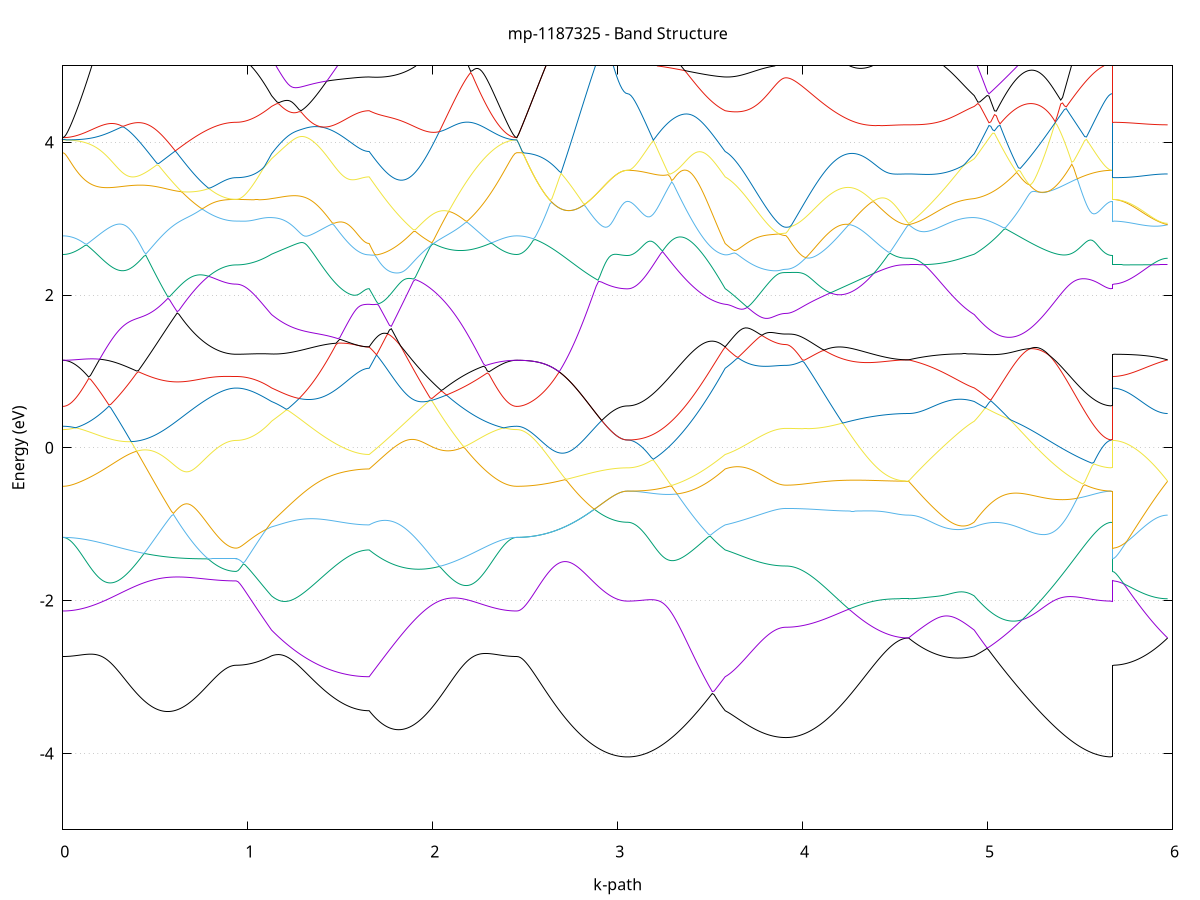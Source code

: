 set title 'mp-1187325 - Band Structure'
set xlabel 'k-path'
set ylabel 'Energy (eV)'
set grid y
set yrange [-5:5]
set terminal png size 800,600
set output 'mp-1187325_bands_gnuplot.png'
plot '-' using 1:2 with lines notitle, '-' using 1:2 with lines notitle, '-' using 1:2 with lines notitle, '-' using 1:2 with lines notitle, '-' using 1:2 with lines notitle, '-' using 1:2 with lines notitle, '-' using 1:2 with lines notitle, '-' using 1:2 with lines notitle, '-' using 1:2 with lines notitle, '-' using 1:2 with lines notitle, '-' using 1:2 with lines notitle, '-' using 1:2 with lines notitle, '-' using 1:2 with lines notitle, '-' using 1:2 with lines notitle, '-' using 1:2 with lines notitle, '-' using 1:2 with lines notitle, '-' using 1:2 with lines notitle, '-' using 1:2 with lines notitle, '-' using 1:2 with lines notitle, '-' using 1:2 with lines notitle, '-' using 1:2 with lines notitle, '-' using 1:2 with lines notitle, '-' using 1:2 with lines notitle, '-' using 1:2 with lines notitle, '-' using 1:2 with lines notitle, '-' using 1:2 with lines notitle, '-' using 1:2 with lines notitle, '-' using 1:2 with lines notitle, '-' using 1:2 with lines notitle, '-' using 1:2 with lines notitle, '-' using 1:2 with lines notitle, '-' using 1:2 with lines notitle, '-' using 1:2 with lines notitle, '-' using 1:2 with lines notitle, '-' using 1:2 with lines notitle, '-' using 1:2 with lines notitle, '-' using 1:2 with lines notitle, '-' using 1:2 with lines notitle, '-' using 1:2 with lines notitle, '-' using 1:2 with lines notitle, '-' using 1:2 with lines notitle, '-' using 1:2 with lines notitle, '-' using 1:2 with lines notitle, '-' using 1:2 with lines notitle, '-' using 1:2 with lines notitle, '-' using 1:2 with lines notitle, '-' using 1:2 with lines notitle, '-' using 1:2 with lines notitle
0.000000 -22.915708
0.009974 -22.915708
0.019949 -22.915808
0.029923 -22.915908
0.039897 -22.916008
0.049872 -22.916208
0.059846 -22.916508
0.069820 -22.916708
0.079795 -22.917108
0.089769 -22.917508
0.099743 -22.917908
0.109718 -22.918408
0.119692 -22.919008
0.129666 -22.919608
0.139641 -22.920208
0.149615 -22.921008
0.159589 -22.921808
0.169564 -22.922608
0.179538 -22.923608
0.189512 -22.924608
0.199486 -22.925608
0.209461 -22.926708
0.219435 -22.927908
0.229409 -22.929208
0.239384 -22.930508
0.249358 -22.931808
0.259332 -22.933308
0.269307 -22.934808
0.279281 -22.936308
0.289255 -22.937908
0.299230 -22.939508
0.309204 -22.941208
0.319178 -22.943008
0.329153 -22.944708
0.339127 -22.946608
0.349101 -22.948408
0.359076 -22.950308
0.369050 -22.952208
0.379024 -22.954208
0.388999 -22.956208
0.398973 -22.958208
0.408947 -22.960208
0.418922 -22.962208
0.428896 -22.964308
0.438870 -22.966308
0.448845 -22.968408
0.458819 -22.970508
0.468793 -22.972608
0.478768 -22.974708
0.488742 -22.976708
0.498716 -22.978808
0.508691 -22.980908
0.518665 -22.982908
0.528639 -22.985008
0.538614 -22.987008
0.548588 -22.989008
0.558562 -22.991008
0.568536 -22.993008
0.578511 -22.995008
0.588485 -22.996908
0.598459 -22.998808
0.608434 -23.000708
0.618408 -23.002508
0.628382 -23.004308
0.638357 -23.006008
0.648331 -23.007808
0.658305 -23.009408
0.668280 -23.011108
0.678254 -23.012708
0.688228 -23.014208
0.698203 -23.015708
0.708177 -23.017208
0.718151 -23.018608
0.728126 -23.019908
0.738100 -23.021208
0.748074 -23.022508
0.758049 -23.023708
0.768023 -23.024808
0.777997 -23.025908
0.787972 -23.026908
0.797946 -23.027808
0.807920 -23.028708
0.817895 -23.029508
0.827869 -23.030308
0.837843 -23.031008
0.847818 -23.031608
0.857792 -23.032208
0.867766 -23.032708
0.877741 -23.033208
0.887715 -23.033508
0.897689 -23.033808
0.907664 -23.034108
0.917638 -23.034208
0.927612 -23.034308
0.937586 -23.034408
0.937586 -23.034408
0.947147 -23.034208
0.956707 -23.033808
0.966267 -23.033008
0.975827 -23.031908
0.985387 -23.030508
0.994947 -23.028908
1.004507 -23.026908
1.014068 -23.024608
1.023628 -23.022008
1.033188 -23.019108
1.042748 -23.015908
1.052308 -23.012508
1.061868 -23.008708
1.071428 -23.004708
1.080989 -23.000408
1.090549 -22.995808
1.100109 -22.991008
1.109669 -22.985908
1.119229 -22.980508
1.128789 -22.974908
1.128789 -22.974908
1.138747 -22.970608
1.148705 -22.966108
1.158663 -22.961508
1.168621 -22.956708
1.178579 -22.951808
1.188537 -22.946708
1.198495 -22.945908
1.208453 -22.945208
1.218411 -22.944208
1.228369 -22.943208
1.238327 -22.942008
1.248285 -22.940608
1.258243 -22.939108
1.268201 -22.937508
1.278159 -22.935708
1.288117 -22.933908
1.298075 -22.931808
1.308033 -22.929708
1.317991 -22.927508
1.327949 -22.925208
1.337907 -22.922708
1.347865 -22.920208
1.357823 -22.917508
1.367781 -22.914808
1.377739 -22.912008
1.387697 -22.909108
1.397655 -22.906208
1.407613 -22.903208
1.417571 -22.900208
1.427529 -22.897108
1.437487 -22.893908
1.447445 -22.890808
1.457403 -22.887608
1.467361 -22.884408
1.477319 -22.881208
1.487277 -22.878108
1.497235 -22.874908
1.507192 -22.871808
1.517150 -22.868808
1.527108 -22.865808
1.537066 -22.862908
1.547024 -22.860108
1.556982 -22.857408
1.566940 -22.854908
1.576898 -22.852508
1.586856 -22.850308
1.596814 -22.848308
1.606772 -22.846608
1.616730 -22.845108
1.626688 -22.844008
1.636646 -22.843108
1.646604 -22.842608
1.656562 -22.842408
1.656562 -22.842408
1.666539 -22.841308
1.676517 -22.840308
1.686494 -22.839208
1.696471 -22.838108
1.706448 -22.837108
1.716425 -22.836008
1.726403 -22.834908
1.736380 -22.833708
1.746357 -22.832608
1.756334 -22.831408
1.766311 -22.830208
1.776288 -22.828908
1.786266 -22.827608
1.796243 -22.826308
1.806220 -22.824908
1.816197 -22.823408
1.826174 -22.821908
1.836152 -22.820408
1.846129 -22.818808
1.856106 -22.818808
1.866083 -22.823108
1.876060 -22.827308
1.886037 -22.831508
1.896015 -22.835508
1.905992 -22.839508
1.915969 -22.843408
1.925946 -22.847208
1.935923 -22.850908
1.945900 -22.854608
1.955878 -22.858108
1.965855 -22.861508
1.975832 -22.864908
1.985809 -22.868108
1.995786 -22.871308
2.005764 -22.874308
2.015741 -22.877208
2.025718 -22.880108
2.035695 -22.882808
2.045672 -22.885408
2.055649 -22.888008
2.065627 -22.890408
2.075604 -22.892708
2.085581 -22.894908
2.095558 -22.897008
2.105535 -22.899008
2.115513 -22.900808
2.125490 -22.902608
2.135467 -22.904308
2.145444 -22.905808
2.155421 -22.907308
2.165398 -22.908608
2.175376 -22.909908
2.185353 -22.911008
2.195330 -22.912108
2.205307 -22.913008
2.215284 -22.913808
2.225262 -22.914608
2.235239 -22.915208
2.245216 -22.915808
2.255193 -22.916308
2.265170 -22.916608
2.275147 -22.916908
2.285125 -22.917208
2.295102 -22.917308
2.305079 -22.917408
2.315056 -22.917408
2.325033 -22.917408
2.335011 -22.917308
2.344988 -22.917208
2.354965 -22.917108
2.364942 -22.916908
2.374919 -22.916708
2.384896 -22.916508
2.394874 -22.916308
2.404851 -22.916208
2.414828 -22.916008
2.424805 -22.915908
2.434782 -22.915808
2.444760 -22.915708
2.454737 -22.915708
2.454737 -22.915708
2.464716 -22.915608
2.474696 -22.915308
2.484676 -22.914908
2.494655 -22.914308
2.504635 -22.913508
2.514615 -22.912508
2.524594 -22.911408
2.534574 -22.910008
2.544554 -22.908608
2.554533 -22.906908
2.564513 -22.905108
2.574493 -22.903108
2.584473 -22.900908
2.594452 -22.898508
2.604432 -22.896008
2.614412 -22.893408
2.624391 -22.890508
2.634371 -22.887608
2.644351 -22.884408
2.654330 -22.881108
2.664310 -22.877708
2.674290 -22.874108
2.684269 -22.874608
2.694249 -22.876608
2.704229 -22.878708
2.714208 -22.880708
2.724188 -22.882808
2.734168 -22.884808
2.744147 -22.886808
2.754127 -22.888708
2.764107 -22.890608
2.774086 -22.892508
2.784066 -22.894408
2.794046 -22.896208
2.804025 -22.897908
2.814005 -22.899608
2.823985 -22.901308
2.833964 -22.902908
2.843944 -22.904408
2.853924 -22.905908
2.863903 -22.907308
2.873883 -22.908708
2.883863 -22.910008
2.893842 -22.911208
2.903822 -22.912408
2.913802 -22.913508
2.923782 -22.914508
2.933761 -22.915408
2.943741 -22.916308
2.953721 -22.917108
2.963700 -22.917908
2.973680 -22.918508
2.983660 -22.919108
2.993639 -22.919608
3.003619 -22.920008
3.013599 -22.920408
3.023578 -22.920708
3.033558 -22.920808
3.043538 -22.921008
3.053517 -22.921008
3.053517 -22.921008
3.063475 -22.921008
3.073433 -22.920808
3.083391 -22.920508
3.093349 -22.920208
3.103307 -22.919708
3.113265 -22.919108
3.123223 -22.918408
3.133181 -22.917608
3.143139 -22.916808
3.153097 -22.915808
3.163055 -22.914708
3.173013 -22.913508
3.182971 -22.912308
3.192929 -22.910908
3.202887 -22.909508
3.212845 -22.908008
3.222803 -22.906408
3.232761 -22.904708
3.242719 -22.902908
3.252677 -22.901108
3.262635 -22.899208
3.272593 -22.897308
3.282551 -22.895308
3.292509 -22.893208
3.302467 -22.891108
3.312425 -22.889008
3.322383 -22.886908
3.332341 -22.884708
3.342299 -22.882508
3.352257 -22.880408
3.362215 -22.878208
3.372173 -22.876008
3.382131 -22.873908
3.392089 -22.871808
3.402047 -22.869708
3.412005 -22.867708
3.421963 -22.865708
3.431921 -22.863808
3.441879 -22.861908
3.451837 -22.860108
3.461795 -22.858408
3.471753 -22.856808
3.481711 -22.855208
3.491668 -22.853708
3.501626 -22.852208
3.511584 -22.850808
3.521542 -22.849508
3.531500 -22.848208
3.541458 -22.847008
3.551416 -22.845808
3.561374 -22.844608
3.571332 -22.843508
3.581290 -22.842408
3.581290 -22.842408
3.591245 -22.842008
3.601200 -22.841608
3.611154 -22.841308
3.621109 -22.841008
3.631063 -22.840808
3.641018 -22.840708
3.650973 -22.840708
3.660927 -22.840808
3.670882 -22.841008
3.680836 -22.841308
3.690791 -22.841708
3.700746 -22.842208
3.710700 -22.842808
3.720655 -22.843508
3.730610 -22.844308
3.740564 -22.845108
3.750519 -22.845908
3.760473 -22.846808
3.770428 -22.847808
3.780383 -22.848708
3.790337 -22.849608
3.800292 -22.850508
3.810246 -22.851308
3.820201 -22.852108
3.830156 -22.852908
3.840110 -22.853508
3.850065 -22.854108
3.860020 -22.854708
3.869974 -22.855108
3.879929 -22.855408
3.889883 -22.855708
3.899838 -22.855808
3.909793 -22.855908
3.909793 -22.855908
3.919688 -22.855908
3.929583 -22.855908
3.939478 -22.855908
3.949373 -22.855908
3.959268 -22.855908
3.969163 -22.855908
3.979059 -22.855908
3.988954 -22.856008
3.998849 -22.856108
4.008744 -22.856208
4.018639 -22.856408
4.028534 -22.856608
4.038429 -22.857008
4.048324 -22.857508
4.058220 -22.858208
4.068115 -22.859208
4.078010 -22.860408
4.087905 -22.862008
4.097800 -22.864008
4.107695 -22.866608
4.117590 -22.869608
4.127486 -22.873208
4.137381 -22.877308
4.147276 -22.881808
4.157171 -22.886708
4.167066 -22.891808
4.176961 -22.897108
4.186856 -22.902608
4.196751 -22.908108
4.206647 -22.913708
4.216542 -22.919308
4.226437 -22.924908
4.236332 -22.930508
4.246227 -22.936008
4.256122 -22.941508
4.266017 -22.946808
4.275912 -22.952108
4.285808 -22.957208
4.295703 -22.962308
4.305598 -22.967208
4.315493 -22.972008
4.325388 -22.976608
4.335283 -22.981108
4.345178 -22.985508
4.355074 -22.989708
4.364969 -22.993708
4.374864 -22.997608
4.384759 -23.001308
4.394654 -23.004808
4.404549 -23.008208
4.414444 -23.011408
4.424339 -23.014408
4.434235 -23.017208
4.444130 -23.019908
4.454025 -23.022308
4.463920 -23.024608
4.473815 -23.026708
4.483710 -23.028608
4.493605 -23.030308
4.503500 -23.031708
4.513396 -23.033008
4.523291 -23.034108
4.533186 -23.035008
4.543081 -23.035708
4.552976 -23.036208
4.562871 -23.036508
4.572766 -23.036608
4.572766 -23.036608
4.582634 -23.036608
4.592502 -23.036508
4.602369 -23.036308
4.612237 -23.036108
4.622105 -23.035708
4.631973 -23.035308
4.641840 -23.034808
4.651708 -23.034208
4.661576 -23.033408
4.671443 -23.032608
4.681311 -23.031708
4.691179 -23.030708
4.701046 -23.029608
4.710914 -23.028408
4.720782 -23.027008
4.730649 -23.025608
4.740517 -23.024008
4.750385 -23.022308
4.760252 -23.020608
4.770120 -23.018708
4.779988 -23.016708
4.789855 -23.014508
4.799723 -23.012308
4.809591 -23.010008
4.819458 -23.007508
4.829326 -23.005008
4.839194 -23.002308
4.849062 -22.999608
4.858929 -22.996708
4.868797 -22.993808
4.878665 -22.990808
4.888532 -22.987708
4.898400 -22.984508
4.908268 -22.981308
4.918135 -22.978108
4.928003 -22.974908
4.928003 -22.974908
4.937955 -22.968808
4.947907 -22.962408
4.957858 -22.955808
4.967810 -22.949108
4.977762 -22.949608
4.987714 -22.950008
4.997665 -22.950408
5.007617 -22.950808
5.017569 -22.951108
5.027521 -22.951408
5.037473 -22.951708
5.047424 -22.951908
5.057376 -22.952008
5.067328 -22.952208
5.077280 -22.952308
5.087232 -22.952308
5.097183 -22.952408
5.107135 -22.952308
5.117087 -22.952308
5.127039 -22.952108
5.136990 -22.952008
5.146942 -22.951808
5.156894 -22.951608
5.166846 -22.951308
5.176798 -22.951008
5.186749 -22.950608
5.196701 -22.950308
5.206653 -22.949808
5.216605 -22.949408
5.226556 -22.948908
5.236508 -22.948308
5.246460 -22.947808
5.256412 -22.947208
5.266364 -22.946608
5.276315 -22.945908
5.286267 -22.945208
5.296219 -22.944508
5.306171 -22.943808
5.316123 -22.943008
5.326074 -22.942308
5.336026 -22.941508
5.345978 -22.940708
5.355930 -22.939908
5.365881 -22.939008
5.375833 -22.938208
5.385785 -22.937408
5.395737 -22.936508
5.405689 -22.935708
5.415640 -22.934808
5.425592 -22.934008
5.435544 -22.933108
5.445496 -22.932308
5.455448 -22.931508
5.465399 -22.930708
5.475351 -22.929908
5.485303 -22.929108
5.495255 -22.928408
5.505206 -22.927608
5.515158 -22.927008
5.525110 -22.926308
5.535062 -22.925608
5.545014 -22.925008
5.554965 -22.924508
5.564917 -22.923908
5.574869 -22.923408
5.584821 -22.923008
5.594772 -22.922608
5.604724 -22.922208
5.614676 -22.921908
5.624628 -22.921608
5.634580 -22.921408
5.644531 -22.921208
5.654483 -22.921108
5.664435 -22.921008
5.674387 -22.921008
5.674387 -23.034408
5.684366 -23.034408
5.694346 -23.034408
5.704326 -23.034408
5.714305 -23.034508
5.724285 -23.034508
5.734265 -23.034608
5.744244 -23.034708
5.754224 -23.034808
5.764204 -23.034908
5.774183 -23.035008
5.784163 -23.035108
5.794143 -23.035208
5.804123 -23.035308
5.814102 -23.035408
5.824082 -23.035508
5.834062 -23.035608
5.844041 -23.035808
5.854021 -23.035908
5.864001 -23.036008
5.873980 -23.036108
5.883960 -23.036208
5.893940 -23.036308
5.903919 -23.036408
5.913899 -23.036408
5.923879 -23.036508
5.933858 -23.036508
5.943838 -23.036608
5.953818 -23.036608
5.963797 -23.036608
5.973777 -23.036608
e
0.000000 -22.842308
0.009974 -22.842308
0.019949 -22.842208
0.029923 -22.842008
0.039897 -22.841808
0.049872 -22.841608
0.059846 -22.841208
0.069820 -22.840808
0.079795 -22.840308
0.089769 -22.839808
0.099743 -22.839108
0.109718 -22.838408
0.119692 -22.837708
0.129666 -22.836808
0.139641 -22.835908
0.149615 -22.834808
0.159589 -22.833708
0.169564 -22.832508
0.179538 -22.831208
0.189512 -22.829808
0.199486 -22.828308
0.209461 -22.826708
0.219435 -22.825108
0.229409 -22.823308
0.239384 -22.821408
0.249358 -22.819508
0.259332 -22.817408
0.269307 -22.815308
0.279281 -22.813108
0.289255 -22.810808
0.299230 -22.808408
0.309204 -22.805908
0.319178 -22.803308
0.329153 -22.800608
0.339127 -22.797908
0.349101 -22.795108
0.359076 -22.792208
0.369050 -22.789308
0.379024 -22.786208
0.388999 -22.783108
0.398973 -22.779908
0.408947 -22.778108
0.418922 -22.781308
0.428896 -22.784508
0.438870 -22.787708
0.448845 -22.790808
0.458819 -22.793908
0.468793 -22.797008
0.478768 -22.800008
0.488742 -22.803008
0.498716 -22.806008
0.508691 -22.808908
0.518665 -22.811808
0.528639 -22.814708
0.538614 -22.817508
0.548588 -22.820208
0.558562 -22.823008
0.568536 -22.825608
0.578511 -22.828208
0.588485 -22.830808
0.598459 -22.833308
0.608434 -22.835808
0.618408 -22.838208
0.628382 -22.840508
0.638357 -22.842808
0.648331 -22.845008
0.658305 -22.847108
0.668280 -22.849208
0.678254 -22.851308
0.688228 -22.853208
0.698203 -22.855108
0.708177 -22.856908
0.718151 -22.858808
0.728126 -22.865508
0.738100 -22.872008
0.748074 -22.878208
0.758049 -22.884108
0.768023 -22.889808
0.777997 -22.895108
0.787972 -22.900208
0.797946 -22.905008
0.807920 -22.909508
0.817895 -22.913708
0.827869 -22.917608
0.837843 -22.921208
0.847818 -22.924408
0.857792 -22.927308
0.867766 -22.929908
0.877741 -22.932108
0.887715 -22.934008
0.897689 -22.935608
0.907664 -22.936808
0.917638 -22.937608
0.927612 -22.938108
0.937586 -22.938308
0.937586 -22.938308
0.947147 -22.938408
0.956707 -22.938508
0.966267 -22.938608
0.975827 -22.938908
0.985387 -22.939108
0.994947 -22.939508
1.004507 -22.939908
1.014068 -22.940308
1.023628 -22.940808
1.033188 -22.941308
1.042748 -22.941808
1.052308 -22.942408
1.061868 -22.943008
1.071428 -22.943608
1.080989 -22.944108
1.090549 -22.944708
1.100109 -22.945308
1.109669 -22.945908
1.119229 -22.946508
1.128789 -22.947008
1.128789 -22.947008
1.138747 -22.947308
1.148705 -22.947508
1.158663 -22.947508
1.168621 -22.947308
1.178579 -22.947008
1.188537 -22.946608
1.198495 -22.941508
1.208453 -22.936208
1.218411 -22.930708
1.228369 -22.925108
1.238327 -22.919408
1.248285 -22.913508
1.258243 -22.907608
1.268201 -22.901508
1.278159 -22.895408
1.288117 -22.889208
1.298075 -22.882908
1.308033 -22.876508
1.317991 -22.870108
1.327949 -22.863708
1.337907 -22.857208
1.347865 -22.850608
1.357823 -22.844108
1.367781 -22.837508
1.377739 -22.831008
1.387697 -22.824508
1.397655 -22.818008
1.407613 -22.811608
1.417571 -22.805308
1.427529 -22.799008
1.437487 -22.792908
1.447445 -22.786908
1.457403 -22.784308
1.467361 -22.782908
1.477319 -22.781608
1.487277 -22.780608
1.497235 -22.779708
1.507192 -22.779008
1.517150 -22.778508
1.527108 -22.778208
1.537066 -22.778108
1.547024 -22.778008
1.556982 -22.778208
1.566940 -22.778408
1.576898 -22.778708
1.586856 -22.779108
1.596814 -22.779508
1.606772 -22.779908
1.616730 -22.780308
1.626688 -22.780608
1.636646 -22.780908
1.646604 -22.781108
1.656562 -22.781108
1.656562 -22.781108
1.666539 -22.777508
1.676517 -22.774008
1.686494 -22.770508
1.696471 -22.767008
1.706448 -22.763708
1.716425 -22.760408
1.726403 -22.757208
1.736380 -22.762208
1.746357 -22.767208
1.756334 -22.772108
1.766311 -22.777008
1.776288 -22.781908
1.786266 -22.786708
1.796243 -22.791508
1.806220 -22.796208
1.816197 -22.800808
1.826174 -22.805408
1.836152 -22.809908
1.846129 -22.814408
1.856106 -22.817108
1.866083 -22.815408
1.876060 -22.813608
1.886037 -22.811808
1.896015 -22.809908
1.905992 -22.808008
1.915969 -22.806008
1.925946 -22.803908
1.935923 -22.801708
1.945900 -22.799608
1.955878 -22.797308
1.965855 -22.795008
1.975832 -22.792608
1.985809 -22.790208
1.995786 -22.787708
2.005764 -22.785208
2.015741 -22.782608
2.025718 -22.780008
2.035695 -22.777308
2.045672 -22.774608
2.055649 -22.771908
2.065627 -22.769108
2.075604 -22.766208
2.085581 -22.763308
2.095558 -22.760408
2.105535 -22.757508
2.115513 -22.756408
2.125490 -22.761208
2.135467 -22.765808
2.145444 -22.770308
2.155421 -22.774708
2.165398 -22.779008
2.175376 -22.783208
2.185353 -22.787208
2.195330 -22.791108
2.205307 -22.794908
2.215284 -22.798508
2.225262 -22.802008
2.235239 -22.805408
2.245216 -22.808608
2.255193 -22.811708
2.265170 -22.814608
2.275147 -22.817408
2.285125 -22.820108
2.295102 -22.822608
2.305079 -22.825008
2.315056 -22.827208
2.325033 -22.829308
2.335011 -22.831208
2.344988 -22.832908
2.354965 -22.834608
2.364942 -22.836008
2.374919 -22.837408
2.384896 -22.838508
2.394874 -22.839508
2.404851 -22.840408
2.414828 -22.841108
2.424805 -22.841608
2.434782 -22.842008
2.444760 -22.842208
2.454737 -22.842308
2.454737 -22.842308
2.464716 -22.842408
2.474696 -22.842708
2.484676 -22.843108
2.494655 -22.843708
2.504635 -22.844408
2.514615 -22.845308
2.524594 -22.846308
2.534574 -22.847508
2.544554 -22.848708
2.554533 -22.850108
2.564513 -22.851608
2.574493 -22.853208
2.584473 -22.854908
2.594452 -22.856708
2.604432 -22.858508
2.614412 -22.860408
2.624391 -22.862308
2.634371 -22.864308
2.644351 -22.866308
2.654330 -22.868408
2.664310 -22.870408
2.674290 -22.872508
2.684269 -22.874608
2.694249 -22.876608
2.704229 -22.878708
2.714208 -22.880708
2.724188 -22.882808
2.734168 -22.884808
2.744147 -22.886808
2.754127 -22.888708
2.764107 -22.890608
2.774086 -22.892508
2.784066 -22.894408
2.794046 -22.896208
2.804025 -22.897908
2.814005 -22.899608
2.823985 -22.901308
2.833964 -22.902908
2.843944 -22.904408
2.853924 -22.905908
2.863903 -22.907308
2.873883 -22.908708
2.883863 -22.910008
2.893842 -22.911208
2.903822 -22.912408
2.913802 -22.913508
2.923782 -22.914508
2.933761 -22.915408
2.943741 -22.916308
2.953721 -22.917108
2.963700 -22.917908
2.973680 -22.918508
2.983660 -22.919108
2.993639 -22.919608
3.003619 -22.920008
3.013599 -22.920408
3.023578 -22.920708
3.033558 -22.920808
3.043538 -22.921008
3.053517 -22.921008
3.053517 -22.921008
3.063475 -22.920908
3.073433 -22.920708
3.083391 -22.920408
3.093349 -22.920008
3.103307 -22.919408
3.113265 -22.918708
3.123223 -22.917808
3.133181 -22.916908
3.143139 -22.915808
3.153097 -22.914608
3.163055 -22.913208
3.173013 -22.911708
3.182971 -22.910208
3.192929 -22.908508
3.202887 -22.906608
3.212845 -22.904708
3.222803 -22.902608
3.232761 -22.900508
3.242719 -22.898208
3.252677 -22.895808
3.262635 -22.893308
3.272593 -22.890708
3.282551 -22.888008
3.292509 -22.885308
3.302467 -22.882408
3.312425 -22.879408
3.322383 -22.876308
3.332341 -22.873208
3.342299 -22.870008
3.352257 -22.866708
3.362215 -22.863308
3.372173 -22.859908
3.382131 -22.856408
3.392089 -22.852808
3.402047 -22.849208
3.412005 -22.845608
3.421963 -22.841908
3.431921 -22.838108
3.441879 -22.834308
3.451837 -22.830508
3.461795 -22.826708
3.471753 -22.822908
3.481711 -22.819008
3.491668 -22.815108
3.501626 -22.811308
3.511584 -22.807408
3.521542 -22.803608
3.531500 -22.799808
3.541458 -22.796008
3.551416 -22.792208
3.561374 -22.788508
3.571332 -22.784808
3.581290 -22.781108
3.581290 -22.781108
3.591245 -22.779608
3.601200 -22.778108
3.611154 -22.776508
3.621109 -22.774908
3.631063 -22.773208
3.641018 -22.771608
3.650973 -22.769908
3.660927 -22.768208
3.670882 -22.766508
3.680836 -22.764808
3.690791 -22.763108
3.700746 -22.761408
3.710700 -22.759708
3.720655 -22.758008
3.730610 -22.756308
3.740564 -22.754708
3.750519 -22.753108
3.760473 -22.751508
3.770428 -22.750008
3.780383 -22.748608
3.790337 -22.747208
3.800292 -22.745908
3.810246 -22.744808
3.820201 -22.744308
3.830156 -22.743808
3.840110 -22.743308
3.850065 -22.742808
3.860020 -22.742308
3.869974 -22.742008
3.879929 -22.741708
3.889883 -22.741408
3.899838 -22.741308
3.909793 -22.741208
3.909793 -22.741208
3.919688 -22.741608
3.929583 -22.742508
3.939478 -22.744108
3.949373 -22.746308
3.959268 -22.749108
3.969163 -22.752308
3.979059 -22.756008
3.988954 -22.760008
3.998849 -22.764408
4.008744 -22.769108
4.018639 -22.774008
4.028534 -22.779108
4.038429 -22.784208
4.048324 -22.789308
4.058220 -22.794408
4.068115 -22.799408
4.078010 -22.804108
4.087905 -22.808608
4.097800 -22.812608
4.107695 -22.816108
4.117590 -22.819108
4.127486 -22.821608
4.137381 -22.823508
4.147276 -22.825008
4.157171 -22.826108
4.167066 -22.826908
4.176961 -22.827308
4.186856 -22.829508
4.196751 -22.834008
4.206647 -22.838408
4.216542 -22.842808
4.226437 -22.847208
4.236332 -22.851608
4.246227 -22.855908
4.256122 -22.860108
4.266017 -22.864308
4.275912 -22.868308
4.285808 -22.872408
4.295703 -22.876308
4.305598 -22.880108
4.315493 -22.883908
4.325388 -22.887508
4.335283 -22.891108
4.345178 -22.894508
4.355074 -22.897808
4.364969 -22.901108
4.374864 -22.904108
4.384759 -22.907108
4.394654 -22.909908
4.404549 -22.912608
4.414444 -22.915208
4.424339 -22.917608
4.434235 -22.919808
4.444130 -22.922008
4.454025 -22.923908
4.463920 -22.925808
4.473815 -22.927408
4.483710 -22.929008
4.493605 -22.930308
4.503500 -22.931508
4.513396 -22.932608
4.523291 -22.933508
4.533186 -22.934208
4.543081 -22.934808
4.552976 -22.935208
4.562871 -22.935408
4.572766 -22.935508
4.572766 -22.935508
4.582634 -22.935508
4.592502 -22.935408
4.602369 -22.935408
4.612237 -22.935308
4.622105 -22.935208
4.631973 -22.935108
4.641840 -22.935008
4.651708 -22.934908
4.661576 -22.934908
4.671443 -22.934908
4.681311 -22.934908
4.691179 -22.934908
4.701046 -22.935008
4.710914 -22.935108
4.720782 -22.935308
4.730649 -22.935508
4.740517 -22.935808
4.750385 -22.936208
4.760252 -22.936608
4.770120 -22.937008
4.779988 -22.937608
4.789855 -22.938108
4.799723 -22.938708
4.809591 -22.939408
4.819458 -22.940008
4.829326 -22.940708
4.839194 -22.941408
4.849062 -22.942208
4.858929 -22.942908
4.868797 -22.943608
4.878665 -22.944308
4.888532 -22.945008
4.898400 -22.945608
4.908268 -22.946208
4.918135 -22.946708
4.928003 -22.947008
4.928003 -22.947008
4.937955 -22.947608
4.947907 -22.948108
4.957858 -22.948608
4.967810 -22.948908
4.977762 -22.941908
4.987714 -22.934508
4.997665 -22.927008
5.007617 -22.919308
5.017569 -22.911308
5.027521 -22.903208
5.037473 -22.894908
5.047424 -22.886408
5.057376 -22.877808
5.067328 -22.869108
5.077280 -22.860208
5.087232 -22.851208
5.097183 -22.842108
5.107135 -22.832908
5.117087 -22.823608
5.127039 -22.814308
5.136990 -22.805008
5.146942 -22.800708
5.156894 -22.798108
5.166846 -22.795408
5.176798 -22.792808
5.186749 -22.790108
5.196701 -22.787408
5.206653 -22.784808
5.216605 -22.782208
5.226556 -22.779508
5.236508 -22.776908
5.246460 -22.774308
5.256412 -22.771708
5.266364 -22.769208
5.276315 -22.766608
5.286267 -22.764108
5.296219 -22.766908
5.306171 -22.772208
5.316123 -22.777608
5.326074 -22.783208
5.336026 -22.788808
5.345978 -22.794508
5.355930 -22.800308
5.365881 -22.806208
5.375833 -22.812008
5.385785 -22.817908
5.395737 -22.823708
5.405689 -22.829508
5.415640 -22.835308
5.425592 -22.840908
5.435544 -22.846508
5.445496 -22.852008
5.455448 -22.857308
5.465399 -22.862508
5.475351 -22.867508
5.485303 -22.872408
5.495255 -22.877108
5.505206 -22.881608
5.515158 -22.885908
5.525110 -22.890008
5.535062 -22.893908
5.545014 -22.897508
5.554965 -22.900908
5.564917 -22.904008
5.574869 -22.906908
5.584821 -22.909608
5.594772 -22.911908
5.604724 -22.914108
5.614676 -22.915908
5.624628 -22.917408
5.634580 -22.918708
5.644531 -22.919708
5.654483 -22.920408
5.664435 -22.920908
5.674387 -22.921008
5.674387 -22.938308
5.684366 -22.938308
5.694346 -22.938308
5.704326 -22.938308
5.714305 -22.938208
5.724285 -22.938108
5.734265 -22.938008
5.744244 -22.938008
5.754224 -22.937808
5.764204 -22.937708
5.774183 -22.937608
5.784163 -22.937508
5.794143 -22.937308
5.804123 -22.937208
5.814102 -22.937008
5.824082 -22.936908
5.834062 -22.936708
5.844041 -22.936608
5.854021 -22.936508
5.864001 -22.936308
5.873980 -22.936208
5.883960 -22.936108
5.893940 -22.936008
5.903919 -22.935908
5.913899 -22.935808
5.923879 -22.935708
5.933858 -22.935608
5.943838 -22.935608
5.953818 -22.935508
5.963797 -22.935508
5.973777 -22.935508
e
0.000000 -22.842308
0.009974 -22.842108
0.019949 -22.841608
0.029923 -22.840808
0.039897 -22.839608
0.049872 -22.838008
0.059846 -22.836208
0.069820 -22.834008
0.079795 -22.831408
0.089769 -22.828508
0.099743 -22.825308
0.109718 -22.821808
0.119692 -22.817908
0.129666 -22.813808
0.139641 -22.809308
0.149615 -22.804508
0.159589 -22.799308
0.169564 -22.793908
0.179538 -22.788208
0.189512 -22.782208
0.199486 -22.775908
0.209461 -22.769408
0.219435 -22.762508
0.229409 -22.755408
0.239384 -22.748008
0.249358 -22.740408
0.259332 -22.732608
0.269307 -22.732608
0.279281 -22.735808
0.289255 -22.739008
0.299230 -22.742208
0.309204 -22.745508
0.319178 -22.748808
0.329153 -22.752008
0.339127 -22.755308
0.349101 -22.758608
0.359076 -22.761908
0.369050 -22.765108
0.379024 -22.768408
0.388999 -22.771708
0.398973 -22.774908
0.408947 -22.776708
0.418922 -22.773408
0.428896 -22.770008
0.438870 -22.766608
0.448845 -22.763208
0.458819 -22.759608
0.468793 -22.756108
0.478768 -22.752408
0.488742 -22.748808
0.498716 -22.745108
0.508691 -22.741308
0.518665 -22.737508
0.528639 -22.733708
0.538614 -22.731208
0.548588 -22.736208
0.558562 -22.741708
0.568536 -22.747808
0.578511 -22.754308
0.588485 -22.761308
0.598459 -22.768508
0.608434 -22.776008
0.618408 -22.783708
0.628382 -22.791408
0.638357 -22.799208
0.648331 -22.807108
0.658305 -22.814808
0.668280 -22.822508
0.678254 -22.830108
0.688228 -22.837608
0.698203 -22.844908
0.708177 -22.852008
0.718151 -22.858708
0.728126 -22.860408
0.738100 -22.862008
0.748074 -22.863508
0.758049 -22.865008
0.768023 -22.866408
0.777997 -22.867708
0.787972 -22.868908
0.797946 -22.870108
0.807920 -22.871208
0.817895 -22.872208
0.827869 -22.873108
0.837843 -22.873908
0.847818 -22.874708
0.857792 -22.875408
0.867766 -22.876008
0.877741 -22.876508
0.887715 -22.877008
0.897689 -22.877408
0.907664 -22.877608
0.917638 -22.877808
0.927612 -22.878008
0.937586 -22.878008
0.937586 -22.878008
0.947147 -22.877908
0.956707 -22.877708
0.966267 -22.877408
0.975827 -22.876908
0.985387 -22.876308
0.994947 -22.875508
1.004507 -22.874608
1.014068 -22.873708
1.023628 -22.872608
1.033188 -22.871408
1.042748 -22.870108
1.052308 -22.868708
1.061868 -22.867208
1.071428 -22.865608
1.080989 -22.864008
1.090549 -22.862308
1.100109 -22.860508
1.109669 -22.858608
1.119229 -22.856708
1.128789 -22.854808
1.128789 -22.854808
1.138747 -22.853308
1.148705 -22.851708
1.158663 -22.850008
1.168621 -22.848308
1.178579 -22.846508
1.188537 -22.844608
1.198495 -22.842708
1.208453 -22.840708
1.218411 -22.838608
1.228369 -22.836508
1.238327 -22.834308
1.248285 -22.832108
1.258243 -22.829808
1.268201 -22.827508
1.278159 -22.825108
1.288117 -22.822708
1.298075 -22.820208
1.308033 -22.817808
1.317991 -22.815308
1.327949 -22.812808
1.337907 -22.810308
1.347865 -22.807808
1.357823 -22.805308
1.367781 -22.802908
1.377739 -22.800508
1.387697 -22.798108
1.397655 -22.795808
1.407613 -22.793608
1.417571 -22.791508
1.427529 -22.789508
1.437487 -22.787608
1.447445 -22.785908
1.457403 -22.781108
1.467361 -22.775408
1.477319 -22.770008
1.487277 -22.764808
1.497235 -22.759808
1.507192 -22.755108
1.517150 -22.750608
1.527108 -22.746508
1.537066 -22.742708
1.547024 -22.739108
1.556982 -22.735908
1.566940 -22.733108
1.576898 -22.730508
1.586856 -22.728308
1.596814 -22.726408
1.606772 -22.724708
1.616730 -22.723408
1.626688 -22.722408
1.636646 -22.721708
1.646604 -22.721308
1.656562 -22.721108
1.656562 -22.721108
1.666539 -22.726308
1.676517 -22.731508
1.686494 -22.736708
1.696471 -22.741808
1.706448 -22.747008
1.716425 -22.752108
1.726403 -22.757108
1.736380 -22.754108
1.746357 -22.751008
1.756334 -22.748008
1.766311 -22.745108
1.776288 -22.742308
1.786266 -22.739608
1.796243 -22.737008
1.806220 -22.734408
1.816197 -22.732008
1.826174 -22.729608
1.836152 -22.727308
1.846129 -22.725108
1.856106 -22.722908
1.866083 -22.720908
1.876060 -22.718908
1.886037 -22.717008
1.896015 -22.715108
1.905992 -22.713308
1.915969 -22.711608
1.925946 -22.710008
1.935923 -22.708408
1.945900 -22.706908
1.955878 -22.705508
1.965855 -22.704108
1.975832 -22.702708
1.985809 -22.701408
1.995786 -22.700208
2.005764 -22.699008
2.015741 -22.703008
2.025718 -22.708708
2.035695 -22.714408
2.045672 -22.720008
2.055649 -22.725508
2.065627 -22.730908
2.075604 -22.736308
2.085581 -22.741508
2.095558 -22.746508
2.105535 -22.751508
2.115513 -22.754508
2.125490 -22.751508
2.135467 -22.752308
2.145444 -22.756808
2.155421 -22.761208
2.165398 -22.765508
2.175376 -22.769808
2.185353 -22.774008
2.195330 -22.778108
2.205307 -22.782208
2.215284 -22.786208
2.225262 -22.790108
2.235239 -22.793908
2.245216 -22.797608
2.255193 -22.801208
2.265170 -22.804708
2.275147 -22.808108
2.285125 -22.811408
2.295102 -22.814608
2.305079 -22.817608
2.315056 -22.820608
2.325033 -22.823308
2.335011 -22.825908
2.344988 -22.828408
2.354965 -22.830708
2.364942 -22.832808
2.374919 -22.834708
2.384896 -22.836408
2.394874 -22.838008
2.404851 -22.839308
2.414828 -22.840408
2.424805 -22.841208
2.434782 -22.841808
2.444760 -22.842208
2.454737 -22.842308
2.454737 -22.842308
2.464716 -22.842408
2.474696 -22.842708
2.484676 -22.843108
2.494655 -22.843708
2.504635 -22.844408
2.514615 -22.845308
2.524594 -22.846308
2.534574 -22.847508
2.544554 -22.848708
2.554533 -22.850108
2.564513 -22.851608
2.574493 -22.853208
2.584473 -22.854908
2.594452 -22.856708
2.604432 -22.858508
2.614412 -22.860408
2.624391 -22.862308
2.634371 -22.864308
2.644351 -22.866308
2.654330 -22.868408
2.664310 -22.870408
2.674290 -22.872508
2.684269 -22.870308
2.694249 -22.866408
2.704229 -22.862408
2.714208 -22.858208
2.724188 -22.853908
2.734168 -22.849508
2.744147 -22.844908
2.754127 -22.840308
2.764107 -22.835508
2.774086 -22.830608
2.784066 -22.825608
2.794046 -22.820508
2.804025 -22.815308
2.814005 -22.810008
2.823985 -22.804608
2.833964 -22.799208
2.843944 -22.793708
2.853924 -22.788208
2.863903 -22.782708
2.873883 -22.777108
2.883863 -22.771508
2.893842 -22.765908
2.903822 -22.760308
2.913802 -22.754808
2.923782 -22.749408
2.933761 -22.744108
2.943741 -22.738808
2.953721 -22.733808
2.963700 -22.729008
2.973680 -22.724408
2.983660 -22.720208
2.993639 -22.716308
3.003619 -22.712808
3.013599 -22.709908
3.023578 -22.707508
3.033558 -22.705808
3.043538 -22.704708
3.053517 -22.704308
3.053517 -22.704308
3.063475 -22.704408
3.073433 -22.704508
3.083391 -22.704808
3.093349 -22.705108
3.103307 -22.705608
3.113265 -22.706108
3.123223 -22.706708
3.133181 -22.707408
3.143139 -22.708108
3.153097 -22.708908
3.163055 -22.709808
3.173013 -22.710608
3.182971 -22.711608
3.192929 -22.712508
3.202887 -22.713408
3.212845 -22.714408
3.222803 -22.715308
3.232761 -22.716208
3.242719 -22.717108
3.252677 -22.718008
3.262635 -22.718808
3.272593 -22.719508
3.282551 -22.720208
3.292509 -22.720808
3.302467 -22.721308
3.312425 -22.721708
3.322383 -22.721908
3.332341 -22.722108
3.342299 -22.722108
3.352257 -22.722008
3.362215 -22.721708
3.372173 -22.721308
3.382131 -22.720708
3.392089 -22.719908
3.402047 -22.718908
3.412005 -22.717608
3.421963 -22.716208
3.431921 -22.714608
3.441879 -22.712708
3.451837 -22.710608
3.461795 -22.708308
3.471753 -22.705708
3.481711 -22.702908
3.491668 -22.699808
3.501626 -22.696508
3.511584 -22.693008
3.521542 -22.690108
3.531500 -22.695208
3.541458 -22.700408
3.551416 -22.705608
3.561374 -22.710808
3.571332 -22.715908
3.581290 -22.721108
3.581290 -22.721108
3.591245 -22.723408
3.601200 -22.725808
3.611154 -22.728308
3.621109 -22.730708
3.631063 -22.733108
3.641018 -22.735408
3.650973 -22.737508
3.660927 -22.739408
3.670882 -22.741008
3.680836 -22.742508
3.690791 -22.743808
3.700746 -22.744808
3.710700 -22.745608
3.720655 -22.746208
3.730610 -22.746608
3.740564 -22.746808
3.750519 -22.746908
3.760473 -22.746808
3.770428 -22.746608
3.780383 -22.746208
3.790337 -22.745808
3.800292 -22.745408
3.810246 -22.744708
3.820201 -22.743608
3.830156 -22.742508
3.840110 -22.741608
3.850065 -22.740808
3.860020 -22.740108
3.869974 -22.739508
3.879929 -22.739008
3.889883 -22.738708
3.899838 -22.738508
3.909793 -22.738408
3.909793 -22.738408
3.919688 -22.738608
3.929583 -22.739208
3.939478 -22.740108
3.949373 -22.741408
3.959268 -22.743008
3.969163 -22.745008
3.979059 -22.747208
3.988954 -22.749808
3.998849 -22.752508
4.008744 -22.755508
4.018639 -22.758708
4.028534 -22.762108
4.038429 -22.765708
4.048324 -22.769408
4.058220 -22.773208
4.068115 -22.777208
4.078010 -22.781208
4.087905 -22.785408
4.097800 -22.789608
4.107695 -22.793908
4.117590 -22.798308
4.127486 -22.802608
4.137381 -22.807108
4.147276 -22.811508
4.157171 -22.816008
4.167066 -22.820508
4.176961 -22.825008
4.186856 -22.827608
4.196751 -22.827708
4.206647 -22.827608
4.216542 -22.827508
4.226437 -22.827208
4.236332 -22.826908
4.246227 -22.826508
4.256122 -22.826008
4.266017 -22.825508
4.275912 -22.825008
4.285808 -22.824508
4.295703 -22.823908
4.305598 -22.823308
4.315493 -22.822708
4.325388 -22.822108
4.335283 -22.821508
4.345178 -22.821008
4.355074 -22.820408
4.364969 -22.819808
4.374864 -22.819208
4.384759 -22.818708
4.394654 -22.818208
4.404549 -22.817608
4.414444 -22.817108
4.424339 -22.816708
4.434235 -22.816208
4.444130 -22.815808
4.454025 -22.815408
4.463920 -22.815008
4.473815 -22.814708
4.483710 -22.814308
4.493605 -22.814108
4.503500 -22.813808
4.513396 -22.813608
4.523291 -22.813408
4.533186 -22.813208
4.543081 -22.813108
4.552976 -22.813008
4.562871 -22.813008
4.572766 -22.813008
4.572766 -22.813008
4.582634 -22.816308
4.592502 -22.819608
4.602369 -22.822808
4.612237 -22.825908
4.622105 -22.828908
4.631973 -22.831808
4.641840 -22.834608
4.651708 -22.837308
4.661576 -22.839808
4.671443 -22.842208
4.681311 -22.844508
4.691179 -22.846608
4.701046 -22.848608
4.710914 -22.850408
4.720782 -22.852108
4.730649 -22.853708
4.740517 -22.855008
4.750385 -22.856308
4.760252 -22.857308
4.770120 -22.858208
4.779988 -22.859008
4.789855 -22.859608
4.799723 -22.860108
4.809591 -22.860408
4.819458 -22.860608
4.829326 -22.860608
4.839194 -22.860508
4.849062 -22.860308
4.858929 -22.860008
4.868797 -22.859608
4.878665 -22.859008
4.888532 -22.858408
4.898400 -22.857608
4.908268 -22.856808
4.918135 -22.855808
4.928003 -22.854808
4.928003 -22.854808
4.937955 -22.852708
4.947907 -22.850508
4.957858 -22.848308
4.967810 -22.846108
4.977762 -22.843808
4.987714 -22.841508
4.997665 -22.839108
5.007617 -22.836708
5.017569 -22.834308
5.027521 -22.831808
5.037473 -22.829308
5.047424 -22.826808
5.057376 -22.824308
5.067328 -22.821708
5.077280 -22.819108
5.087232 -22.816608
5.097183 -22.813908
5.107135 -22.811308
5.117087 -22.808708
5.127039 -22.806008
5.136990 -22.803408
5.146942 -22.795608
5.156894 -22.786208
5.166846 -22.776808
5.176798 -22.767408
5.186749 -22.758108
5.196701 -22.748908
5.206653 -22.739708
5.216605 -22.731208
5.226556 -22.735008
5.236508 -22.738908
5.246460 -22.743108
5.256412 -22.747508
5.266364 -22.752108
5.276315 -22.756808
5.286267 -22.761808
5.296219 -22.761608
5.306171 -22.759108
5.316123 -22.756708
5.326074 -22.754208
5.336026 -22.751808
5.345978 -22.749508
5.355930 -22.747208
5.365881 -22.744908
5.375833 -22.742608
5.385785 -22.740408
5.395737 -22.738308
5.405689 -22.736208
5.415640 -22.734108
5.425592 -22.732108
5.435544 -22.730108
5.445496 -22.728208
5.455448 -22.726308
5.465399 -22.724508
5.475351 -22.722808
5.485303 -22.721108
5.495255 -22.719508
5.505206 -22.718008
5.515158 -22.716508
5.525110 -22.715108
5.535062 -22.713808
5.545014 -22.712508
5.554965 -22.711408
5.564917 -22.710308
5.574869 -22.709308
5.584821 -22.708308
5.594772 -22.707508
5.604724 -22.706808
5.614676 -22.706108
5.624628 -22.705608
5.634580 -22.705208
5.644531 -22.704808
5.654483 -22.704508
5.664435 -22.704408
5.674387 -22.704308
5.674387 -22.878008
5.684366 -22.877908
5.694346 -22.877708
5.704326 -22.877308
5.714305 -22.876808
5.724285 -22.876108
5.734265 -22.875308
5.744244 -22.874308
5.754224 -22.873208
5.764204 -22.871908
5.774183 -22.870408
5.784163 -22.868908
5.794143 -22.867108
5.804123 -22.865308
5.814102 -22.863208
5.824082 -22.861108
5.834062 -22.858808
5.844041 -22.856408
5.854021 -22.853808
5.864001 -22.851108
5.873980 -22.848208
5.883960 -22.845308
5.893940 -22.842208
5.903919 -22.838908
5.913899 -22.835608
5.923879 -22.832108
5.933858 -22.828508
5.943838 -22.824808
5.953818 -22.820908
5.963797 -22.817008
5.973777 -22.813008
e
0.000000 -22.676808
0.009974 -22.676908
0.019949 -22.677208
0.029923 -22.677708
0.039897 -22.678408
0.049872 -22.679308
0.059846 -22.680508
0.069820 -22.681808
0.079795 -22.683208
0.089769 -22.684908
0.099743 -22.686708
0.109718 -22.688608
0.119692 -22.690708
0.129666 -22.692908
0.139641 -22.695208
0.149615 -22.697608
0.159589 -22.700208
0.169564 -22.702808
0.179538 -22.705508
0.189512 -22.708308
0.199486 -22.711108
0.209461 -22.714108
0.219435 -22.717008
0.229409 -22.720108
0.239384 -22.723108
0.249358 -22.726208
0.259332 -22.729408
0.269307 -22.724508
0.279281 -22.716108
0.289255 -22.707608
0.299230 -22.698808
0.309204 -22.690308
0.319178 -22.691108
0.329153 -22.691908
0.339127 -22.692708
0.349101 -22.693608
0.359076 -22.694508
0.369050 -22.695508
0.379024 -22.696408
0.388999 -22.697508
0.398973 -22.698608
0.408947 -22.699708
0.418922 -22.701008
0.428896 -22.702308
0.438870 -22.703708
0.448845 -22.705308
0.458819 -22.707008
0.468793 -22.708908
0.478768 -22.711008
0.488742 -22.713408
0.498716 -22.716108
0.508691 -22.719208
0.518665 -22.722708
0.528639 -22.726708
0.538614 -22.729908
0.548588 -22.726008
0.558562 -22.722108
0.568536 -22.718208
0.578511 -22.714308
0.588485 -22.710308
0.598459 -22.706408
0.608434 -22.702408
0.618408 -22.698508
0.628382 -22.694508
0.638357 -22.690608
0.648331 -22.686708
0.658305 -22.682808
0.668280 -22.678908
0.678254 -22.676408
0.688228 -22.677308
0.698203 -22.678008
0.708177 -22.678608
0.718151 -22.679208
0.728126 -22.679708
0.738100 -22.680108
0.748074 -22.680508
0.758049 -22.680808
0.768023 -22.681108
0.777997 -22.681308
0.787972 -22.681608
0.797946 -22.681708
0.807920 -22.681908
0.817895 -22.682108
0.827869 -22.682208
0.837843 -22.682308
0.847818 -22.682408
0.857792 -22.682508
0.867766 -22.682508
0.877741 -22.682608
0.887715 -22.682608
0.897689 -22.682708
0.907664 -22.682708
0.917638 -22.682708
0.927612 -22.682708
0.937586 -22.682708
0.937586 -22.682708
0.947147 -22.682708
0.956707 -22.682808
0.966267 -22.682808
0.975827 -22.682808
0.985387 -22.682908
0.994947 -22.683008
1.004507 -22.683108
1.014068 -22.683208
1.023628 -22.683308
1.033188 -22.683408
1.042748 -22.683608
1.052308 -22.683808
1.061868 -22.684008
1.071428 -22.684208
1.080989 -22.684408
1.090549 -22.684708
1.100109 -22.685008
1.109669 -22.685308
1.119229 -22.685608
1.128789 -22.686008
1.128789 -22.686008
1.138747 -22.686308
1.148705 -22.686608
1.158663 -22.686908
1.168621 -22.687208
1.178579 -22.687508
1.188537 -22.687908
1.198495 -22.688208
1.208453 -22.688608
1.218411 -22.688908
1.228369 -22.689308
1.238327 -22.689608
1.248285 -22.690008
1.258243 -22.690408
1.268201 -22.690808
1.278159 -22.691108
1.288117 -22.691508
1.298075 -22.691808
1.308033 -22.692208
1.317991 -22.692508
1.327949 -22.692808
1.337907 -22.693008
1.347865 -22.693308
1.357823 -22.693508
1.367781 -22.693608
1.377739 -22.693708
1.387697 -22.693708
1.397655 -22.693608
1.407613 -22.693508
1.417571 -22.693208
1.427529 -22.692808
1.437487 -22.692408
1.447445 -22.691708
1.457403 -22.691008
1.467361 -22.690108
1.477319 -22.689008
1.487277 -22.687708
1.497235 -22.686408
1.507192 -22.684808
1.517150 -22.683208
1.527108 -22.681408
1.537066 -22.679508
1.547024 -22.677608
1.556982 -22.675608
1.566940 -22.673608
1.576898 -22.671608
1.586856 -22.669708
1.596814 -22.668008
1.606772 -22.666408
1.616730 -22.665008
1.626688 -22.663808
1.636646 -22.663008
1.646604 -22.662508
1.656562 -22.662308
1.656562 -22.662308
1.666539 -22.657108
1.676517 -22.651808
1.686494 -22.646308
1.696471 -22.640608
1.706448 -22.634808
1.716425 -22.628908
1.726403 -22.622808
1.736380 -22.616608
1.746357 -22.610208
1.756334 -22.603808
1.766311 -22.597308
1.776288 -22.590608
1.786266 -22.592408
1.796243 -22.596208
1.806220 -22.600108
1.816197 -22.604108
1.826174 -22.608208
1.836152 -22.612408
1.846129 -22.616608
1.856106 -22.621008
1.866083 -22.625408
1.876060 -22.629808
1.886037 -22.634308
1.896015 -22.638908
1.905992 -22.643508
1.915969 -22.648108
1.925946 -22.652808
1.935923 -22.657508
1.945900 -22.662308
1.955878 -22.667108
1.965855 -22.672808
1.975832 -22.679008
1.985809 -22.685108
1.995786 -22.691108
2.005764 -22.697108
2.015741 -22.697808
2.025718 -22.700808
2.035695 -22.705608
2.045672 -22.710408
2.055649 -22.715208
2.065627 -22.719908
2.075604 -22.724708
2.085581 -22.729408
2.095558 -22.734008
2.105535 -22.738708
2.115513 -22.743308
2.125490 -22.747808
2.135467 -22.748508
2.145444 -22.745408
2.155421 -22.742408
2.165398 -22.739308
2.175376 -22.736308
2.185353 -22.733208
2.195330 -22.730208
2.205307 -22.727108
2.215284 -22.724108
2.225262 -22.721108
2.235239 -22.718108
2.245216 -22.715108
2.255193 -22.712208
2.265170 -22.709408
2.275147 -22.706608
2.285125 -22.703808
2.295102 -22.701208
2.305079 -22.698608
2.315056 -22.696108
2.325033 -22.693708
2.335011 -22.691408
2.344988 -22.689208
2.354965 -22.687208
2.364942 -22.685308
2.374919 -22.683608
2.384896 -22.682108
2.394874 -22.680708
2.404851 -22.679508
2.414828 -22.678508
2.424805 -22.677808
2.434782 -22.677208
2.444760 -22.676908
2.454737 -22.676808
2.454737 -22.676808
2.464716 -22.676708
2.474696 -22.676408
2.484676 -22.675908
2.494655 -22.675208
2.504635 -22.674408
2.514615 -22.673308
2.524594 -22.672108
2.534574 -22.670808
2.544554 -22.669308
2.554533 -22.667608
2.564513 -22.665808
2.574493 -22.663908
2.584473 -22.661908
2.594452 -22.659808
2.604432 -22.657708
2.614412 -22.655408
2.624391 -22.653008
2.634371 -22.650708
2.644351 -22.648208
2.654330 -22.645708
2.664310 -22.643208
2.674290 -22.640608
2.684269 -22.638108
2.694249 -22.635508
2.704229 -22.632908
2.714208 -22.630308
2.724188 -22.627808
2.734168 -22.625208
2.744147 -22.622708
2.754127 -22.620108
2.764107 -22.617708
2.774086 -22.615208
2.784066 -22.612808
2.794046 -22.610408
2.804025 -22.608108
2.814005 -22.605908
2.823985 -22.603708
2.833964 -22.601508
2.843944 -22.599508
2.853924 -22.597508
2.863903 -22.595508
2.873883 -22.593708
2.883863 -22.591908
2.893842 -22.590208
2.903822 -22.588608
2.913802 -22.587108
2.923782 -22.585708
2.933761 -22.584408
2.943741 -22.583108
2.953721 -22.582008
2.963700 -22.581008
2.973680 -22.580108
2.983660 -22.579208
2.993639 -22.578508
3.003619 -22.577908
3.013599 -22.577408
3.023578 -22.577008
3.033558 -22.576808
3.043538 -22.576608
3.053517 -22.576508
3.053517 -22.576508
3.063475 -22.576508
3.073433 -22.576508
3.083391 -22.576508
3.093349 -22.576408
3.103307 -22.576308
3.113265 -22.576208
3.123223 -22.576108
3.133181 -22.576008
3.143139 -22.575808
3.153097 -22.575608
3.163055 -22.575408
3.173013 -22.575208
3.182971 -22.575008
3.192929 -22.574708
3.202887 -22.574408
3.212845 -22.574108
3.222803 -22.573808
3.232761 -22.573408
3.242719 -22.573008
3.252677 -22.572908
3.262635 -22.575908
3.272593 -22.579108
3.282551 -22.582408
3.292509 -22.585908
3.302467 -22.589408
3.312425 -22.593108
3.322383 -22.596908
3.332341 -22.600808
3.342299 -22.604908
3.352257 -22.609008
3.362215 -22.613208
3.372173 -22.617508
3.382131 -22.621908
3.392089 -22.626408
3.402047 -22.631008
3.412005 -22.635608
3.421963 -22.640308
3.431921 -22.645008
3.441879 -22.649908
3.451837 -22.654808
3.461795 -22.659708
3.471753 -22.664708
3.481711 -22.669708
3.491668 -22.674708
3.501626 -22.679808
3.511584 -22.684908
3.521542 -22.689308
3.531500 -22.685308
3.541458 -22.681108
3.551416 -22.676708
3.561374 -22.672108
3.571332 -22.667308
3.581290 -22.662308
3.581290 -22.662308
3.591245 -22.660008
3.601200 -22.657408
3.611154 -22.654608
3.621109 -22.651608
3.631063 -22.648508
3.641018 -22.645408
3.650973 -22.642308
3.660927 -22.639108
3.670882 -22.636008
3.680836 -22.633008
3.690791 -22.630008
3.700746 -22.627208
3.710700 -22.624408
3.720655 -22.621808
3.730610 -22.619408
3.740564 -22.617108
3.750519 -22.615108
3.760473 -22.613408
3.770428 -22.612008
3.780383 -22.610908
3.790337 -22.610108
3.800292 -22.609708
3.810246 -22.609608
3.820201 -22.609708
3.830156 -22.610008
3.840110 -22.610408
3.850065 -22.610808
3.860020 -22.611208
3.869974 -22.611608
3.879929 -22.612008
3.889883 -22.612208
3.899838 -22.612408
3.909793 -22.612408
3.909793 -22.612408
3.919688 -22.612408
3.929583 -22.612308
3.939478 -22.612208
3.949373 -22.612208
3.959268 -22.612508
3.969163 -22.613408
3.979059 -22.615208
3.988954 -22.617908
3.998849 -22.621608
4.008744 -22.626008
4.018639 -22.630808
4.028534 -22.636008
4.038429 -22.641408
4.048324 -22.646908
4.058220 -22.652408
4.068115 -22.658108
4.078010 -22.663708
4.087905 -22.669208
4.097800 -22.674808
4.107695 -22.680308
4.117590 -22.685708
4.127486 -22.691008
4.137381 -22.696308
4.147276 -22.701408
4.157171 -22.706508
4.167066 -22.711508
4.176961 -22.716308
4.186856 -22.721008
4.196751 -22.725708
4.206647 -22.730208
4.216542 -22.734608
4.226437 -22.738908
4.236332 -22.743008
4.246227 -22.747108
4.256122 -22.751008
4.266017 -22.754808
4.275912 -22.758508
4.285808 -22.762008
4.295703 -22.765508
4.305598 -22.768808
4.315493 -22.772008
4.325388 -22.775108
4.335283 -22.778008
4.345178 -22.780908
4.355074 -22.783608
4.364969 -22.786208
4.374864 -22.788708
4.384759 -22.791008
4.394654 -22.793308
4.404549 -22.795408
4.414444 -22.797408
4.424339 -22.799308
4.434235 -22.801008
4.444130 -22.802708
4.454025 -22.804208
4.463920 -22.805608
4.473815 -22.806908
4.483710 -22.808008
4.493605 -22.809108
4.503500 -22.810008
4.513396 -22.810808
4.523291 -22.811408
4.533186 -22.812008
4.543081 -22.812408
4.552976 -22.812708
4.562871 -22.812908
4.572766 -22.813008
4.572766 -22.813008
4.582634 -22.809508
4.592502 -22.805908
4.602369 -22.802308
4.612237 -22.798608
4.622105 -22.794808
4.631973 -22.790908
4.641840 -22.787008
4.651708 -22.783008
4.661576 -22.779008
4.671443 -22.774908
4.681311 -22.770708
4.691179 -22.766508
4.701046 -22.762308
4.710914 -22.758008
4.720782 -22.753708
4.730649 -22.749408
4.740517 -22.745008
4.750385 -22.740708
4.760252 -22.736408
4.770120 -22.732108
4.779988 -22.727808
4.789855 -22.723608
4.799723 -22.719408
4.809591 -22.715308
4.819458 -22.711408
4.829326 -22.707508
4.839194 -22.703808
4.849062 -22.700408
4.858929 -22.697208
4.868797 -22.694208
4.878665 -22.691708
4.888532 -22.689508
4.898400 -22.687808
4.908268 -22.686708
4.918135 -22.686008
4.928003 -22.686008
4.928003 -22.686008
4.937955 -22.686408
4.947907 -22.686908
4.957858 -22.687408
4.967810 -22.687908
4.977762 -22.688508
4.987714 -22.689108
4.997665 -22.689808
5.007617 -22.690608
5.017569 -22.691408
5.027521 -22.692308
5.037473 -22.693208
5.047424 -22.694308
5.057376 -22.695408
5.067328 -22.696608
5.077280 -22.697908
5.087232 -22.699308
5.097183 -22.700908
5.107135 -22.702508
5.117087 -22.704308
5.127039 -22.706208
5.136990 -22.708308
5.146942 -22.710508
5.156894 -22.712908
5.166846 -22.715508
5.176798 -22.718208
5.186749 -22.721208
5.196701 -22.724308
5.206653 -22.727708
5.216605 -22.730608
5.226556 -22.721608
5.236508 -22.712708
5.246460 -22.704008
5.256412 -22.695508
5.266364 -22.687108
5.276315 -22.678908
5.286267 -22.670908
5.296219 -22.663208
5.306171 -22.655708
5.316123 -22.648508
5.326074 -22.641508
5.336026 -22.634808
5.345978 -22.628408
5.355930 -22.622208
5.365881 -22.616308
5.375833 -22.610808
5.385785 -22.605508
5.395737 -22.600508
5.405689 -22.595808
5.415640 -22.591308
5.425592 -22.587108
5.435544 -22.583208
5.445496 -22.579508
5.455448 -22.576108
5.465399 -22.572908
5.475351 -22.570008
5.485303 -22.568008
5.495255 -22.569008
5.505206 -22.569908
5.515158 -22.570808
5.525110 -22.571608
5.535062 -22.572308
5.545014 -22.572908
5.554965 -22.573508
5.564917 -22.574008
5.574869 -22.574508
5.584821 -22.574908
5.594772 -22.575208
5.604724 -22.575508
5.614676 -22.575808
5.624628 -22.576008
5.634580 -22.576208
5.644531 -22.576408
5.654483 -22.576508
5.664435 -22.576508
5.674387 -22.576508
5.674387 -22.682708
5.684366 -22.683208
5.694346 -22.684708
5.704326 -22.687008
5.714305 -22.690108
5.724285 -22.693708
5.734265 -22.697808
5.744244 -22.702208
5.754224 -22.706808
5.764204 -22.711608
5.774183 -22.716508
5.784163 -22.721608
5.794143 -22.726608
5.804123 -22.731808
5.814102 -22.736908
5.824082 -22.742008
5.834062 -22.747208
5.844041 -22.752308
5.854021 -22.757308
5.864001 -22.762408
5.873980 -22.767308
5.883960 -22.772308
5.893940 -22.777108
5.903919 -22.781908
5.913899 -22.786608
5.923879 -22.791208
5.933858 -22.795708
5.943838 -22.800208
5.953818 -22.804508
5.963797 -22.808808
5.973777 -22.813008
e
0.000000 -22.676808
0.009974 -22.676808
0.019949 -22.676808
0.029923 -22.676908
0.039897 -22.677008
0.049872 -22.677208
0.059846 -22.677308
0.069820 -22.677508
0.079795 -22.677808
0.089769 -22.678008
0.099743 -22.678308
0.109718 -22.678708
0.119692 -22.679008
0.129666 -22.679408
0.139641 -22.679808
0.149615 -22.680308
0.159589 -22.680708
0.169564 -22.681208
0.179538 -22.681708
0.189512 -22.682208
0.199486 -22.682808
0.209461 -22.683408
0.219435 -22.684008
0.229409 -22.684608
0.239384 -22.685208
0.249358 -22.685908
0.259332 -22.686608
0.269307 -22.687308
0.279281 -22.688008
0.289255 -22.688708
0.299230 -22.689508
0.309204 -22.689808
0.319178 -22.680708
0.329153 -22.671308
0.339127 -22.661808
0.349101 -22.652108
0.359076 -22.642208
0.369050 -22.632308
0.379024 -22.622108
0.388999 -22.611908
0.398973 -22.601508
0.408947 -22.591008
0.418922 -22.580508
0.428896 -22.569808
0.438870 -22.559108
0.448845 -22.557508
0.458819 -22.567608
0.468793 -22.577508
0.478768 -22.587208
0.488742 -22.596508
0.498716 -22.605508
0.508691 -22.613908
0.518665 -22.621908
0.528639 -22.629308
0.538614 -22.636108
0.548588 -22.642208
0.558562 -22.647608
0.568536 -22.652408
0.578511 -22.656508
0.588485 -22.660108
0.598459 -22.663208
0.608434 -22.665808
0.618408 -22.668108
0.628382 -22.670008
0.638357 -22.671708
0.648331 -22.673108
0.658305 -22.674408
0.668280 -22.675508
0.678254 -22.675008
0.688228 -22.671208
0.698203 -22.667408
0.708177 -22.663608
0.718151 -22.659908
0.728126 -22.656308
0.738100 -22.652708
0.748074 -22.649308
0.758049 -22.645808
0.768023 -22.642508
0.777997 -22.639308
0.787972 -22.636208
0.797946 -22.633208
0.807920 -22.630408
0.817895 -22.627708
0.827869 -22.625108
0.837843 -22.622708
0.847818 -22.620508
0.857792 -22.618508
0.867766 -22.616708
0.877741 -22.615108
0.887715 -22.613708
0.897689 -22.612608
0.907664 -22.611708
0.917638 -22.611108
0.927612 -22.610708
0.937586 -22.610608
0.937586 -22.610608
0.947147 -22.610508
0.956707 -22.610508
0.966267 -22.610408
0.975827 -22.610208
0.985387 -22.610008
0.994947 -22.609808
1.004507 -22.609508
1.014068 -22.609208
1.023628 -22.608908
1.033188 -22.608508
1.042748 -22.608008
1.052308 -22.607508
1.061868 -22.607008
1.071428 -22.606508
1.080989 -22.605908
1.090549 -22.605308
1.100109 -22.604608
1.109669 -22.603908
1.119229 -22.603108
1.128789 -22.602408
1.128789 -22.602408
1.138747 -22.601808
1.148705 -22.601408
1.158663 -22.601008
1.168621 -22.600808
1.178579 -22.600608
1.188537 -22.600508
1.198495 -22.600508
1.208453 -22.600508
1.218411 -22.600608
1.228369 -22.600708
1.238327 -22.600908
1.248285 -22.601108
1.258243 -22.601408
1.268201 -22.601608
1.278159 -22.601908
1.288117 -22.602208
1.298075 -22.602508
1.308033 -22.602808
1.317991 -22.603008
1.327949 -22.603308
1.337907 -22.603408
1.347865 -22.603608
1.357823 -22.603708
1.367781 -22.603708
1.377739 -22.603608
1.387697 -22.603508
1.397655 -22.603208
1.407613 -22.602808
1.417571 -22.602308
1.427529 -22.601708
1.437487 -22.600908
1.447445 -22.600008
1.457403 -22.598808
1.467361 -22.597508
1.477319 -22.596008
1.487277 -22.594308
1.497235 -22.592408
1.507192 -22.590208
1.517150 -22.587908
1.527108 -22.585308
1.537066 -22.582608
1.547024 -22.579608
1.556982 -22.576608
1.566940 -22.573408
1.576898 -22.570208
1.586856 -22.567008
1.596814 -22.563908
1.606772 -22.561008
1.616730 -22.558408
1.626688 -22.556208
1.636646 -22.554508
1.646604 -22.553408
1.656562 -22.553108
1.656562 -22.553108
1.666539 -22.555408
1.676517 -22.557808
1.686494 -22.560308
1.696471 -22.563008
1.706448 -22.565708
1.716425 -22.568708
1.726403 -22.571708
1.736380 -22.574908
1.746357 -22.578108
1.756334 -22.581508
1.766311 -22.585008
1.776288 -22.588708
1.786266 -22.583908
1.796243 -22.577108
1.806220 -22.570208
1.816197 -22.573308
1.826174 -22.580208
1.836152 -22.587108
1.846129 -22.593908
1.856106 -22.600708
1.866083 -22.607508
1.876060 -22.614308
1.886037 -22.621008
1.896015 -22.627708
1.905992 -22.634308
1.915969 -22.640908
1.925946 -22.647408
1.935923 -22.653808
1.945900 -22.660208
1.955878 -22.666508
1.965855 -22.671908
1.975832 -22.676708
1.985809 -22.681508
1.995786 -22.686308
2.005764 -22.691108
2.015741 -22.696008
2.025718 -22.696708
2.035695 -22.695708
2.045672 -22.694708
2.055649 -22.693708
2.065627 -22.692708
2.075604 -22.691808
2.085581 -22.691008
2.095558 -22.690108
2.105535 -22.689308
2.115513 -22.688508
2.125490 -22.687808
2.135467 -22.687108
2.145444 -22.686408
2.155421 -22.685808
2.165398 -22.685108
2.175376 -22.684508
2.185353 -22.684008
2.195330 -22.683408
2.205307 -22.682908
2.215284 -22.682408
2.225262 -22.681908
2.235239 -22.681508
2.245216 -22.681008
2.255193 -22.680608
2.265170 -22.680208
2.275147 -22.679908
2.285125 -22.679508
2.295102 -22.679208
2.305079 -22.678908
2.315056 -22.678608
2.325033 -22.678408
2.335011 -22.678108
2.344988 -22.677908
2.354965 -22.677708
2.364942 -22.677508
2.374919 -22.677408
2.384896 -22.677208
2.394874 -22.677108
2.404851 -22.677008
2.414828 -22.676908
2.424805 -22.676808
2.434782 -22.676808
2.444760 -22.676808
2.454737 -22.676808
2.454737 -22.676808
2.464716 -22.676708
2.474696 -22.676408
2.484676 -22.675908
2.494655 -22.675208
2.504635 -22.674408
2.514615 -22.673308
2.524594 -22.672108
2.534574 -22.670808
2.544554 -22.669308
2.554533 -22.667608
2.564513 -22.665808
2.574493 -22.663908
2.584473 -22.661908
2.594452 -22.659808
2.604432 -22.657708
2.614412 -22.655408
2.624391 -22.653008
2.634371 -22.650708
2.644351 -22.648208
2.654330 -22.645708
2.664310 -22.643208
2.674290 -22.640608
2.684269 -22.638108
2.694249 -22.635508
2.704229 -22.632908
2.714208 -22.630308
2.724188 -22.627808
2.734168 -22.625208
2.744147 -22.622708
2.754127 -22.620108
2.764107 -22.617708
2.774086 -22.615208
2.784066 -22.612808
2.794046 -22.610408
2.804025 -22.608108
2.814005 -22.605908
2.823985 -22.603708
2.833964 -22.601508
2.843944 -22.599508
2.853924 -22.597508
2.863903 -22.595508
2.873883 -22.593708
2.883863 -22.591908
2.893842 -22.590208
2.903822 -22.588608
2.913802 -22.587108
2.923782 -22.585708
2.933761 -22.584408
2.943741 -22.583108
2.953721 -22.582008
2.963700 -22.581008
2.973680 -22.580108
2.983660 -22.579208
2.993639 -22.578508
3.003619 -22.577908
3.013599 -22.577408
3.023578 -22.577008
3.033558 -22.576808
3.043538 -22.576608
3.053517 -22.576508
3.053517 -22.576508
3.063475 -22.576508
3.073433 -22.576208
3.083391 -22.575908
3.093349 -22.575408
3.103307 -22.574808
3.113265 -22.574008
3.123223 -22.573108
3.133181 -22.572108
3.143139 -22.571008
3.153097 -22.569708
3.163055 -22.568408
3.173013 -22.567008
3.182971 -22.565508
3.192929 -22.563908
3.202887 -22.562208
3.212845 -22.562208
3.222803 -22.564608
3.232761 -22.567208
3.242719 -22.570008
3.252677 -22.572608
3.262635 -22.572108
3.272593 -22.571608
3.282551 -22.571108
3.292509 -22.570608
3.302467 -22.570008
3.312425 -22.569308
3.322383 -22.568708
3.332341 -22.568008
3.342299 -22.567208
3.352257 -22.566408
3.362215 -22.565508
3.372173 -22.564608
3.382131 -22.563708
3.392089 -22.562708
3.402047 -22.561608
3.412005 -22.560408
3.421963 -22.559208
3.431921 -22.558008
3.441879 -22.556608
3.451837 -22.555208
3.461795 -22.553708
3.471753 -22.552108
3.481711 -22.550508
3.491668 -22.548708
3.501626 -22.546908
3.511584 -22.545008
3.521542 -22.543008
3.531500 -22.543608
3.541458 -22.545308
3.551416 -22.547008
3.561374 -22.548908
3.571332 -22.550908
3.581290 -22.553108
3.581290 -22.553108
3.591245 -22.554108
3.601200 -22.555208
3.611154 -22.556608
3.621109 -22.558008
3.631063 -22.559508
3.641018 -22.561108
3.650973 -22.562808
3.660927 -22.564608
3.670882 -22.566408
3.680836 -22.568208
3.690791 -22.570008
3.700746 -22.571708
3.710700 -22.573508
3.720655 -22.575108
3.730610 -22.576708
3.740564 -22.578108
3.750519 -22.579308
3.760473 -22.580408
3.770428 -22.581208
3.780383 -22.581708
3.790337 -22.581908
3.800292 -22.581808
3.810246 -22.581508
3.820201 -22.581008
3.830156 -22.580408
3.840110 -22.579808
3.850065 -22.579108
3.860020 -22.578408
3.869974 -22.577908
3.879929 -22.577408
3.889883 -22.577008
3.899838 -22.576808
3.909793 -22.576708
3.909793 -22.576708
3.919688 -22.577208
3.929583 -22.578408
3.939478 -22.580308
3.949373 -22.582608
3.959268 -22.585008
3.969163 -22.587108
3.979059 -22.588408
3.988954 -22.588908
3.998849 -22.588508
4.008744 -22.587408
4.018639 -22.585808
4.028534 -22.583908
4.038429 -22.581608
4.048324 -22.579208
4.058220 -22.576608
4.068115 -22.573808
4.078010 -22.571008
4.087905 -22.568208
4.097800 -22.565208
4.107695 -22.562308
4.117590 -22.559308
4.127486 -22.556308
4.137381 -22.553308
4.147276 -22.550408
4.157171 -22.547408
4.167066 -22.544408
4.176961 -22.541508
4.186856 -22.538608
4.196751 -22.535808
4.206647 -22.532908
4.216542 -22.530208
4.226437 -22.527608
4.236332 -22.526208
4.246227 -22.524908
4.256122 -22.523408
4.266017 -22.522008
4.275912 -22.520508
4.285808 -22.518908
4.295703 -22.517408
4.305598 -22.515808
4.315493 -22.514208
4.325388 -22.512608
4.335283 -22.510908
4.345178 -22.509208
4.355074 -22.507508
4.364969 -22.505808
4.374864 -22.504008
4.384759 -22.502308
4.394654 -22.500508
4.404549 -22.498708
4.414444 -22.496908
4.424339 -22.495208
4.434235 -22.493408
4.444130 -22.491608
4.454025 -22.489908
4.463920 -22.488208
4.473815 -22.486508
4.483710 -22.484908
4.493605 -22.483308
4.503500 -22.481908
4.513396 -22.480608
4.523291 -22.479408
4.533186 -22.478308
4.543081 -22.477508
4.552976 -22.476808
4.562871 -22.476508
4.572766 -22.476308
4.572766 -22.476308
4.582634 -22.480008
4.592502 -22.483708
4.602369 -22.487508
4.612237 -22.491308
4.622105 -22.495208
4.631973 -22.499208
4.641840 -22.503208
4.651708 -22.507308
4.661576 -22.511508
4.671443 -22.515708
4.681311 -22.519908
4.691179 -22.524108
4.701046 -22.528408
4.710914 -22.532708
4.720782 -22.537108
4.730649 -22.541408
4.740517 -22.545708
4.750385 -22.550008
4.760252 -22.554308
4.770120 -22.558608
4.779988 -22.562808
4.789855 -22.566908
4.799723 -22.571008
4.809591 -22.575008
4.819458 -22.578908
4.829326 -22.582608
4.839194 -22.586108
4.849062 -22.589508
4.858929 -22.592508
4.868797 -22.595308
4.878665 -22.597708
4.888532 -22.599708
4.898400 -22.601108
4.908268 -22.602108
4.918135 -22.602508
4.928003 -22.602408
4.928003 -22.602408
4.937955 -22.601508
4.947907 -22.600608
4.957858 -22.599708
4.967810 -22.598808
4.977762 -22.597808
4.987714 -22.596808
4.997665 -22.595708
5.007617 -22.594708
5.017569 -22.593608
5.027521 -22.592408
5.037473 -22.591308
5.047424 -22.590108
5.057376 -22.588908
5.067328 -22.587708
5.077280 -22.586408
5.087232 -22.585108
5.097183 -22.583908
5.107135 -22.582508
5.117087 -22.581208
5.127039 -22.579908
5.136990 -22.578508
5.146942 -22.577208
5.156894 -22.575808
5.166846 -22.574408
5.176798 -22.573108
5.186749 -22.571708
5.196701 -22.570308
5.206653 -22.568908
5.216605 -22.567508
5.226556 -22.566108
5.236508 -22.564708
5.246460 -22.563308
5.256412 -22.561908
5.266364 -22.560608
5.276315 -22.559208
5.286267 -22.557908
5.296219 -22.556508
5.306171 -22.555208
5.316123 -22.553908
5.326074 -22.552608
5.336026 -22.551308
5.345978 -22.550008
5.355930 -22.548808
5.365881 -22.547608
5.375833 -22.549008
5.385785 -22.551508
5.395737 -22.553808
5.405689 -22.555908
5.415640 -22.557908
5.425592 -22.559708
5.435544 -22.561408
5.445496 -22.562908
5.455448 -22.564408
5.465399 -22.565708
5.475351 -22.566908
5.485303 -22.567208
5.495255 -22.564708
5.505206 -22.562308
5.515158 -22.562008
5.525110 -22.563608
5.535062 -22.565208
5.545014 -22.566708
5.554965 -22.568108
5.564917 -22.569408
5.574869 -22.570608
5.584821 -22.571708
5.594772 -22.572708
5.604724 -22.573608
5.614676 -22.574408
5.624628 -22.575008
5.634580 -22.575608
5.644531 -22.576008
5.654483 -22.576308
5.664435 -22.576508
5.674387 -22.576508
5.674387 -22.610608
5.684366 -22.610008
5.694346 -22.608608
5.704326 -22.606208
5.714305 -22.603108
5.724285 -22.599408
5.734265 -22.595308
5.744244 -22.590908
5.754224 -22.586208
5.764204 -22.581308
5.774183 -22.576208
5.784163 -22.571108
5.794143 -22.565908
5.804123 -22.560608
5.814102 -22.555408
5.824082 -22.550108
5.834062 -22.544808
5.844041 -22.539508
5.854021 -22.534308
5.864001 -22.529108
5.873980 -22.523908
5.883960 -22.518808
5.893940 -22.513808
5.903919 -22.508808
5.913899 -22.503908
5.923879 -22.499108
5.933858 -22.494408
5.943838 -22.489708
5.953818 -22.485208
5.963797 -22.480708
5.973777 -22.476308
e
0.000000 -22.535508
0.009974 -22.535408
0.019949 -22.535108
0.029923 -22.534708
0.039897 -22.534108
0.049872 -22.533408
0.059846 -22.532508
0.069820 -22.531508
0.079795 -22.530408
0.089769 -22.529108
0.099743 -22.527708
0.109718 -22.526208
0.119692 -22.524708
0.129666 -22.523008
0.139641 -22.521208
0.149615 -22.519408
0.159589 -22.517508
0.169564 -22.515608
0.179538 -22.513608
0.189512 -22.511608
0.199486 -22.509508
0.209461 -22.507408
0.219435 -22.505308
0.229409 -22.503108
0.239384 -22.501008
0.249358 -22.498808
0.259332 -22.496608
0.269307 -22.494408
0.279281 -22.492308
0.289255 -22.490108
0.299230 -22.487908
0.309204 -22.485708
0.319178 -22.483508
0.329153 -22.481408
0.339127 -22.479208
0.349101 -22.477108
0.359076 -22.475008
0.369050 -22.473108
0.379024 -22.483708
0.388999 -22.494408
0.398973 -22.505008
0.408947 -22.515608
0.418922 -22.526208
0.428896 -22.536808
0.438870 -22.547208
0.448845 -22.548308
0.458819 -22.537508
0.468793 -22.526608
0.478768 -22.515808
0.488742 -22.504908
0.498716 -22.494008
0.508691 -22.483108
0.518665 -22.472308
0.528639 -22.461508
0.538614 -22.450708
0.548588 -22.440008
0.558562 -22.437808
0.568536 -22.436308
0.578511 -22.434808
0.588485 -22.433308
0.598459 -22.431908
0.608434 -22.430508
0.618408 -22.429108
0.628382 -22.427808
0.638357 -22.426508
0.648331 -22.425308
0.658305 -22.424108
0.668280 -22.422908
0.678254 -22.421808
0.688228 -22.420708
0.698203 -22.419708
0.708177 -22.418708
0.718151 -22.417708
0.728126 -22.416808
0.738100 -22.415908
0.748074 -22.415108
0.758049 -22.414308
0.768023 -22.413508
0.777997 -22.412808
0.787972 -22.414308
0.797946 -22.416408
0.807920 -22.418508
0.817895 -22.420408
0.827869 -22.422308
0.837843 -22.424108
0.847818 -22.425708
0.857792 -22.427208
0.867766 -22.428608
0.877741 -22.429808
0.887715 -22.430808
0.897689 -22.431708
0.907664 -22.432408
0.917638 -22.432808
0.927612 -22.433108
0.937586 -22.433208
0.937586 -22.433208
0.947147 -22.433208
0.956707 -22.433208
0.966267 -22.433208
0.975827 -22.433108
0.985387 -22.433108
0.994947 -22.433008
1.004507 -22.432908
1.014068 -22.432808
1.023628 -22.432708
1.033188 -22.432508
1.042748 -22.432408
1.052308 -22.432208
1.061868 -22.432008
1.071428 -22.431808
1.080989 -22.431608
1.090549 -22.431408
1.100109 -22.431108
1.109669 -22.430808
1.119229 -22.430508
1.128789 -22.430208
1.128789 -22.430208
1.138747 -22.429908
1.148705 -22.429508
1.158663 -22.429108
1.168621 -22.428508
1.178579 -22.428508
1.188537 -22.429808
1.198495 -22.431208
1.208453 -22.432708
1.218411 -22.434108
1.228369 -22.435608
1.238327 -22.437208
1.248285 -22.438708
1.258243 -22.440308
1.268201 -22.442008
1.278159 -22.443608
1.288117 -22.445308
1.298075 -22.447008
1.308033 -22.448708
1.317991 -22.450408
1.327949 -22.452108
1.337907 -22.453908
1.347865 -22.455608
1.357823 -22.457308
1.367781 -22.459008
1.377739 -22.460808
1.387697 -22.462508
1.397655 -22.464208
1.407613 -22.465808
1.417571 -22.467508
1.427529 -22.469108
1.437487 -22.470708
1.447445 -22.472308
1.457403 -22.473808
1.467361 -22.475308
1.477319 -22.476808
1.487277 -22.478308
1.497235 -22.479908
1.507192 -22.481708
1.517150 -22.484308
1.527108 -22.488308
1.537066 -22.493008
1.547024 -22.497808
1.556982 -22.502508
1.566940 -22.506908
1.576898 -22.511108
1.586856 -22.514908
1.596814 -22.518408
1.606772 -22.521408
1.616730 -22.523908
1.626688 -22.526008
1.636646 -22.527508
1.646604 -22.528408
1.656562 -22.528708
1.656562 -22.528708
1.666539 -22.525908
1.676517 -22.523008
1.686494 -22.520008
1.696471 -22.516908
1.706448 -22.513608
1.716425 -22.510208
1.726403 -22.510808
1.736380 -22.517808
1.746357 -22.524708
1.756334 -22.531608
1.766311 -22.538608
1.776288 -22.545508
1.786266 -22.552508
1.796243 -22.559408
1.806220 -22.566408
1.816197 -22.563308
1.826174 -22.556308
1.836152 -22.549208
1.846129 -22.542108
1.856106 -22.534908
1.866083 -22.527708
1.876060 -22.520508
1.886037 -22.513208
1.896015 -22.506008
1.905992 -22.498708
1.915969 -22.491508
1.925946 -22.484308
1.935923 -22.477508
1.945900 -22.473608
1.955878 -22.473308
1.965855 -22.473608
1.975832 -22.474008
1.985809 -22.474608
1.995786 -22.475208
2.005764 -22.475908
2.015741 -22.476608
2.025718 -22.477508
2.035695 -22.478408
2.045672 -22.479308
2.055649 -22.480308
2.065627 -22.481408
2.075604 -22.482608
2.085581 -22.483808
2.095558 -22.485008
2.105535 -22.486408
2.115513 -22.487708
2.125490 -22.489108
2.135467 -22.490608
2.145444 -22.492108
2.155421 -22.493708
2.165398 -22.495308
2.175376 -22.497008
2.185353 -22.498608
2.195330 -22.500408
2.205307 -22.502108
2.215284 -22.503908
2.225262 -22.505708
2.235239 -22.507508
2.245216 -22.509308
2.255193 -22.511108
2.265170 -22.512908
2.275147 -22.514708
2.285125 -22.516508
2.295102 -22.518308
2.305079 -22.520008
2.315056 -22.521708
2.325033 -22.523308
2.335011 -22.524908
2.344988 -22.526408
2.354965 -22.527908
2.364942 -22.529208
2.374919 -22.530408
2.384896 -22.531608
2.394874 -22.532608
2.404851 -22.533408
2.414828 -22.534108
2.424805 -22.534708
2.434782 -22.535108
2.444760 -22.535408
2.454737 -22.535508
2.454737 -22.535508
2.464716 -22.535408
2.474696 -22.535408
2.484676 -22.535408
2.494655 -22.535408
2.504635 -22.535308
2.514615 -22.535208
2.524594 -22.535208
2.534574 -22.535108
2.544554 -22.535008
2.554533 -22.534908
2.564513 -22.534808
2.574493 -22.534608
2.584473 -22.534508
2.594452 -22.534408
2.604432 -22.534208
2.614412 -22.534108
2.624391 -22.533908
2.634371 -22.533708
2.644351 -22.533508
2.654330 -22.533308
2.664310 -22.533108
2.674290 -22.532908
2.684269 -22.532708
2.694249 -22.532508
2.704229 -22.532308
2.714208 -22.532108
2.724188 -22.531908
2.734168 -22.531708
2.744147 -22.531408
2.754127 -22.531208
2.764107 -22.531008
2.774086 -22.530808
2.784066 -22.530608
2.794046 -22.530308
2.804025 -22.530108
2.814005 -22.529908
2.823985 -22.529708
2.833964 -22.529508
2.843944 -22.529308
2.853924 -22.529108
2.863903 -22.528908
2.873883 -22.528708
2.883863 -22.528508
2.893842 -22.528408
2.903822 -22.528208
2.913802 -22.528108
2.923782 -22.527908
2.933761 -22.527808
2.943741 -22.527708
2.953721 -22.527508
2.963700 -22.527408
2.973680 -22.527308
2.983660 -22.528208
2.993639 -22.532308
3.003619 -22.536008
3.013599 -22.539108
3.023578 -22.541608
3.033558 -22.543408
3.043538 -22.544508
3.053517 -22.544908
3.053517 -22.544908
3.063475 -22.545008
3.073433 -22.545108
3.083391 -22.545408
3.093349 -22.545808
3.103307 -22.546308
3.113265 -22.547008
3.123223 -22.547808
3.133181 -22.548708
3.143139 -22.549808
3.153097 -22.551108
3.163055 -22.552508
3.173013 -22.554108
3.182971 -22.555908
3.192929 -22.557808
3.202887 -22.559908
3.212845 -22.560508
3.222803 -22.558708
3.232761 -22.556908
3.242719 -22.555008
3.252677 -22.553008
3.262635 -22.551108
3.272593 -22.549108
3.282551 -22.547008
3.292509 -22.545008
3.302467 -22.542908
3.312425 -22.540808
3.322383 -22.538708
3.332341 -22.536608
3.342299 -22.534508
3.352257 -22.532408
3.362215 -22.530308
3.372173 -22.530508
3.382131 -22.530708
3.392089 -22.531108
3.402047 -22.531508
3.412005 -22.531908
3.421963 -22.532408
3.431921 -22.533008
3.441879 -22.533608
3.451837 -22.534408
3.461795 -22.535208
3.471753 -22.536108
3.481711 -22.537108
3.491668 -22.538208
3.501626 -22.539408
3.511584 -22.540708
3.521542 -22.542108
3.531500 -22.540808
3.541458 -22.538608
3.551416 -22.536308
3.561374 -22.533908
3.571332 -22.531308
3.581290 -22.528708
3.581290 -22.528708
3.591245 -22.527608
3.601200 -22.526708
3.611154 -22.526008
3.621109 -22.525508
3.631063 -22.525208
3.641018 -22.525108
3.650973 -22.525208
3.660927 -22.525608
3.670882 -22.526208
3.680836 -22.527108
3.690791 -22.528108
3.700746 -22.529408
3.710700 -22.530808
3.720655 -22.532308
3.730610 -22.534008
3.740564 -22.535708
3.750519 -22.537408
3.760473 -22.539208
3.770428 -22.540908
3.780383 -22.542708
3.790337 -22.544308
3.800292 -22.545908
3.810246 -22.547408
3.820201 -22.548908
3.830156 -22.550208
3.840110 -22.551308
3.850065 -22.552408
3.860020 -22.553308
3.869974 -22.554008
3.879929 -22.554608
3.889883 -22.555008
3.899838 -22.555308
3.909793 -22.555408
3.909793 -22.555408
3.919688 -22.555308
3.929583 -22.555108
3.939478 -22.554808
3.949373 -22.554308
3.959268 -22.553808
3.969163 -22.553208
3.979059 -22.552508
3.988954 -22.551808
3.998849 -22.551008
4.008744 -22.550308
4.018639 -22.549508
4.028534 -22.548608
4.038429 -22.547808
4.048324 -22.547008
4.058220 -22.546108
4.068115 -22.545208
4.078010 -22.544308
4.087905 -22.543408
4.097800 -22.542508
4.107695 -22.541508
4.117590 -22.540508
4.127486 -22.539508
4.137381 -22.538408
4.147276 -22.537408
4.157171 -22.536308
4.167066 -22.535108
4.176961 -22.534008
4.186856 -22.532808
4.196751 -22.531508
4.206647 -22.530208
4.216542 -22.528908
4.226437 -22.527408
4.236332 -22.524808
4.246227 -22.522108
4.256122 -22.519608
4.266017 -22.517008
4.275912 -22.514608
4.285808 -22.512208
4.295703 -22.509908
4.305598 -22.507608
4.315493 -22.505408
4.325388 -22.503308
4.335283 -22.501208
4.345178 -22.499308
4.355074 -22.497408
4.364969 -22.495508
4.374864 -22.493808
4.384759 -22.492108
4.394654 -22.490508
4.404549 -22.489008
4.414444 -22.487608
4.424339 -22.486208
4.434235 -22.485008
4.444130 -22.483808
4.454025 -22.482708
4.463920 -22.481708
4.473815 -22.480808
4.483710 -22.479908
4.493605 -22.479208
4.503500 -22.478508
4.513396 -22.477908
4.523291 -22.477408
4.533186 -22.477008
4.543081 -22.476708
4.552976 -22.476508
4.562871 -22.476408
4.572766 -22.476308
4.572766 -22.476308
4.582634 -22.472808
4.592502 -22.469508
4.602369 -22.466408
4.612237 -22.463408
4.622105 -22.460708
4.631973 -22.458208
4.641840 -22.456008
4.651708 -22.454008
4.661576 -22.452208
4.671443 -22.450608
4.681311 -22.449208
4.691179 -22.448108
4.701046 -22.447008
4.710914 -22.446108
4.720782 -22.445208
4.730649 -22.444408
4.740517 -22.443708
4.750385 -22.442908
4.760252 -22.442308
4.770120 -22.441608
4.779988 -22.440908
4.789855 -22.440208
4.799723 -22.439508
4.809591 -22.438808
4.819458 -22.438108
4.829326 -22.437408
4.839194 -22.436608
4.849062 -22.435908
4.858929 -22.435108
4.868797 -22.434308
4.878665 -22.433508
4.888532 -22.432708
4.898400 -22.431908
4.908268 -22.431208
4.918135 -22.430608
4.928003 -22.430208
4.928003 -22.430208
4.937955 -22.429908
4.947907 -22.429508
4.957858 -22.429108
4.967810 -22.429108
4.977762 -22.430908
4.987714 -22.432808
4.997665 -22.434808
5.007617 -22.436808
5.017569 -22.438808
5.027521 -22.441008
5.037473 -22.443108
5.047424 -22.445408
5.057376 -22.447608
5.067328 -22.449908
5.077280 -22.452308
5.087232 -22.454708
5.097183 -22.457108
5.107135 -22.459608
5.117087 -22.462108
5.127039 -22.464708
5.136990 -22.467208
5.146942 -22.469808
5.156894 -22.472508
5.166846 -22.475108
5.176798 -22.477808
5.186749 -22.480508
5.196701 -22.483208
5.206653 -22.485908
5.216605 -22.488608
5.226556 -22.491408
5.236508 -22.494108
5.246460 -22.496808
5.256412 -22.500808
5.266364 -22.506308
5.276315 -22.511508
5.286267 -22.516408
5.296219 -22.521108
5.306171 -22.525508
5.316123 -22.529608
5.326074 -22.533408
5.336026 -22.537008
5.345978 -22.540308
5.355930 -22.543408
5.365881 -22.546308
5.375833 -22.546408
5.385785 -22.545208
5.395737 -22.544108
5.405689 -22.543008
5.415640 -22.541908
5.425592 -22.543708
5.435544 -22.546008
5.445496 -22.548208
5.455448 -22.550408
5.465399 -22.552508
5.475351 -22.554508
5.485303 -22.556508
5.495255 -22.558408
5.505206 -22.560208
5.515158 -22.560108
5.525110 -22.558108
5.535062 -22.556308
5.545014 -22.554608
5.554965 -22.553108
5.564917 -22.551808
5.574869 -22.550508
5.584821 -22.549408
5.594772 -22.548508
5.604724 -22.547608
5.614676 -22.546908
5.624628 -22.546308
5.634580 -22.545808
5.644531 -22.545408
5.654483 -22.545108
5.664435 -22.545008
5.674387 -22.544908
5.674387 -22.433208
5.684366 -22.433208
5.694346 -22.433208
5.704326 -22.433308
5.714305 -22.433308
5.724285 -22.433308
5.734265 -22.433308
5.744244 -22.433308
5.754224 -22.433308
5.764204 -22.433408
5.774183 -22.433408
5.784163 -22.433408
5.794143 -22.433408
5.804123 -22.433508
5.814102 -22.433508
5.824082 -22.433508
5.834062 -22.433608
5.844041 -22.433608
5.854021 -22.433608
5.864001 -22.436008
5.873980 -22.439008
5.883960 -22.442208
5.893940 -22.445508
5.903919 -22.448908
5.913899 -22.452508
5.923879 -22.456208
5.933858 -22.460008
5.943838 -22.463908
5.953818 -22.467908
5.963797 -22.472108
5.973777 -22.476308
e
0.000000 -22.305308
0.009974 -22.305308
0.019949 -22.305308
0.029923 -22.305408
0.039897 -22.305508
0.049872 -22.305608
0.059846 -22.305808
0.069820 -22.306008
0.079795 -22.306208
0.089769 -22.306408
0.099743 -22.306708
0.109718 -22.307008
0.119692 -22.307308
0.129666 -22.307708
0.139641 -22.308108
0.149615 -22.308508
0.159589 -22.309008
0.169564 -22.309508
0.179538 -22.310008
0.189512 -22.310608
0.199486 -22.314608
0.209461 -22.322108
0.219435 -22.329908
0.229409 -22.338008
0.239384 -22.346408
0.249358 -22.355008
0.259332 -22.363908
0.269307 -22.372908
0.279281 -22.382208
0.289255 -22.391708
0.299230 -22.401408
0.309204 -22.411308
0.319178 -22.421308
0.329153 -22.431408
0.339127 -22.441708
0.349101 -22.452108
0.359076 -22.462608
0.369050 -22.472908
0.379024 -22.470808
0.388999 -22.468708
0.398973 -22.466708
0.408947 -22.464708
0.418922 -22.462708
0.428896 -22.460708
0.438870 -22.458808
0.448845 -22.456908
0.458819 -22.455008
0.468793 -22.453108
0.478768 -22.451308
0.488742 -22.449508
0.498716 -22.447708
0.508691 -22.446008
0.518665 -22.444308
0.528639 -22.442608
0.538614 -22.441008
0.548588 -22.439408
0.558562 -22.429408
0.568536 -22.418908
0.578511 -22.408508
0.588485 -22.398108
0.598459 -22.388008
0.608434 -22.377908
0.618408 -22.373708
0.628382 -22.376108
0.638357 -22.378508
0.648331 -22.380908
0.658305 -22.383308
0.668280 -22.385708
0.678254 -22.388208
0.688228 -22.390608
0.698203 -22.393108
0.708177 -22.395508
0.718151 -22.398008
0.728126 -22.400408
0.738100 -22.402808
0.748074 -22.405208
0.758049 -22.407508
0.768023 -22.409808
0.777997 -22.412108
0.787972 -22.412108
0.797946 -22.411508
0.807920 -22.410908
0.817895 -22.410408
0.827869 -22.409908
0.837843 -22.409408
0.847818 -22.409008
0.857792 -22.408708
0.867766 -22.408308
0.877741 -22.408008
0.887715 -22.407808
0.897689 -22.407608
0.907664 -22.407508
0.917638 -22.407308
0.927612 -22.407308
0.937586 -22.407308
0.937586 -22.407308
0.947147 -22.407308
0.956707 -22.407408
0.966267 -22.407608
0.975827 -22.407908
0.985387 -22.408208
0.994947 -22.408708
1.004507 -22.409208
1.014068 -22.409808
1.023628 -22.410408
1.033188 -22.411108
1.042748 -22.412008
1.052308 -22.412808
1.061868 -22.413808
1.071428 -22.414808
1.080989 -22.415908
1.090549 -22.417108
1.100109 -22.418308
1.109669 -22.419608
1.119229 -22.421008
1.128789 -22.422408
1.128789 -22.422408
1.138747 -22.423508
1.148705 -22.424708
1.158663 -22.425908
1.168621 -22.427208
1.178579 -22.427908
1.188537 -22.427208
1.198495 -22.426408
1.208453 -22.425608
1.218411 -22.424708
1.228369 -22.423808
1.238327 -22.422808
1.248285 -22.421808
1.258243 -22.420808
1.268201 -22.419808
1.278159 -22.418808
1.288117 -22.417808
1.298075 -22.416808
1.308033 -22.415808
1.317991 -22.414808
1.327949 -22.413908
1.337907 -22.413108
1.347865 -22.412308
1.357823 -22.411608
1.367781 -22.411008
1.377739 -22.410508
1.387697 -22.410208
1.397655 -22.409908
1.407613 -22.413908
1.417571 -22.420308
1.427529 -22.426708
1.437487 -22.433008
1.447445 -22.439308
1.457403 -22.445508
1.467361 -22.451608
1.477319 -22.457608
1.487277 -22.463508
1.497235 -22.469208
1.507192 -22.474408
1.517150 -22.478608
1.527108 -22.481208
1.537066 -22.482808
1.547024 -22.484008
1.556982 -22.485108
1.566940 -22.486008
1.576898 -22.486808
1.586856 -22.487508
1.596814 -22.488108
1.606772 -22.488608
1.616730 -22.489008
1.626688 -22.489308
1.636646 -22.489608
1.646604 -22.489708
1.656562 -22.489708
1.656562 -22.489708
1.666539 -22.488308
1.676517 -22.487008
1.686494 -22.485708
1.696471 -22.490208
1.706448 -22.497008
1.716425 -22.503908
1.726403 -22.506808
1.736380 -22.503208
1.746357 -22.499508
1.756334 -22.495608
1.766311 -22.491708
1.776288 -22.487608
1.786266 -22.483508
1.796243 -22.479208
1.806220 -22.474908
1.816197 -22.473708
1.826174 -22.473208
1.836152 -22.472808
1.846129 -22.472408
1.856106 -22.472108
1.866083 -22.471908
1.876060 -22.471708
1.886037 -22.471608
1.896015 -22.471608
1.905992 -22.471608
1.915969 -22.471608
1.925946 -22.471708
1.935923 -22.471408
1.945900 -22.468308
1.955878 -22.461708
1.965855 -22.454608
1.975832 -22.447408
1.985809 -22.440308
1.995786 -22.433108
2.005764 -22.426008
2.015741 -22.419008
2.025718 -22.412008
2.035695 -22.405108
2.045672 -22.398208
2.055649 -22.391408
2.065627 -22.384708
2.075604 -22.378108
2.085581 -22.371508
2.095558 -22.365108
2.105535 -22.358808
2.115513 -22.352508
2.125490 -22.346408
2.135467 -22.340408
2.145444 -22.334508
2.155421 -22.328808
2.165398 -22.323208
2.175376 -22.317708
2.185353 -22.314908
2.195330 -22.314208
2.205307 -22.313608
2.215284 -22.313008
2.225262 -22.312408
2.235239 -22.311808
2.245216 -22.311208
2.255193 -22.310708
2.265170 -22.310208
2.275147 -22.309708
2.285125 -22.309208
2.295102 -22.308808
2.305079 -22.308408
2.315056 -22.308008
2.325033 -22.307608
2.335011 -22.307308
2.344988 -22.307008
2.354965 -22.306708
2.364942 -22.306408
2.374919 -22.306208
2.384896 -22.306008
2.394874 -22.305808
2.404851 -22.305608
2.414828 -22.305508
2.424805 -22.305408
2.434782 -22.305308
2.444760 -22.305308
2.454737 -22.305308
2.454737 -22.305308
2.464716 -22.305408
2.474696 -22.305708
2.484676 -22.306308
2.494655 -22.307008
2.504635 -22.308008
2.514615 -22.309208
2.524594 -22.310608
2.534574 -22.312208
2.544554 -22.314008
2.554533 -22.316008
2.564513 -22.318208
2.574493 -22.320608
2.584473 -22.323308
2.594452 -22.326108
2.604432 -22.329108
2.614412 -22.332308
2.624391 -22.335708
2.634371 -22.339308
2.644351 -22.343008
2.654330 -22.347008
2.664310 -22.351108
2.674290 -22.355408
2.684269 -22.359808
2.694249 -22.364408
2.704229 -22.369108
2.714208 -22.374008
2.724188 -22.379108
2.734168 -22.384208
2.744147 -22.389508
2.754127 -22.394908
2.764107 -22.400508
2.774086 -22.406108
2.784066 -22.411808
2.794046 -22.417708
2.804025 -22.423608
2.814005 -22.429508
2.823985 -22.435608
2.833964 -22.441708
2.843944 -22.447808
2.853924 -22.454008
2.863903 -22.460208
2.873883 -22.466408
2.883863 -22.472608
2.893842 -22.478708
2.903822 -22.484808
2.913802 -22.490808
2.923782 -22.496708
2.933761 -22.502508
2.943741 -22.508208
2.953721 -22.513608
2.963700 -22.518808
2.973680 -22.523608
2.983660 -22.527308
2.993639 -22.527208
3.003619 -22.527108
3.013599 -22.527108
3.023578 -22.527008
3.033558 -22.527008
3.043538 -22.527008
3.053517 -22.527008
3.053517 -22.527008
3.063475 -22.527008
3.073433 -22.527108
3.083391 -22.527208
3.093349 -22.527308
3.103307 -22.527508
3.113265 -22.527708
3.123223 -22.527908
3.133181 -22.528108
3.143139 -22.528308
3.153097 -22.528508
3.163055 -22.528708
3.173013 -22.528908
3.182971 -22.529008
3.192929 -22.529108
3.202887 -22.529208
3.212845 -22.529308
3.222803 -22.529308
3.232761 -22.529408
3.242719 -22.529408
3.252677 -22.529408
3.262635 -22.529408
3.272593 -22.529408
3.282551 -22.529508
3.292509 -22.529508
3.302467 -22.529508
3.312425 -22.529608
3.322383 -22.529608
3.332341 -22.529708
3.342299 -22.529908
3.352257 -22.530008
3.362215 -22.530208
3.372173 -22.528208
3.382131 -22.526108
3.392089 -22.524008
3.402047 -22.522008
3.412005 -22.519908
3.421963 -22.517908
3.431921 -22.515908
3.441879 -22.513908
3.451837 -22.512008
3.461795 -22.510008
3.471753 -22.508108
3.481711 -22.506308
3.491668 -22.504408
3.501626 -22.502608
3.511584 -22.500908
3.521542 -22.499208
3.531500 -22.497508
3.541458 -22.495908
3.551416 -22.494308
3.561374 -22.492708
3.571332 -22.491208
3.581290 -22.489708
3.581290 -22.489708
3.591245 -22.489108
3.601200 -22.488508
3.611154 -22.487908
3.621109 -22.487208
3.631063 -22.486608
3.641018 -22.486108
3.650973 -22.485608
3.660927 -22.485108
3.670882 -22.484708
3.680836 -22.484408
3.690791 -22.484108
3.700746 -22.484008
3.710700 -22.484008
3.720655 -22.484308
3.730610 -22.484408
3.740564 -22.484408
3.750519 -22.484408
3.760473 -22.484408
3.770428 -22.484708
3.780383 -22.485108
3.790337 -22.485408
3.800292 -22.485808
3.810246 -22.486208
3.820201 -22.486608
3.830156 -22.487008
3.840110 -22.487408
3.850065 -22.487808
3.860020 -22.488108
3.869974 -22.488408
3.879929 -22.488608
3.889883 -22.488708
3.899838 -22.488808
3.909793 -22.488908
3.909793 -22.488908
3.919688 -22.488608
3.929583 -22.487708
3.939478 -22.486308
3.949373 -22.484408
3.959268 -22.481908
3.969163 -22.478908
3.979059 -22.475508
3.988954 -22.471708
3.998849 -22.467508
4.008744 -22.462908
4.018639 -22.458108
4.028534 -22.453008
4.038429 -22.447708
4.048324 -22.442308
4.058220 -22.436808
4.068115 -22.431208
4.078010 -22.425708
4.087905 -22.420208
4.097800 -22.414708
4.107695 -22.409508
4.117590 -22.404508
4.127486 -22.399808
4.137381 -22.395608
4.147276 -22.391808
4.157171 -22.388508
4.167066 -22.385908
4.176961 -22.383808
4.186856 -22.382308
4.196751 -22.381308
4.206647 -22.380808
4.216542 -22.380708
4.226437 -22.381008
4.236332 -22.381508
4.246227 -22.382308
4.256122 -22.383208
4.266017 -22.384408
4.275912 -22.385708
4.285808 -22.387108
4.295703 -22.388608
4.305598 -22.390208
4.315493 -22.391908
4.325388 -22.393608
4.335283 -22.395408
4.345178 -22.397308
4.355074 -22.399208
4.364969 -22.401108
4.374864 -22.403108
4.384759 -22.405108
4.394654 -22.407108
4.404549 -22.409108
4.414444 -22.411108
4.424339 -22.413108
4.434235 -22.415108
4.444130 -22.417108
4.454025 -22.419008
4.463920 -22.420908
4.473815 -22.422708
4.483710 -22.424508
4.493605 -22.426208
4.503500 -22.427808
4.513396 -22.429308
4.523291 -22.430608
4.533186 -22.431708
4.543081 -22.432608
4.552976 -22.433308
4.562871 -22.433708
4.572766 -22.433808
4.572766 -22.433808
4.582634 -22.433808
4.592502 -22.433608
4.602369 -22.433408
4.612237 -22.433108
4.622105 -22.432608
4.631973 -22.432008
4.641840 -22.431208
4.651708 -22.430408
4.661576 -22.429408
4.671443 -22.428308
4.681311 -22.427108
4.691179 -22.425808
4.701046 -22.424608
4.710914 -22.423308
4.720782 -22.422108
4.730649 -22.420908
4.740517 -22.419808
4.750385 -22.418808
4.760252 -22.417908
4.770120 -22.417108
4.779988 -22.416508
4.789855 -22.415908
4.799723 -22.415508
4.809591 -22.415308
4.819458 -22.415208
4.829326 -22.415208
4.839194 -22.415408
4.849062 -22.415708
4.858929 -22.416208
4.868797 -22.416808
4.878665 -22.417508
4.888532 -22.418408
4.898400 -22.419408
4.908268 -22.420408
4.918135 -22.421508
4.928003 -22.422408
4.928003 -22.422408
4.937955 -22.424008
4.947907 -22.425608
4.957858 -22.427308
4.967810 -22.428608
4.977762 -22.428208
4.987714 -22.427708
4.997665 -22.427108
5.007617 -22.426608
5.017569 -22.426008
5.027521 -22.425308
5.037473 -22.424608
5.047424 -22.423908
5.057376 -22.423108
5.067328 -22.422308
5.077280 -22.421408
5.087232 -22.420508
5.097183 -22.419508
5.107135 -22.418408
5.117087 -22.417308
5.127039 -22.416108
5.136990 -22.416108
5.146942 -22.424208
5.156894 -22.432108
5.166846 -22.439908
5.176798 -22.447508
5.186749 -22.455008
5.196701 -22.462308
5.206653 -22.469308
5.216605 -22.476108
5.226556 -22.482708
5.236508 -22.489008
5.246460 -22.495008
5.256412 -22.499608
5.266364 -22.502308
5.276315 -22.505108
5.286267 -22.507808
5.296219 -22.510508
5.306171 -22.513208
5.316123 -22.515908
5.326074 -22.518608
5.336026 -22.521308
5.345978 -22.523908
5.355930 -22.526508
5.365881 -22.529108
5.375833 -22.531608
5.385785 -22.534108
5.395737 -22.536608
5.405689 -22.539008
5.415640 -22.541408
5.425592 -22.540808
5.435544 -22.539808
5.445496 -22.538808
5.455448 -22.537808
5.465399 -22.536908
5.475351 -22.536008
5.485303 -22.535208
5.495255 -22.534408
5.505206 -22.533608
5.515158 -22.532808
5.525110 -22.532208
5.535062 -22.531508
5.545014 -22.530908
5.554965 -22.530308
5.564917 -22.529808
5.574869 -22.529308
5.584821 -22.528908
5.594772 -22.528508
5.604724 -22.528108
5.614676 -22.527808
5.624628 -22.527608
5.634580 -22.527308
5.644531 -22.527208
5.654483 -22.527108
5.664435 -22.527008
5.674387 -22.527008
5.674387 -22.407308
5.684366 -22.407308
5.694346 -22.407608
5.704326 -22.408008
5.714305 -22.408608
5.724285 -22.409308
5.734265 -22.410208
5.744244 -22.411208
5.754224 -22.412508
5.764204 -22.413808
5.774183 -22.415408
5.784163 -22.417108
5.794143 -22.418908
5.804123 -22.420908
5.814102 -22.423108
5.824082 -22.425408
5.834062 -22.427808
5.844041 -22.430408
5.854021 -22.433108
5.864001 -22.433608
5.873980 -22.433708
5.883960 -22.433708
5.893940 -22.433708
5.903919 -22.433708
5.913899 -22.433808
5.923879 -22.433808
5.933858 -22.433808
5.943838 -22.433808
5.953818 -22.433808
5.963797 -22.433808
5.973777 -22.433808
e
0.000000 -22.236908
0.009974 -22.237108
0.019949 -22.237708
0.029923 -22.238708
0.039897 -22.240208
0.049872 -22.242008
0.059846 -22.244208
0.069820 -22.246808
0.079795 -22.249808
0.089769 -22.253208
0.099743 -22.257008
0.109718 -22.261208
0.119692 -22.265708
0.129666 -22.270608
0.139641 -22.275908
0.149615 -22.281508
0.159589 -22.287508
0.169564 -22.293808
0.179538 -22.300408
0.189512 -22.307308
0.199486 -22.311208
0.209461 -22.311808
0.219435 -22.312508
0.229409 -22.313208
0.239384 -22.313908
0.249358 -22.314708
0.259332 -22.315508
0.269307 -22.316408
0.279281 -22.317308
0.289255 -22.318208
0.299230 -22.319208
0.309204 -22.320208
0.319178 -22.321308
0.329153 -22.322408
0.339127 -22.323508
0.349101 -22.324708
0.359076 -22.326008
0.369050 -22.327308
0.379024 -22.328608
0.388999 -22.330008
0.398973 -22.331408
0.408947 -22.332908
0.418922 -22.334408
0.428896 -22.335908
0.438870 -22.337508
0.448845 -22.339208
0.458819 -22.340908
0.468793 -22.342608
0.478768 -22.344408
0.488742 -22.346208
0.498716 -22.348108
0.508691 -22.350008
0.518665 -22.352008
0.528639 -22.354008
0.538614 -22.356008
0.548588 -22.358108
0.558562 -22.360208
0.568536 -22.362408
0.578511 -22.364608
0.588485 -22.366808
0.598459 -22.369108
0.608434 -22.371408
0.618408 -22.368008
0.628382 -22.358308
0.638357 -22.348708
0.648331 -22.339308
0.658305 -22.330108
0.668280 -22.321108
0.678254 -22.312408
0.688228 -22.303908
0.698203 -22.295608
0.708177 -22.287508
0.718151 -22.279708
0.728126 -22.272208
0.738100 -22.265008
0.748074 -22.258108
0.758049 -22.251408
0.768023 -22.245108
0.777997 -22.239108
0.787972 -22.233408
0.797946 -22.228008
0.807920 -22.223008
0.817895 -22.218308
0.827869 -22.214008
0.837843 -22.210008
0.847818 -22.206408
0.857792 -22.203208
0.867766 -22.200308
0.877741 -22.197808
0.887715 -22.195708
0.897689 -22.194008
0.907664 -22.192608
0.917638 -22.191708
0.927612 -22.191608
0.937586 -22.191508
0.937586 -22.191508
0.947147 -22.191708
0.956707 -22.192208
0.966267 -22.193008
0.975827 -22.194208
0.985387 -22.195608
0.994947 -22.197408
1.004507 -22.199508
1.014068 -22.202008
1.023628 -22.204708
1.033188 -22.207708
1.042748 -22.211108
1.052308 -22.214708
1.061868 -22.218708
1.071428 -22.222908
1.080989 -22.227408
1.090549 -22.232208
1.100109 -22.237208
1.109669 -22.242508
1.119229 -22.248008
1.128789 -22.253808
1.128789 -22.253808
1.138747 -22.258208
1.148705 -22.262808
1.158663 -22.267408
1.168621 -22.272208
1.178579 -22.277208
1.188537 -22.282208
1.198495 -22.287408
1.208453 -22.292708
1.218411 -22.298008
1.228369 -22.303508
1.238327 -22.309108
1.248285 -22.314808
1.258243 -22.320508
1.268201 -22.326408
1.278159 -22.332308
1.288117 -22.338308
1.298075 -22.344408
1.308033 -22.350508
1.317991 -22.356708
1.327949 -22.363008
1.337907 -22.369208
1.347865 -22.375608
1.357823 -22.381908
1.367781 -22.388308
1.377739 -22.394708
1.387697 -22.401108
1.397655 -22.407508
1.407613 -22.409908
1.417571 -22.410008
1.427529 -22.410208
1.437487 -22.410708
1.447445 -22.411508
1.457403 -22.412408
1.467361 -22.413608
1.477319 -22.415208
1.487277 -22.416908
1.497235 -22.419008
1.507192 -22.421408
1.517150 -22.424008
1.527108 -22.426908
1.537066 -22.430108
1.547024 -22.433408
1.556982 -22.436908
1.566940 -22.440508
1.576898 -22.444108
1.586856 -22.447708
1.596814 -22.451208
1.606772 -22.454408
1.616730 -22.457208
1.626688 -22.459708
1.636646 -22.461508
1.646604 -22.462608
1.656562 -22.463008
1.656562 -22.463008
1.666539 -22.469808
1.676517 -22.476508
1.686494 -22.483308
1.696471 -22.484408
1.706448 -22.483208
1.716425 -22.482008
1.726403 -22.481008
1.736380 -22.479908
1.746357 -22.478908
1.756334 -22.478008
1.766311 -22.477108
1.776288 -22.476308
1.786266 -22.475608
1.796243 -22.474908
1.806220 -22.474308
1.816197 -22.470408
1.826174 -22.465908
1.836152 -22.461308
1.846129 -22.456608
1.856106 -22.451808
1.866083 -22.447008
1.876060 -22.442108
1.886037 -22.437108
1.896015 -22.432108
1.905992 -22.427108
1.915969 -22.422008
1.925946 -22.416808
1.935923 -22.411708
1.945900 -22.406508
1.955878 -22.401408
1.965855 -22.396208
1.975832 -22.391008
1.985809 -22.385808
1.995786 -22.380708
2.005764 -22.375508
2.015741 -22.370408
2.025718 -22.365308
2.035695 -22.360208
2.045672 -22.355208
2.055649 -22.350308
2.065627 -22.345308
2.075604 -22.340508
2.085581 -22.335708
2.095558 -22.331008
2.105535 -22.326308
2.115513 -22.321708
2.125490 -22.319108
2.135467 -22.318308
2.145444 -22.317608
2.155421 -22.316908
2.165398 -22.316208
2.175376 -22.315508
2.185353 -22.312308
2.195330 -22.307208
2.205307 -22.302108
2.215284 -22.297308
2.225262 -22.292508
2.235239 -22.288008
2.245216 -22.283608
2.255193 -22.279408
2.265170 -22.275408
2.275147 -22.271608
2.285125 -22.267908
2.295102 -22.264408
2.305079 -22.261208
2.315056 -22.258108
2.325033 -22.255208
2.335011 -22.252508
2.344988 -22.250108
2.354965 -22.247808
2.364942 -22.245808
2.374919 -22.243908
2.384896 -22.242308
2.394874 -22.240908
2.404851 -22.239708
2.414828 -22.238708
2.424805 -22.237908
2.434782 -22.237408
2.444760 -22.237008
2.454737 -22.236908
2.454737 -22.236908
2.464716 -22.236908
2.474696 -22.237008
2.484676 -22.237008
2.494655 -22.237108
2.504635 -22.237208
2.514615 -22.237308
2.524594 -22.237408
2.534574 -22.237608
2.544554 -22.237808
2.554533 -22.237908
2.564513 -22.238208
2.574493 -22.238408
2.584473 -22.238608
2.594452 -22.238908
2.604432 -22.239208
2.614412 -22.239508
2.624391 -22.239808
2.634371 -22.240108
2.644351 -22.240508
2.654330 -22.240808
2.664310 -22.241208
2.674290 -22.241608
2.684269 -22.242008
2.694249 -22.242408
2.704229 -22.242808
2.714208 -22.243208
2.724188 -22.243608
2.734168 -22.244108
2.744147 -22.244508
2.754127 -22.245008
2.764107 -22.245408
2.774086 -22.245908
2.784066 -22.246308
2.794046 -22.246808
2.804025 -22.247208
2.814005 -22.247708
2.823985 -22.248108
2.833964 -22.248508
2.843944 -22.249008
2.853924 -22.249408
2.863903 -22.249808
2.873883 -22.250208
2.883863 -22.250608
2.893842 -22.250908
2.903822 -22.251308
2.913802 -22.251608
2.923782 -22.252008
2.933761 -22.252308
2.943741 -22.252508
2.953721 -22.252808
2.963700 -22.253008
2.973680 -22.253308
2.983660 -22.253508
2.993639 -22.253608
3.003619 -22.253808
3.013599 -22.253908
3.023578 -22.254008
3.033558 -22.254108
3.043538 -22.254108
3.053517 -22.254108
3.053517 -22.254108
3.063475 -22.254208
3.073433 -22.254508
3.083391 -22.254908
3.093349 -22.255508
3.103307 -22.256308
3.113265 -22.257208
3.123223 -22.258308
3.133181 -22.259608
3.143139 -22.261108
3.153097 -22.262708
3.163055 -22.264508
3.173013 -22.266508
3.182971 -22.268608
3.192929 -22.270908
3.202887 -22.273408
3.212845 -22.276008
3.222803 -22.278708
3.232761 -22.281708
3.242719 -22.284808
3.252677 -22.288008
3.262635 -22.291408
3.272593 -22.294908
3.282551 -22.298608
3.292509 -22.302408
3.302467 -22.306408
3.312425 -22.310508
3.322383 -22.314808
3.332341 -22.319208
3.342299 -22.323708
3.352257 -22.328308
3.362215 -22.333108
3.372173 -22.338008
3.382131 -22.343008
3.392089 -22.348108
3.402047 -22.353308
3.412005 -22.358708
3.421963 -22.364108
3.431921 -22.369708
3.441879 -22.375408
3.451837 -22.381108
3.461795 -22.387008
3.471753 -22.392908
3.481711 -22.398908
3.491668 -22.405008
3.501626 -22.411208
3.511584 -22.417508
3.521542 -22.423808
3.531500 -22.430208
3.541458 -22.436608
3.551416 -22.443208
3.561374 -22.449708
3.571332 -22.456408
3.581290 -22.463008
3.581290 -22.463008
3.591245 -22.465708
3.601200 -22.468308
3.611154 -22.470708
3.621109 -22.473008
3.631063 -22.475108
3.641018 -22.477008
3.650973 -22.478708
3.660927 -22.480108
3.670882 -22.481308
3.680836 -22.482308
3.690791 -22.483108
3.700746 -22.483608
3.710700 -22.483908
3.720655 -22.483808
3.730610 -22.483908
3.740564 -22.484008
3.750519 -22.484208
3.760473 -22.484208
3.770428 -22.484108
3.780383 -22.483908
3.790337 -22.483708
3.800292 -22.483408
3.810246 -22.483208
3.820201 -22.483008
3.830156 -22.482808
3.840110 -22.482608
3.850065 -22.482408
3.860020 -22.482208
3.869974 -22.482108
3.879929 -22.482008
3.889883 -22.481908
3.899838 -22.481908
3.909793 -22.481908
3.909793 -22.481908
3.919688 -22.481308
3.929583 -22.479608
3.939478 -22.476908
3.949373 -22.473308
3.959268 -22.469008
3.969163 -22.464108
3.979059 -22.458808
3.988954 -22.453108
3.998849 -22.447108
4.008744 -22.440908
4.018639 -22.434508
4.028534 -22.428008
4.038429 -22.421408
4.048324 -22.414708
4.058220 -22.408008
4.068115 -22.401208
4.078010 -22.394508
4.087905 -22.387708
4.097800 -22.381008
4.107695 -22.374308
4.117590 -22.367608
4.127486 -22.361008
4.137381 -22.354408
4.147276 -22.347908
4.157171 -22.341508
4.167066 -22.335108
4.176961 -22.328908
4.186856 -22.322708
4.196751 -22.316608
4.206647 -22.310608
4.216542 -22.305308
4.226437 -22.300608
4.236332 -22.295708
4.246227 -22.290808
4.256122 -22.285808
4.266017 -22.280808
4.275912 -22.275908
4.285808 -22.270908
4.295703 -22.266008
4.305598 -22.261308
4.315493 -22.256608
4.325388 -22.252008
4.335283 -22.247508
4.345178 -22.243208
4.355074 -22.239008
4.364969 -22.234908
4.374864 -22.231008
4.384759 -22.227308
4.394654 -22.223708
4.404549 -22.220308
4.414444 -22.217108
4.424339 -22.214008
4.434235 -22.211208
4.444130 -22.208508
4.454025 -22.206008
4.463920 -22.203708
4.473815 -22.201508
4.483710 -22.199608
4.493605 -22.197908
4.503500 -22.196408
4.513396 -22.195008
4.523291 -22.193908
4.533186 -22.193008
4.543081 -22.192308
4.552976 -22.191808
4.562871 -22.191508
4.572766 -22.191308
4.572766 -22.191308
4.582634 -22.191408
4.592502 -22.191508
4.602369 -22.191808
4.612237 -22.192108
4.622105 -22.192608
4.631973 -22.193208
4.641840 -22.193908
4.651708 -22.194608
4.661576 -22.195508
4.671443 -22.196508
4.681311 -22.197608
4.691179 -22.198808
4.701046 -22.200008
4.710914 -22.201408
4.720782 -22.202908
4.730649 -22.204408
4.740517 -22.206108
4.750385 -22.207808
4.760252 -22.209608
4.770120 -22.211508
4.779988 -22.213608
4.789855 -22.215708
4.799723 -22.217808
4.809591 -22.220108
4.819458 -22.222508
4.829326 -22.224908
4.839194 -22.227408
4.849062 -22.230108
4.858929 -22.232808
4.868797 -22.235508
4.878665 -22.238408
4.888532 -22.241308
4.898400 -22.244308
4.908268 -22.247408
4.918135 -22.250608
4.928003 -22.253808
4.928003 -22.253808
4.937955 -22.260108
4.947907 -22.266608
4.957858 -22.273308
4.967810 -22.280208
4.977762 -22.287408
4.987714 -22.294708
4.997665 -22.302208
5.007617 -22.309808
5.017569 -22.317608
5.027521 -22.325508
5.037473 -22.333608
5.047424 -22.341708
5.057376 -22.349908
5.067328 -22.358208
5.077280 -22.366508
5.087232 -22.374808
5.097183 -22.383208
5.107135 -22.391508
5.117087 -22.399808
5.127039 -22.408008
5.136990 -22.414908
5.146942 -22.413508
5.156894 -22.412108
5.166846 -22.410608
5.176798 -22.409008
5.186749 -22.407308
5.196701 -22.405408
5.206653 -22.403508
5.216605 -22.401508
5.226556 -22.399308
5.236508 -22.397008
5.246460 -22.394608
5.256412 -22.392108
5.266364 -22.389408
5.276315 -22.386508
5.286267 -22.383508
5.296219 -22.380408
5.306171 -22.377108
5.316123 -22.373708
5.326074 -22.370108
5.336026 -22.366308
5.345978 -22.362508
5.355930 -22.358508
5.365881 -22.354308
5.375833 -22.350108
5.385785 -22.345808
5.395737 -22.341408
5.405689 -22.336908
5.415640 -22.332308
5.425592 -22.327808
5.435544 -22.323208
5.445496 -22.318608
5.455448 -22.314108
5.465399 -22.309608
5.475351 -22.305108
5.485303 -22.300808
5.495255 -22.296508
5.505206 -22.292408
5.515158 -22.288408
5.525110 -22.284508
5.535062 -22.280908
5.545014 -22.277408
5.554965 -22.274108
5.564917 -22.271008
5.574869 -22.268208
5.584821 -22.265608
5.594772 -22.263208
5.604724 -22.261108
5.614676 -22.259308
5.624628 -22.257708
5.634580 -22.256408
5.644531 -22.255408
5.654483 -22.254708
5.664435 -22.254308
5.674387 -22.254108
5.674387 -22.191508
5.684366 -22.191508
5.694346 -22.191508
5.704326 -22.191508
5.714305 -22.191508
5.724285 -22.191508
5.734265 -22.191508
5.744244 -22.191508
5.754224 -22.191508
5.764204 -22.191508
5.774183 -22.191508
5.784163 -22.191508
5.794143 -22.191508
5.804123 -22.191508
5.814102 -22.191508
5.824082 -22.191508
5.834062 -22.191508
5.844041 -22.191508
5.854021 -22.191408
5.864001 -22.191408
5.873980 -22.191408
5.883960 -22.191408
5.893940 -22.191408
5.903919 -22.191408
5.913899 -22.191408
5.923879 -22.191408
5.933858 -22.191408
5.943838 -22.191408
5.953818 -22.191408
5.963797 -22.191308
5.973777 -22.191308
e
0.000000 -22.236908
0.009974 -22.236908
0.019949 -22.236908
0.029923 -22.236808
0.039897 -22.236708
0.049872 -22.236608
0.059846 -22.236408
0.069820 -22.236208
0.079795 -22.236008
0.089769 -22.235808
0.099743 -22.235508
0.109718 -22.235308
0.119692 -22.235008
0.129666 -22.234608
0.139641 -22.234308
0.149615 -22.233908
0.159589 -22.233508
0.169564 -22.233008
0.179538 -22.232608
0.189512 -22.232108
0.199486 -22.231608
0.209461 -22.231108
0.219435 -22.230608
0.229409 -22.230008
0.239384 -22.229508
0.249358 -22.228908
0.259332 -22.228308
0.269307 -22.227708
0.279281 -22.227008
0.289255 -22.226408
0.299230 -22.225708
0.309204 -22.225008
0.319178 -22.224408
0.329153 -22.223708
0.339127 -22.223008
0.349101 -22.222308
0.359076 -22.221508
0.369050 -22.220808
0.379024 -22.220108
0.388999 -22.219308
0.398973 -22.218608
0.408947 -22.217808
0.418922 -22.217108
0.428896 -22.216308
0.438870 -22.215608
0.448845 -22.214808
0.458819 -22.214108
0.468793 -22.213308
0.478768 -22.212608
0.488742 -22.211808
0.498716 -22.211108
0.508691 -22.210308
0.518665 -22.209608
0.528639 -22.208908
0.538614 -22.208108
0.548588 -22.207408
0.558562 -22.206708
0.568536 -22.206008
0.578511 -22.205308
0.588485 -22.204708
0.598459 -22.204008
0.608434 -22.203308
0.618408 -22.202708
0.628382 -22.202108
0.638357 -22.201408
0.648331 -22.200808
0.658305 -22.200208
0.668280 -22.199708
0.678254 -22.199108
0.688228 -22.198608
0.698203 -22.198108
0.708177 -22.197508
0.718151 -22.197108
0.728126 -22.196608
0.738100 -22.196108
0.748074 -22.195708
0.758049 -22.195308
0.768023 -22.194908
0.777997 -22.194508
0.787972 -22.194208
0.797946 -22.193808
0.807920 -22.193508
0.817895 -22.193208
0.827869 -22.193008
0.837843 -22.192708
0.847818 -22.192508
0.857792 -22.192308
0.867766 -22.192108
0.877741 -22.192008
0.887715 -22.191808
0.897689 -22.191708
0.907664 -22.191708
0.917638 -22.191608
0.927612 -22.191108
0.937586 -22.190908
0.937586 -22.190908
0.947147 -22.190908
0.956707 -22.190908
0.966267 -22.191008
0.975827 -22.191108
0.985387 -22.191308
0.994947 -22.191508
1.004507 -22.191708
1.014068 -22.191908
1.023628 -22.192208
1.033188 -22.192508
1.042748 -22.192808
1.052308 -22.193208
1.061868 -22.193608
1.071428 -22.194008
1.080989 -22.194508
1.090549 -22.195008
1.100109 -22.195508
1.109669 -22.196008
1.119229 -22.196608
1.128789 -22.197208
1.128789 -22.197208
1.138747 -22.197808
1.148705 -22.198508
1.158663 -22.199508
1.168621 -22.200608
1.178579 -22.201908
1.188537 -22.203508
1.198495 -22.205208
1.208453 -22.207108
1.218411 -22.209208
1.228369 -22.211508
1.238327 -22.213908
1.248285 -22.216608
1.258243 -22.219408
1.268201 -22.222308
1.278159 -22.225408
1.288117 -22.228708
1.298075 -22.232108
1.308033 -22.235608
1.317991 -22.239208
1.327949 -22.243008
1.337907 -22.246908
1.347865 -22.250808
1.357823 -22.254908
1.367781 -22.259008
1.377739 -22.263108
1.387697 -22.267308
1.397655 -22.271508
1.407613 -22.275708
1.417571 -22.279908
1.427529 -22.284008
1.437487 -22.288008
1.447445 -22.291908
1.457403 -22.295708
1.467361 -22.299408
1.477319 -22.302808
1.487277 -22.306108
1.497235 -22.309108
1.507192 -22.312008
1.517150 -22.314508
1.527108 -22.316908
1.537066 -22.319008
1.547024 -22.320808
1.556982 -22.322408
1.566940 -22.323808
1.576898 -22.325108
1.586856 -22.326108
1.596814 -22.326908
1.606772 -22.327608
1.616730 -22.328208
1.626688 -22.328608
1.636646 -22.328908
1.646604 -22.329108
1.656562 -22.329108
1.656562 -22.329108
1.666539 -22.330308
1.676517 -22.331408
1.686494 -22.332408
1.696471 -22.333308
1.706448 -22.334208
1.716425 -22.334908
1.726403 -22.335608
1.736380 -22.336108
1.746357 -22.336608
1.756334 -22.337008
1.766311 -22.337308
1.776288 -22.337608
1.786266 -22.337708
1.796243 -22.337808
1.806220 -22.337808
1.816197 -22.337808
1.826174 -22.337708
1.836152 -22.337508
1.846129 -22.337308
1.856106 -22.337008
1.866083 -22.336708
1.876060 -22.336308
1.886037 -22.335808
1.896015 -22.335408
1.905992 -22.334908
1.915969 -22.334308
1.925946 -22.333708
1.935923 -22.333108
1.945900 -22.332508
1.955878 -22.331808
1.965855 -22.331108
1.975832 -22.330408
1.985809 -22.329708
1.995786 -22.329008
2.005764 -22.328208
2.015741 -22.327508
2.025718 -22.326708
2.035695 -22.326008
2.045672 -22.325208
2.055649 -22.324408
2.065627 -22.323608
2.075604 -22.322908
2.085581 -22.322108
2.095558 -22.321308
2.105535 -22.320608
2.115513 -22.319808
2.125490 -22.317208
2.135467 -22.312808
2.145444 -22.308508
2.155421 -22.304308
2.165398 -22.300108
2.175376 -22.296108
2.185353 -22.292208
2.195330 -22.288408
2.205307 -22.284708
2.215284 -22.281108
2.225262 -22.277608
2.235239 -22.274308
2.245216 -22.271108
2.255193 -22.268008
2.265170 -22.265008
2.275147 -22.262208
2.285125 -22.259608
2.295102 -22.257008
2.305079 -22.254608
2.315056 -22.252408
2.325033 -22.250308
2.335011 -22.248308
2.344988 -22.246508
2.354965 -22.244908
2.364942 -22.243408
2.374919 -22.242008
2.384896 -22.240808
2.394874 -22.239808
2.404851 -22.238908
2.414828 -22.238208
2.424805 -22.237608
2.434782 -22.237208
2.444760 -22.237008
2.454737 -22.236908
2.454737 -22.236908
2.464716 -22.236908
2.474696 -22.237008
2.484676 -22.237008
2.494655 -22.237108
2.504635 -22.237208
2.514615 -22.237308
2.524594 -22.237408
2.534574 -22.237608
2.544554 -22.237808
2.554533 -22.237908
2.564513 -22.238208
2.574493 -22.238408
2.584473 -22.238608
2.594452 -22.238908
2.604432 -22.239208
2.614412 -22.239508
2.624391 -22.239808
2.634371 -22.240108
2.644351 -22.240508
2.654330 -22.240808
2.664310 -22.241208
2.674290 -22.241608
2.684269 -22.242008
2.694249 -22.242408
2.704229 -22.242808
2.714208 -22.243208
2.724188 -22.243608
2.734168 -22.244108
2.744147 -22.244508
2.754127 -22.245008
2.764107 -22.245408
2.774086 -22.245908
2.784066 -22.246308
2.794046 -22.246808
2.804025 -22.247208
2.814005 -22.247708
2.823985 -22.248108
2.833964 -22.248508
2.843944 -22.249008
2.853924 -22.249408
2.863903 -22.249808
2.873883 -22.250208
2.883863 -22.250608
2.893842 -22.250908
2.903822 -22.251308
2.913802 -22.251608
2.923782 -22.252008
2.933761 -22.252308
2.943741 -22.252508
2.953721 -22.252808
2.963700 -22.253008
2.973680 -22.253308
2.983660 -22.253508
2.993639 -22.253608
3.003619 -22.253808
3.013599 -22.253908
3.023578 -22.254008
3.033558 -22.254108
3.043538 -22.254108
3.053517 -22.254108
3.053517 -22.254108
3.063475 -22.254108
3.073433 -22.254308
3.083391 -22.254508
3.093349 -22.254808
3.103307 -22.255108
3.113265 -22.255608
3.123223 -22.256108
3.133181 -22.256708
3.143139 -22.257408
3.153097 -22.258208
3.163055 -22.259008
3.173013 -22.260008
3.182971 -22.261008
3.192929 -22.262008
3.202887 -22.263208
3.212845 -22.264408
3.222803 -22.265708
3.232761 -22.267008
3.242719 -22.268408
3.252677 -22.269908
3.262635 -22.271408
3.272593 -22.273008
3.282551 -22.274708
3.292509 -22.276408
3.302467 -22.278208
3.312425 -22.279908
3.322383 -22.281808
3.332341 -22.283708
3.342299 -22.285608
3.352257 -22.287508
3.362215 -22.289508
3.372173 -22.291508
3.382131 -22.293508
3.392089 -22.295508
3.402047 -22.297508
3.412005 -22.299608
3.421963 -22.301608
3.431921 -22.303608
3.441879 -22.305608
3.451837 -22.307608
3.461795 -22.309608
3.471753 -22.311508
3.481711 -22.313408
3.491668 -22.315208
3.501626 -22.317008
3.511584 -22.318808
3.521542 -22.320508
3.531500 -22.322108
3.541458 -22.323608
3.551416 -22.325108
3.561374 -22.326608
3.571332 -22.327908
3.581290 -22.329108
3.581290 -22.329108
3.591245 -22.329608
3.601200 -22.330108
3.611154 -22.330408
3.621109 -22.330808
3.631063 -22.331108
3.641018 -22.331308
3.650973 -22.331508
3.660927 -22.331608
3.670882 -22.331708
3.680836 -22.331808
3.690791 -22.331808
3.700746 -22.331808
3.710700 -22.331708
3.720655 -22.331608
3.730610 -22.331508
3.740564 -22.331308
3.750519 -22.331208
3.760473 -22.331008
3.770428 -22.330808
3.780383 -22.330608
3.790337 -22.330408
3.800292 -22.330108
3.810246 -22.329908
3.820201 -22.329708
3.830156 -22.329508
3.840110 -22.329408
3.850065 -22.329208
3.860020 -22.329108
3.869974 -22.328908
3.879929 -22.328808
3.889883 -22.328808
3.899838 -22.328708
3.909793 -22.328708
3.909793 -22.328708
3.919688 -22.328708
3.929583 -22.328808
3.939478 -22.328908
3.949373 -22.329008
3.959268 -22.329208
3.969163 -22.329408
3.979059 -22.329708
3.988954 -22.330008
3.998849 -22.330308
4.008744 -22.330608
4.018639 -22.330908
4.028534 -22.331308
4.038429 -22.331608
4.048324 -22.332008
4.058220 -22.332308
4.068115 -22.332508
4.078010 -22.332708
4.087905 -22.332808
4.097800 -22.332708
4.107695 -22.332508
4.117590 -22.332108
4.127486 -22.331308
4.137381 -22.330208
4.147276 -22.328708
4.157171 -22.326708
4.167066 -22.324308
4.176961 -22.321308
4.186856 -22.317808
4.196751 -22.314008
4.206647 -22.309808
4.216542 -22.304708
4.226437 -22.298908
4.236332 -22.293208
4.246227 -22.287708
4.256122 -22.282308
4.266017 -22.277008
4.275912 -22.271808
4.285808 -22.266708
4.295703 -22.261808
4.305598 -22.257108
4.315493 -22.252508
4.325388 -22.248008
4.335283 -22.243708
4.345178 -22.239508
4.355074 -22.235508
4.364969 -22.231608
4.374864 -22.228008
4.384759 -22.224408
4.394654 -22.221108
4.404549 -22.217908
4.414444 -22.214908
4.424339 -22.212008
4.434235 -22.209408
4.444130 -22.206908
4.454025 -22.204508
4.463920 -22.202408
4.473815 -22.200508
4.483710 -22.198708
4.493605 -22.197108
4.503500 -22.195708
4.513396 -22.194508
4.523291 -22.193408
4.533186 -22.192608
4.543081 -22.191908
4.552976 -22.191508
4.562871 -22.191208
4.572766 -22.191108
4.572766 -22.191108
4.582634 -22.191108
4.592502 -22.191108
4.602369 -22.191208
4.612237 -22.191208
4.622105 -22.191208
4.631973 -22.191308
4.641840 -22.191308
4.651708 -22.191408
4.661576 -22.191508
4.671443 -22.191508
4.681311 -22.191608
4.691179 -22.191708
4.701046 -22.191808
4.710914 -22.191908
4.720782 -22.192108
4.730649 -22.192208
4.740517 -22.192408
4.750385 -22.192508
4.760252 -22.192708
4.770120 -22.192908
4.779988 -22.193108
4.789855 -22.193308
4.799723 -22.193508
4.809591 -22.193708
4.819458 -22.194008
4.829326 -22.194208
4.839194 -22.194508
4.849062 -22.194708
4.858929 -22.195008
4.868797 -22.195308
4.878665 -22.195608
4.888532 -22.195908
4.898400 -22.196208
4.908268 -22.196508
4.918135 -22.196908
4.928003 -22.197208
4.928003 -22.197208
4.937955 -22.197808
4.947907 -22.198508
4.957858 -22.199208
4.967810 -22.200008
4.977762 -22.200708
4.987714 -22.201508
4.997665 -22.202308
5.007617 -22.203108
5.017569 -22.204008
5.027521 -22.204808
5.037473 -22.205708
5.047424 -22.206608
5.057376 -22.207508
5.067328 -22.208508
5.077280 -22.209408
5.087232 -22.210408
5.097183 -22.211408
5.107135 -22.212408
5.117087 -22.213408
5.127039 -22.214408
5.136990 -22.215408
5.146942 -22.216508
5.156894 -22.217508
5.166846 -22.218508
5.176798 -22.219608
5.186749 -22.220608
5.196701 -22.221708
5.206653 -22.222708
5.216605 -22.223808
5.226556 -22.224908
5.236508 -22.225908
5.246460 -22.227008
5.256412 -22.228008
5.266364 -22.229008
5.276315 -22.230108
5.286267 -22.231108
5.296219 -22.232108
5.306171 -22.233108
5.316123 -22.234108
5.326074 -22.235008
5.336026 -22.236008
5.345978 -22.236908
5.355930 -22.237908
5.365881 -22.238808
5.375833 -22.239708
5.385785 -22.240508
5.395737 -22.241408
5.405689 -22.242208
5.415640 -22.243008
5.425592 -22.243808
5.435544 -22.244608
5.445496 -22.245308
5.455448 -22.246008
5.465399 -22.246708
5.475351 -22.247408
5.485303 -22.248008
5.495255 -22.248608
5.505206 -22.249208
5.515158 -22.249808
5.525110 -22.250308
5.535062 -22.250808
5.545014 -22.251208
5.554965 -22.251608
5.564917 -22.252008
5.574869 -22.252408
5.584821 -22.252708
5.594772 -22.253008
5.604724 -22.253308
5.614676 -22.253508
5.624628 -22.253708
5.634580 -22.253808
5.644531 -22.254008
5.654483 -22.254008
5.664435 -22.254108
5.674387 -22.254108
5.674387 -22.190908
5.684366 -22.190908
5.694346 -22.190908
5.704326 -22.190908
5.714305 -22.190908
5.724285 -22.190908
5.734265 -22.190908
5.744244 -22.190908
5.754224 -22.190908
5.764204 -22.190908
5.774183 -22.190908
5.784163 -22.190908
5.794143 -22.190908
5.804123 -22.190908
5.814102 -22.191008
5.824082 -22.191008
5.834062 -22.191008
5.844041 -22.191008
5.854021 -22.191008
5.864001 -22.191008
5.873980 -22.191008
5.883960 -22.191008
5.893940 -22.191008
5.903919 -22.191008
5.913899 -22.191108
5.923879 -22.191108
5.933858 -22.191108
5.943838 -22.191108
5.953818 -22.191108
5.963797 -22.191108
5.973777 -22.191108
e
0.000000 -16.517108
0.009974 -16.517108
0.019949 -16.517108
0.029923 -16.517008
0.039897 -16.516908
0.049872 -16.516708
0.059846 -16.516608
0.069820 -16.516408
0.079795 -16.516208
0.089769 -16.516008
0.099743 -16.515708
0.109718 -16.515508
0.119692 -16.515208
0.129666 -16.514908
0.139641 -16.514708
0.149615 -16.514408
0.159589 -16.514108
0.169564 -16.513808
0.179538 -16.513508
0.189512 -16.513208
0.199486 -16.513008
0.209461 -16.512708
0.219435 -16.512508
0.229409 -16.512208
0.239384 -16.512008
0.249358 -16.511808
0.259332 -16.511608
0.269307 -16.511408
0.279281 -16.511208
0.289255 -16.511008
0.299230 -16.510908
0.309204 -16.510708
0.319178 -16.510608
0.329153 -16.510508
0.339127 -16.510408
0.349101 -16.510308
0.359076 -16.510208
0.369050 -16.510108
0.379024 -16.510008
0.388999 -16.509908
0.398973 -16.509908
0.408947 -16.509808
0.418922 -16.509808
0.428896 -16.509708
0.438870 -16.509708
0.448845 -16.509708
0.458819 -16.509708
0.468793 -16.509708
0.478768 -16.509708
0.488742 -16.509708
0.498716 -16.509808
0.508691 -16.509808
0.518665 -16.509908
0.528639 -16.510008
0.538614 -16.510108
0.548588 -16.510208
0.558562 -16.510308
0.568536 -16.510508
0.578511 -16.510708
0.588485 -16.510808
0.598459 -16.511008
0.608434 -16.511308
0.618408 -16.511508
0.628382 -16.511708
0.638357 -16.512008
0.648331 -16.512308
0.658305 -16.512608
0.668280 -16.512908
0.678254 -16.513208
0.688228 -16.513608
0.698203 -16.513908
0.708177 -16.514308
0.718151 -16.514708
0.728126 -16.515108
0.738100 -16.515408
0.748074 -16.515808
0.758049 -16.516208
0.768023 -16.516608
0.777997 -16.517008
0.787972 -16.517308
0.797946 -16.517708
0.807920 -16.518008
0.817895 -16.518408
0.827869 -16.518708
0.837843 -16.519008
0.847818 -16.519208
0.857792 -16.519508
0.867766 -16.519708
0.877741 -16.519908
0.887715 -16.520108
0.897689 -16.520208
0.907664 -16.520308
0.917638 -16.520408
0.927612 -16.520408
0.937586 -16.520408
0.937586 -16.520408
0.947147 -16.520408
0.956707 -16.520408
0.966267 -16.520308
0.975827 -16.520208
0.985387 -16.520008
0.994947 -16.519908
1.004507 -16.519708
1.014068 -16.519408
1.023628 -16.519208
1.033188 -16.518908
1.042748 -16.518608
1.052308 -16.518208
1.061868 -16.517908
1.071428 -16.517508
1.080989 -16.517208
1.090549 -16.516708
1.100109 -16.516308
1.109669 -16.515908
1.119229 -16.515508
1.128789 -16.515108
1.128789 -16.515108
1.138747 -16.514808
1.148705 -16.514408
1.158663 -16.514108
1.168621 -16.513708
1.178579 -16.513308
1.188537 -16.512908
1.198495 -16.512508
1.208453 -16.512108
1.218411 -16.511608
1.228369 -16.511208
1.238327 -16.510708
1.248285 -16.510208
1.258243 -16.509708
1.268201 -16.509208
1.278159 -16.508708
1.288117 -16.508208
1.298075 -16.507708
1.308033 -16.507208
1.317991 -16.506608
1.327949 -16.506108
1.337907 -16.505608
1.347865 -16.505008
1.357823 -16.504508
1.367781 -16.504008
1.377739 -16.503408
1.387697 -16.502908
1.397655 -16.502408
1.407613 -16.501808
1.417571 -16.501308
1.427529 -16.500808
1.437487 -16.500308
1.447445 -16.499808
1.457403 -16.499308
1.467361 -16.498808
1.477319 -16.498408
1.487277 -16.497908
1.497235 -16.497608
1.507192 -16.497408
1.517150 -16.497308
1.527108 -16.497108
1.537066 -16.497008
1.547024 -16.496808
1.556982 -16.496708
1.566940 -16.496508
1.576898 -16.496408
1.586856 -16.496308
1.596814 -16.496108
1.606772 -16.496008
1.616730 -16.495908
1.626688 -16.495808
1.636646 -16.495708
1.646604 -16.495708
1.656562 -16.495708
1.656562 -16.495708
1.666539 -16.495608
1.676517 -16.495608
1.686494 -16.495508
1.696471 -16.495408
1.706448 -16.495408
1.716425 -16.495308
1.726403 -16.495308
1.736380 -16.495208
1.746357 -16.495208
1.756334 -16.495108
1.766311 -16.495108
1.776288 -16.495008
1.786266 -16.495008
1.796243 -16.494908
1.806220 -16.494808
1.816197 -16.494808
1.826174 -16.494708
1.836152 -16.494708
1.846129 -16.494608
1.856106 -16.494508
1.866083 -16.494508
1.876060 -16.494408
1.886037 -16.494308
1.896015 -16.494308
1.905992 -16.494208
1.915969 -16.494108
1.925946 -16.494108
1.935923 -16.494008
1.945900 -16.493908
1.955878 -16.493908
1.965855 -16.494408
1.975832 -16.494908
1.985809 -16.495408
1.995786 -16.495908
2.005764 -16.496408
2.015741 -16.497008
2.025718 -16.497608
2.035695 -16.498108
2.045672 -16.498708
2.055649 -16.499308
2.065627 -16.499908
2.075604 -16.500608
2.085581 -16.501208
2.095558 -16.501808
2.105535 -16.502508
2.115513 -16.503108
2.125490 -16.503708
2.135467 -16.504408
2.145444 -16.505008
2.155421 -16.505608
2.165398 -16.506308
2.175376 -16.506908
2.185353 -16.507508
2.195330 -16.508108
2.205307 -16.508708
2.215284 -16.509308
2.225262 -16.509908
2.235239 -16.510408
2.245216 -16.511008
2.255193 -16.511508
2.265170 -16.512008
2.275147 -16.512508
2.285125 -16.513008
2.295102 -16.513408
2.305079 -16.513908
2.315056 -16.514308
2.325033 -16.514608
2.335011 -16.515008
2.344988 -16.515308
2.354965 -16.515608
2.364942 -16.515908
2.374919 -16.516208
2.384896 -16.516408
2.394874 -16.516608
2.404851 -16.516708
2.414828 -16.516908
2.424805 -16.517008
2.434782 -16.517108
2.444760 -16.517108
2.454737 -16.517108
2.454737 -16.517108
2.464716 -16.517108
2.474696 -16.517108
2.484676 -16.517108
2.494655 -16.517108
2.504635 -16.517108
2.514615 -16.517108
2.524594 -16.517108
2.534574 -16.517108
2.544554 -16.517108
2.554533 -16.517108
2.564513 -16.517108
2.574493 -16.517108
2.584473 -16.517108
2.594452 -16.517108
2.604432 -16.517108
2.614412 -16.517108
2.624391 -16.517108
2.634371 -16.517008
2.644351 -16.517008
2.654330 -16.517008
2.664310 -16.517008
2.674290 -16.517008
2.684269 -16.517008
2.694249 -16.517008
2.704229 -16.517008
2.714208 -16.517008
2.724188 -16.517008
2.734168 -16.517008
2.744147 -16.517008
2.754127 -16.517008
2.764107 -16.516908
2.774086 -16.516908
2.784066 -16.516908
2.794046 -16.516908
2.804025 -16.516908
2.814005 -16.516908
2.823985 -16.516908
2.833964 -16.516908
2.843944 -16.516908
2.853924 -16.516908
2.863903 -16.516908
2.873883 -16.516908
2.883863 -16.516808
2.893842 -16.516808
2.903822 -16.516808
2.913802 -16.516808
2.923782 -16.516808
2.933761 -16.516808
2.943741 -16.516808
2.953721 -16.516808
2.963700 -16.516808
2.973680 -16.516808
2.983660 -16.516808
2.993639 -16.516808
3.003619 -16.516808
3.013599 -16.516808
3.023578 -16.516808
3.033558 -16.516808
3.043538 -16.516808
3.053517 -16.516808
3.053517 -16.516808
3.063475 -16.516808
3.073433 -16.516708
3.083391 -16.516708
3.093349 -16.516608
3.103307 -16.516408
3.113265 -16.516308
3.123223 -16.516108
3.133181 -16.515908
3.143139 -16.515608
3.153097 -16.515308
3.163055 -16.515008
3.173013 -16.514708
3.182971 -16.514408
3.192929 -16.514008
3.202887 -16.513608
3.212845 -16.513208
3.222803 -16.512708
3.232761 -16.512308
3.242719 -16.511808
3.252677 -16.511308
3.262635 -16.510808
3.272593 -16.510208
3.282551 -16.509708
3.292509 -16.509108
3.302467 -16.508508
3.312425 -16.508008
3.322383 -16.507408
3.332341 -16.506708
3.342299 -16.506108
3.352257 -16.505508
3.362215 -16.504908
3.372173 -16.504308
3.382131 -16.503608
3.392089 -16.503008
3.402047 -16.502408
3.412005 -16.501708
3.421963 -16.501108
3.431921 -16.500508
3.441879 -16.499908
3.451837 -16.499308
3.461795 -16.498708
3.471753 -16.498108
3.481711 -16.497508
3.491668 -16.496908
3.501626 -16.496408
3.511584 -16.496008
3.521542 -16.495908
3.531500 -16.495908
3.541458 -16.495808
3.551416 -16.495808
3.561374 -16.495808
3.571332 -16.495708
3.581290 -16.495708
3.581290 -16.495708
3.591245 -16.495608
3.601200 -16.495608
3.611154 -16.495608
3.621109 -16.495608
3.631063 -16.495608
3.641018 -16.495608
3.650973 -16.495508
3.660927 -16.495508
3.670882 -16.495508
3.680836 -16.495508
3.690791 -16.495508
3.700746 -16.495508
3.710700 -16.495508
3.720655 -16.495508
3.730610 -16.495508
3.740564 -16.495508
3.750519 -16.495508
3.760473 -16.495508
3.770428 -16.495508
3.780383 -16.495508
3.790337 -16.495508
3.800292 -16.495608
3.810246 -16.495608
3.820201 -16.495608
3.830156 -16.495608
3.840110 -16.495608
3.850065 -16.495608
3.860020 -16.495608
3.869974 -16.495608
3.879929 -16.495608
3.889883 -16.495608
3.899838 -16.495608
3.909793 -16.495608
3.909793 -16.495608
3.919688 -16.495608
3.929583 -16.495608
3.939478 -16.495608
3.949373 -16.495608
3.959268 -16.495608
3.969163 -16.495608
3.979059 -16.495608
3.988954 -16.495608
3.998849 -16.495608
4.008744 -16.495708
4.018639 -16.495708
4.028534 -16.495708
4.038429 -16.495708
4.048324 -16.495708
4.058220 -16.495708
4.068115 -16.495808
4.078010 -16.495808
4.087905 -16.496008
4.097800 -16.496408
4.107695 -16.496808
4.117590 -16.497308
4.127486 -16.497908
4.137381 -16.498508
4.147276 -16.499008
4.157171 -16.499708
4.167066 -16.500308
4.176961 -16.500908
4.186856 -16.501608
4.196751 -16.502308
4.206647 -16.503008
4.216542 -16.503708
4.226437 -16.504408
4.236332 -16.505108
4.246227 -16.505808
4.256122 -16.506508
4.266017 -16.507208
4.275912 -16.507908
4.285808 -16.508508
4.295703 -16.509208
4.305598 -16.509908
4.315493 -16.510608
4.325388 -16.511208
4.335283 -16.511908
4.345178 -16.512508
4.355074 -16.513108
4.364969 -16.513708
4.374864 -16.514308
4.384759 -16.514808
4.394654 -16.515308
4.404549 -16.515908
4.414444 -16.516308
4.424339 -16.516808
4.434235 -16.517308
4.444130 -16.517708
4.454025 -16.518108
4.463920 -16.518408
4.473815 -16.518708
4.483710 -16.519008
4.493605 -16.519308
4.503500 -16.519608
4.513396 -16.519808
4.523291 -16.520008
4.533186 -16.520108
4.543081 -16.520208
4.552976 -16.520308
4.562871 -16.520308
4.572766 -16.520408
4.572766 -16.520408
4.582634 -16.520408
4.592502 -16.520308
4.602369 -16.520308
4.612237 -16.520308
4.622105 -16.520208
4.631973 -16.520208
4.641840 -16.520108
4.651708 -16.520108
4.661576 -16.520008
4.671443 -16.519908
4.681311 -16.519808
4.691179 -16.519708
4.701046 -16.519608
4.710914 -16.519508
4.720782 -16.519308
4.730649 -16.519208
4.740517 -16.519008
4.750385 -16.518908
4.760252 -16.518708
4.770120 -16.518508
4.779988 -16.518408
4.789855 -16.518208
4.799723 -16.518008
4.809591 -16.517808
4.819458 -16.517608
4.829326 -16.517408
4.839194 -16.517208
4.849062 -16.516908
4.858929 -16.516708
4.868797 -16.516508
4.878665 -16.516308
4.888532 -16.516008
4.898400 -16.515808
4.908268 -16.515608
4.918135 -16.515308
4.928003 -16.515108
4.928003 -16.515108
4.937955 -16.514608
4.947907 -16.514208
4.957858 -16.513808
4.967810 -16.513408
4.977762 -16.512908
4.987714 -16.512508
4.997665 -16.512108
5.007617 -16.511808
5.017569 -16.511408
5.027521 -16.511108
5.037473 -16.510708
5.047424 -16.510408
5.057376 -16.510208
5.067328 -16.509908
5.077280 -16.509708
5.087232 -16.509508
5.097183 -16.509308
5.107135 -16.509108
5.117087 -16.509008
5.127039 -16.508808
5.136990 -16.508708
5.146942 -16.508608
5.156894 -16.508608
5.166846 -16.508508
5.176798 -16.508508
5.186749 -16.508508
5.196701 -16.508508
5.206653 -16.508508
5.216605 -16.508508
5.226556 -16.508508
5.236508 -16.508608
5.246460 -16.508608
5.256412 -16.508708
5.266364 -16.508808
5.276315 -16.508908
5.286267 -16.509008
5.296219 -16.509108
5.306171 -16.509208
5.316123 -16.509308
5.326074 -16.509408
5.336026 -16.509608
5.345978 -16.509708
5.355930 -16.509908
5.365881 -16.510108
5.375833 -16.510308
5.385785 -16.510408
5.395737 -16.510608
5.405689 -16.510808
5.415640 -16.511108
5.425592 -16.511308
5.435544 -16.511508
5.445496 -16.511808
5.455448 -16.512108
5.465399 -16.512308
5.475351 -16.512608
5.485303 -16.512908
5.495255 -16.513208
5.505206 -16.513508
5.515158 -16.513808
5.525110 -16.514008
5.535062 -16.514308
5.545014 -16.514608
5.554965 -16.514908
5.564917 -16.515208
5.574869 -16.515408
5.584821 -16.515708
5.594772 -16.515908
5.604724 -16.516108
5.614676 -16.516308
5.624628 -16.516408
5.634580 -16.516608
5.644531 -16.516708
5.654483 -16.516708
5.664435 -16.516808
5.674387 -16.516808
5.674387 -16.520408
5.684366 -16.520408
5.694346 -16.520408
5.704326 -16.520408
5.714305 -16.520408
5.724285 -16.520408
5.734265 -16.520408
5.744244 -16.520408
5.754224 -16.520408
5.764204 -16.520408
5.774183 -16.520408
5.784163 -16.520408
5.794143 -16.520408
5.804123 -16.520408
5.814102 -16.520408
5.824082 -16.520408
5.834062 -16.520408
5.844041 -16.520408
5.854021 -16.520408
5.864001 -16.520408
5.873980 -16.520408
5.883960 -16.520408
5.893940 -16.520408
5.903919 -16.520408
5.913899 -16.520408
5.923879 -16.520408
5.933858 -16.520408
5.943838 -16.520408
5.953818 -16.520408
5.963797 -16.520408
5.973777 -16.520408
e
0.000000 -16.505008
0.009974 -16.505008
0.019949 -16.504908
0.029923 -16.504908
0.039897 -16.504808
0.049872 -16.504708
0.059846 -16.504608
0.069820 -16.504508
0.079795 -16.504408
0.089769 -16.504208
0.099743 -16.504008
0.109718 -16.503808
0.119692 -16.503608
0.129666 -16.503408
0.139641 -16.503108
0.149615 -16.502808
0.159589 -16.502408
0.169564 -16.502108
0.179538 -16.501708
0.189512 -16.501308
0.199486 -16.500808
0.209461 -16.500408
0.219435 -16.499908
0.229409 -16.499408
0.239384 -16.498908
0.249358 -16.498408
0.259332 -16.497808
0.269307 -16.497308
0.279281 -16.496708
0.289255 -16.496208
0.299230 -16.495608
0.309204 -16.495108
0.319178 -16.494508
0.329153 -16.494508
0.339127 -16.494708
0.349101 -16.494908
0.359076 -16.495108
0.369050 -16.495308
0.379024 -16.495508
0.388999 -16.495608
0.398973 -16.495808
0.408947 -16.496008
0.418922 -16.496208
0.428896 -16.496408
0.438870 -16.496608
0.448845 -16.496808
0.458819 -16.497008
0.468793 -16.497308
0.478768 -16.497508
0.488742 -16.497708
0.498716 -16.497908
0.508691 -16.498108
0.518665 -16.498308
0.528639 -16.498508
0.538614 -16.498708
0.548588 -16.498908
0.558562 -16.499108
0.568536 -16.499308
0.578511 -16.499508
0.588485 -16.499708
0.598459 -16.499908
0.608434 -16.500108
0.618408 -16.500308
0.628382 -16.500508
0.638357 -16.500708
0.648331 -16.500908
0.658305 -16.501108
0.668280 -16.501208
0.678254 -16.501408
0.688228 -16.501608
0.698203 -16.501708
0.708177 -16.501908
0.718151 -16.502108
0.728126 -16.502208
0.738100 -16.502408
0.748074 -16.502508
0.758049 -16.502608
0.768023 -16.502808
0.777997 -16.502908
0.787972 -16.503008
0.797946 -16.503108
0.807920 -16.503208
0.817895 -16.503308
0.827869 -16.503408
0.837843 -16.503508
0.847818 -16.503508
0.857792 -16.503608
0.867766 -16.503708
0.877741 -16.503708
0.887715 -16.503808
0.897689 -16.503808
0.907664 -16.503808
0.917638 -16.503808
0.927612 -16.503808
0.937586 -16.503908
0.937586 -16.503908
0.947147 -16.503908
0.956707 -16.503808
0.966267 -16.503808
0.975827 -16.503808
0.985387 -16.503808
0.994947 -16.503708
1.004507 -16.503708
1.014068 -16.503608
1.023628 -16.503608
1.033188 -16.503508
1.042748 -16.503508
1.052308 -16.503408
1.061868 -16.503308
1.071428 -16.503308
1.080989 -16.503208
1.090549 -16.503108
1.100109 -16.503008
1.109669 -16.502908
1.119229 -16.502808
1.128789 -16.502708
1.128789 -16.502708
1.138747 -16.502608
1.148705 -16.502508
1.158663 -16.502408
1.168621 -16.502308
1.178579 -16.502208
1.188537 -16.502108
1.198495 -16.502008
1.208453 -16.501908
1.218411 -16.501808
1.228369 -16.501608
1.238327 -16.501508
1.248285 -16.501408
1.258243 -16.501308
1.268201 -16.501108
1.278159 -16.501008
1.288117 -16.500808
1.298075 -16.500708
1.308033 -16.500508
1.317991 -16.500408
1.327949 -16.500208
1.337907 -16.500108
1.347865 -16.499908
1.357823 -16.499808
1.367781 -16.499608
1.377739 -16.499408
1.387697 -16.499308
1.397655 -16.499108
1.407613 -16.499008
1.417571 -16.498808
1.427529 -16.498608
1.437487 -16.498508
1.447445 -16.498308
1.457403 -16.498208
1.467361 -16.498008
1.477319 -16.497908
1.487277 -16.497708
1.497235 -16.497508
1.507192 -16.497008
1.517150 -16.496608
1.527108 -16.496208
1.537066 -16.495808
1.547024 -16.495408
1.556982 -16.495008
1.566940 -16.494708
1.576898 -16.494408
1.586856 -16.494308
1.596814 -16.494408
1.606772 -16.494508
1.616730 -16.494608
1.626688 -16.494608
1.636646 -16.494708
1.646604 -16.494808
1.656562 -16.494808
1.656562 -16.494808
1.666539 -16.494708
1.676517 -16.494608
1.686494 -16.494608
1.696471 -16.494508
1.706448 -16.494408
1.716425 -16.494308
1.726403 -16.494308
1.736380 -16.494208
1.746357 -16.494108
1.756334 -16.494108
1.766311 -16.494008
1.776288 -16.493908
1.786266 -16.493808
1.796243 -16.493808
1.806220 -16.493708
1.816197 -16.493608
1.826174 -16.493608
1.836152 -16.493508
1.846129 -16.493408
1.856106 -16.493408
1.866083 -16.493308
1.876060 -16.493208
1.886037 -16.493208
1.896015 -16.493108
1.905992 -16.493108
1.915969 -16.493008
1.925946 -16.492908
1.935923 -16.493108
1.945900 -16.493508
1.955878 -16.493908
1.965855 -16.493808
1.975832 -16.493708
1.985809 -16.493708
1.995786 -16.493608
2.005764 -16.493508
2.015741 -16.493808
2.025718 -16.494108
2.035695 -16.494408
2.045672 -16.494708
2.055649 -16.495108
2.065627 -16.495408
2.075604 -16.495708
2.085581 -16.496108
2.095558 -16.496408
2.105535 -16.496708
2.115513 -16.497108
2.125490 -16.497408
2.135467 -16.497808
2.145444 -16.498108
2.155421 -16.498508
2.165398 -16.498808
2.175376 -16.499208
2.185353 -16.499508
2.195330 -16.499908
2.205307 -16.500208
2.215284 -16.500508
2.225262 -16.500808
2.235239 -16.501208
2.245216 -16.501508
2.255193 -16.501808
2.265170 -16.502108
2.275147 -16.502308
2.285125 -16.502608
2.295102 -16.502908
2.305079 -16.503108
2.315056 -16.503308
2.325033 -16.503508
2.335011 -16.503808
2.344988 -16.503908
2.354965 -16.504108
2.364942 -16.504308
2.374919 -16.504408
2.384896 -16.504508
2.394874 -16.504708
2.404851 -16.504808
2.414828 -16.504808
2.424805 -16.504908
2.434782 -16.504908
2.444760 -16.505008
2.454737 -16.505008
2.454737 -16.505008
2.464716 -16.505008
2.474696 -16.505008
2.484676 -16.505008
2.494655 -16.505008
2.504635 -16.505008
2.514615 -16.505008
2.524594 -16.505008
2.534574 -16.505008
2.544554 -16.505008
2.554533 -16.505008
2.564513 -16.505008
2.574493 -16.504908
2.584473 -16.504908
2.594452 -16.504908
2.604432 -16.504908
2.614412 -16.504908
2.624391 -16.504908
2.634371 -16.504908
2.644351 -16.504908
2.654330 -16.504808
2.664310 -16.504808
2.674290 -16.504808
2.684269 -16.504808
2.694249 -16.504808
2.704229 -16.504808
2.714208 -16.504808
2.724188 -16.504808
2.734168 -16.504708
2.744147 -16.504708
2.754127 -16.504708
2.764107 -16.504708
2.774086 -16.504708
2.784066 -16.504708
2.794046 -16.504708
2.804025 -16.504708
2.814005 -16.504608
2.823985 -16.504608
2.833964 -16.504608
2.843944 -16.504608
2.853924 -16.504608
2.863903 -16.504608
2.873883 -16.504608
2.883863 -16.504608
2.893842 -16.504608
2.903822 -16.504608
2.913802 -16.504608
2.923782 -16.504608
2.933761 -16.504608
2.943741 -16.504508
2.953721 -16.504508
2.963700 -16.504508
2.973680 -16.504508
2.983660 -16.504508
2.993639 -16.504508
3.003619 -16.504508
3.013599 -16.504508
3.023578 -16.504508
3.033558 -16.504508
3.043538 -16.504508
3.053517 -16.504508
3.053517 -16.504508
3.063475 -16.504508
3.073433 -16.504508
3.083391 -16.504408
3.093349 -16.504408
3.103307 -16.504308
3.113265 -16.504208
3.123223 -16.504108
3.133181 -16.504008
3.143139 -16.503808
3.153097 -16.503608
3.163055 -16.503508
3.173013 -16.503308
3.182971 -16.503108
3.192929 -16.502808
3.202887 -16.502608
3.212845 -16.502408
3.222803 -16.502108
3.232761 -16.501808
3.242719 -16.501508
3.252677 -16.501208
3.262635 -16.501008
3.272593 -16.500608
3.282551 -16.500308
3.292509 -16.500008
3.302467 -16.499708
3.312425 -16.499308
3.322383 -16.499008
3.332341 -16.498708
3.342299 -16.498308
3.352257 -16.498008
3.362215 -16.497608
3.372173 -16.497308
3.382131 -16.496908
3.392089 -16.496608
3.402047 -16.496508
3.412005 -16.496408
3.421963 -16.496408
3.431921 -16.496308
3.441879 -16.496308
3.451837 -16.496308
3.461795 -16.496208
3.471753 -16.496208
3.481711 -16.496108
3.491668 -16.496108
3.501626 -16.496008
3.511584 -16.495908
3.521542 -16.495308
3.531500 -16.495108
3.541458 -16.495108
3.551416 -16.495008
3.561374 -16.494908
3.571332 -16.494808
3.581290 -16.494808
3.581290 -16.494808
3.591245 -16.494708
3.601200 -16.494708
3.611154 -16.494708
3.621109 -16.494708
3.631063 -16.494608
3.641018 -16.494608
3.650973 -16.494608
3.660927 -16.494508
3.670882 -16.494508
3.680836 -16.494508
3.690791 -16.494408
3.700746 -16.494408
3.710700 -16.494408
3.720655 -16.494308
3.730610 -16.494308
3.740564 -16.494308
3.750519 -16.494308
3.760473 -16.494208
3.770428 -16.494208
3.780383 -16.494208
3.790337 -16.494208
3.800292 -16.494208
3.810246 -16.494108
3.820201 -16.494108
3.830156 -16.494108
3.840110 -16.494108
3.850065 -16.494108
3.860020 -16.494108
3.869974 -16.494108
3.879929 -16.494108
3.889883 -16.494008
3.899838 -16.494008
3.909793 -16.494008
3.909793 -16.494008
3.919688 -16.494008
3.929583 -16.494108
3.939478 -16.494108
3.949373 -16.494108
3.959268 -16.494108
3.969163 -16.494208
3.979059 -16.494208
3.988954 -16.494308
3.998849 -16.494308
4.008744 -16.494408
4.018639 -16.494508
4.028534 -16.494608
4.038429 -16.494708
4.048324 -16.494908
4.058220 -16.495108
4.068115 -16.495308
4.078010 -16.495608
4.087905 -16.495808
4.097800 -16.495808
4.107695 -16.495808
4.117590 -16.495908
4.127486 -16.495908
4.137381 -16.495908
4.147276 -16.495908
4.157171 -16.496008
4.167066 -16.496008
4.176961 -16.496008
4.186856 -16.496108
4.196751 -16.496108
4.206647 -16.496108
4.216542 -16.496208
4.226437 -16.496208
4.236332 -16.496208
4.246227 -16.496308
4.256122 -16.496308
4.266017 -16.496308
4.275912 -16.496408
4.285808 -16.496408
4.295703 -16.496408
4.305598 -16.496508
4.315493 -16.496508
4.325388 -16.496508
4.335283 -16.496608
4.345178 -16.496608
4.355074 -16.496608
4.364969 -16.496708
4.374864 -16.496708
4.384759 -16.496708
4.394654 -16.496808
4.404549 -16.496808
4.414444 -16.496808
4.424339 -16.496808
4.434235 -16.496908
4.444130 -16.496908
4.454025 -16.496908
4.463920 -16.496908
4.473815 -16.496908
4.483710 -16.497008
4.493605 -16.497008
4.503500 -16.497008
4.513396 -16.497008
4.523291 -16.497008
4.533186 -16.497008
4.543081 -16.497008
4.552976 -16.497008
4.562871 -16.497008
4.572766 -16.497008
4.572766 -16.497008
4.582634 -16.497308
4.592502 -16.497608
4.602369 -16.497908
4.612237 -16.498208
4.622105 -16.498508
4.631973 -16.498808
4.641840 -16.499008
4.651708 -16.499308
4.661576 -16.499608
4.671443 -16.499808
4.681311 -16.500108
4.691179 -16.500308
4.701046 -16.500608
4.710914 -16.500808
4.720782 -16.501008
4.730649 -16.501208
4.740517 -16.501408
4.750385 -16.501608
4.760252 -16.501808
4.770120 -16.501908
4.779988 -16.502108
4.789855 -16.502208
4.799723 -16.502308
4.809591 -16.502408
4.819458 -16.502508
4.829326 -16.502608
4.839194 -16.502708
4.849062 -16.502708
4.858929 -16.502808
4.868797 -16.502808
4.878665 -16.502808
4.888532 -16.502808
4.898400 -16.502808
4.908268 -16.502808
4.918135 -16.502708
4.928003 -16.502708
4.928003 -16.502708
4.937955 -16.502608
4.947907 -16.502508
4.957858 -16.502308
4.967810 -16.502208
4.977762 -16.502108
4.987714 -16.502008
4.997665 -16.501808
5.007617 -16.501708
5.017569 -16.501608
5.027521 -16.501408
5.037473 -16.501308
5.047424 -16.501208
5.057376 -16.501008
5.067328 -16.500908
5.077280 -16.500708
5.087232 -16.500608
5.097183 -16.500508
5.107135 -16.500308
5.117087 -16.500208
5.127039 -16.500108
5.136990 -16.500008
5.146942 -16.499808
5.156894 -16.499708
5.166846 -16.499608
5.176798 -16.499408
5.186749 -16.499308
5.196701 -16.499208
5.206653 -16.499108
5.216605 -16.499008
5.226556 -16.498908
5.236508 -16.498808
5.246460 -16.498708
5.256412 -16.498608
5.266364 -16.498508
5.276315 -16.498408
5.286267 -16.498408
5.296219 -16.498308
5.306171 -16.498208
5.316123 -16.498108
5.326074 -16.498108
5.336026 -16.498008
5.345978 -16.497908
5.355930 -16.497908
5.365881 -16.497808
5.375833 -16.497808
5.385785 -16.497708
5.395737 -16.497708
5.405689 -16.497708
5.415640 -16.497608
5.425592 -16.498108
5.435544 -16.498608
5.445496 -16.499108
5.455448 -16.499608
5.465399 -16.500008
5.475351 -16.500508
5.485303 -16.500908
5.495255 -16.501308
5.505206 -16.501608
5.515158 -16.502008
5.525110 -16.502308
5.535062 -16.502608
5.545014 -16.502908
5.554965 -16.503108
5.564917 -16.503408
5.574869 -16.503608
5.584821 -16.503808
5.594772 -16.503908
5.604724 -16.504108
5.614676 -16.504208
5.624628 -16.504308
5.634580 -16.504408
5.644531 -16.504408
5.654483 -16.504508
5.664435 -16.504508
5.674387 -16.504508
5.674387 -16.503908
5.684366 -16.503808
5.694346 -16.503808
5.704326 -16.503808
5.714305 -16.503708
5.724285 -16.503608
5.734265 -16.503508
5.744244 -16.503408
5.754224 -16.503308
5.764204 -16.503108
5.774183 -16.502908
5.784163 -16.502708
5.794143 -16.502508
5.804123 -16.502308
5.814102 -16.502108
5.824082 -16.501808
5.834062 -16.501608
5.844041 -16.501308
5.854021 -16.501008
5.864001 -16.500708
5.873980 -16.500408
5.883960 -16.500108
5.893940 -16.499808
5.903919 -16.499508
5.913899 -16.499108
5.923879 -16.498808
5.933858 -16.498408
5.943838 -16.498108
5.953818 -16.497708
5.963797 -16.497408
5.973777 -16.497008
e
0.000000 -16.491408
0.009974 -16.491408
0.019949 -16.491408
0.029923 -16.491508
0.039897 -16.491508
0.049872 -16.491508
0.059846 -16.491508
0.069820 -16.491608
0.079795 -16.491608
0.089769 -16.491708
0.099743 -16.491708
0.109718 -16.491808
0.119692 -16.491908
0.129666 -16.491908
0.139641 -16.492008
0.149615 -16.492108
0.159589 -16.492208
0.169564 -16.492308
0.179538 -16.492408
0.189512 -16.492508
0.199486 -16.492608
0.209461 -16.492808
0.219435 -16.492908
0.229409 -16.493008
0.239384 -16.493108
0.249358 -16.493308
0.259332 -16.493408
0.269307 -16.493608
0.279281 -16.493708
0.289255 -16.493908
0.299230 -16.494008
0.309204 -16.494208
0.319178 -16.494408
0.329153 -16.494008
0.339127 -16.493508
0.349101 -16.493008
0.359076 -16.492608
0.369050 -16.492108
0.379024 -16.491708
0.388999 -16.491308
0.398973 -16.490908
0.408947 -16.490508
0.418922 -16.490208
0.428896 -16.490108
0.438870 -16.490108
0.448845 -16.490108
0.458819 -16.490108
0.468793 -16.490008
0.478768 -16.490008
0.488742 -16.490008
0.498716 -16.490008
0.508691 -16.490008
0.518665 -16.490008
0.528639 -16.489908
0.538614 -16.489908
0.548588 -16.489908
0.558562 -16.489908
0.568536 -16.489908
0.578511 -16.489908
0.588485 -16.489908
0.598459 -16.489908
0.608434 -16.489908
0.618408 -16.489908
0.628382 -16.489908
0.638357 -16.490008
0.648331 -16.490108
0.658305 -16.490308
0.668280 -16.490508
0.678254 -16.490708
0.688228 -16.490908
0.698203 -16.491108
0.708177 -16.491208
0.718151 -16.491408
0.728126 -16.491508
0.738100 -16.491708
0.748074 -16.491808
0.758049 -16.492008
0.768023 -16.492108
0.777997 -16.492208
0.787972 -16.492308
0.797946 -16.492408
0.807920 -16.492508
0.817895 -16.492608
0.827869 -16.492708
0.837843 -16.492708
0.847818 -16.492808
0.857792 -16.492808
0.867766 -16.492908
0.877741 -16.492908
0.887715 -16.493008
0.897689 -16.493008
0.907664 -16.493008
0.917638 -16.493008
0.927612 -16.493008
0.937586 -16.493108
0.937586 -16.493108
0.947147 -16.493008
0.956707 -16.493008
0.966267 -16.493008
0.975827 -16.493008
0.985387 -16.493008
0.994947 -16.493008
1.004507 -16.493008
1.014068 -16.493008
1.023628 -16.492908
1.033188 -16.492908
1.042748 -16.492908
1.052308 -16.492808
1.061868 -16.492808
1.071428 -16.492708
1.080989 -16.492708
1.090549 -16.492608
1.100109 -16.492608
1.109669 -16.492508
1.119229 -16.492408
1.128789 -16.492308
1.128789 -16.492308
1.138747 -16.492308
1.148705 -16.492208
1.158663 -16.492108
1.168621 -16.492008
1.178579 -16.491908
1.188537 -16.491808
1.198495 -16.491808
1.208453 -16.491708
1.218411 -16.491608
1.228369 -16.491508
1.238327 -16.491408
1.248285 -16.491508
1.258243 -16.491608
1.268201 -16.491608
1.278159 -16.491708
1.288117 -16.491708
1.298075 -16.491808
1.308033 -16.491908
1.317991 -16.491908
1.327949 -16.492008
1.337907 -16.492108
1.347865 -16.492208
1.357823 -16.492208
1.367781 -16.492308
1.377739 -16.492408
1.387697 -16.492408
1.397655 -16.492508
1.407613 -16.492608
1.417571 -16.492708
1.427529 -16.492808
1.437487 -16.492808
1.447445 -16.492908
1.457403 -16.493008
1.467361 -16.493108
1.477319 -16.493208
1.487277 -16.493308
1.497235 -16.493408
1.507192 -16.493508
1.517150 -16.493608
1.527108 -16.493708
1.537066 -16.493808
1.547024 -16.493908
1.556982 -16.494008
1.566940 -16.494108
1.576898 -16.494208
1.586856 -16.494008
1.596814 -16.493708
1.606772 -16.493508
1.616730 -16.493208
1.626688 -16.493008
1.636646 -16.492808
1.646604 -16.492708
1.656562 -16.492708
1.656562 -16.492708
1.666539 -16.492308
1.676517 -16.492008
1.686494 -16.491708
1.696471 -16.491408
1.706448 -16.491108
1.716425 -16.490908
1.726403 -16.490708
1.736380 -16.490508
1.746357 -16.490308
1.756334 -16.490208
1.766311 -16.490108
1.776288 -16.490108
1.786266 -16.490008
1.796243 -16.490008
1.806220 -16.490108
1.816197 -16.490108
1.826174 -16.490208
1.836152 -16.490308
1.846129 -16.490508
1.856106 -16.490708
1.866083 -16.490908
1.876060 -16.491108
1.886037 -16.491408
1.896015 -16.491708
1.905992 -16.492008
1.915969 -16.492308
1.925946 -16.492708
1.935923 -16.492908
1.945900 -16.492808
1.955878 -16.492808
1.965855 -16.492708
1.975832 -16.492708
1.985809 -16.492908
1.995786 -16.493208
2.005764 -16.493508
2.015741 -16.493508
2.025718 -16.493408
2.035695 -16.493308
2.045672 -16.493208
2.055649 -16.493208
2.065627 -16.493108
2.075604 -16.493008
2.085581 -16.493008
2.095558 -16.492908
2.105535 -16.492808
2.115513 -16.492808
2.125490 -16.492708
2.135467 -16.492608
2.145444 -16.492608
2.155421 -16.492508
2.165398 -16.492508
2.175376 -16.492408
2.185353 -16.492308
2.195330 -16.492308
2.205307 -16.492208
2.215284 -16.492208
2.225262 -16.492108
2.235239 -16.492108
2.245216 -16.492008
2.255193 -16.492008
2.265170 -16.491908
2.275147 -16.491908
2.285125 -16.491808
2.295102 -16.491808
2.305079 -16.491708
2.315056 -16.491708
2.325033 -16.491708
2.335011 -16.491608
2.344988 -16.491608
2.354965 -16.491608
2.364942 -16.491508
2.374919 -16.491508
2.384896 -16.491508
2.394874 -16.491508
2.404851 -16.491508
2.414828 -16.491408
2.424805 -16.491408
2.434782 -16.491408
2.444760 -16.491408
2.454737 -16.491408
2.454737 -16.491408
2.464716 -16.491408
2.474696 -16.491408
2.484676 -16.491508
2.494655 -16.491508
2.504635 -16.491508
2.514615 -16.491608
2.524594 -16.491608
2.534574 -16.491708
2.544554 -16.491808
2.554533 -16.491808
2.564513 -16.491908
2.574493 -16.492008
2.584473 -16.492108
2.594452 -16.492208
2.604432 -16.492308
2.614412 -16.492408
2.624391 -16.492508
2.634371 -16.492608
2.644351 -16.492808
2.654330 -16.492908
2.664310 -16.493008
2.674290 -16.493208
2.684269 -16.493308
2.694249 -16.493508
2.704229 -16.493608
2.714208 -16.493808
2.724188 -16.493908
2.734168 -16.494108
2.744147 -16.494208
2.754127 -16.494408
2.764107 -16.494508
2.774086 -16.494708
2.784066 -16.494808
2.794046 -16.495008
2.804025 -16.495108
2.814005 -16.495308
2.823985 -16.495408
2.833964 -16.495508
2.843944 -16.495708
2.853924 -16.495808
2.863903 -16.496008
2.873883 -16.496108
2.883863 -16.496208
2.893842 -16.496308
2.903822 -16.496408
2.913802 -16.496508
2.923782 -16.496608
2.933761 -16.496708
2.943741 -16.496808
2.953721 -16.496908
2.963700 -16.497008
2.973680 -16.497008
2.983660 -16.497108
2.993639 -16.497108
3.003619 -16.497208
3.013599 -16.497208
3.023578 -16.497308
3.033558 -16.497308
3.043538 -16.497308
3.053517 -16.497308
3.053517 -16.497308
3.063475 -16.497308
3.073433 -16.497308
3.083391 -16.497308
3.093349 -16.497308
3.103307 -16.497308
3.113265 -16.497308
3.123223 -16.497308
3.133181 -16.497208
3.143139 -16.497208
3.153097 -16.497208
3.163055 -16.497208
3.173013 -16.497208
3.182971 -16.497208
3.192929 -16.497108
3.202887 -16.497108
3.212845 -16.497108
3.222803 -16.497108
3.232761 -16.497108
3.242719 -16.497008
3.252677 -16.497008
3.262635 -16.497008
3.272593 -16.496908
3.282551 -16.496908
3.292509 -16.496908
3.302467 -16.496908
3.312425 -16.496808
3.322383 -16.496808
3.332341 -16.496808
3.342299 -16.496708
3.352257 -16.496708
3.362215 -16.496608
3.372173 -16.496608
3.382131 -16.496608
3.392089 -16.496508
3.402047 -16.496308
3.412005 -16.496008
3.421963 -16.495908
3.431921 -16.495808
3.441879 -16.495808
3.451837 -16.495708
3.461795 -16.495608
3.471753 -16.495608
3.481711 -16.495508
3.491668 -16.495408
3.501626 -16.495308
3.511584 -16.495308
3.521542 -16.495208
3.531500 -16.494808
3.541458 -16.494408
3.551416 -16.493908
3.561374 -16.493508
3.571332 -16.493108
3.581290 -16.492708
3.581290 -16.492708
3.591245 -16.492508
3.601200 -16.492408
3.611154 -16.492208
3.621109 -16.492108
3.631063 -16.491908
3.641018 -16.491808
3.650973 -16.491708
3.660927 -16.491508
3.670882 -16.491408
3.680836 -16.491308
3.690791 -16.491108
3.700746 -16.491008
3.710700 -16.490908
3.720655 -16.490808
3.730610 -16.490708
3.740564 -16.490608
3.750519 -16.490508
3.760473 -16.490408
3.770428 -16.490308
3.780383 -16.490308
3.790337 -16.490208
3.800292 -16.490108
3.810246 -16.490108
3.820201 -16.490108
3.830156 -16.490008
3.840110 -16.490008
3.850065 -16.490008
3.860020 -16.490008
3.869974 -16.490008
3.879929 -16.490008
3.889883 -16.490008
3.899838 -16.490008
3.909793 -16.490008
3.909793 -16.490008
3.919688 -16.490008
3.929583 -16.490008
3.939478 -16.490008
3.949373 -16.490008
3.959268 -16.490108
3.969163 -16.490308
3.979059 -16.490508
3.988954 -16.490708
3.998849 -16.491008
4.008744 -16.491308
4.018639 -16.491508
4.028534 -16.491808
4.038429 -16.492208
4.048324 -16.492508
4.058220 -16.492808
4.068115 -16.493108
4.078010 -16.493308
4.087905 -16.493508
4.097800 -16.493708
4.107695 -16.493908
4.117590 -16.494108
4.127486 -16.494208
4.137381 -16.494308
4.147276 -16.494408
4.157171 -16.494508
4.167066 -16.494608
4.176961 -16.494708
4.186856 -16.494808
4.196751 -16.494908
4.206647 -16.495008
4.216542 -16.495108
4.226437 -16.495208
4.236332 -16.495208
4.246227 -16.495308
4.256122 -16.495408
4.266017 -16.495508
4.275912 -16.495608
4.285808 -16.495708
4.295703 -16.495708
4.305598 -16.495808
4.315493 -16.495908
4.325388 -16.496008
4.335283 -16.496108
4.345178 -16.496108
4.355074 -16.496208
4.364969 -16.496308
4.374864 -16.496308
4.384759 -16.496408
4.394654 -16.496408
4.404549 -16.496508
4.414444 -16.496608
4.424339 -16.496608
4.434235 -16.496708
4.444130 -16.496708
4.454025 -16.496808
4.463920 -16.496808
4.473815 -16.496808
4.483710 -16.496908
4.493605 -16.496908
4.503500 -16.496908
4.513396 -16.497008
4.523291 -16.497008
4.533186 -16.497008
4.543081 -16.497008
4.552976 -16.497008
4.562871 -16.497008
4.572766 -16.497008
4.572766 -16.497008
4.582634 -16.496708
4.592502 -16.496408
4.602369 -16.496108
4.612237 -16.495808
4.622105 -16.495508
4.631973 -16.495308
4.641840 -16.495008
4.651708 -16.494708
4.661576 -16.494408
4.671443 -16.494108
4.681311 -16.493908
4.691179 -16.493608
4.701046 -16.493408
4.710914 -16.493108
4.720782 -16.493008
4.730649 -16.493008
4.740517 -16.492908
4.750385 -16.492908
4.760252 -16.492908
4.770120 -16.492908
4.779988 -16.492908
4.789855 -16.492808
4.799723 -16.492808
4.809591 -16.492808
4.819458 -16.492708
4.829326 -16.492708
4.839194 -16.492708
4.849062 -16.492708
4.858929 -16.492608
4.868797 -16.492608
4.878665 -16.492508
4.888532 -16.492508
4.898400 -16.492508
4.908268 -16.492408
4.918135 -16.492408
4.928003 -16.492308
4.928003 -16.492308
4.937955 -16.492208
4.947907 -16.492108
4.957858 -16.492008
4.967810 -16.491908
4.977762 -16.491808
4.987714 -16.491608
4.997665 -16.491508
5.007617 -16.491508
5.017569 -16.491608
5.027521 -16.491708
5.037473 -16.491808
5.047424 -16.491908
5.057376 -16.492008
5.067328 -16.492108
5.077280 -16.492208
5.087232 -16.492308
5.097183 -16.492408
5.107135 -16.492508
5.117087 -16.492608
5.127039 -16.492708
5.136990 -16.492808
5.146942 -16.492908
5.156894 -16.493008
5.166846 -16.493208
5.176798 -16.493308
5.186749 -16.493408
5.196701 -16.493508
5.206653 -16.493608
5.216605 -16.493708
5.226556 -16.493908
5.236508 -16.494008
5.246460 -16.494108
5.256412 -16.494208
5.266364 -16.494308
5.276315 -16.494508
5.286267 -16.494608
5.296219 -16.494708
5.306171 -16.494808
5.316123 -16.494908
5.326074 -16.495008
5.336026 -16.495208
5.345978 -16.495308
5.355930 -16.495408
5.365881 -16.495508
5.375833 -16.495608
5.385785 -16.496108
5.395737 -16.496608
5.405689 -16.497108
5.415640 -16.497608
5.425592 -16.497608
5.435544 -16.497508
5.445496 -16.497508
5.455448 -16.497508
5.465399 -16.497508
5.475351 -16.497408
5.485303 -16.497408
5.495255 -16.497408
5.505206 -16.497408
5.515158 -16.497408
5.525110 -16.497408
5.535062 -16.497308
5.545014 -16.497308
5.554965 -16.497308
5.564917 -16.497308
5.574869 -16.497308
5.584821 -16.497308
5.594772 -16.497308
5.604724 -16.497308
5.614676 -16.497308
5.624628 -16.497308
5.634580 -16.497308
5.644531 -16.497308
5.654483 -16.497308
5.664435 -16.497308
5.674387 -16.497308
5.674387 -16.493108
5.684366 -16.493008
5.694346 -16.493008
5.704326 -16.493008
5.714305 -16.493108
5.724285 -16.493108
5.734265 -16.493108
5.744244 -16.493108
5.754224 -16.493108
5.764204 -16.493108
5.774183 -16.493108
5.784163 -16.493108
5.794143 -16.493108
5.804123 -16.493108
5.814102 -16.493108
5.824082 -16.493108
5.834062 -16.493108
5.844041 -16.493108
5.854021 -16.493108
5.864001 -16.493308
5.873980 -16.493608
5.883960 -16.493908
5.893940 -16.494208
5.903919 -16.494608
5.913899 -16.494908
5.923879 -16.495308
5.933858 -16.495608
5.943838 -16.496008
5.953818 -16.496308
5.963797 -16.496708
5.973777 -16.497008
e
0.000000 -16.491408
0.009974 -16.491408
0.019949 -16.491408
0.029923 -16.491408
0.039897 -16.491408
0.049872 -16.491408
0.059846 -16.491408
0.069820 -16.491408
0.079795 -16.491408
0.089769 -16.491308
0.099743 -16.491308
0.109718 -16.491308
0.119692 -16.491308
0.129666 -16.491208
0.139641 -16.491208
0.149615 -16.491208
0.159589 -16.491108
0.169564 -16.491108
0.179538 -16.491108
0.189512 -16.491008
0.199486 -16.491008
0.209461 -16.491008
0.219435 -16.490908
0.229409 -16.490908
0.239384 -16.490808
0.249358 -16.490808
0.259332 -16.490808
0.269307 -16.490708
0.279281 -16.490708
0.289255 -16.490608
0.299230 -16.490608
0.309204 -16.490608
0.319178 -16.490508
0.329153 -16.490508
0.339127 -16.490508
0.349101 -16.490408
0.359076 -16.490408
0.369050 -16.490308
0.379024 -16.490308
0.388999 -16.490308
0.398973 -16.490208
0.408947 -16.490208
0.418922 -16.490208
0.428896 -16.489908
0.438870 -16.489708
0.448845 -16.489408
0.458819 -16.489208
0.468793 -16.489108
0.478768 -16.488908
0.488742 -16.488808
0.498716 -16.488708
0.508691 -16.488708
0.518665 -16.488708
0.528639 -16.488708
0.538614 -16.488708
0.548588 -16.488808
0.558562 -16.488808
0.568536 -16.488908
0.578511 -16.489008
0.588485 -16.489208
0.598459 -16.489308
0.608434 -16.489508
0.618408 -16.489608
0.628382 -16.489808
0.638357 -16.489908
0.648331 -16.489908
0.658305 -16.489908
0.668280 -16.489908
0.678254 -16.490008
0.688228 -16.490008
0.698203 -16.490008
0.708177 -16.490008
0.718151 -16.490008
0.728126 -16.490008
0.738100 -16.490008
0.748074 -16.490008
0.758049 -16.490108
0.768023 -16.490108
0.777997 -16.490108
0.787972 -16.490108
0.797946 -16.490108
0.807920 -16.490108
0.817895 -16.490108
0.827869 -16.490108
0.837843 -16.490108
0.847818 -16.490108
0.857792 -16.490108
0.867766 -16.490208
0.877741 -16.490208
0.887715 -16.490208
0.897689 -16.490208
0.907664 -16.490208
0.917638 -16.490208
0.927612 -16.490208
0.937586 -16.490208
0.937586 -16.490208
0.947147 -16.490208
0.956707 -16.490208
0.966267 -16.490208
0.975827 -16.490208
0.985387 -16.490208
0.994947 -16.490208
1.004507 -16.490308
1.014068 -16.490308
1.023628 -16.490308
1.033188 -16.490308
1.042748 -16.490408
1.052308 -16.490408
1.061868 -16.490508
1.071428 -16.490508
1.080989 -16.490608
1.090549 -16.490608
1.100109 -16.490708
1.109669 -16.490708
1.119229 -16.490808
1.128789 -16.490808
1.128789 -16.490808
1.138747 -16.490908
1.148705 -16.490908
1.158663 -16.491008
1.168621 -16.491008
1.178579 -16.491108
1.188537 -16.491208
1.198495 -16.491208
1.208453 -16.491308
1.218411 -16.491308
1.228369 -16.491408
1.238327 -16.491408
1.248285 -16.491308
1.258243 -16.491208
1.268201 -16.491108
1.278159 -16.491008
1.288117 -16.490908
1.298075 -16.490808
1.308033 -16.490708
1.317991 -16.490608
1.327949 -16.490508
1.337907 -16.490408
1.347865 -16.490308
1.357823 -16.490208
1.367781 -16.490208
1.377739 -16.490108
1.387697 -16.490008
1.397655 -16.490008
1.407613 -16.489908
1.417571 -16.489908
1.427529 -16.489908
1.437487 -16.489908
1.447445 -16.489808
1.457403 -16.489808
1.467361 -16.489808
1.477319 -16.489808
1.487277 -16.489908
1.497235 -16.489908
1.507192 -16.489908
1.517150 -16.490008
1.527108 -16.490008
1.537066 -16.490108
1.547024 -16.490208
1.556982 -16.490308
1.566940 -16.490308
1.576898 -16.490508
1.586856 -16.490608
1.596814 -16.490708
1.606772 -16.490808
1.616730 -16.490908
1.626688 -16.491008
1.636646 -16.491108
1.646604 -16.491208
1.656562 -16.491208
1.656562 -16.491208
1.666539 -16.491108
1.676517 -16.490908
1.686494 -16.490708
1.696471 -16.490608
1.706448 -16.490508
1.716425 -16.490408
1.726403 -16.490308
1.736380 -16.490208
1.746357 -16.490108
1.756334 -16.490108
1.766311 -16.490008
1.776288 -16.490008
1.786266 -16.490008
1.796243 -16.490008
1.806220 -16.490108
1.816197 -16.490108
1.826174 -16.490208
1.836152 -16.490208
1.846129 -16.490308
1.856106 -16.490408
1.866083 -16.490508
1.876060 -16.490708
1.886037 -16.490808
1.896015 -16.491008
1.905992 -16.491108
1.915969 -16.491308
1.925946 -16.491508
1.935923 -16.491708
1.945900 -16.491908
1.955878 -16.492208
1.965855 -16.492408
1.975832 -16.492708
1.985809 -16.492608
1.995786 -16.492608
2.005764 -16.492508
2.015741 -16.492508
2.025718 -16.492408
2.035695 -16.492408
2.045672 -16.492308
2.055649 -16.492308
2.065627 -16.492208
2.075604 -16.492208
2.085581 -16.492108
2.095558 -16.492108
2.105535 -16.492108
2.115513 -16.492008
2.125490 -16.492008
2.135467 -16.492008
2.145444 -16.491908
2.155421 -16.491908
2.165398 -16.491908
2.175376 -16.491808
2.185353 -16.491808
2.195330 -16.491808
2.205307 -16.491808
2.215284 -16.491708
2.225262 -16.491708
2.235239 -16.491708
2.245216 -16.491708
2.255193 -16.491608
2.265170 -16.491608
2.275147 -16.491608
2.285125 -16.491608
2.295102 -16.491608
2.305079 -16.491508
2.315056 -16.491508
2.325033 -16.491508
2.335011 -16.491508
2.344988 -16.491508
2.354965 -16.491508
2.364942 -16.491508
2.374919 -16.491508
2.384896 -16.491408
2.394874 -16.491408
2.404851 -16.491408
2.414828 -16.491408
2.424805 -16.491408
2.434782 -16.491408
2.444760 -16.491408
2.454737 -16.491408
2.454737 -16.491408
2.464716 -16.491408
2.474696 -16.491408
2.484676 -16.491508
2.494655 -16.491508
2.504635 -16.491508
2.514615 -16.491608
2.524594 -16.491608
2.534574 -16.491708
2.544554 -16.491808
2.554533 -16.491808
2.564513 -16.491908
2.574493 -16.492008
2.584473 -16.492108
2.594452 -16.492208
2.604432 -16.492308
2.614412 -16.492408
2.624391 -16.492508
2.634371 -16.492608
2.644351 -16.492808
2.654330 -16.492908
2.664310 -16.493008
2.674290 -16.493208
2.684269 -16.493308
2.694249 -16.493508
2.704229 -16.493608
2.714208 -16.493808
2.724188 -16.493908
2.734168 -16.494108
2.744147 -16.494208
2.754127 -16.494408
2.764107 -16.494508
2.774086 -16.494708
2.784066 -16.494808
2.794046 -16.495008
2.804025 -16.495108
2.814005 -16.495308
2.823985 -16.495408
2.833964 -16.495508
2.843944 -16.495708
2.853924 -16.495808
2.863903 -16.496008
2.873883 -16.496108
2.883863 -16.496208
2.893842 -16.496308
2.903822 -16.496408
2.913802 -16.496508
2.923782 -16.496608
2.933761 -16.496708
2.943741 -16.496808
2.953721 -16.496908
2.963700 -16.497008
2.973680 -16.497008
2.983660 -16.497108
2.993639 -16.497108
3.003619 -16.497208
3.013599 -16.497208
3.023578 -16.497308
3.033558 -16.497308
3.043538 -16.497308
3.053517 -16.497308
3.053517 -16.497308
3.063475 -16.497308
3.073433 -16.497308
3.083391 -16.497308
3.093349 -16.497308
3.103307 -16.497308
3.113265 -16.497308
3.123223 -16.497208
3.133181 -16.497208
3.143139 -16.497208
3.153097 -16.497208
3.163055 -16.497208
3.173013 -16.497108
3.182971 -16.497108
3.192929 -16.497108
3.202887 -16.497008
3.212845 -16.497008
3.222803 -16.497008
3.232761 -16.496908
3.242719 -16.496908
3.252677 -16.496908
3.262635 -16.496808
3.272593 -16.496808
3.282551 -16.496708
3.292509 -16.496708
3.302467 -16.496608
3.312425 -16.496608
3.322383 -16.496508
3.332341 -16.496508
3.342299 -16.496408
3.352257 -16.496308
3.362215 -16.496308
3.372173 -16.496208
3.382131 -16.496208
3.392089 -16.496108
3.402047 -16.496008
3.412005 -16.495908
3.421963 -16.495608
3.431921 -16.495308
3.441879 -16.494908
3.451837 -16.494608
3.461795 -16.494308
3.471753 -16.494008
3.481711 -16.493708
3.491668 -16.493408
3.501626 -16.493108
3.511584 -16.492808
3.521542 -16.492608
3.531500 -16.492308
3.541458 -16.492108
3.551416 -16.491908
3.561374 -16.491608
3.571332 -16.491408
3.581290 -16.491208
3.581290 -16.491208
3.591245 -16.491208
3.601200 -16.491108
3.611154 -16.491008
3.621109 -16.491008
3.631063 -16.490908
3.641018 -16.490808
3.650973 -16.490808
3.660927 -16.490708
3.670882 -16.490608
3.680836 -16.490608
3.690791 -16.490508
3.700746 -16.490508
3.710700 -16.490408
3.720655 -16.490408
3.730610 -16.490308
3.740564 -16.490308
3.750519 -16.490308
3.760473 -16.490208
3.770428 -16.490208
3.780383 -16.490208
3.790337 -16.490108
3.800292 -16.490108
3.810246 -16.490108
3.820201 -16.490008
3.830156 -16.489908
3.840110 -16.489908
3.850065 -16.489908
3.860020 -16.489808
3.869974 -16.489808
3.879929 -16.489808
3.889883 -16.489808
3.899838 -16.489808
3.909793 -16.489708
3.909793 -16.489708
3.919688 -16.489808
3.929583 -16.489808
3.939478 -16.489908
3.949373 -16.490008
3.959268 -16.490008
3.969163 -16.490008
3.979059 -16.490008
3.988954 -16.490008
3.998849 -16.490108
4.008744 -16.490108
4.018639 -16.490108
4.028534 -16.490108
4.038429 -16.490108
4.048324 -16.490208
4.058220 -16.490208
4.068115 -16.490208
4.078010 -16.490308
4.087905 -16.490308
4.097800 -16.490408
4.107695 -16.490408
4.117590 -16.490508
4.127486 -16.490508
4.137381 -16.490608
4.147276 -16.490608
4.157171 -16.490708
4.167066 -16.490708
4.176961 -16.490808
4.186856 -16.490908
4.196751 -16.490908
4.206647 -16.491008
4.216542 -16.491108
4.226437 -16.491108
4.236332 -16.491208
4.246227 -16.491308
4.256122 -16.491408
4.266017 -16.491508
4.275912 -16.491508
4.285808 -16.491608
4.295703 -16.491708
4.305598 -16.491808
4.315493 -16.491908
4.325388 -16.491908
4.335283 -16.492008
4.345178 -16.492108
4.355074 -16.492208
4.364969 -16.492208
4.374864 -16.492308
4.384759 -16.492408
4.394654 -16.492508
4.404549 -16.492508
4.414444 -16.492608
4.424339 -16.492608
4.434235 -16.492708
4.444130 -16.492808
4.454025 -16.492808
4.463920 -16.492908
4.473815 -16.492908
4.483710 -16.493008
4.493605 -16.493008
4.503500 -16.493008
4.513396 -16.493108
4.523291 -16.493108
4.533186 -16.493108
4.543081 -16.493108
4.552976 -16.493108
4.562871 -16.493108
4.572766 -16.493108
4.572766 -16.493108
4.582634 -16.493108
4.592502 -16.493108
4.602369 -16.493108
4.612237 -16.493108
4.622105 -16.493108
4.631973 -16.493108
4.641840 -16.493108
4.651708 -16.493108
4.661576 -16.493108
4.671443 -16.493108
4.681311 -16.493108
4.691179 -16.493008
4.701046 -16.493008
4.710914 -16.493008
4.720782 -16.492908
4.730649 -16.492708
4.740517 -16.492508
4.750385 -16.492308
4.760252 -16.492108
4.770120 -16.491908
4.779988 -16.491808
4.789855 -16.491608
4.799723 -16.491508
4.809591 -16.491408
4.819458 -16.491208
4.829326 -16.491108
4.839194 -16.491008
4.849062 -16.491008
4.858929 -16.490908
4.868797 -16.490908
4.878665 -16.490808
4.888532 -16.490808
4.898400 -16.490808
4.908268 -16.490808
4.918135 -16.490808
4.928003 -16.490808
4.928003 -16.490808
4.937955 -16.490908
4.947907 -16.491008
4.957858 -16.491108
4.967810 -16.491108
4.977762 -16.491208
4.987714 -16.491308
4.997665 -16.491408
5.007617 -16.491308
5.017569 -16.491208
5.027521 -16.491008
5.037473 -16.490908
5.047424 -16.490708
5.057376 -16.490508
5.067328 -16.490408
5.077280 -16.490208
5.087232 -16.490108
5.097183 -16.489908
5.107135 -16.489808
5.117087 -16.489708
5.127039 -16.489608
5.136990 -16.489508
5.146942 -16.489508
5.156894 -16.489408
5.166846 -16.489408
5.176798 -16.489408
5.186749 -16.489508
5.196701 -16.489608
5.206653 -16.489708
5.216605 -16.489808
5.226556 -16.490008
5.236508 -16.490108
5.246460 -16.490408
5.256412 -16.490608
5.266364 -16.490908
5.276315 -16.491208
5.286267 -16.491608
5.296219 -16.491908
5.306171 -16.492308
5.316123 -16.492708
5.326074 -16.493208
5.336026 -16.493608
5.345978 -16.494108
5.355930 -16.494608
5.365881 -16.495108
5.375833 -16.495608
5.385785 -16.495708
5.395737 -16.495808
5.405689 -16.495908
5.415640 -16.496008
5.425592 -16.496108
5.435544 -16.496208
5.445496 -16.496208
5.455448 -16.496308
5.465399 -16.496408
5.475351 -16.496508
5.485303 -16.496608
5.495255 -16.496608
5.505206 -16.496708
5.515158 -16.496808
5.525110 -16.496808
5.535062 -16.496908
5.545014 -16.496908
5.554965 -16.497008
5.564917 -16.497008
5.574869 -16.497108
5.584821 -16.497108
5.594772 -16.497208
5.604724 -16.497208
5.614676 -16.497208
5.624628 -16.497208
5.634580 -16.497308
5.644531 -16.497308
5.654483 -16.497308
5.664435 -16.497308
5.674387 -16.497308
5.674387 -16.490208
5.684366 -16.490208
5.694346 -16.490208
5.704326 -16.490308
5.714305 -16.490308
5.724285 -16.490408
5.734265 -16.490508
5.744244 -16.490608
5.754224 -16.490808
5.764204 -16.490908
5.774183 -16.491108
5.784163 -16.491308
5.794143 -16.491508
5.804123 -16.491708
5.814102 -16.491908
5.824082 -16.492208
5.834062 -16.492408
5.844041 -16.492708
5.854021 -16.493008
5.864001 -16.493108
5.873980 -16.493108
5.883960 -16.493108
5.893940 -16.493108
5.903919 -16.493108
5.913899 -16.493108
5.923879 -16.493108
5.933858 -16.493108
5.943838 -16.493108
5.953818 -16.493108
5.963797 -16.493108
5.973777 -16.493108
e
0.000000 -16.483708
0.009974 -16.483708
0.019949 -16.483708
0.029923 -16.483708
0.039897 -16.483608
0.049872 -16.483608
0.059846 -16.483508
0.069820 -16.483408
0.079795 -16.483308
0.089769 -16.483108
0.099743 -16.483008
0.109718 -16.482908
0.119692 -16.482708
0.129666 -16.482508
0.139641 -16.482308
0.149615 -16.482108
0.159589 -16.481908
0.169564 -16.481708
0.179538 -16.481408
0.189512 -16.481208
0.199486 -16.480908
0.209461 -16.480608
0.219435 -16.480308
0.229409 -16.480108
0.239384 -16.479708
0.249358 -16.479408
0.259332 -16.479108
0.269307 -16.478808
0.279281 -16.478408
0.289255 -16.478108
0.299230 -16.477808
0.309204 -16.477408
0.319178 -16.477008
0.329153 -16.476708
0.339127 -16.476308
0.349101 -16.475908
0.359076 -16.475508
0.369050 -16.475208
0.379024 -16.474808
0.388999 -16.474408
0.398973 -16.474008
0.408947 -16.473608
0.418922 -16.473208
0.428896 -16.472908
0.438870 -16.472508
0.448845 -16.472108
0.458819 -16.471708
0.468793 -16.471308
0.478768 -16.470908
0.488742 -16.470608
0.498716 -16.470208
0.508691 -16.469808
0.518665 -16.469408
0.528639 -16.469108
0.538614 -16.468708
0.548588 -16.468408
0.558562 -16.468008
0.568536 -16.467708
0.578511 -16.467308
0.588485 -16.467008
0.598459 -16.466708
0.608434 -16.466408
0.618408 -16.466108
0.628382 -16.465708
0.638357 -16.465508
0.648331 -16.465208
0.658305 -16.464908
0.668280 -16.464608
0.678254 -16.464408
0.688228 -16.464108
0.698203 -16.463908
0.708177 -16.463608
0.718151 -16.463408
0.728126 -16.463208
0.738100 -16.463008
0.748074 -16.462808
0.758049 -16.462608
0.768023 -16.462408
0.777997 -16.462208
0.787972 -16.462008
0.797946 -16.461908
0.807920 -16.461708
0.817895 -16.461608
0.827869 -16.461508
0.837843 -16.461408
0.847818 -16.461308
0.857792 -16.461208
0.867766 -16.461108
0.877741 -16.461108
0.887715 -16.461008
0.897689 -16.460908
0.907664 -16.460908
0.917638 -16.460908
0.927612 -16.460908
0.937586 -16.460908
0.937586 -16.460908
0.947147 -16.460908
0.956707 -16.460908
0.966267 -16.460908
0.975827 -16.461008
0.985387 -16.461008
0.994947 -16.461108
1.004507 -16.461208
1.014068 -16.461308
1.023628 -16.461408
1.033188 -16.461508
1.042748 -16.461708
1.052308 -16.461808
1.061868 -16.462008
1.071428 -16.462208
1.080989 -16.462408
1.090549 -16.462608
1.100109 -16.462808
1.109669 -16.463008
1.119229 -16.463308
1.128789 -16.463608
1.128789 -16.463608
1.138747 -16.463808
1.148705 -16.464008
1.158663 -16.464208
1.168621 -16.464408
1.178579 -16.464708
1.188537 -16.464908
1.198495 -16.465108
1.208453 -16.465408
1.218411 -16.465708
1.228369 -16.465908
1.238327 -16.466208
1.248285 -16.466508
1.258243 -16.466808
1.268201 -16.467008
1.278159 -16.467308
1.288117 -16.467608
1.298075 -16.467908
1.308033 -16.468208
1.317991 -16.468508
1.327949 -16.468808
1.337907 -16.469108
1.347865 -16.469308
1.357823 -16.469608
1.367781 -16.469908
1.377739 -16.470208
1.387697 -16.470408
1.397655 -16.470708
1.407613 -16.470908
1.417571 -16.471208
1.427529 -16.471408
1.437487 -16.471708
1.447445 -16.471908
1.457403 -16.472108
1.467361 -16.472308
1.477319 -16.472508
1.487277 -16.472708
1.497235 -16.472908
1.507192 -16.473108
1.517150 -16.473208
1.527108 -16.473408
1.537066 -16.473508
1.547024 -16.473608
1.556982 -16.473808
1.566940 -16.473908
1.576898 -16.474008
1.586856 -16.474008
1.596814 -16.474108
1.606772 -16.474208
1.616730 -16.474208
1.626688 -16.474308
1.636646 -16.474308
1.646604 -16.474308
1.656562 -16.474308
1.656562 -16.474308
1.666539 -16.474008
1.676517 -16.473708
1.686494 -16.473408
1.696471 -16.473108
1.706448 -16.472808
1.716425 -16.472608
1.726403 -16.472408
1.736380 -16.472108
1.746357 -16.471908
1.756334 -16.471808
1.766311 -16.471608
1.776288 -16.471508
1.786266 -16.471408
1.796243 -16.471308
1.806220 -16.471208
1.816197 -16.471108
1.826174 -16.471108
1.836152 -16.471108
1.846129 -16.471108
1.856106 -16.471108
1.866083 -16.471208
1.876060 -16.471208
1.886037 -16.471308
1.896015 -16.471408
1.905992 -16.471508
1.915969 -16.471608
1.925946 -16.471808
1.935923 -16.471908
1.945900 -16.472108
1.955878 -16.472308
1.965855 -16.472508
1.975832 -16.472708
1.985809 -16.472908
1.995786 -16.473208
2.005764 -16.473408
2.015741 -16.473708
2.025718 -16.474008
2.035695 -16.474308
2.045672 -16.474508
2.055649 -16.474808
2.065627 -16.475108
2.075604 -16.475408
2.085581 -16.475708
2.095558 -16.476108
2.105535 -16.476408
2.115513 -16.476708
2.125490 -16.477008
2.135467 -16.477308
2.145444 -16.477708
2.155421 -16.478008
2.165398 -16.478308
2.175376 -16.478608
2.185353 -16.478908
2.195330 -16.479208
2.205307 -16.479508
2.215284 -16.479808
2.225262 -16.480108
2.235239 -16.480408
2.245216 -16.480708
2.255193 -16.480908
2.265170 -16.481208
2.275147 -16.481508
2.285125 -16.481708
2.295102 -16.481908
2.305079 -16.482108
2.315056 -16.482308
2.325033 -16.482508
2.335011 -16.482708
2.344988 -16.482908
2.354965 -16.483008
2.364942 -16.483108
2.374919 -16.483308
2.384896 -16.483408
2.394874 -16.483508
2.404851 -16.483608
2.414828 -16.483608
2.424805 -16.483708
2.434782 -16.483708
2.444760 -16.483708
2.454737 -16.483708
2.454737 -16.483708
2.464716 -16.483808
2.474696 -16.483808
2.484676 -16.483808
2.494655 -16.483808
2.504635 -16.483908
2.514615 -16.484008
2.524594 -16.484008
2.534574 -16.484108
2.544554 -16.484208
2.554533 -16.484308
2.564513 -16.484408
2.574493 -16.484608
2.584473 -16.484708
2.594452 -16.484908
2.604432 -16.485008
2.614412 -16.485208
2.624391 -16.485408
2.634371 -16.485508
2.644351 -16.485708
2.654330 -16.485908
2.664310 -16.486108
2.674290 -16.486308
2.684269 -16.486608
2.694249 -16.486808
2.704229 -16.487008
2.714208 -16.487208
2.724188 -16.487408
2.734168 -16.487708
2.744147 -16.487908
2.754127 -16.488108
2.764107 -16.488308
2.774086 -16.488608
2.784066 -16.488808
2.794046 -16.489008
2.804025 -16.489308
2.814005 -16.489508
2.823985 -16.489708
2.833964 -16.489908
2.843944 -16.490108
2.853924 -16.490308
2.863903 -16.490508
2.873883 -16.490708
2.883863 -16.490908
2.893842 -16.491008
2.903822 -16.491208
2.913802 -16.491408
2.923782 -16.491508
2.933761 -16.491708
2.943741 -16.491808
2.953721 -16.491908
2.963700 -16.492008
2.973680 -16.492108
2.983660 -16.492208
2.993639 -16.492308
3.003619 -16.492308
3.013599 -16.492408
3.023578 -16.492408
3.033558 -16.492508
3.043538 -16.492508
3.053517 -16.492508
3.053517 -16.492508
3.063475 -16.492508
3.073433 -16.492408
3.083391 -16.492408
3.093349 -16.492308
3.103307 -16.492208
3.113265 -16.492108
3.123223 -16.492008
3.133181 -16.491808
3.143139 -16.491708
3.153097 -16.491508
3.163055 -16.491308
3.173013 -16.491008
3.182971 -16.490808
3.192929 -16.490508
3.202887 -16.490308
3.212845 -16.490008
3.222803 -16.489708
3.232761 -16.489308
3.242719 -16.489008
3.252677 -16.488608
3.262635 -16.488308
3.272593 -16.487908
3.282551 -16.487508
3.292509 -16.487108
3.302467 -16.486708
3.312425 -16.486308
3.322383 -16.485808
3.332341 -16.485408
3.342299 -16.484908
3.352257 -16.484508
3.362215 -16.484008
3.372173 -16.483508
3.382131 -16.483108
3.392089 -16.482608
3.402047 -16.482108
3.412005 -16.481608
3.421963 -16.481208
3.431921 -16.480708
3.441879 -16.480208
3.451837 -16.479708
3.461795 -16.479308
3.471753 -16.478808
3.481711 -16.478308
3.491668 -16.477908
3.501626 -16.477508
3.511584 -16.477008
3.521542 -16.476608
3.531500 -16.476208
3.541458 -16.475808
3.551416 -16.475408
3.561374 -16.475008
3.571332 -16.474708
3.581290 -16.474308
3.581290 -16.474308
3.591245 -16.474208
3.601200 -16.474008
3.611154 -16.473908
3.621109 -16.473708
3.631063 -16.473608
3.641018 -16.473408
3.650973 -16.473308
3.660927 -16.473108
3.670882 -16.473008
3.680836 -16.472808
3.690791 -16.472708
3.700746 -16.472508
3.710700 -16.472408
3.720655 -16.472208
3.730610 -16.472108
3.740564 -16.471908
3.750519 -16.471808
3.760473 -16.471708
3.770428 -16.471608
3.780383 -16.471408
3.790337 -16.471308
3.800292 -16.471208
3.810246 -16.471108
3.820201 -16.471008
3.830156 -16.470908
3.840110 -16.470908
3.850065 -16.470808
3.860020 -16.470808
3.869974 -16.470708
3.879929 -16.470708
3.889883 -16.470708
3.899838 -16.470608
3.909793 -16.470608
3.909793 -16.470608
3.919688 -16.470608
3.929583 -16.470608
3.939478 -16.470608
3.949373 -16.470608
3.959268 -16.470508
3.969163 -16.470508
3.979059 -16.470408
3.988954 -16.470408
3.998849 -16.470308
4.008744 -16.470208
4.018639 -16.470108
4.028534 -16.470008
4.038429 -16.469908
4.048324 -16.469808
4.058220 -16.469708
4.068115 -16.469508
4.078010 -16.469408
4.087905 -16.469208
4.097800 -16.469108
4.107695 -16.468908
4.117590 -16.468708
4.127486 -16.468508
4.137381 -16.468408
4.147276 -16.468208
4.157171 -16.468008
4.167066 -16.467808
4.176961 -16.467608
4.186856 -16.467308
4.196751 -16.467108
4.206647 -16.466908
4.216542 -16.466708
4.226437 -16.466408
4.236332 -16.466208
4.246227 -16.466008
4.256122 -16.465808
4.266017 -16.465508
4.275912 -16.465308
4.285808 -16.465008
4.295703 -16.464808
4.305598 -16.464608
4.315493 -16.464408
4.325388 -16.464108
4.335283 -16.463908
4.345178 -16.463708
4.355074 -16.463508
4.364969 -16.463308
4.374864 -16.463108
4.384759 -16.462908
4.394654 -16.462708
4.404549 -16.462508
4.414444 -16.462308
4.424339 -16.462108
4.434235 -16.462008
4.444130 -16.461808
4.454025 -16.461708
4.463920 -16.461608
4.473815 -16.461408
4.483710 -16.461308
4.493605 -16.461208
4.503500 -16.461108
4.513396 -16.461108
4.523291 -16.461008
4.533186 -16.461008
4.543081 -16.460908
4.552976 -16.460908
4.562871 -16.460908
4.572766 -16.460908
4.572766 -16.460908
4.582634 -16.460908
4.592502 -16.460908
4.602369 -16.460908
4.612237 -16.460908
4.622105 -16.460908
4.631973 -16.460908
4.641840 -16.461008
4.651708 -16.461008
4.661576 -16.461008
4.671443 -16.461008
4.681311 -16.461108
4.691179 -16.461108
4.701046 -16.461208
4.710914 -16.461208
4.720782 -16.461308
4.730649 -16.461408
4.740517 -16.461408
4.750385 -16.461508
4.760252 -16.461608
4.770120 -16.461708
4.779988 -16.461708
4.789855 -16.461808
4.799723 -16.461908
4.809591 -16.462008
4.819458 -16.462108
4.829326 -16.462308
4.839194 -16.462408
4.849062 -16.462508
4.858929 -16.462608
4.868797 -16.462708
4.878665 -16.462908
4.888532 -16.463008
4.898400 -16.463108
4.908268 -16.463308
4.918135 -16.463408
4.928003 -16.463608
4.928003 -16.463608
4.937955 -16.463808
4.947907 -16.464108
4.957858 -16.464408
4.967810 -16.464708
4.977762 -16.465108
4.987714 -16.465408
4.997665 -16.465808
5.007617 -16.466208
5.017569 -16.466608
5.027521 -16.466908
5.037473 -16.467408
5.047424 -16.467808
5.057376 -16.468208
5.067328 -16.468608
5.077280 -16.469108
5.087232 -16.469508
5.097183 -16.470008
5.107135 -16.470408
5.117087 -16.470908
5.127039 -16.471408
5.136990 -16.471908
5.146942 -16.472408
5.156894 -16.472908
5.166846 -16.473408
5.176798 -16.473908
5.186749 -16.474408
5.196701 -16.475008
5.206653 -16.475508
5.216605 -16.476008
5.226556 -16.476508
5.236508 -16.477108
5.246460 -16.477608
5.256412 -16.478108
5.266364 -16.478708
5.276315 -16.479208
5.286267 -16.479708
5.296219 -16.480308
5.306171 -16.480808
5.316123 -16.481308
5.326074 -16.481808
5.336026 -16.482408
5.345978 -16.482908
5.355930 -16.483408
5.365881 -16.483908
5.375833 -16.484308
5.385785 -16.484808
5.395737 -16.485308
5.405689 -16.485708
5.415640 -16.486208
5.425592 -16.486608
5.435544 -16.487108
5.445496 -16.487508
5.455448 -16.487908
5.465399 -16.488308
5.475351 -16.488608
5.485303 -16.489008
5.495255 -16.489308
5.505206 -16.489708
5.515158 -16.490008
5.525110 -16.490308
5.535062 -16.490608
5.545014 -16.490808
5.554965 -16.491108
5.564917 -16.491308
5.574869 -16.491508
5.584821 -16.491708
5.594772 -16.491908
5.604724 -16.492008
5.614676 -16.492108
5.624628 -16.492208
5.634580 -16.492308
5.644531 -16.492408
5.654483 -16.492408
5.664435 -16.492508
5.674387 -16.492508
5.674387 -16.460908
5.684366 -16.460908
5.694346 -16.460908
5.704326 -16.460908
5.714305 -16.460908
5.724285 -16.460908
5.734265 -16.460908
5.744244 -16.460908
5.754224 -16.460908
5.764204 -16.460908
5.774183 -16.460908
5.784163 -16.460908
5.794143 -16.460908
5.804123 -16.460908
5.814102 -16.460908
5.824082 -16.460908
5.834062 -16.460908
5.844041 -16.460908
5.854021 -16.460908
5.864001 -16.460908
5.873980 -16.460908
5.883960 -16.460908
5.893940 -16.460908
5.903919 -16.460908
5.913899 -16.460908
5.923879 -16.460908
5.933858 -16.460908
5.943838 -16.460908
5.953818 -16.460908
5.963797 -16.460908
5.973777 -16.460908
e
0.000000 -9.050108
0.009974 -9.049808
0.019949 -9.048808
0.029923 -9.047208
0.039897 -9.044908
0.049872 -9.041908
0.059846 -9.038308
0.069820 -9.034108
0.079795 -9.029208
0.089769 -9.023708
0.099743 -9.017608
0.109718 -9.010808
0.119692 -9.003508
0.129666 -8.995608
0.139641 -8.987108
0.149615 -8.978008
0.159589 -8.968408
0.169564 -8.958308
0.179538 -8.947608
0.189512 -8.936508
0.199486 -8.924908
0.209461 -8.912808
0.219435 -8.900308
0.229409 -8.887408
0.239384 -8.874008
0.249358 -8.860408
0.259332 -8.846308
0.269307 -8.832008
0.279281 -8.817308
0.289255 -8.802408
0.299230 -8.787308
0.309204 -8.771908
0.319178 -8.756408
0.329153 -8.740808
0.339127 -8.725008
0.349101 -8.709108
0.359076 -8.693208
0.369050 -8.677208
0.379024 -8.661308
0.388999 -8.645408
0.398973 -8.629608
0.408947 -8.613908
0.418922 -8.598408
0.428896 -8.583008
0.438870 -8.567808
0.448845 -8.552908
0.458819 -8.538208
0.468793 -8.523808
0.478768 -8.509708
0.488742 -8.495908
0.498716 -8.482508
0.508691 -8.469608
0.518665 -8.457008
0.528639 -8.444808
0.538614 -8.433108
0.548588 -8.421808
0.558562 -8.411008
0.568536 -8.400708
0.578511 -8.390808
0.588485 -8.381408
0.598459 -8.372508
0.608434 -8.364208
0.618408 -8.356208
0.628382 -8.348808
0.638357 -8.341908
0.648331 -8.335408
0.658305 -8.329308
0.668280 -8.323708
0.678254 -8.318608
0.688228 -8.313808
0.698203 -8.309408
0.708177 -8.305408
0.718151 -8.301808
0.728126 -8.298508
0.738100 -8.295608
0.748074 -8.292908
0.758049 -8.290508
0.768023 -8.288408
0.777997 -8.286608
0.787972 -8.284908
0.797946 -8.283508
0.807920 -8.282208
0.817895 -8.281108
0.827869 -8.280208
0.837843 -8.279408
0.847818 -8.278708
0.857792 -8.278108
0.867766 -8.277708
0.877741 -8.277308
0.887715 -8.277008
0.897689 -8.276708
0.907664 -8.276508
0.917638 -8.276408
0.927612 -8.276308
0.937586 -8.276308
0.937586 -8.276308
0.947147 -8.276308
0.956707 -8.276108
0.966267 -8.275908
0.975827 -8.275508
0.985387 -8.275108
0.994947 -8.274608
1.004507 -8.274008
1.014068 -8.273308
1.023628 -8.272608
1.033188 -8.271808
1.042748 -8.270908
1.052308 -8.270108
1.061868 -8.269108
1.071428 -8.268208
1.080989 -8.267208
1.090549 -8.266308
1.100109 -8.265408
1.109669 -8.264508
1.119229 -8.263608
1.128789 -8.262808
1.128789 -8.262808
1.138747 -8.262308
1.148705 -8.261808
1.158663 -8.261308
1.168621 -8.260808
1.178579 -8.260408
1.188537 -8.260008
1.198495 -8.259608
1.208453 -8.259208
1.218411 -8.258908
1.228369 -8.258608
1.238327 -8.258308
1.248285 -8.258008
1.258243 -8.257808
1.268201 -8.257608
1.278159 -8.257308
1.288117 -8.257108
1.298075 -8.257008
1.308033 -8.256808
1.317991 -8.256608
1.327949 -8.256508
1.337907 -8.256408
1.347865 -8.256308
1.357823 -8.256208
1.367781 -8.256108
1.377739 -8.256008
1.387697 -8.255908
1.397655 -8.255908
1.407613 -8.255808
1.417571 -8.255808
1.427529 -8.255708
1.437487 -8.255708
1.447445 -8.255708
1.457403 -8.255708
1.467361 -8.255608
1.477319 -8.255608
1.487277 -8.255608
1.497235 -8.255608
1.507192 -8.255608
1.517150 -8.255608
1.527108 -8.255608
1.537066 -8.255608
1.547024 -8.255708
1.556982 -8.255708
1.566940 -8.255708
1.576898 -8.255708
1.586856 -8.255708
1.596814 -8.255708
1.606772 -8.255708
1.616730 -8.255708
1.626688 -8.255708
1.636646 -8.255708
1.646604 -8.255708
1.656562 -8.255708
1.656562 -8.255708
1.666539 -8.251208
1.676517 -8.247308
1.686494 -8.244108
1.696471 -8.241608
1.706448 -8.239708
1.716425 -8.238608
1.726403 -8.238208
1.736380 -8.238608
1.746357 -8.239708
1.756334 -8.241708
1.766311 -8.244408
1.776288 -8.248008
1.786266 -8.252308
1.796243 -8.257408
1.806220 -8.263408
1.816197 -8.270108
1.826174 -8.277608
1.836152 -8.285908
1.846129 -8.294908
1.856106 -8.304708
1.866083 -8.315208
1.876060 -8.326308
1.886037 -8.338208
1.896015 -8.350608
1.905992 -8.363708
1.915969 -8.377308
1.925946 -8.391508
1.935923 -8.406108
1.945900 -8.421208
1.955878 -8.436808
1.965855 -8.452708
1.975832 -8.469008
1.985809 -8.485608
1.995786 -8.502408
2.005764 -8.519508
2.015741 -8.536808
2.025718 -8.554308
2.035695 -8.571808
2.045672 -8.589508
2.055649 -8.607208
2.065627 -8.624908
2.075604 -8.642608
2.085581 -8.660308
2.095558 -8.677808
2.105535 -8.695208
2.115513 -8.712508
2.125490 -8.729608
2.135467 -8.746508
2.145444 -8.763108
2.155421 -8.779508
2.165398 -8.795608
2.175376 -8.811408
2.185353 -8.826808
2.195330 -8.841808
2.205307 -8.856508
2.215284 -8.870708
2.225262 -8.884608
2.235239 -8.897908
2.245216 -8.910808
2.255193 -8.923208
2.265170 -8.935208
2.275147 -8.946608
2.285125 -8.957408
2.295102 -8.967708
2.305079 -8.977508
2.315056 -8.986708
2.325033 -8.995308
2.335011 -9.003308
2.344988 -9.010708
2.354965 -9.017408
2.364942 -9.023608
2.374919 -9.029108
2.384896 -9.034008
2.394874 -9.038308
2.404851 -9.041908
2.414828 -9.044908
2.424805 -9.047208
2.434782 -9.048808
2.444760 -9.049808
2.454737 -9.050108
2.454737 -9.050108
2.464716 -9.049908
2.474696 -9.049108
2.484676 -9.047808
2.494655 -9.045908
2.504635 -9.043608
2.514615 -9.040708
2.524594 -9.037308
2.534574 -9.033508
2.544554 -9.029108
2.554533 -9.024308
2.564513 -9.018908
2.574493 -9.013208
2.584473 -9.006908
2.594452 -9.000308
2.604432 -8.993208
2.614412 -8.985708
2.624391 -8.977808
2.634371 -8.969508
2.644351 -8.960908
2.654330 -8.952008
2.664310 -8.942708
2.674290 -8.933208
2.684269 -8.923408
2.694249 -8.913308
2.704229 -8.903008
2.714208 -8.892508
2.724188 -8.881908
2.734168 -8.871108
2.744147 -8.860208
2.754127 -8.849208
2.764107 -8.838108
2.774086 -8.827108
2.784066 -8.816008
2.794046 -8.805008
2.804025 -8.794008
2.814005 -8.783108
2.823985 -8.772308
2.833964 -8.761708
2.843944 -8.751308
2.853924 -8.741208
2.863903 -8.731208
2.873883 -8.721608
2.883863 -8.712308
2.893842 -8.703308
2.903822 -8.694708
2.913802 -8.686508
2.923782 -8.678708
2.933761 -8.671408
2.943741 -8.664608
2.953721 -8.658308
2.963700 -8.652508
2.973680 -8.647308
2.983660 -8.642608
2.993639 -8.638608
3.003619 -8.635108
3.013599 -8.632208
3.023578 -8.630008
3.033558 -8.628408
3.043538 -8.627408
3.053517 -8.627108
3.053517 -8.627108
3.063475 -8.626908
3.073433 -8.626208
3.083391 -8.625208
3.093349 -8.623708
3.103307 -8.621708
3.113265 -8.619408
3.123223 -8.616608
3.133181 -8.613508
3.143139 -8.609908
3.153097 -8.605908
3.163055 -8.601508
3.173013 -8.596708
3.182971 -8.591508
3.192929 -8.586008
3.202887 -8.580108
3.212845 -8.573808
3.222803 -8.567208
3.232761 -8.560308
3.242719 -8.553008
3.252677 -8.545408
3.262635 -8.537508
3.272593 -8.529408
3.282551 -8.521008
3.292509 -8.512308
3.302467 -8.503408
3.312425 -8.494308
3.322383 -8.484908
3.332341 -8.475408
3.342299 -8.465808
3.352257 -8.456008
3.362215 -8.446108
3.372173 -8.436108
3.382131 -8.426008
3.392089 -8.415908
3.402047 -8.405808
3.412005 -8.395708
3.421963 -8.385608
3.431921 -8.375608
3.441879 -8.365708
3.451837 -8.356008
3.461795 -8.346308
3.471753 -8.336908
3.481711 -8.327808
3.491668 -8.318808
3.501626 -8.310208
3.511584 -8.301908
3.521542 -8.293908
3.531500 -8.286408
3.541458 -8.279308
3.551416 -8.272608
3.561374 -8.266408
3.571332 -8.260808
3.581290 -8.255708
3.581290 -8.255708
3.591245 -8.253908
3.601200 -8.252308
3.611154 -8.250908
3.621109 -8.249708
3.631063 -8.248808
3.641018 -8.248008
3.650973 -8.247408
3.660927 -8.246908
3.670882 -8.246608
3.680836 -8.246408
3.690791 -8.246408
3.700746 -8.246408
3.710700 -8.246508
3.720655 -8.246708
3.730610 -8.247008
3.740564 -8.247408
3.750519 -8.247708
3.760473 -8.248108
3.770428 -8.248608
3.780383 -8.249008
3.790337 -8.249508
3.800292 -8.249908
3.810246 -8.250308
3.820201 -8.250708
3.830156 -8.251108
3.840110 -8.251508
3.850065 -8.251808
3.860020 -8.252108
3.869974 -8.252308
3.879929 -8.252508
3.889883 -8.252608
3.899838 -8.252708
3.909793 -8.252708
3.909793 -8.252708
3.919688 -8.252708
3.929583 -8.252808
3.939478 -8.252808
3.949373 -8.252908
3.959268 -8.253108
3.969163 -8.253208
3.979059 -8.253408
3.988954 -8.253608
3.998849 -8.253808
4.008744 -8.254008
4.018639 -8.254308
4.028534 -8.254608
4.038429 -8.254908
4.048324 -8.255208
4.058220 -8.255508
4.068115 -8.255908
4.078010 -8.256308
4.087905 -8.256708
4.097800 -8.257108
4.107695 -8.257508
4.117590 -8.258008
4.127486 -8.258508
4.137381 -8.258908
4.147276 -8.259408
4.157171 -8.259908
4.167066 -8.260408
4.176961 -8.260908
4.186856 -8.261408
4.196751 -8.262008
4.206647 -8.262508
4.216542 -8.263008
4.226437 -8.263608
4.236332 -8.264108
4.246227 -8.264608
4.256122 -8.265208
4.266017 -8.265708
4.275912 -8.266208
4.285808 -8.266708
4.295703 -8.267208
4.305598 -8.267708
4.315493 -8.268208
4.325388 -8.268708
4.335283 -8.269208
4.345178 -8.269608
4.355074 -8.270108
4.364969 -8.270508
4.374864 -8.271008
4.384759 -8.271408
4.394654 -8.271808
4.404549 -8.272108
4.414444 -8.272508
4.424339 -8.272808
4.434235 -8.273108
4.444130 -8.273408
4.454025 -8.273708
4.463920 -8.274008
4.473815 -8.274208
4.483710 -8.274408
4.493605 -8.274608
4.503500 -8.274808
4.513396 -8.275008
4.523291 -8.275108
4.533186 -8.275208
4.543081 -8.275308
4.552976 -8.275308
4.562871 -8.275408
4.572766 -8.275408
4.572766 -8.275408
4.582634 -8.275408
4.592502 -8.275408
4.602369 -8.275408
4.612237 -8.275308
4.622105 -8.275308
4.631973 -8.275208
4.641840 -8.275108
4.651708 -8.275008
4.661576 -8.274908
4.671443 -8.274808
4.681311 -8.274608
4.691179 -8.274408
4.701046 -8.274208
4.710914 -8.273908
4.720782 -8.273608
4.730649 -8.273308
4.740517 -8.272908
4.750385 -8.272508
4.760252 -8.272108
4.770120 -8.271608
4.779988 -8.271208
4.789855 -8.270608
4.799723 -8.270108
4.809591 -8.269608
4.819458 -8.269008
4.829326 -8.268408
4.839194 -8.267808
4.849062 -8.267208
4.858929 -8.266608
4.868797 -8.266008
4.878665 -8.265408
4.888532 -8.264808
4.898400 -8.264308
4.908268 -8.263808
4.918135 -8.263308
4.928003 -8.262808
4.928003 -8.262808
4.937955 -8.262108
4.947907 -8.261408
4.957858 -8.260908
4.967810 -8.260508
4.977762 -8.260208
4.987714 -8.260108
4.997665 -8.260208
5.007617 -8.260508
5.017569 -8.261008
5.027521 -8.261808
5.037473 -8.262808
5.047424 -8.264008
5.057376 -8.265608
5.067328 -8.267408
5.077280 -8.269508
5.087232 -8.271908
5.097183 -8.274608
5.107135 -8.277708
5.117087 -8.281008
5.127039 -8.284708
5.136990 -8.288808
5.146942 -8.293208
5.156894 -8.297908
5.166846 -8.302908
5.176798 -8.308308
5.186749 -8.314008
5.196701 -8.320008
5.206653 -8.326308
5.216605 -8.332808
5.226556 -8.339708
5.236508 -8.346908
5.246460 -8.354308
5.256412 -8.361908
5.266364 -8.369708
5.276315 -8.377808
5.286267 -8.386008
5.296219 -8.394408
5.306171 -8.402908
5.316123 -8.411508
5.326074 -8.420308
5.336026 -8.429108
5.345978 -8.437908
5.355930 -8.446808
5.365881 -8.455708
5.375833 -8.464608
5.385785 -8.473408
5.395737 -8.482108
5.405689 -8.490808
5.415640 -8.499408
5.425592 -8.507808
5.435544 -8.516108
5.445496 -8.524208
5.455448 -8.532208
5.465399 -8.539908
5.475351 -8.547408
5.485303 -8.554608
5.495255 -8.561608
5.505206 -8.568308
5.515158 -8.574708
5.525110 -8.580708
5.535062 -8.586508
5.545014 -8.591908
5.554965 -8.597008
5.564917 -8.601708
5.574869 -8.606008
5.584821 -8.610008
5.594772 -8.613508
5.604724 -8.616708
5.614676 -8.619408
5.624628 -8.621808
5.634580 -8.623708
5.644531 -8.625208
5.654483 -8.626208
5.664435 -8.626908
5.674387 -8.627108
5.674387 -8.276308
5.684366 -8.276308
5.694346 -8.276308
5.704326 -8.276308
5.714305 -8.276308
5.724285 -8.276308
5.734265 -8.276208
5.744244 -8.276208
5.754224 -8.276208
5.764204 -8.276108
5.774183 -8.276108
5.784163 -8.276008
5.794143 -8.276008
5.804123 -8.275908
5.814102 -8.275908
5.824082 -8.275908
5.834062 -8.275808
5.844041 -8.275808
5.854021 -8.275708
5.864001 -8.275708
5.873980 -8.275608
5.883960 -8.275608
5.893940 -8.275508
5.903919 -8.275508
5.913899 -8.275508
5.923879 -8.275408
5.933858 -8.275408
5.943838 -8.275408
5.953818 -8.275408
5.963797 -8.275408
5.973777 -8.275408
e
0.000000 -2.731908
0.009974 -2.731608
0.019949 -2.730908
0.029923 -2.729608
0.039897 -2.727908
0.049872 -2.725708
0.059846 -2.723208
0.069820 -2.720408
0.079795 -2.717308
0.089769 -2.714208
0.099743 -2.711008
0.109718 -2.708008
0.119692 -2.705308
0.129666 -2.703108
0.139641 -2.701608
0.149615 -2.700908
0.159589 -2.701408
0.169564 -2.703308
0.179538 -2.706908
0.189512 -2.712408
0.199486 -2.719908
0.209461 -2.729808
0.219435 -2.742108
0.229409 -2.756908
0.239384 -2.774108
0.249358 -2.793708
0.259332 -2.815508
0.269307 -2.839308
0.279281 -2.864808
0.289255 -2.891908
0.299230 -2.920008
0.309204 -2.949108
0.319178 -2.978808
0.329153 -3.008908
0.339127 -3.039108
0.349101 -3.069208
0.359076 -3.099008
0.369050 -3.128308
0.379024 -3.157008
0.388999 -3.184808
0.398973 -3.211808
0.408947 -3.237708
0.418922 -3.262508
0.428896 -3.286108
0.438870 -3.308308
0.448845 -3.329108
0.458819 -3.348508
0.468793 -3.366308
0.478768 -3.382608
0.488742 -3.397208
0.498716 -3.410208
0.508691 -3.421408
0.518665 -3.430908
0.528639 -3.438708
0.538614 -3.444708
0.548588 -3.449008
0.558562 -3.451408
0.568536 -3.452108
0.578511 -3.451108
0.588485 -3.448308
0.598459 -3.443708
0.608434 -3.437408
0.618408 -3.429508
0.628382 -3.420008
0.638357 -3.408808
0.648331 -3.396108
0.658305 -3.381908
0.668280 -3.366308
0.678254 -3.349308
0.688228 -3.331008
0.698203 -3.311508
0.708177 -3.290908
0.718151 -3.269208
0.728126 -3.246708
0.738100 -3.223308
0.748074 -3.199208
0.758049 -3.174608
0.768023 -3.149508
0.777997 -3.124108
0.787972 -3.098708
0.797946 -3.073308
0.807920 -3.048108
0.817895 -3.023408
0.827869 -2.999308
0.837843 -2.976208
0.847818 -2.954108
0.857792 -2.933408
0.867766 -2.914408
0.877741 -2.897208
0.887715 -2.882208
0.897689 -2.869508
0.907664 -2.859408
0.917638 -2.852108
0.927612 -2.847608
0.937586 -2.846108
0.937586 -2.846108
0.947147 -2.845808
0.956707 -2.844808
0.966267 -2.843208
0.975827 -2.841008
0.985387 -2.838108
0.994947 -2.834608
1.004507 -2.830408
1.014068 -2.825708
1.023628 -2.820308
1.033188 -2.814308
1.042748 -2.807708
1.052308 -2.800508
1.061868 -2.792808
1.071428 -2.784408
1.080989 -2.775508
1.090549 -2.766108
1.100109 -2.756108
1.109669 -2.745608
1.119229 -2.734508
1.128789 -2.723008
1.128789 -2.723008
1.138747 -2.715408
1.148705 -2.710008
1.158663 -2.707008
1.168621 -2.706608
1.178579 -2.709008
1.188537 -2.714108
1.198495 -2.721908
1.208453 -2.732308
1.218411 -2.745108
1.228369 -2.760008
1.238327 -2.776908
1.248285 -2.795508
1.258243 -2.815408
1.268201 -2.836508
1.278159 -2.858608
1.288117 -2.881308
1.298075 -2.904508
1.308033 -2.928108
1.317991 -2.952008
1.327949 -2.975908
1.337907 -2.999708
1.347865 -3.023508
1.357823 -3.047008
1.367781 -3.070208
1.377739 -3.093108
1.387697 -3.115508
1.397655 -3.137408
1.407613 -3.158908
1.417571 -3.179708
1.427529 -3.199908
1.437487 -3.219508
1.447445 -3.238408
1.457403 -3.256608
1.467361 -3.274008
1.477319 -3.290608
1.487277 -3.306508
1.497235 -3.321608
1.507192 -3.335808
1.517150 -3.349208
1.527108 -3.361808
1.537066 -3.373408
1.547024 -3.384208
1.556982 -3.394108
1.566940 -3.403008
1.576898 -3.411108
1.586856 -3.418208
1.596814 -3.424408
1.606772 -3.429608
1.616730 -3.433908
1.626688 -3.437208
1.636646 -3.439608
1.646604 -3.441108
1.656562 -3.441508
1.656562 -3.441508
1.666539 -3.471108
1.676517 -3.498908
1.686494 -3.524908
1.696471 -3.549108
1.706448 -3.571508
1.716425 -3.592008
1.726403 -3.610708
1.736380 -3.627308
1.746357 -3.642108
1.756334 -3.654908
1.766311 -3.665708
1.776288 -3.674508
1.786266 -3.681308
1.796243 -3.686208
1.806220 -3.689108
1.816197 -3.690008
1.826174 -3.688908
1.836152 -3.685908
1.846129 -3.680908
1.856106 -3.674108
1.866083 -3.665408
1.876060 -3.654908
1.886037 -3.642508
1.896015 -3.628408
1.905992 -3.612508
1.915969 -3.595008
1.925946 -3.575908
1.935923 -3.555208
1.945900 -3.533008
1.955878 -3.509308
1.965855 -3.484208
1.975832 -3.457808
1.985809 -3.430208
1.995786 -3.401408
2.005764 -3.371508
2.015741 -3.340608
2.025718 -3.308808
2.035695 -3.276208
2.045672 -3.243008
2.055649 -3.209108
2.065627 -3.174808
2.075604 -3.140208
2.085581 -3.105408
2.095558 -3.070708
2.105535 -3.036108
2.115513 -3.002008
2.125490 -2.968608
2.135467 -2.936008
2.145444 -2.904608
2.155421 -2.874608
2.165398 -2.846408
2.175376 -2.820108
2.185353 -2.796008
2.195330 -2.774308
2.205307 -2.755208
2.215284 -2.738908
2.225262 -2.725208
2.235239 -2.714108
2.245216 -2.705608
2.255193 -2.699308
2.265170 -2.695108
2.275147 -2.692808
2.285125 -2.692008
2.295102 -2.692408
2.305079 -2.694008
2.315056 -2.696308
2.325033 -2.699208
2.335011 -2.702508
2.344988 -2.706008
2.354965 -2.709708
2.364942 -2.713308
2.374919 -2.716808
2.384896 -2.720108
2.394874 -2.723008
2.404851 -2.725608
2.414828 -2.727808
2.424805 -2.729608
2.434782 -2.730908
2.444760 -2.731608
2.454737 -2.731908
2.454737 -2.731908
2.464716 -2.735508
2.474696 -2.746108
2.484676 -2.763008
2.494655 -2.785008
2.504635 -2.811208
2.514615 -2.840708
2.524594 -2.872508
2.534574 -2.906108
2.544554 -2.940908
2.554533 -2.976708
2.564513 -3.012908
2.574493 -3.049508
2.584473 -3.086108
2.594452 -3.122708
2.604432 -3.159208
2.614412 -3.195308
2.624391 -3.231108
2.634371 -3.266508
2.644351 -3.301308
2.654330 -3.335608
2.664310 -3.369308
2.674290 -3.402408
2.684269 -3.434908
2.694249 -3.466608
2.704229 -3.497608
2.714208 -3.527908
2.724188 -3.557408
2.734168 -3.586108
2.744147 -3.614108
2.754127 -3.641208
2.764107 -3.667508
2.774086 -3.693008
2.784066 -3.717608
2.794046 -3.741308
2.804025 -3.764308
2.814005 -3.786308
2.823985 -3.807508
2.833964 -3.827708
2.843944 -3.847108
2.853924 -3.865608
2.863903 -3.883308
2.873883 -3.900008
2.883863 -3.915808
2.893842 -3.930708
2.903822 -3.944708
2.913802 -3.957808
2.923782 -3.970108
2.933761 -3.981408
2.943741 -3.991808
2.953721 -4.001208
2.963700 -4.009808
2.973680 -4.017508
2.983660 -4.024308
2.993639 -4.030208
3.003619 -4.035108
3.013599 -4.039208
3.023578 -4.042308
3.033558 -4.044608
3.043538 -4.046008
3.053517 -4.046408
3.053517 -4.046408
3.063475 -4.046008
3.073433 -4.044608
3.083391 -4.042308
3.093349 -4.039108
3.103307 -4.035008
3.113265 -4.030008
3.123223 -4.024208
3.133181 -4.017408
3.143139 -4.009708
3.153097 -4.001208
3.163055 -3.991708
3.173013 -3.981408
3.182971 -3.970308
3.192929 -3.958308
3.202887 -3.945508
3.212845 -3.931808
3.222803 -3.917308
3.232761 -3.902008
3.242719 -3.886008
3.252677 -3.869108
3.262635 -3.851508
3.272593 -3.833108
3.282551 -3.814008
3.292509 -3.794208
3.302467 -3.773708
3.312425 -3.752508
3.322383 -3.730708
3.332341 -3.708208
3.342299 -3.685008
3.352257 -3.661308
3.362215 -3.637008
3.372173 -3.612108
3.382131 -3.586608
3.392089 -3.560608
3.402047 -3.534108
3.412005 -3.507208
3.421963 -3.479708
3.431921 -3.451908
3.441879 -3.423608
3.451837 -3.394908
3.461795 -3.365808
3.471753 -3.336408
3.481711 -3.306708
3.491668 -3.276608
3.501626 -3.246308
3.511584 -3.215708
3.521542 -3.231108
3.531500 -3.269908
3.541458 -3.307308
3.551416 -3.343208
3.561374 -3.377608
3.571332 -3.410408
3.581290 -3.441508
3.581290 -3.441508
3.591245 -3.454608
3.601200 -3.468808
3.611154 -3.483708
3.621109 -3.499208
3.631063 -3.515108
3.641018 -3.531208
3.650973 -3.547308
3.660927 -3.563408
3.670882 -3.579308
3.680836 -3.594908
3.690791 -3.610308
3.700746 -3.625208
3.710700 -3.639808
3.720655 -3.653808
3.730610 -3.667308
3.740564 -3.680308
3.750519 -3.692608
3.760473 -3.704308
3.770428 -3.715408
3.780383 -3.725808
3.790337 -3.735508
3.800292 -3.744508
3.810246 -3.752808
3.820201 -3.760308
3.830156 -3.767008
3.840110 -3.773008
3.850065 -3.778208
3.860020 -3.782608
3.869974 -3.786308
3.879929 -3.789108
3.889883 -3.791108
3.899838 -3.792308
3.909793 -3.792708
3.909793 -3.792708
3.919688 -3.792208
3.929583 -3.790808
3.939478 -3.788308
3.949373 -3.784808
3.959268 -3.780408
3.969163 -3.775008
3.979059 -3.768608
3.988954 -3.761208
3.998849 -3.752808
4.008744 -3.743508
4.018639 -3.733308
4.028534 -3.722108
4.038429 -3.710008
4.048324 -3.696908
4.058220 -3.682908
4.068115 -3.668108
4.078010 -3.652308
4.087905 -3.635708
4.097800 -3.618208
4.107695 -3.599808
4.117590 -3.580608
4.127486 -3.560608
4.137381 -3.539808
4.147276 -3.518208
4.157171 -3.495908
4.167066 -3.472808
4.176961 -3.449108
4.186856 -3.424608
4.196751 -3.399508
4.206647 -3.373708
4.216542 -3.347408
4.226437 -3.320408
4.236332 -3.293008
4.246227 -3.265008
4.256122 -3.236508
4.266017 -3.207708
4.275912 -3.178408
4.285808 -3.148808
4.295703 -3.118908
4.305598 -3.088808
4.315493 -3.058508
4.325388 -3.028008
4.335283 -2.997508
4.345178 -2.966908
4.355074 -2.936508
4.364969 -2.906108
4.374864 -2.875908
4.384759 -2.846108
4.394654 -2.816608
4.404549 -2.787608
4.414444 -2.759208
4.424339 -2.731508
4.434235 -2.704608
4.444130 -2.678608
4.454025 -2.653608
4.463920 -2.629908
4.473815 -2.607508
4.483710 -2.586608
4.493605 -2.567308
4.503500 -2.549808
4.513396 -2.534308
4.523291 -2.520808
4.533186 -2.509608
4.543081 -2.500708
4.552976 -2.494308
4.562871 -2.490408
4.572766 -2.489108
4.572766 -2.489108
4.582634 -2.508008
4.592502 -2.526308
4.602369 -2.543908
4.612237 -2.560708
4.622105 -2.576908
4.631973 -2.592308
4.641840 -2.607108
4.651708 -2.621208
4.661576 -2.634508
4.671443 -2.647208
4.681311 -2.659108
4.691179 -2.670308
4.701046 -2.680808
4.710914 -2.690608
4.720782 -2.699708
4.730649 -2.708108
4.740517 -2.715708
4.750385 -2.722708
4.760252 -2.728908
4.770120 -2.734308
4.779988 -2.739108
4.789855 -2.743108
4.799723 -2.746408
4.809591 -2.749008
4.819458 -2.750808
4.829326 -2.752008
4.839194 -2.752408
4.849062 -2.752008
4.858929 -2.751008
4.868797 -2.749208
4.878665 -2.746608
4.888532 -2.743408
4.898400 -2.739408
4.908268 -2.734608
4.918135 -2.729208
4.928003 -2.723008
4.928003 -2.723008
4.937955 -2.710508
4.947907 -2.697408
4.957858 -2.683808
4.967810 -2.669708
4.977762 -2.655108
4.987714 -2.640108
4.997665 -2.624608
5.007617 -2.651908
5.017569 -2.684008
5.027521 -2.715908
5.037473 -2.747508
5.047424 -2.778808
5.057376 -2.810008
5.067328 -2.840908
5.077280 -2.871508
5.087232 -2.901908
5.097183 -2.932108
5.107135 -2.962108
5.117087 -2.991808
5.127039 -3.021408
5.136990 -3.050608
5.146942 -3.079708
5.156894 -3.108608
5.166846 -3.137208
5.176798 -3.165608
5.186749 -3.193808
5.196701 -3.221808
5.206653 -3.249508
5.216605 -3.277008
5.226556 -3.304308
5.236508 -3.331308
5.246460 -3.358008
5.256412 -3.384508
5.266364 -3.410808
5.276315 -3.436708
5.286267 -3.462408
5.296219 -3.487808
5.306171 -3.512808
5.316123 -3.537508
5.326074 -3.561908
5.336026 -3.585908
5.345978 -3.609508
5.355930 -3.632708
5.365881 -3.655508
5.375833 -3.677908
5.385785 -3.699808
5.395737 -3.721308
5.405689 -3.742208
5.415640 -3.762608
5.425592 -3.782508
5.435544 -3.801808
5.445496 -3.820508
5.455448 -3.838708
5.465399 -3.856208
5.475351 -3.873008
5.485303 -3.889208
5.495255 -3.904708
5.505206 -3.919508
5.515158 -3.933508
5.525110 -3.946808
5.535062 -3.959308
5.545014 -3.971108
5.554965 -3.982008
5.564917 -3.992208
5.574869 -4.001508
5.584821 -4.009908
5.594772 -4.017508
5.604724 -4.024208
5.614676 -4.030108
5.624628 -4.035108
5.634580 -4.039108
5.644531 -4.042308
5.654483 -4.044608
5.664435 -4.046008
5.674387 -4.046408
5.674387 -2.846108
5.684366 -2.845708
5.694346 -2.844508
5.704326 -2.842508
5.714305 -2.839608
5.724285 -2.836008
5.734265 -2.831508
5.744244 -2.826208
5.754224 -2.820108
5.764204 -2.813208
5.774183 -2.805508
5.784163 -2.797008
5.794143 -2.787708
5.804123 -2.777608
5.814102 -2.766708
5.824082 -2.755008
5.834062 -2.742608
5.844041 -2.729408
5.854021 -2.715308
5.864001 -2.700608
5.873980 -2.685008
5.883960 -2.668708
5.893940 -2.651708
5.903919 -2.633908
5.913899 -2.615408
5.923879 -2.596108
5.933858 -2.576108
5.943838 -2.555408
5.953818 -2.534008
5.963797 -2.511908
5.973777 -2.489108
e
0.000000 -2.136008
0.009974 -2.135708
0.019949 -2.134908
0.029923 -2.133408
0.039897 -2.131408
0.049872 -2.128808
0.059846 -2.125708
0.069820 -2.122008
0.079795 -2.117808
0.089769 -2.113008
0.099743 -2.107708
0.109718 -2.101908
0.119692 -2.095608
0.129666 -2.088808
0.139641 -2.081508
0.149615 -2.073708
0.159589 -2.065608
0.169564 -2.056908
0.179538 -2.047908
0.189512 -2.038508
0.199486 -2.028808
0.209461 -2.018708
0.219435 -2.008308
0.229409 -1.997708
0.239384 -1.986808
0.249358 -1.975608
0.259332 -1.964308
0.269307 -1.952808
0.279281 -1.941208
0.289255 -1.929508
0.299230 -1.917708
0.309204 -1.905908
0.319178 -1.894108
0.329153 -1.882408
0.339127 -1.870808
0.349101 -1.859308
0.359076 -1.847908
0.369050 -1.836708
0.379024 -1.825808
0.388999 -1.815108
0.398973 -1.804808
0.408947 -1.794708
0.418922 -1.785008
0.428896 -1.775808
0.438870 -1.766908
0.448845 -1.758508
0.458819 -1.750508
0.468793 -1.743008
0.478768 -1.736008
0.488742 -1.729508
0.498716 -1.723508
0.508691 -1.718008
0.518665 -1.713108
0.528639 -1.708608
0.538614 -1.704708
0.548588 -1.701308
0.558562 -1.698408
0.568536 -1.696008
0.578511 -1.694108
0.588485 -1.692608
0.598459 -1.691508
0.608434 -1.690908
0.618408 -1.690608
0.628382 -1.690708
0.638357 -1.691208
0.648331 -1.692008
0.658305 -1.693008
0.668280 -1.694408
0.678254 -1.695908
0.688228 -1.697708
0.698203 -1.699708
0.708177 -1.701808
0.718151 -1.704008
0.728126 -1.706408
0.738100 -1.708808
0.748074 -1.711308
0.758049 -1.713708
0.768023 -1.716208
0.777997 -1.718708
0.787972 -1.721208
0.797946 -1.723508
0.807920 -1.725808
0.817895 -1.728008
0.827869 -1.730108
0.837843 -1.732108
0.847818 -1.733908
0.857792 -1.735608
0.867766 -1.737108
0.877741 -1.738408
0.887715 -1.739508
0.897689 -1.740408
0.907664 -1.741208
0.917638 -1.741708
0.927612 -1.742008
0.937586 -1.742108
0.937586 -1.742108
0.947147 -1.752108
0.956707 -1.776008
0.966267 -1.806108
0.975827 -1.838708
0.985387 -1.872608
0.994947 -1.907108
1.004507 -1.941808
1.014068 -1.976708
1.023628 -2.011608
1.033188 -2.046408
1.042748 -2.081208
1.052308 -2.115808
1.061868 -2.150208
1.071428 -2.184508
1.080989 -2.218608
1.090549 -2.252508
1.100109 -2.286208
1.109669 -2.319708
1.119229 -2.352908
1.128789 -2.385908
1.128789 -2.385908
1.138747 -2.409908
1.148705 -2.433408
1.158663 -2.456408
1.168621 -2.478908
1.178579 -2.500808
1.188537 -2.522308
1.198495 -2.543208
1.208453 -2.563708
1.218411 -2.583608
1.228369 -2.603008
1.238327 -2.621908
1.248285 -2.640408
1.258243 -2.658308
1.268201 -2.675708
1.278159 -2.692608
1.288117 -2.709008
1.298075 -2.724908
1.308033 -2.740308
1.317991 -2.755308
1.327949 -2.769708
1.337907 -2.783708
1.347865 -2.797208
1.357823 -2.810208
1.367781 -2.822708
1.377739 -2.834808
1.387697 -2.846408
1.397655 -2.857608
1.407613 -2.868308
1.417571 -2.878508
1.427529 -2.888308
1.437487 -2.897708
1.447445 -2.906608
1.457403 -2.915008
1.467361 -2.923108
1.477319 -2.930708
1.487277 -2.937808
1.497235 -2.944608
1.507192 -2.950908
1.517150 -2.956808
1.527108 -2.962308
1.537066 -2.967308
1.547024 -2.972008
1.556982 -2.976208
1.566940 -2.980008
1.576898 -2.983508
1.586856 -2.986508
1.596814 -2.989108
1.606772 -2.991308
1.616730 -2.993108
1.626688 -2.994508
1.636646 -2.995508
1.646604 -2.996108
1.656562 -2.996308
1.656562 -2.996308
1.666539 -2.964408
1.676517 -2.932408
1.686494 -2.900408
1.696471 -2.868508
1.706448 -2.836508
1.716425 -2.804508
1.726403 -2.772708
1.736380 -2.740908
1.746357 -2.709208
1.756334 -2.677708
1.766311 -2.646308
1.776288 -2.615208
1.786266 -2.584208
1.796243 -2.553508
1.806220 -2.523208
1.816197 -2.493108
1.826174 -2.463408
1.836152 -2.434108
1.846129 -2.405208
1.856106 -2.376808
1.866083 -2.349008
1.876060 -2.321708
1.886037 -2.295008
1.896015 -2.269008
1.905992 -2.243708
1.915969 -2.219208
1.925946 -2.195508
1.935923 -2.172708
1.945900 -2.150808
1.955878 -2.129908
1.965855 -2.110108
1.975832 -2.091408
1.985809 -2.073908
1.995786 -2.057608
2.005764 -2.042608
2.015741 -2.028808
2.025718 -2.016408
2.035695 -2.005308
2.045672 -1.995608
2.055649 -1.987308
2.065627 -1.980408
2.075604 -1.974808
2.085581 -1.970508
2.095558 -1.967508
2.105535 -1.965808
2.115513 -1.965208
2.125490 -1.965808
2.135467 -1.967408
2.145444 -1.970008
2.155421 -1.973508
2.165398 -1.977808
2.175376 -1.982808
2.185353 -1.988508
2.195330 -1.994708
2.205307 -2.001408
2.215284 -2.008408
2.225262 -2.015808
2.235239 -2.023308
2.245216 -2.031108
2.255193 -2.038808
2.265170 -2.046708
2.275147 -2.054408
2.285125 -2.062008
2.295102 -2.069508
2.305079 -2.076808
2.315056 -2.083808
2.325033 -2.090408
2.335011 -2.096808
2.344988 -2.102708
2.354965 -2.108308
2.364942 -2.113408
2.374919 -2.118008
2.384896 -2.122108
2.394874 -2.125808
2.404851 -2.128908
2.414828 -2.131408
2.424805 -2.133408
2.434782 -2.134808
2.444760 -2.135708
2.454737 -2.136008
2.454737 -2.136008
2.464716 -2.132208
2.474696 -2.121108
2.484676 -2.103508
2.494655 -2.080508
2.504635 -2.053008
2.514615 -2.022108
2.524594 -1.988808
2.534574 -1.953708
2.544554 -1.917408
2.554533 -1.880408
2.564513 -1.843308
2.574493 -1.806308
2.584473 -1.769908
2.594452 -1.734408
2.604432 -1.700108
2.614412 -1.667408
2.624391 -1.636508
2.634371 -1.607808
2.644351 -1.581708
2.654330 -1.558308
2.664310 -1.538008
2.674290 -1.521008
2.684269 -1.507508
2.694249 -1.497608
2.704229 -1.491408
2.714208 -1.488908
2.724188 -1.490108
2.734168 -1.494608
2.744147 -1.502408
2.754127 -1.513208
2.764107 -1.526708
2.774086 -1.542508
2.784066 -1.560308
2.794046 -1.579908
2.804025 -1.600908
2.814005 -1.623008
2.823985 -1.645908
2.833964 -1.669408
2.843944 -1.693208
2.853924 -1.717208
2.863903 -1.741008
2.873883 -1.764508
2.883863 -1.787608
2.893842 -1.810108
2.903822 -1.831808
2.913802 -1.852608
2.923782 -1.872508
2.933761 -1.891308
2.943741 -1.908908
2.953721 -1.925308
2.963700 -1.940308
2.973680 -1.953908
2.983660 -1.966008
2.993639 -1.976608
3.003619 -1.985708
3.013599 -1.993208
3.023578 -1.999008
3.033558 -2.003208
3.043538 -2.005708
3.053517 -2.006508
3.053517 -2.006508
3.063475 -2.006308
3.073433 -2.005708
3.083391 -2.004708
3.093349 -2.003308
3.103307 -2.001608
3.113265 -1.999708
3.123223 -1.997508
3.133181 -1.995308
3.143139 -1.993008
3.153097 -1.991008
3.163055 -1.989308
3.173013 -1.988208
3.182971 -1.988008
3.192929 -1.989008
3.202887 -1.991708
3.212845 -1.996408
3.222803 -2.003808
3.232761 -2.014408
3.242719 -2.028708
3.252677 -2.047208
3.262635 -2.070008
3.272593 -2.097208
3.282551 -2.128608
3.292509 -2.163908
3.302467 -2.202608
3.312425 -2.244308
3.322383 -2.288308
3.332341 -2.334308
3.342299 -2.381708
3.352257 -2.430308
3.362215 -2.479708
3.372173 -2.529608
3.382131 -2.579908
3.392089 -2.630208
3.402047 -2.680408
3.412005 -2.730408
3.421963 -2.780008
3.431921 -2.829108
3.441879 -2.877508
3.451837 -2.925208
3.461795 -2.972108
3.471753 -3.018008
3.481711 -3.063008
3.491668 -3.106808
3.501626 -3.149508
3.511584 -3.191008
3.521542 -3.184908
3.531500 -3.153908
3.541458 -3.122708
3.551416 -3.091308
3.561374 -3.059708
3.571332 -3.028108
3.581290 -2.996308
3.581290 -2.996308
3.591245 -2.982008
3.601200 -2.965508
3.611154 -2.947008
3.621109 -2.926808
3.631063 -2.905208
3.641018 -2.882408
3.650973 -2.858508
3.660927 -2.833708
3.670882 -2.808208
3.680836 -2.782208
3.690791 -2.755708
3.700746 -2.729008
3.710700 -2.702108
3.720655 -2.675208
3.730610 -2.648408
3.740564 -2.622008
3.750519 -2.595908
3.760473 -2.570308
3.770428 -2.545508
3.780383 -2.521508
3.790337 -2.498508
3.800292 -2.476608
3.810246 -2.455908
3.820201 -2.436708
3.830156 -2.419108
3.840110 -2.403208
3.850065 -2.389108
3.860020 -2.376908
3.869974 -2.366908
3.879929 -2.358908
3.889883 -2.353208
3.899838 -2.349708
3.909793 -2.348608
3.909793 -2.348608
3.919688 -2.348308
3.929583 -2.347508
3.939478 -2.346208
3.949373 -2.344408
3.959268 -2.342008
3.969163 -2.339208
3.979059 -2.335808
3.988954 -2.332008
3.998849 -2.327708
4.008744 -2.322908
4.018639 -2.317608
4.028534 -2.311908
4.038429 -2.305808
4.048324 -2.299208
4.058220 -2.292308
4.068115 -2.284908
4.078010 -2.277208
4.087905 -2.269208
4.097800 -2.260808
4.107695 -2.252208
4.117590 -2.243308
4.127486 -2.234108
4.137381 -2.224708
4.147276 -2.215108
4.157171 -2.205408
4.167066 -2.195508
4.176961 -2.185608
4.186856 -2.175508
4.196751 -2.165508
4.206647 -2.155408
4.216542 -2.145308
4.226437 -2.135308
4.236332 -2.125508
4.246227 -2.115708
4.256122 -2.122808
4.266017 -2.143208
4.275912 -2.163308
4.285808 -2.183008
4.295703 -2.202208
4.305598 -2.221008
4.315493 -2.239308
4.325388 -2.257108
4.335283 -2.274308
4.345178 -2.291108
4.355074 -2.307208
4.364969 -2.322708
4.374864 -2.337708
4.384759 -2.352008
4.394654 -2.365708
4.404549 -2.378708
4.414444 -2.391008
4.424339 -2.402708
4.434235 -2.413608
4.444130 -2.423908
4.454025 -2.433408
4.463920 -2.442208
4.473815 -2.450308
4.483710 -2.457608
4.493605 -2.464208
4.503500 -2.470008
4.513396 -2.475108
4.523291 -2.479408
4.533186 -2.482908
4.543081 -2.485608
4.552976 -2.487508
4.562871 -2.488708
4.572766 -2.489108
4.572766 -2.489108
4.582634 -2.470008
4.592502 -2.451108
4.602369 -2.432408
4.612237 -2.414108
4.622105 -2.395908
4.631973 -2.378108
4.641840 -2.360508
4.651708 -2.343308
4.661576 -2.326408
4.671443 -2.309908
4.681311 -2.294008
4.691179 -2.278708
4.701046 -2.264108
4.710914 -2.250508
4.720782 -2.238008
4.730649 -2.227008
4.740517 -2.217508
4.750385 -2.209908
4.760252 -2.204508
4.770120 -2.201308
4.779988 -2.200508
4.789855 -2.202108
4.799723 -2.206008
4.809591 -2.212108
4.819458 -2.220108
4.829326 -2.230008
4.839194 -2.241408
4.849062 -2.254208
4.858929 -2.268208
4.868797 -2.283108
4.878665 -2.298908
4.888532 -2.315408
4.898400 -2.332408
4.908268 -2.349908
4.918135 -2.367808
4.928003 -2.385908
4.928003 -2.385908
4.937955 -2.420108
4.947907 -2.453908
4.957858 -2.487608
4.967810 -2.520908
4.977762 -2.554108
4.987714 -2.586908
4.997665 -2.619508
5.007617 -2.608608
5.017569 -2.592208
5.027521 -2.575308
5.037473 -2.558008
5.047424 -2.540308
5.057376 -2.522208
5.067328 -2.503708
5.077280 -2.484808
5.087232 -2.465508
5.097183 -2.445808
5.107135 -2.425708
5.117087 -2.405308
5.127039 -2.384408
5.136990 -2.363208
5.146942 -2.341608
5.156894 -2.319708
5.166846 -2.297408
5.176798 -2.274708
5.186749 -2.251608
5.196701 -2.242908
5.206653 -2.233308
5.216605 -2.222408
5.226556 -2.210208
5.236508 -2.196808
5.246460 -2.182408
5.256412 -2.167108
5.266364 -2.151008
5.276315 -2.134308
5.286267 -2.117108
5.296219 -2.099808
5.306171 -2.082508
5.316123 -2.065508
5.326074 -2.048908
5.336026 -2.033108
5.345978 -2.018208
5.355930 -2.004508
5.365881 -1.992108
5.375833 -1.981208
5.385785 -1.971808
5.395737 -1.964008
5.405689 -1.957908
5.415640 -1.953208
5.425592 -1.950008
5.435544 -1.948108
5.445496 -1.947408
5.455448 -1.947708
5.465399 -1.949008
5.475351 -1.950908
5.485303 -1.953608
5.495255 -1.956708
5.505206 -1.960108
5.515158 -1.963908
5.525110 -1.967808
5.535062 -1.971808
5.545014 -1.975808
5.554965 -1.979808
5.564917 -1.983608
5.574869 -1.987208
5.584821 -1.990708
5.594772 -1.993808
5.604724 -1.996708
5.614676 -1.999208
5.624628 -2.001408
5.634580 -2.003208
5.644531 -2.004708
5.654483 -2.005708
5.664435 -2.006308
5.674387 -2.006508
5.674387 -1.742108
5.684366 -1.743308
5.694346 -1.746708
5.704326 -1.752108
5.714305 -1.759408
5.724285 -1.768308
5.734265 -1.778408
5.744244 -1.806008
5.754224 -1.840108
5.764204 -1.874108
5.774183 -1.907908
5.784163 -1.941508
5.794143 -1.974808
5.804123 -2.007708
5.814102 -2.040208
5.824082 -2.072308
5.834062 -2.104008
5.844041 -2.135108
5.854021 -2.165808
5.864001 -2.196008
5.873980 -2.225608
5.883960 -2.254708
5.893940 -2.283208
5.903919 -2.311108
5.913899 -2.338408
5.923879 -2.365208
5.933858 -2.391208
5.943838 -2.416708
5.953818 -2.441508
5.963797 -2.465608
5.973777 -2.489108
e
0.000000 -1.172408
0.009974 -1.175108
0.019949 -1.183208
0.029923 -1.196308
0.039897 -1.214208
0.049872 -1.236308
0.059846 -1.262008
0.069820 -1.290808
0.079795 -1.322108
0.089769 -1.355408
0.099743 -1.390008
0.109718 -1.425608
0.119692 -1.461508
0.129666 -1.497308
0.139641 -1.532608
0.149615 -1.566908
0.159589 -1.599608
0.169564 -1.630508
0.179538 -1.659008
0.189512 -1.684908
0.199486 -1.707608
0.209461 -1.727008
0.219435 -1.742808
0.229409 -1.754908
0.239384 -1.763108
0.249358 -1.767608
0.259332 -1.768408
0.269307 -1.765708
0.279281 -1.759608
0.289255 -1.750508
0.299230 -1.738508
0.309204 -1.723808
0.319178 -1.706808
0.329153 -1.687708
0.339127 -1.666608
0.349101 -1.643808
0.359076 -1.619408
0.369050 -1.593708
0.379024 -1.566708
0.388999 -1.538508
0.398973 -1.509408
0.408947 -1.479408
0.418922 -1.448708
0.428896 -1.417208
0.438870 -1.385108
0.448845 -1.386208
0.458819 -1.390808
0.468793 -1.395208
0.478768 -1.399408
0.488742 -1.403508
0.498716 -1.407308
0.508691 -1.411008
0.518665 -1.414608
0.528639 -1.417908
0.538614 -1.421108
0.548588 -1.424108
0.558562 -1.426908
0.568536 -1.429508
0.578511 -1.432008
0.588485 -1.434308
0.598459 -1.436508
0.608434 -1.438508
0.618408 -1.440308
0.628382 -1.442008
0.638357 -1.443508
0.648331 -1.444908
0.658305 -1.446208
0.668280 -1.447308
0.678254 -1.448308
0.688228 -1.449308
0.698203 -1.450108
0.708177 -1.450808
0.718151 -1.451408
0.728126 -1.451908
0.738100 -1.452308
0.748074 -1.452708
0.758049 -1.453008
0.768023 -1.453208
0.777997 -1.453408
0.787972 -1.458508
0.797946 -1.478708
0.807920 -1.497508
0.817895 -1.515108
0.827869 -1.531308
0.837843 -1.546208
0.847818 -1.559708
0.857792 -1.571908
0.867766 -1.582608
0.877741 -1.592008
0.887715 -1.599908
0.897689 -1.606408
0.907664 -1.611408
0.917638 -1.615108
0.927612 -1.617208
0.937586 -1.618008
0.937586 -1.618008
0.947147 -1.607908
0.956707 -1.583808
0.966267 -1.553508
0.975827 -1.520408
0.985387 -1.530908
0.994947 -1.555408
1.004507 -1.581008
1.014068 -1.607408
1.023628 -1.634408
1.033188 -1.661908
1.042748 -1.689708
1.052308 -1.717708
1.061868 -1.745808
1.071428 -1.774008
1.080989 -1.802108
1.090549 -1.830008
1.100109 -1.857708
1.109669 -1.885108
1.119229 -1.912108
1.128789 -1.938508
1.128789 -1.938508
1.138747 -1.956808
1.148705 -1.972808
1.158663 -1.986208
1.168621 -1.996908
1.178579 -2.004708
1.188537 -2.009508
1.198495 -2.011408
1.208453 -2.010408
1.218411 -2.006708
1.228369 -2.000608
1.238327 -1.992108
1.248285 -1.981608
1.258243 -1.969208
1.268201 -1.955308
1.278159 -1.940108
1.288117 -1.923608
1.298075 -1.906208
1.308033 -1.887908
1.317991 -1.868908
1.327949 -1.849208
1.337907 -1.829108
1.347865 -1.808608
1.357823 -1.787808
1.367781 -1.766708
1.377739 -1.745508
1.387697 -1.724108
1.397655 -1.702708
1.407613 -1.681408
1.417571 -1.660108
1.427529 -1.639008
1.437487 -1.618108
1.447445 -1.597508
1.457403 -1.577208
1.467361 -1.557208
1.477319 -1.537708
1.487277 -1.518808
1.497235 -1.500308
1.507192 -1.482608
1.517150 -1.465508
1.527108 -1.449208
1.537066 -1.433708
1.547024 -1.419208
1.556982 -1.405608
1.566940 -1.393108
1.576898 -1.381608
1.586856 -1.371408
1.596814 -1.362308
1.606772 -1.354608
1.616730 -1.348108
1.626688 -1.343108
1.636646 -1.339508
1.646604 -1.337308
1.656562 -1.336608
1.656562 -1.336608
1.666539 -1.355508
1.676517 -1.373708
1.686494 -1.391208
1.696471 -1.407908
1.706448 -1.423808
1.716425 -1.439008
1.726403 -1.453508
1.736380 -1.467208
1.746357 -1.480108
1.756334 -1.492308
1.766311 -1.503708
1.776288 -1.514408
1.786266 -1.524408
1.796243 -1.533608
1.806220 -1.542108
1.816197 -1.549808
1.826174 -1.556808
1.836152 -1.563208
1.846129 -1.568808
1.856106 -1.573708
1.866083 -1.577908
1.876060 -1.581408
1.886037 -1.584308
1.896015 -1.586508
1.905992 -1.588008
1.915969 -1.588908
1.925946 -1.589108
1.935923 -1.588708
1.945900 -1.587708
1.955878 -1.586108
1.965855 -1.583908
1.975832 -1.581108
1.985809 -1.577808
1.995786 -1.573908
2.005764 -1.569408
2.015741 -1.564508
2.025718 -1.559008
2.035695 -1.553008
2.045672 -1.573808
2.055649 -1.600708
2.065627 -1.626808
2.075604 -1.651808
2.085581 -1.675608
2.095558 -1.698108
2.105535 -1.718908
2.115513 -1.738108
2.125490 -1.755208
2.135467 -1.770108
2.145444 -1.782508
2.155421 -1.792308
2.165398 -1.799008
2.175376 -1.802608
2.185353 -1.802708
2.195330 -1.799308
2.205307 -1.792108
2.215284 -1.781208
2.225262 -1.766608
2.235239 -1.748508
2.245216 -1.726908
2.255193 -1.702408
2.265170 -1.675008
2.275147 -1.645308
2.285125 -1.613608
2.295102 -1.580308
2.305079 -1.545908
2.315056 -1.510708
2.325033 -1.475108
2.335011 -1.439608
2.344988 -1.404608
2.354965 -1.370408
2.364942 -1.337608
2.374919 -1.306608
2.384896 -1.277708
2.394874 -1.251508
2.404851 -1.228408
2.414828 -1.208808
2.424805 -1.193208
2.434782 -1.181708
2.444760 -1.174708
2.454737 -1.172408
2.454737 -1.172408
2.464716 -1.172208
2.474696 -1.171608
2.484676 -1.170608
2.494655 -1.169208
2.504635 -1.167508
2.514615 -1.165308
2.524594 -1.162808
2.534574 -1.159808
2.544554 -1.156508
2.554533 -1.152708
2.564513 -1.148508
2.574493 -1.143908
2.584473 -1.138908
2.594452 -1.133508
2.604432 -1.127708
2.614412 -1.121408
2.624391 -1.114708
2.634371 -1.107608
2.644351 -1.100008
2.654330 -1.092008
2.664310 -1.083508
2.674290 -1.074608
2.684269 -1.065208
2.694249 -1.055408
2.704229 -1.045108
2.714208 -1.034408
2.724188 -1.023208
2.734168 -1.011608
2.744147 -0.999508
2.754127 -0.986908
2.764107 -0.973908
2.774086 -0.960508
2.784066 -0.946608
2.794046 -0.932308
2.804025 -0.917608
2.814005 -0.902508
2.823985 -0.887008
2.833964 -0.871108
2.843944 -0.854908
2.853924 -0.838308
2.863903 -0.821508
2.873883 -0.804408
2.883863 -0.822008
2.893842 -0.839108
2.903822 -0.855308
2.913802 -0.870508
2.923782 -0.884608
2.933761 -0.897808
2.943741 -0.909908
2.953721 -0.921008
2.963700 -0.931108
2.973680 -0.940108
2.983660 -0.948108
2.993639 -0.955008
3.003619 -0.960808
3.013599 -0.965608
3.023578 -0.969408
3.033558 -0.972008
3.043538 -0.973708
3.053517 -0.974208
3.053517 -0.974208
3.063475 -0.976008
3.073433 -0.981608
3.083391 -0.990808
3.093349 -1.003608
3.103307 -1.019708
3.113265 -1.039008
3.123223 -1.061408
3.133181 -1.086408
3.143139 -1.113908
3.153097 -1.143408
3.163055 -1.174608
3.173013 -1.207008
3.182971 -1.240108
3.192929 -1.273308
3.202887 -1.306108
3.212845 -1.337808
3.222803 -1.367608
3.232761 -1.394908
3.242719 -1.418908
3.252677 -1.439108
3.262635 -1.455008
3.272593 -1.466608
3.282551 -1.473808
3.292509 -1.477008
3.302467 -1.476408
3.312425 -1.472508
3.322383 -1.465708
3.332341 -1.456508
3.342299 -1.445108
3.352257 -1.431908
3.362215 -1.417208
3.372173 -1.401208
3.382131 -1.384108
3.392089 -1.366008
3.402047 -1.347208
3.412005 -1.327808
3.421963 -1.307908
3.431921 -1.287608
3.441879 -1.267008
3.451837 -1.246308
3.461795 -1.225508
3.471753 -1.204808
3.481711 -1.184308
3.491668 -1.164008
3.501626 -1.158808
3.511584 -1.183508
3.521542 -1.207508
3.531500 -1.230908
3.541458 -1.253508
3.551416 -1.275308
3.561374 -1.296508
3.571332 -1.316908
3.581290 -1.336608
3.581290 -1.336608
3.591245 -1.344708
3.601200 -1.353108
3.611154 -1.361708
3.621109 -1.370608
3.631063 -1.379608
3.641018 -1.388808
3.650973 -1.397908
3.660927 -1.407108
3.670882 -1.416308
3.680836 -1.425408
3.690791 -1.434408
3.700746 -1.443208
3.710700 -1.451908
3.720655 -1.460308
3.730610 -1.468508
3.740564 -1.476308
3.750519 -1.483908
3.760473 -1.491208
3.770428 -1.498008
3.780383 -1.504508
3.790337 -1.510608
3.800292 -1.516308
3.810246 -1.521508
3.820201 -1.526308
3.830156 -1.530608
3.840110 -1.534408
3.850065 -1.537808
3.860020 -1.540608
3.869974 -1.542908
3.879929 -1.544708
3.889883 -1.546008
3.899838 -1.546808
3.909793 -1.547108
3.909793 -1.547108
3.919688 -1.547908
3.929583 -1.550108
3.939478 -1.553908
3.949373 -1.559108
3.959268 -1.565808
3.969163 -1.573808
3.979059 -1.583208
3.988954 -1.593908
3.998849 -1.605908
4.008744 -1.618908
4.018639 -1.633108
4.028534 -1.648308
4.038429 -1.664408
4.048324 -1.681508
4.058220 -1.699308
4.068115 -1.717808
4.078010 -1.737008
4.087905 -1.756808
4.097800 -1.777108
4.107695 -1.797808
4.117590 -1.818908
4.127486 -1.840308
4.137381 -1.862008
4.147276 -1.883908
4.157171 -1.905908
4.167066 -1.928008
4.176961 -1.950108
4.186856 -1.972208
4.196751 -1.994308
4.206647 -2.016208
4.216542 -2.038008
4.226437 -2.059608
4.236332 -2.080908
4.246227 -2.102008
4.256122 -2.106108
4.266017 -2.096608
4.275912 -2.087408
4.285808 -2.078508
4.295703 -2.069808
4.305598 -2.061408
4.315493 -2.053408
4.325388 -2.045608
4.335283 -2.038308
4.345178 -2.031308
4.355074 -2.024808
4.364969 -2.018608
4.374864 -2.012908
4.384759 -2.007608
4.394654 -2.002808
4.404549 -1.998308
4.414444 -1.994408
4.424339 -1.990808
4.434235 -1.987708
4.444130 -1.985008
4.454025 -1.982808
4.463920 -1.980908
4.473815 -1.979308
4.483710 -1.978108
4.493605 -1.977208
4.503500 -1.976608
4.513396 -1.976108
4.523291 -1.975908
4.533186 -1.975708
4.543081 -1.975708
4.552976 -1.975708
4.562871 -1.975708
4.572766 -1.975708
4.572766 -1.975708
4.582634 -1.975408
4.592502 -1.974608
4.602369 -1.973308
4.612237 -1.971608
4.622105 -1.969708
4.631973 -1.967508
4.641840 -1.965108
4.651708 -1.962608
4.661576 -1.960108
4.671443 -1.957608
4.681311 -1.955208
4.691179 -1.952808
4.701046 -1.950408
4.710914 -1.948008
4.720782 -1.945408
4.730649 -1.942608
4.740517 -1.939508
4.750385 -1.935808
4.760252 -1.931608
4.770120 -1.926808
4.779988 -1.921408
4.789855 -1.915508
4.799723 -1.909308
4.809591 -1.903208
4.819458 -1.897508
4.829326 -1.892508
4.839194 -1.888508
4.849062 -1.886108
4.858929 -1.885308
4.868797 -1.886508
4.878665 -1.889808
4.888532 -1.895308
4.898400 -1.903108
4.908268 -1.912908
4.918135 -1.924808
4.928003 -1.938508
4.928003 -1.938508
4.937955 -1.965508
4.947907 -1.991808
4.957858 -2.017308
4.967810 -2.042008
4.977762 -2.065708
4.987714 -2.088408
4.997665 -2.110008
5.007617 -2.130508
5.017569 -2.149808
5.027521 -2.167808
5.037473 -2.184508
5.047424 -2.199708
5.057376 -2.213608
5.067328 -2.226008
5.077280 -2.236808
5.087232 -2.246108
5.097183 -2.253908
5.107135 -2.260008
5.117087 -2.264508
5.127039 -2.267408
5.136990 -2.268708
5.146942 -2.268408
5.156894 -2.266408
5.166846 -2.262808
5.176798 -2.257708
5.186749 -2.251008
5.196701 -2.228208
5.206653 -2.204408
5.216605 -2.180308
5.226556 -2.155708
5.236508 -2.130808
5.246460 -2.105608
5.256412 -2.080008
5.266364 -2.054008
5.276315 -2.027608
5.286267 -2.000908
5.296219 -1.973908
5.306171 -1.946408
5.316123 -1.918608
5.326074 -1.890508
5.336026 -1.862008
5.345978 -1.833208
5.355930 -1.804008
5.365881 -1.774608
5.375833 -1.744808
5.385785 -1.714708
5.395737 -1.684308
5.405689 -1.653608
5.415640 -1.622708
5.425592 -1.591608
5.435544 -1.560308
5.445496 -1.528808
5.455448 -1.497108
5.465399 -1.465408
5.475351 -1.433608
5.485303 -1.401908
5.495255 -1.370108
5.505206 -1.338608
5.515158 -1.307208
5.525110 -1.276208
5.535062 -1.245608
5.545014 -1.215608
5.554965 -1.186308
5.564917 -1.157808
5.574869 -1.130508
5.584821 -1.104408
5.594772 -1.079908
5.604724 -1.057208
5.614676 -1.036608
5.624628 -1.018408
5.634580 -1.003008
5.644531 -0.990608
5.654483 -0.981608
5.664435 -0.976008
5.674387 -0.974208
5.674387 -1.618008
5.684366 -1.626108
5.694346 -1.646908
5.704326 -1.674608
5.714305 -1.705708
5.724285 -1.738508
5.734265 -1.772108
5.744244 -1.789408
5.754224 -1.801108
5.764204 -1.813208
5.774183 -1.825508
5.784163 -1.837908
5.794143 -1.850208
5.804123 -1.862408
5.814102 -1.874108
5.824082 -1.885508
5.834062 -1.896408
5.844041 -1.906808
5.854021 -1.916608
5.864001 -1.925708
5.873980 -1.934108
5.883960 -1.941908
5.893940 -1.948808
5.903919 -1.955108
5.913899 -1.960508
5.923879 -1.965108
5.933858 -1.968908
5.943838 -1.971908
5.953818 -1.974008
5.963797 -1.975308
5.973777 -1.975708
e
0.000000 -1.172408
0.009974 -1.172608
0.019949 -1.173108
0.029923 -1.174108
0.039897 -1.175408
0.049872 -1.177108
0.059846 -1.179208
0.069820 -1.181608
0.079795 -1.184408
0.089769 -1.187508
0.099743 -1.190908
0.109718 -1.194608
0.119692 -1.198608
0.129666 -1.202908
0.139641 -1.207508
0.149615 -1.212208
0.159589 -1.217308
0.169564 -1.222508
0.179538 -1.227908
0.189512 -1.233508
0.199486 -1.239308
0.209461 -1.245108
0.219435 -1.251108
0.229409 -1.257208
0.239384 -1.263408
0.249358 -1.269708
0.259332 -1.276008
0.269307 -1.282308
0.279281 -1.288608
0.289255 -1.295008
0.299230 -1.301308
0.309204 -1.307608
0.319178 -1.313908
0.329153 -1.320108
0.339127 -1.326208
0.349101 -1.332308
0.359076 -1.338208
0.369050 -1.344108
0.379024 -1.349808
0.388999 -1.355408
0.398973 -1.360908
0.408947 -1.366308
0.418922 -1.371508
0.428896 -1.376608
0.438870 -1.381508
0.448845 -1.352608
0.458819 -1.319608
0.468793 -1.286208
0.478768 -1.252508
0.488742 -1.218708
0.498716 -1.184708
0.508691 -1.150608
0.518665 -1.116508
0.528639 -1.082608
0.538614 -1.048808
0.548588 -1.015408
0.558562 -0.982308
0.568536 -0.949908
0.578511 -0.918208
0.588485 -0.887408
0.598459 -0.873108
0.608434 -0.911408
0.618408 -0.949108
0.628382 -0.986208
0.638357 -1.022608
0.648331 -1.058208
0.658305 -1.093108
0.668280 -1.127208
0.678254 -1.160408
0.688228 -1.192708
0.698203 -1.224108
0.708177 -1.254508
0.718151 -1.283908
0.728126 -1.312208
0.738100 -1.339508
0.748074 -1.365608
0.758049 -1.390708
0.768023 -1.414508
0.777997 -1.437108
0.787972 -1.453508
0.797946 -1.453608
0.807920 -1.453708
0.817895 -1.453708
0.827869 -1.453708
0.837843 -1.453708
0.847818 -1.453708
0.857792 -1.453708
0.867766 -1.453608
0.877741 -1.453608
0.887715 -1.453608
0.897689 -1.453508
0.907664 -1.453508
0.917638 -1.453508
0.927612 -1.453508
0.937586 -1.453508
0.937586 -1.453508
0.947147 -1.457908
0.956707 -1.469908
0.966267 -1.487208
0.975827 -1.508008
0.985387 -1.486008
0.994947 -1.451008
1.004507 -1.415608
1.014068 -1.380008
1.023628 -1.344408
1.033188 -1.308908
1.042748 -1.273508
1.052308 -1.238308
1.061868 -1.203408
1.071428 -1.168808
1.080989 -1.134608
1.090549 -1.100908
1.100109 -1.067608
1.109669 -1.055808
1.119229 -1.045108
1.128789 -1.035208
1.128789 -1.035208
1.138747 -1.028108
1.148705 -1.020908
1.158663 -1.013508
1.168621 -1.006108
1.178579 -0.998808
1.188537 -0.991608
1.198495 -0.984508
1.208453 -0.977708
1.218411 -0.971108
1.228369 -0.964908
1.238327 -0.959008
1.248285 -0.953608
1.258243 -0.948608
1.268201 -0.944108
1.278159 -0.940108
1.288117 -0.936708
1.298075 -0.933808
1.308033 -0.931508
1.317991 -0.929808
1.327949 -0.928608
1.337907 -0.928008
1.347865 -0.927908
1.357823 -0.928308
1.367781 -0.929308
1.377739 -0.930608
1.387697 -0.932408
1.397655 -0.934608
1.407613 -0.937208
1.417571 -0.940108
1.427529 -0.943208
1.437487 -0.946608
1.447445 -0.950108
1.457403 -0.953908
1.467361 -0.957708
1.477319 -0.961608
1.487277 -0.965608
1.497235 -0.969508
1.507192 -0.973508
1.517150 -0.977308
1.527108 -0.981108
1.537066 -0.984708
1.547024 -0.988208
1.556982 -0.991508
1.566940 -0.994508
1.576898 -0.997408
1.586856 -1.000008
1.596814 -1.002308
1.606772 -1.004208
1.616730 -1.005908
1.626688 -1.007208
1.636646 -1.008108
1.646604 -1.008708
1.656562 -1.008908
1.656562 -1.008908
1.666539 -0.996408
1.676517 -0.985308
1.686494 -0.975508
1.696471 -0.967208
1.706448 -0.960408
1.716425 -0.955208
1.726403 -0.951708
1.736380 -0.949908
1.746357 -0.949708
1.756334 -0.951408
1.766311 -0.954808
1.776288 -0.960108
1.786266 -0.967108
1.796243 -0.975908
1.806220 -0.986508
1.816197 -0.998808
1.826174 -1.012808
1.836152 -1.028408
1.846129 -1.045608
1.856106 -1.064308
1.866083 -1.084408
1.876060 -1.105908
1.886037 -1.128608
1.896015 -1.152508
1.905992 -1.177408
1.915969 -1.203308
1.925946 -1.230008
1.935923 -1.257408
1.945900 -1.285408
1.955878 -1.314008
1.965855 -1.342908
1.975832 -1.372108
1.985809 -1.401408
1.995786 -1.430808
2.005764 -1.460108
2.015741 -1.489108
2.025718 -1.517908
2.035695 -1.546108
2.045672 -1.546608
2.055649 -1.539708
2.065627 -1.532308
2.075604 -1.524508
2.085581 -1.516308
2.095558 -1.507708
2.105535 -1.498808
2.115513 -1.489408
2.125490 -1.479808
2.135467 -1.469808
2.145444 -1.459508
2.155421 -1.449008
2.165398 -1.438208
2.175376 -1.427108
2.185353 -1.415908
2.195330 -1.404508
2.205307 -1.392908
2.215284 -1.381208
2.225262 -1.369408
2.235239 -1.357508
2.245216 -1.345608
2.255193 -1.333608
2.265170 -1.321708
2.275147 -1.309908
2.285125 -1.298208
2.295102 -1.286608
2.305079 -1.275208
2.315056 -1.264108
2.325033 -1.253308
2.335011 -1.242908
2.344988 -1.232908
2.354965 -1.223408
2.364942 -1.214508
2.374919 -1.206308
2.384896 -1.198808
2.394874 -1.192008
2.404851 -1.186208
2.414828 -1.181308
2.424805 -1.177408
2.434782 -1.174608
2.444760 -1.172908
2.454737 -1.172408
2.454737 -1.172408
2.464716 -1.172208
2.474696 -1.171608
2.484676 -1.170608
2.494655 -1.169208
2.504635 -1.167508
2.514615 -1.165308
2.524594 -1.162808
2.534574 -1.159808
2.544554 -1.156508
2.554533 -1.152708
2.564513 -1.148508
2.574493 -1.143908
2.584473 -1.138908
2.594452 -1.133508
2.604432 -1.127708
2.614412 -1.121408
2.624391 -1.114708
2.634371 -1.107608
2.644351 -1.100008
2.654330 -1.092008
2.664310 -1.083508
2.674290 -1.074608
2.684269 -1.065208
2.694249 -1.055408
2.704229 -1.045108
2.714208 -1.034408
2.724188 -1.023208
2.734168 -1.011608
2.744147 -0.999508
2.754127 -0.986908
2.764107 -0.973908
2.774086 -0.960508
2.784066 -0.946608
2.794046 -0.932308
2.804025 -0.917608
2.814005 -0.902508
2.823985 -0.887008
2.833964 -0.871108
2.843944 -0.854908
2.853924 -0.838308
2.863903 -0.821508
2.873883 -0.804408
2.883863 -0.787108
2.893842 -0.769708
2.903822 -0.752108
2.913802 -0.734608
2.923782 -0.717108
2.933761 -0.699808
2.943741 -0.682808
2.953721 -0.666108
2.963700 -0.650108
2.973680 -0.634808
2.983660 -0.620508
2.993639 -0.607408
3.003619 -0.595608
3.013599 -0.585608
3.023578 -0.577508
3.033558 -0.571508
3.043538 -0.567808
3.053517 -0.566608
3.053517 -0.566608
3.063475 -0.566808
3.073433 -0.567508
3.083391 -0.568508
3.093349 -0.570008
3.103307 -0.571908
3.113265 -0.574108
3.123223 -0.576508
3.133181 -0.579208
3.143139 -0.582108
3.153097 -0.585108
3.163055 -0.588208
3.173013 -0.591308
3.182971 -0.594308
3.192929 -0.597308
3.202887 -0.600008
3.212845 -0.602608
3.222803 -0.604808
3.232761 -0.606808
3.242719 -0.608408
3.252677 -0.609508
3.262635 -0.610208
3.272593 -0.610508
3.282551 -0.610108
3.292509 -0.609208
3.302467 -0.607808
3.312425 -0.605608
3.322383 -0.609108
3.332341 -0.643708
3.342299 -0.678008
3.352257 -0.711908
3.362215 -0.745408
3.372173 -0.778608
3.382131 -0.811208
3.392089 -0.843408
3.402047 -0.875008
3.412005 -0.906208
3.421963 -0.936708
3.431921 -0.966708
3.441879 -0.996108
3.451837 -1.024808
3.461795 -1.052908
3.471753 -1.080408
3.481711 -1.107208
3.491668 -1.133308
3.501626 -1.144008
3.511584 -1.124608
3.521542 -1.105608
3.531500 -1.087308
3.541458 -1.069808
3.551416 -1.053008
3.561374 -1.037308
3.571332 -1.022508
3.581290 -1.008908
3.581290 -1.008908
3.591245 -1.003408
3.601200 -0.997508
3.611154 -0.991508
3.621109 -0.985108
3.631063 -0.978508
3.641018 -0.971808
3.650973 -0.964808
3.660927 -0.957708
3.670882 -0.950408
3.680836 -0.943108
3.690791 -0.935608
3.700746 -0.928008
3.710700 -0.920308
3.720655 -0.912508
3.730610 -0.904708
3.740564 -0.896908
3.750519 -0.889008
3.760473 -0.881108
3.770428 -0.873208
3.780383 -0.865408
3.790337 -0.857508
3.800292 -0.849808
3.810246 -0.842208
3.820201 -0.834708
3.830156 -0.827608
3.840110 -0.820708
3.850065 -0.814308
3.860020 -0.808608
3.869974 -0.803508
3.879929 -0.799308
3.889883 -0.796208
3.899838 -0.794308
3.909793 -0.793708
3.909793 -0.793708
3.919688 -0.793708
3.929583 -0.793908
3.939478 -0.794108
3.949373 -0.794508
3.959268 -0.795008
3.969163 -0.795608
3.979059 -0.796308
3.988954 -0.797008
3.998849 -0.797908
4.008744 -0.798908
4.018639 -0.799908
4.028534 -0.801008
4.038429 -0.802208
4.048324 -0.803508
4.058220 -0.804808
4.068115 -0.806208
4.078010 -0.807608
4.087905 -0.809008
4.097800 -0.810508
4.107695 -0.812008
4.117590 -0.813508
4.127486 -0.814908
4.137381 -0.816308
4.147276 -0.817708
4.157171 -0.819108
4.167066 -0.820308
4.176961 -0.821508
4.186856 -0.822608
4.196751 -0.823608
4.206647 -0.824508
4.216542 -0.825308
4.226437 -0.826008
4.236332 -0.826508
4.246227 -0.826908
4.256122 -0.827108
4.266017 -0.827308
4.275912 -0.827308
4.285808 -0.827208
4.295703 -0.827008
4.305598 -0.826708
4.315493 -0.826408
4.325388 -0.826108
4.335283 -0.825808
4.345178 -0.825608
4.355074 -0.825508
4.364969 -0.825608
4.374864 -0.825908
4.384759 -0.826508
4.394654 -0.827408
4.404549 -0.828708
4.414444 -0.830408
4.424339 -0.832508
4.434235 -0.835108
4.444130 -0.838208
4.454025 -0.841708
4.463920 -0.845608
4.473815 -0.849808
4.483710 -0.854208
4.493605 -0.858608
4.503500 -0.863008
4.513396 -0.867208
4.523291 -0.871108
4.533186 -0.874508
4.543081 -0.877208
4.552976 -0.879308
4.562871 -0.880508
4.572766 -0.881008
4.572766 -0.881008
4.582634 -0.881608
4.592502 -0.883608
4.602369 -0.886908
4.612237 -0.891608
4.622105 -0.897508
4.631973 -0.904608
4.641840 -0.912808
4.651708 -0.922008
4.661576 -0.932008
4.671443 -0.942708
4.681311 -0.953908
4.691179 -0.965308
4.701046 -0.976808
4.710914 -0.988208
4.720782 -0.999308
4.730649 -1.009908
4.740517 -1.019908
4.750385 -1.029208
4.760252 -1.037608
4.770120 -1.045108
4.779988 -1.051608
4.789855 -1.057108
4.799723 -1.061708
4.809591 -1.065308
4.819458 -1.067808
4.829326 -1.069408
4.839194 -1.070008
4.849062 -1.069608
4.858929 -1.068008
4.868797 -1.065208
4.878665 -1.061408
4.888532 -1.056608
4.898400 -1.051408
4.908268 -1.046008
4.918135 -1.040608
4.928003 -1.035208
4.928003 -1.035208
4.937955 -1.025708
4.947907 -1.017008
4.957858 -1.009108
4.967810 -1.002008
4.977762 -0.995808
4.987714 -0.990408
4.997665 -0.985908
5.007617 -0.982308
5.017569 -0.979608
5.027521 -0.977808
5.037473 -0.976908
5.047424 -0.977008
5.057376 -0.977908
5.067328 -0.979708
5.077280 -0.982408
5.087232 -0.985908
5.097183 -0.990308
5.107135 -0.995408
5.117087 -1.001308
5.127039 -1.007908
5.136990 -1.015108
5.146942 -1.022908
5.156894 -1.031208
5.166846 -1.039908
5.176798 -1.048908
5.186749 -1.058208
5.196701 -1.067508
5.206653 -1.076908
5.216605 -1.086108
5.226556 -1.095008
5.236508 -1.103508
5.246460 -1.111508
5.256412 -1.118608
5.266364 -1.124908
5.276315 -1.129908
5.286267 -1.133608
5.296219 -1.135708
5.306171 -1.136008
5.316123 -1.134108
5.326074 -1.130008
5.336026 -1.123208
5.345978 -1.113708
5.355930 -1.101108
5.365881 -1.085308
5.375833 -1.066308
5.385785 -1.043908
5.395737 -1.018208
5.405689 -0.989208
5.415640 -0.957008
5.425592 -0.921708
5.435544 -0.883508
5.445496 -0.842708
5.455448 -0.799408
5.465399 -0.753908
5.475351 -0.706508
5.485303 -0.660208
5.495255 -0.655608
5.505206 -0.650508
5.515158 -0.645108
5.525110 -0.639408
5.535062 -0.633408
5.545014 -0.627108
5.554965 -0.620708
5.564917 -0.614208
5.574869 -0.607708
5.584821 -0.601308
5.594772 -0.595108
5.604724 -0.589208
5.614676 -0.583808
5.624628 -0.578808
5.634580 -0.574608
5.644531 -0.571208
5.654483 -0.568708
5.664435 -0.567108
5.674387 -0.566608
5.674387 -1.453508
5.684366 -1.445108
5.694346 -1.423708
5.704326 -1.395008
5.714305 -1.362508
5.724285 -1.327908
5.734265 -1.292108
5.744244 -1.255608
5.754224 -1.226608
5.764204 -1.207408
5.774183 -1.187408
5.784163 -1.166608
5.794143 -1.145408
5.804123 -1.123908
5.814102 -1.102408
5.824082 -1.080908
5.834062 -1.059708
5.844041 -1.038908
5.854021 -1.018708
5.864001 -0.999308
5.873980 -0.980808
5.883960 -0.963408
5.893940 -0.947208
5.903919 -0.932508
5.913899 -0.919408
5.923879 -0.908008
5.933858 -0.898408
5.943838 -0.890908
5.953818 -0.885408
5.963797 -0.882108
5.973777 -0.881008
e
0.000000 -0.503608
0.009974 -0.502708
0.019949 -0.500208
0.029923 -0.496208
0.039897 -0.490808
0.049872 -0.484208
0.059846 -0.476608
0.069820 -0.468108
0.079795 -0.459008
0.089769 -0.449308
0.099743 -0.439108
0.109718 -0.428408
0.119692 -0.417308
0.129666 -0.405808
0.139641 -0.393908
0.149615 -0.381608
0.159589 -0.369008
0.169564 -0.356008
0.179538 -0.342708
0.189512 -0.329008
0.199486 -0.315008
0.209461 -0.300708
0.219435 -0.286108
0.229409 -0.271308
0.239384 -0.256308
0.249358 -0.241208
0.259332 -0.225908
0.269307 -0.210608
0.279281 -0.195308
0.289255 -0.180008
0.299230 -0.164908
0.309204 -0.150108
0.319178 -0.135608
0.329153 -0.121508
0.339127 -0.108008
0.349101 -0.095108
0.359076 -0.083008
0.369050 -0.071708
0.379024 -0.061508
0.388999 -0.052408
0.398973 -0.044508
0.408947 -0.084308
0.418922 -0.126608
0.428896 -0.169008
0.438870 -0.211508
0.448845 -0.254008
0.458819 -0.296508
0.468793 -0.339008
0.478768 -0.381408
0.488742 -0.423708
0.498716 -0.466008
0.508691 -0.508008
0.518665 -0.549908
0.528639 -0.591508
0.538614 -0.632908
0.548588 -0.673908
0.558562 -0.714608
0.568536 -0.754908
0.578511 -0.794808
0.588485 -0.834208
0.598459 -0.858008
0.608434 -0.830208
0.618408 -0.804508
0.628382 -0.781508
0.638357 -0.761908
0.648331 -0.746708
0.658305 -0.736708
0.668280 -0.732708
0.678254 -0.734908
0.688228 -0.743308
0.698203 -0.757408
0.708177 -0.776108
0.718151 -0.798708
0.728126 -0.824308
0.738100 -0.852208
0.748074 -0.881708
0.758049 -0.912408
0.768023 -0.943808
0.777997 -0.975708
0.787972 -1.007608
0.797946 -1.039308
0.807920 -1.070508
0.817895 -1.101008
0.827869 -1.130508
0.837843 -1.158608
0.847818 -1.185308
0.857792 -1.210108
0.867766 -1.232808
0.877741 -1.253208
0.887715 -1.270908
0.897689 -1.285808
0.907664 -1.297708
0.917638 -1.306308
0.927612 -1.311508
0.937586 -1.313208
0.937586 -1.313208
0.947147 -1.309508
0.956707 -1.299408
0.966267 -1.285208
0.975827 -1.268908
0.985387 -1.251508
0.994947 -1.233808
1.004507 -1.216208
1.014068 -1.198808
1.023628 -1.181808
1.033188 -1.165308
1.042748 -1.149408
1.052308 -1.134008
1.061868 -1.119308
1.071428 -1.105308
1.080989 -1.091908
1.090549 -1.079108
1.100109 -1.067108
1.109669 -1.035008
1.119229 -1.003008
1.128789 -0.971808
1.128789 -0.971808
1.138747 -0.949008
1.148705 -0.926108
1.158663 -0.903308
1.168621 -0.880408
1.178579 -0.857508
1.188537 -0.834708
1.198495 -0.811908
1.208453 -0.789208
1.218411 -0.766708
1.228369 -0.744308
1.238327 -0.722108
1.248285 -0.700208
1.258243 -0.678508
1.268201 -0.657108
1.278159 -0.636108
1.288117 -0.615508
1.298075 -0.595308
1.308033 -0.575608
1.317991 -0.556408
1.327949 -0.537808
1.337907 -0.519808
1.347865 -0.502408
1.357823 -0.485708
1.367781 -0.469808
1.377739 -0.454608
1.387697 -0.440108
1.397655 -0.426408
1.407613 -0.413508
1.417571 -0.401308
1.427529 -0.390008
1.437487 -0.379308
1.447445 -0.369408
1.457403 -0.360208
1.467361 -0.351708
1.477319 -0.343708
1.487277 -0.336408
1.497235 -0.329608
1.507192 -0.323308
1.517150 -0.317508
1.527108 -0.312108
1.537066 -0.307208
1.547024 -0.302608
1.556982 -0.298408
1.566940 -0.294508
1.576898 -0.291008
1.586856 -0.287808
1.596814 -0.284908
1.606772 -0.282508
1.616730 -0.280408
1.626688 -0.278808
1.636646 -0.277608
1.646604 -0.276908
1.656562 -0.276708
1.656562 -0.276708
1.666539 -0.255808
1.676517 -0.234608
1.686494 -0.213108
1.696471 -0.191508
1.706448 -0.169908
1.716425 -0.148108
1.726403 -0.126508
1.736380 -0.105008
1.746357 -0.083808
1.756334 -0.062908
1.766311 -0.042508
1.776288 -0.022608
1.786266 -0.003508
1.796243 0.014792
1.806220 0.031992
1.816197 0.047992
1.826174 0.062692
1.836152 0.075792
1.846129 0.087092
1.856106 0.096292
1.866083 0.103392
1.876060 0.107992
1.886037 0.110192
1.896015 0.109692
1.905992 0.106792
1.915969 0.101492
1.925946 0.094092
1.935923 0.084892
1.945900 0.074392
1.955878 0.062892
1.965855 0.050892
1.975832 0.038592
1.985809 0.026492
1.995786 0.014892
2.005764 0.003892
2.015741 -0.006108
2.025718 -0.015008
2.035695 -0.022708
2.045672 -0.029008
2.055649 -0.033808
2.065627 -0.037208
2.075604 -0.039108
2.085581 -0.039408
2.095558 -0.038108
2.105535 -0.035408
2.115513 -0.031308
2.125490 -0.025708
2.135467 -0.018908
2.145444 -0.010908
2.155421 -0.001808
2.165398 0.008392
2.175376 -0.009108
2.185353 -0.038408
2.195330 -0.067008
2.205307 -0.095008
2.215284 -0.122408
2.225262 -0.149008
2.235239 -0.175008
2.245216 -0.200308
2.255193 -0.224908
2.265170 -0.248708
2.275147 -0.271708
2.285125 -0.294008
2.295102 -0.315408
2.305079 -0.336008
2.315056 -0.355608
2.325033 -0.374308
2.335011 -0.392008
2.344988 -0.408608
2.354965 -0.424208
2.364942 -0.438508
2.374919 -0.451608
2.384896 -0.463408
2.394874 -0.473808
2.404851 -0.482708
2.414828 -0.490108
2.424805 -0.496008
2.434782 -0.500208
2.444760 -0.502708
2.454737 -0.503608
2.454737 -0.503608
2.464716 -0.503408
2.474696 -0.503008
2.484676 -0.502308
2.494655 -0.501308
2.504635 -0.500108
2.514615 -0.498508
2.524594 -0.496708
2.534574 -0.494708
2.544554 -0.492308
2.554533 -0.489708
2.564513 -0.486908
2.574493 -0.483708
2.584473 -0.480408
2.594452 -0.476808
2.604432 -0.472908
2.614412 -0.468908
2.624391 -0.464608
2.634371 -0.460108
2.644351 -0.455408
2.654330 -0.450508
2.664310 -0.445408
2.674290 -0.440208
2.684269 -0.434708
2.694249 -0.429208
2.704229 -0.423508
2.714208 -0.417608
2.724188 -0.428208
2.734168 -0.458408
2.744147 -0.488008
2.754127 -0.516908
2.764107 -0.545208
2.774086 -0.572808
2.784066 -0.599708
2.794046 -0.625808
2.804025 -0.651108
2.814005 -0.675508
2.823985 -0.699208
2.833964 -0.721908
2.843944 -0.743808
2.853924 -0.764708
2.863903 -0.784808
2.873883 -0.803908
2.883863 -0.787108
2.893842 -0.769708
2.903822 -0.752108
2.913802 -0.734608
2.923782 -0.717108
2.933761 -0.699808
2.943741 -0.682808
2.953721 -0.666108
2.963700 -0.650108
2.973680 -0.634808
2.983660 -0.620508
2.993639 -0.607408
3.003619 -0.595608
3.013599 -0.585608
3.023578 -0.577508
3.033558 -0.571508
3.043538 -0.567808
3.053517 -0.566608
3.053517 -0.566608
3.063475 -0.566508
3.073433 -0.566308
3.083391 -0.565908
3.093349 -0.565408
3.103307 -0.564808
3.113265 -0.563908
3.123223 -0.562808
3.133181 -0.561508
3.143139 -0.559908
3.153097 -0.558108
3.163055 -0.555908
3.173013 -0.553408
3.182971 -0.550608
3.192929 -0.547408
3.202887 -0.543908
3.212845 -0.539908
3.222803 -0.535508
3.232761 -0.530808
3.242719 -0.525608
3.252677 -0.519908
3.262635 -0.513808
3.272593 -0.507308
3.282551 -0.500308
3.292509 -0.503908
3.302467 -0.539208
3.312425 -0.574208
3.322383 -0.602908
3.332341 -0.599408
3.342299 -0.595308
3.352257 -0.590508
3.362215 -0.584908
3.372173 -0.578608
3.382131 -0.571508
3.392089 -0.563608
3.402047 -0.555008
3.412005 -0.545608
3.421963 -0.535508
3.431921 -0.524608
3.441879 -0.512808
3.451837 -0.500408
3.461795 -0.487108
3.471753 -0.473208
3.481711 -0.458508
3.491668 -0.443008
3.501626 -0.426908
3.511584 -0.410208
3.521542 -0.392708
3.531500 -0.374708
3.541458 -0.356108
3.551416 -0.336908
3.561374 -0.317308
3.571332 -0.297208
3.581290 -0.276708
3.581290 -0.276708
3.591245 -0.268708
3.601200 -0.261908
3.611154 -0.256408
3.621109 -0.252108
3.631063 -0.249108
3.641018 -0.247408
3.650973 -0.247108
3.660927 -0.248308
3.670882 -0.250808
3.680836 -0.254608
3.690791 -0.259908
3.700746 -0.266408
3.710700 -0.274208
3.720655 -0.283208
3.730610 -0.293308
3.740564 -0.304408
3.750519 -0.316408
3.760473 -0.329108
3.770428 -0.342508
3.780383 -0.356408
3.790337 -0.370608
3.800292 -0.384908
3.810246 -0.399108
3.820201 -0.413108
3.830156 -0.426708
3.840110 -0.439508
3.850065 -0.451408
3.860020 -0.462008
3.869974 -0.471208
3.879929 -0.478708
3.889883 -0.484308
3.899838 -0.487708
3.909793 -0.488808
3.909793 -0.488808
3.919688 -0.488608
3.929583 -0.488108
3.939478 -0.487208
3.949373 -0.485908
3.959268 -0.484408
3.969163 -0.482508
3.979059 -0.480408
3.988954 -0.478008
3.998849 -0.475508
4.008744 -0.472808
4.018639 -0.470008
4.028534 -0.467008
4.038429 -0.464108
4.048324 -0.461108
4.058220 -0.458108
4.068115 -0.455208
4.078010 -0.452308
4.087905 -0.449508
4.097800 -0.446808
4.107695 -0.444308
4.117590 -0.441908
4.127486 -0.439608
4.137381 -0.437408
4.147276 -0.435508
4.157171 -0.433608
4.167066 -0.432008
4.176961 -0.430508
4.186856 -0.429108
4.196751 -0.427908
4.206647 -0.426908
4.216542 -0.426008
4.226437 -0.425208
4.236332 -0.424608
4.246227 -0.424108
4.256122 -0.423708
4.266017 -0.423408
4.275912 -0.423308
4.285808 -0.423208
4.295703 -0.423308
4.305598 -0.423408
4.315493 -0.423708
4.325388 -0.424008
4.335283 -0.424408
4.345178 -0.424808
4.355074 -0.425308
4.364969 -0.425908
4.374864 -0.426508
4.384759 -0.427208
4.394654 -0.427808
4.404549 -0.428508
4.414444 -0.429208
4.424339 -0.430008
4.434235 -0.430708
4.444130 -0.431408
4.454025 -0.432108
4.463920 -0.432708
4.473815 -0.433408
4.483710 -0.434008
4.493605 -0.434508
4.503500 -0.435008
4.513396 -0.435508
4.523291 -0.435808
4.533186 -0.436208
4.543081 -0.436408
4.552976 -0.436608
4.562871 -0.436708
4.572766 -0.436708
4.572766 -0.436708
4.582634 -0.462608
4.592502 -0.488808
4.602369 -0.515108
4.612237 -0.541508
4.622105 -0.567808
4.631973 -0.594008
4.641840 -0.619908
4.651708 -0.645608
4.661576 -0.671008
4.671443 -0.696008
4.681311 -0.720608
4.691179 -0.744808
4.701046 -0.768508
4.710914 -0.791808
4.720782 -0.814608
4.730649 -0.836808
4.740517 -0.858508
4.750385 -0.879408
4.760252 -0.899608
4.770120 -0.918808
4.779988 -0.937008
4.789855 -0.954008
4.799723 -0.969608
4.809591 -0.983508
4.819458 -0.995608
4.829326 -1.005708
4.839194 -1.013608
4.849062 -1.019208
4.858929 -1.022508
4.868797 -1.023408
4.878665 -1.021908
4.888532 -1.017708
4.898400 -1.010708
4.908268 -1.000708
4.918135 -0.987608
4.928003 -0.971808
4.928003 -0.971808
4.937955 -0.940108
4.947907 -0.909308
4.957858 -0.879608
4.967810 -0.851008
4.977762 -0.823608
4.987714 -0.797408
4.997665 -0.772708
5.007617 -0.749408
5.017569 -0.727608
5.027521 -0.707408
5.037473 -0.688808
5.047424 -0.671908
5.057376 -0.656708
5.067328 -0.643208
5.077280 -0.631408
5.087232 -0.621308
5.097183 -0.612908
5.107135 -0.606008
5.117087 -0.600708
5.127039 -0.596708
5.136990 -0.594208
5.146942 -0.592908
5.156894 -0.592708
5.166846 -0.593608
5.176798 -0.595308
5.186749 -0.597908
5.196701 -0.601208
5.206653 -0.605008
5.216605 -0.609308
5.226556 -0.614008
5.236508 -0.619008
5.246460 -0.624208
5.256412 -0.629408
5.266364 -0.634708
5.276315 -0.639908
5.286267 -0.645008
5.296219 -0.649908
5.306171 -0.654508
5.316123 -0.658908
5.326074 -0.662908
5.336026 -0.666608
5.345978 -0.669808
5.355930 -0.672508
5.365881 -0.674808
5.375833 -0.676608
5.385785 -0.677808
5.395737 -0.678508
5.405689 -0.678708
5.415640 -0.678308
5.425592 -0.677308
5.435544 -0.675808
5.445496 -0.673708
5.455448 -0.671108
5.465399 -0.668008
5.475351 -0.664308
5.485303 -0.657408
5.495255 -0.606908
5.505206 -0.555308
5.515158 -0.502808
5.525110 -0.483708
5.535062 -0.494308
5.545014 -0.504208
5.554965 -0.513308
5.564917 -0.521808
5.574869 -0.529508
5.584821 -0.536508
5.594772 -0.542808
5.604724 -0.548408
5.614676 -0.553208
5.624628 -0.557308
5.634580 -0.560608
5.644531 -0.563208
5.654483 -0.565108
5.664435 -0.566208
5.674387 -0.566608
5.674387 -1.313208
5.684366 -1.311608
5.694346 -1.306908
5.704326 -1.299208
5.714305 -1.288808
5.724285 -1.276008
5.734265 -1.261208
5.744244 -1.244608
5.754224 -1.218608
5.764204 -1.181308
5.774183 -1.143808
5.784163 -1.106308
5.794143 -1.068708
5.804123 -1.031108
5.814102 -0.993608
5.824082 -0.956308
5.834062 -0.919108
5.844041 -0.882208
5.854021 -0.845508
5.864001 -0.809008
5.873980 -0.773008
5.883960 -0.737208
5.893940 -0.701908
5.903919 -0.667008
5.913899 -0.632508
5.923879 -0.598508
5.933858 -0.565008
5.943838 -0.532108
5.953818 -0.499708
5.963797 -0.467908
5.973777 -0.436708
e
0.000000 0.238692
0.009974 0.239292
0.019949 0.240792
0.029923 0.243292
0.039897 0.246892
0.049872 0.251492
0.059846 0.257092
0.069820 0.262192
0.079795 0.256292
0.089769 0.249892
0.099743 0.242992
0.109718 0.235592
0.119692 0.227792
0.129666 0.219692
0.139641 0.211392
0.149615 0.202892
0.159589 0.194192
0.169564 0.185492
0.179538 0.176792
0.189512 0.168192
0.199486 0.159592
0.209461 0.151292
0.219435 0.143192
0.229409 0.135392
0.239384 0.127992
0.249358 0.120892
0.259332 0.114192
0.269307 0.108092
0.279281 0.102392
0.289255 0.097292
0.299230 0.092792
0.309204 0.088992
0.319178 0.085792
0.329153 0.083292
0.339127 0.081492
0.349101 0.080492
0.359076 0.080292
0.369050 0.080892
0.379024 0.041892
0.388999 -0.000008
0.398973 -0.042108
0.408947 -0.037908
0.418922 -0.032808
0.428896 -0.029208
0.438870 -0.027308
0.448845 -0.027108
0.458819 -0.028708
0.468793 -0.032008
0.478768 -0.037208
0.488742 -0.044108
0.498716 -0.052908
0.508691 -0.063408
0.518665 -0.075508
0.528639 -0.089308
0.538614 -0.104508
0.548588 -0.121108
0.558562 -0.138908
0.568536 -0.157708
0.578511 -0.177308
0.588485 -0.197308
0.598459 -0.217608
0.608434 -0.237608
0.618408 -0.256808
0.628382 -0.274608
0.638357 -0.290208
0.648331 -0.302608
0.658305 -0.311008
0.668280 -0.314508
0.678254 -0.312808
0.688228 -0.305908
0.698203 -0.294408
0.708177 -0.279008
0.718151 -0.260708
0.728126 -0.240208
0.738100 -0.218208
0.748074 -0.195208
0.758049 -0.171708
0.768023 -0.148108
0.777997 -0.124708
0.787972 -0.101608
0.797946 -0.079108
0.807920 -0.057308
0.817895 -0.036508
0.827869 -0.016808
0.837843 0.001692
0.847818 0.018892
0.857792 0.034592
0.867766 0.048792
0.877741 0.061292
0.887715 0.071992
0.897689 0.080892
0.907664 0.087792
0.917638 0.092892
0.927612 0.095892
0.937586 0.096892
0.937586 0.096892
0.947147 0.097492
0.956707 0.099392
0.966267 0.102592
0.975827 0.106992
0.985387 0.112692
0.994947 0.119692
1.004507 0.127892
1.014068 0.137392
1.023628 0.148092
1.033188 0.160092
1.042748 0.173392
1.052308 0.187892
1.061868 0.203592
1.071428 0.220592
1.080989 0.238792
1.090549 0.258192
1.100109 0.278792
1.109669 0.300692
1.119229 0.323692
1.128789 0.347792
1.128789 0.347792
1.138747 0.365992
1.148705 0.384092
1.158663 0.402192
1.168621 0.420392
1.178579 0.438792
1.188537 0.457292
1.198495 0.476092
1.208453 0.495292
1.218411 0.488592
1.228369 0.472492
1.238327 0.455792
1.248285 0.438792
1.258243 0.421392
1.268201 0.403792
1.278159 0.385892
1.288117 0.367892
1.298075 0.349792
1.308033 0.331592
1.317991 0.313392
1.327949 0.295292
1.337907 0.277292
1.347865 0.259492
1.357823 0.241692
1.367781 0.224192
1.377739 0.206992
1.387697 0.189892
1.397655 0.173192
1.407613 0.156792
1.417571 0.140692
1.427529 0.124892
1.437487 0.109492
1.447445 0.094592
1.457403 0.079992
1.467361 0.065792
1.477319 0.052092
1.487277 0.038892
1.497235 0.026092
1.507192 0.013892
1.517150 0.002192
1.527108 -0.009008
1.537066 -0.019608
1.547024 -0.029508
1.556982 -0.038808
1.566940 -0.047508
1.576898 -0.055408
1.586856 -0.062508
1.596814 -0.068808
1.606772 -0.074308
1.616730 -0.078808
1.626688 -0.082408
1.636646 -0.085008
1.646604 -0.086608
1.656562 -0.087208
1.656562 -0.087208
1.666539 -0.067608
1.676517 -0.047708
1.686494 -0.027608
1.696471 -0.007208
1.706448 0.013392
1.716425 0.034292
1.726403 0.055292
1.736380 0.076592
1.746357 0.097992
1.756334 0.119592
1.766311 0.141292
1.776288 0.163192
1.786266 0.185192
1.796243 0.207292
1.806220 0.229492
1.816197 0.251792
1.826174 0.274092
1.836152 0.296492
1.846129 0.318892
1.856106 0.341292
1.866083 0.363592
1.876060 0.385992
1.886037 0.408292
1.896015 0.430492
1.905992 0.452592
1.915969 0.474692
1.925946 0.496592
1.935923 0.518292
1.945900 0.539992
1.955878 0.561392
1.965855 0.582592
1.975832 0.603692
1.985809 0.616292
1.995786 0.614592
2.005764 0.575592
2.015741 0.536992
2.025718 0.498892
2.035695 0.461292
2.045672 0.424192
2.055649 0.387592
2.065627 0.351492
2.075604 0.315992
2.085581 0.280892
2.095558 0.246392
2.105535 0.212492
2.115513 0.179092
2.125490 0.146192
2.135467 0.113992
2.145444 0.082292
2.155421 0.051192
2.165398 0.020692
2.175376 0.019392
2.185353 0.031092
2.195330 0.043492
2.205307 0.056392
2.215284 0.069692
2.225262 0.083292
2.235239 0.096992
2.245216 0.110792
2.255193 0.124492
2.265170 0.138092
2.275147 0.151392
2.285125 0.164292
2.295102 0.176892
2.305079 0.188892
2.315056 0.200392
2.325033 0.211192
2.335011 0.221392
2.344988 0.230892
2.354965 0.239692
2.364942 0.247692
2.374919 0.254892
2.384896 0.261092
2.394874 0.255592
2.404851 0.250692
2.414828 0.246592
2.424805 0.243192
2.434782 0.240792
2.444760 0.239292
2.454737 0.238692
2.454737 0.238692
2.464716 0.237192
2.474696 0.232492
2.484676 0.224692
2.494655 0.213992
2.504635 0.200392
2.514615 0.184192
2.524594 0.165592
2.534574 0.144692
2.544554 0.121792
2.554533 0.097092
2.564513 0.070892
2.574493 0.043192
2.584473 0.014392
2.594452 -0.015508
2.604432 -0.046108
2.614412 -0.077408
2.624391 -0.109108
2.634371 -0.141208
2.644351 -0.173608
2.654330 -0.206008
2.664310 -0.238508
2.674290 -0.270808
2.684269 -0.303008
2.694249 -0.334908
2.704229 -0.366408
2.714208 -0.397608
2.724188 -0.411708
2.734168 -0.405608
2.744147 -0.399508
2.754127 -0.393308
2.764107 -0.387008
2.774086 -0.380708
2.784066 -0.374408
2.794046 -0.368008
2.804025 -0.361708
2.814005 -0.355408
2.823985 -0.349108
2.833964 -0.343008
2.843944 -0.336908
2.853924 -0.330908
2.863903 -0.325008
2.873883 -0.319308
2.883863 -0.313808
2.893842 -0.308408
2.903822 -0.303308
2.913802 -0.298408
2.923782 -0.293708
2.933761 -0.289308
2.943741 -0.285108
2.953721 -0.281308
2.963700 -0.277808
2.973680 -0.274608
2.983660 -0.271708
2.993639 -0.269208
3.003619 -0.267108
3.013599 -0.265308
3.023578 -0.263908
3.033558 -0.262908
3.043538 -0.262308
3.053517 -0.262108
3.053517 -0.262108
3.063475 -0.261508
3.073433 -0.259708
3.083391 -0.256708
3.093349 -0.252408
3.103307 -0.247008
3.113265 -0.240508
3.123223 -0.232808
3.133181 -0.224008
3.143139 -0.214108
3.153097 -0.203108
3.163055 -0.191108
3.173013 -0.178108
3.182971 -0.164108
3.192929 -0.160208
3.202887 -0.192408
3.212845 -0.225308
3.222803 -0.259008
3.232761 -0.293208
3.242719 -0.327808
3.252677 -0.362808
3.262635 -0.398008
3.272593 -0.433308
3.282551 -0.468608
3.292509 -0.492808
3.302467 -0.484908
3.312425 -0.476608
3.322383 -0.467708
3.332341 -0.458408
3.342299 -0.448608
3.352257 -0.438408
3.362215 -0.427708
3.372173 -0.416608
3.382131 -0.405008
3.392089 -0.392908
3.402047 -0.380408
3.412005 -0.367508
3.421963 -0.354108
3.431921 -0.340408
3.441879 -0.326108
3.451837 -0.311508
3.461795 -0.296508
3.471753 -0.281008
3.481711 -0.265208
3.491668 -0.249008
3.501626 -0.232408
3.511584 -0.215408
3.521542 -0.198108
3.531500 -0.180408
3.541458 -0.162408
3.551416 -0.144108
3.561374 -0.125408
3.571332 -0.106408
3.581290 -0.087208
3.581290 -0.087208
3.591245 -0.078808
3.601200 -0.069708
3.611154 -0.059908
3.621109 -0.049508
3.631063 -0.038408
3.641018 -0.026908
3.650973 -0.014808
3.660927 -0.002308
3.670882 0.010592
3.680836 0.023892
3.690791 0.037392
3.700746 0.051092
3.710700 0.064892
3.720655 0.078892
3.730610 0.092792
3.740564 0.106692
3.750519 0.120392
3.760473 0.133892
3.770428 0.147092
3.780383 0.159892
3.790337 0.172192
3.800292 0.183992
3.810246 0.195192
3.820201 0.205592
3.830156 0.215292
3.840110 0.223992
3.850065 0.231692
3.860020 0.238392
3.869974 0.243992
3.879929 0.248392
3.889883 0.251592
3.899838 0.253492
3.909793 0.254192
3.909793 0.254192
3.919688 0.254092
3.929583 0.253792
3.939478 0.253492
3.949373 0.252992
3.959268 0.252492
3.969163 0.251892
3.979059 0.251292
3.988954 0.250892
3.998849 0.250492
4.008744 0.250392
4.018639 0.250392
4.028534 0.250692
4.038429 0.251392
4.048324 0.252392
4.058220 0.253792
4.068115 0.255492
4.078010 0.257692
4.087905 0.260292
4.097800 0.263292
4.107695 0.266692
4.117590 0.270492
4.127486 0.274692
4.137381 0.279192
4.147276 0.283992
4.157171 0.289192
4.167066 0.294492
4.176961 0.300092
4.186856 0.305892
4.196751 0.311792
4.206647 0.317892
4.216542 0.323892
4.226437 0.288192
4.236332 0.252292
4.246227 0.216692
4.256122 0.181592
4.266017 0.146992
4.275912 0.112792
4.285808 0.079192
4.295703 0.046092
4.305598 0.013692
4.315493 -0.018108
4.325388 -0.049108
4.335283 -0.079408
4.345178 -0.108908
4.355074 -0.137408
4.364969 -0.165008
4.374864 -0.191508
4.384759 -0.216908
4.394654 -0.241108
4.404549 -0.264008
4.414444 -0.285608
4.424339 -0.305708
4.434235 -0.324408
4.444130 -0.341508
4.454025 -0.357008
4.463920 -0.371008
4.473815 -0.383508
4.483710 -0.394508
4.493605 -0.404008
4.503500 -0.412108
4.513396 -0.419008
4.523291 -0.424608
4.533186 -0.429108
4.543081 -0.432508
4.552976 -0.434908
4.562871 -0.436308
4.572766 -0.436708
4.572766 -0.436708
4.582634 -0.411108
4.592502 -0.385708
4.602369 -0.360508
4.612237 -0.335608
4.622105 -0.310808
4.631973 -0.286208
4.641840 -0.261908
4.651708 -0.237808
4.661576 -0.213808
4.671443 -0.190108
4.681311 -0.166508
4.691179 -0.143108
4.701046 -0.120008
4.710914 -0.096908
4.720782 -0.074108
4.730649 -0.051408
4.740517 -0.028908
4.750385 -0.006508
4.760252 0.015692
4.770120 0.037692
4.779988 0.059592
4.789855 0.081292
4.799723 0.102792
4.809591 0.124092
4.819458 0.145192
4.829326 0.165992
4.839194 0.186592
4.849062 0.206792
4.858929 0.226692
4.868797 0.246092
4.878665 0.265092
4.888532 0.283392
4.898400 0.300992
4.908268 0.317692
4.918135 0.333392
4.928003 0.347792
4.928003 0.347792
4.937955 0.374192
4.947907 0.401792
4.957858 0.430492
4.967810 0.460392
4.977762 0.491392
4.987714 0.523392
4.997665 0.510692
5.007617 0.497892
5.017569 0.485392
5.027521 0.473192
5.037473 0.461292
5.047424 0.449692
5.057376 0.438492
5.067328 0.427392
5.077280 0.416592
5.087232 0.405892
5.097183 0.395292
5.107135 0.384792
5.117087 0.374192
5.127039 0.355192
5.136990 0.329692
5.146942 0.304092
5.156894 0.278392
5.166846 0.252692
5.176798 0.226892
5.186749 0.201092
5.196701 0.175392
5.206653 0.149692
5.216605 0.124192
5.226556 0.098792
5.236508 0.073492
5.246460 0.048492
5.256412 0.023692
5.266364 -0.000908
5.276315 -0.025208
5.286267 -0.049308
5.296219 -0.072908
5.306171 -0.096308
5.316123 -0.119308
5.326074 -0.141808
5.336026 -0.164008
5.345978 -0.185708
5.355930 -0.207008
5.365881 -0.227808
5.375833 -0.248108
5.385785 -0.267908
5.395737 -0.287208
5.405689 -0.305908
5.415640 -0.324108
5.425592 -0.341708
5.435544 -0.358808
5.445496 -0.375208
5.455448 -0.391008
5.465399 -0.406208
5.475351 -0.420808
5.485303 -0.434708
5.495255 -0.448008
5.505206 -0.460608
5.515158 -0.472508
5.525110 -0.449808
5.535062 -0.396708
5.545014 -0.343708
5.554965 -0.291208
5.564917 -0.239808
5.574869 -0.210508
5.584821 -0.219308
5.594772 -0.227408
5.604724 -0.234908
5.614676 -0.241708
5.624628 -0.247708
5.634580 -0.252708
5.644531 -0.256808
5.654483 -0.259708
5.664435 -0.261508
5.674387 -0.262108
5.674387 0.096892
5.684366 0.096192
5.694346 0.093892
5.704326 0.090192
5.714305 0.085092
5.724285 0.078492
5.734265 0.070592
5.744244 0.061292
5.754224 0.050592
5.764204 0.038792
5.774183 0.025692
5.784163 0.011392
5.794143 -0.003908
5.804123 -0.020408
5.814102 -0.037908
5.824082 -0.056508
5.834062 -0.076008
5.844041 -0.096408
5.854021 -0.117708
5.864001 -0.140008
5.873980 -0.163108
5.883960 -0.187008
5.893940 -0.211808
5.903919 -0.237308
5.913899 -0.263708
5.923879 -0.290708
5.933858 -0.318508
5.943838 -0.347108
5.953818 -0.376308
5.963797 -0.406208
5.973777 -0.436708
e
0.000000 0.282392
0.009974 0.281992
0.019949 0.280692
0.029923 0.278492
0.039897 0.275592
0.049872 0.271792
0.059846 0.267392
0.069820 0.263692
0.079795 0.271392
0.089769 0.279992
0.099743 0.289592
0.109718 0.300092
0.119692 0.311692
0.129666 0.324192
0.139641 0.337592
0.149615 0.351992
0.159589 0.367392
0.169564 0.383592
0.179538 0.400692
0.189512 0.418792
0.199486 0.437692
0.209461 0.457492
0.219435 0.478092
0.229409 0.499592
0.239384 0.521892
0.249358 0.545092
0.259332 0.523192
0.269307 0.485092
0.279281 0.446592
0.289255 0.407692
0.299230 0.368292
0.309204 0.328592
0.319178 0.288492
0.329153 0.248092
0.339127 0.207392
0.349101 0.166392
0.359076 0.125092
0.369050 0.083592
0.379024 0.082292
0.388999 0.084492
0.398973 0.087592
0.408947 0.091592
0.418922 0.096392
0.428896 0.102092
0.438870 0.108692
0.448845 0.116192
0.458819 0.124592
0.468793 0.133792
0.478768 0.143792
0.488742 0.154692
0.498716 0.166292
0.508691 0.178692
0.518665 0.191892
0.528639 0.205692
0.538614 0.220192
0.548588 0.235292
0.558562 0.250992
0.568536 0.267192
0.578511 0.283792
0.588485 0.300892
0.598459 0.318292
0.608434 0.335992
0.618408 0.353992
0.628382 0.372092
0.638357 0.390292
0.648331 0.408592
0.658305 0.426992
0.668280 0.445292
0.678254 0.463492
0.688228 0.481592
0.698203 0.499492
0.708177 0.517292
0.718151 0.534692
0.728126 0.551992
0.738100 0.568892
0.748074 0.585392
0.758049 0.601692
0.768023 0.617492
0.777997 0.632892
0.787972 0.647892
0.797946 0.662392
0.807920 0.676392
0.817895 0.689892
0.827869 0.702692
0.837843 0.714892
0.847818 0.726392
0.857792 0.737092
0.867766 0.746892
0.877741 0.755792
0.887715 0.763492
0.897689 0.770092
0.907664 0.775292
0.917638 0.779192
0.927612 0.781492
0.937586 0.782292
0.937586 0.782292
0.947147 0.781692
0.956707 0.779992
0.966267 0.777092
0.975827 0.773192
0.985387 0.768092
0.994947 0.761992
1.004507 0.754992
1.014068 0.747092
1.023628 0.738292
1.033188 0.728792
1.042748 0.718492
1.052308 0.707592
1.061868 0.696192
1.071428 0.684292
1.080989 0.671992
1.090549 0.659292
1.100109 0.646292
1.109669 0.633192
1.119229 0.619792
1.128789 0.606392
1.128789 0.606392
1.138747 0.596092
1.148705 0.585092
1.158663 0.573392
1.168621 0.560892
1.178579 0.547692
1.188537 0.533892
1.198495 0.519392
1.208453 0.504292
1.218411 0.514992
1.228369 0.535192
1.238327 0.555992
1.248285 0.577392
1.258243 0.599692
1.268201 0.622692
1.278159 0.645792
1.288117 0.641192
1.298075 0.637492
1.308033 0.634792
1.317991 0.632992
1.327949 0.632292
1.337907 0.632692
1.347865 0.634092
1.357823 0.636792
1.367781 0.640592
1.377739 0.645692
1.387697 0.651992
1.397655 0.659492
1.407613 0.668292
1.417571 0.678292
1.427529 0.689592
1.437487 0.701992
1.447445 0.715592
1.457403 0.730192
1.467361 0.745892
1.477319 0.762392
1.487277 0.779792
1.497235 0.797892
1.507192 0.816692
1.517150 0.835892
1.527108 0.855492
1.537066 0.875292
1.547024 0.895092
1.556982 0.914792
1.566940 0.933992
1.576898 0.952692
1.586856 0.970592
1.596814 0.987192
1.606772 1.002292
1.616730 1.015492
1.626688 1.026392
1.636646 1.034592
1.646604 1.039692
1.656562 1.041392
1.656562 1.041392
1.666539 1.084792
1.676517 1.128692
1.686494 1.172992
1.696471 1.216392
1.706448 1.186192
1.716425 1.154692
1.726403 1.122192
1.736380 1.088692
1.746357 1.054692
1.756334 1.020292
1.766311 0.985692
1.776288 0.951192
1.786266 0.916992
1.796243 0.883292
1.806220 0.850292
1.816197 0.818292
1.826174 0.787592
1.836152 0.758392
1.846129 0.731092
1.856106 0.705892
1.866083 0.682992
1.876060 0.662892
1.886037 0.645592
1.896015 0.631292
1.905992 0.619992
1.915969 0.611692
1.925946 0.606092
1.935923 0.603192
1.945900 0.602492
1.955878 0.603692
1.965855 0.606592
1.975832 0.610892
1.985809 0.624492
1.995786 0.622692
2.005764 0.629792
2.015741 0.637492
2.025718 0.645692
2.035695 0.654392
2.045672 0.663392
2.055649 0.672692
2.065627 0.682292
2.075604 0.687992
2.085581 0.667592
2.095558 0.647492
2.105535 0.627792
2.115513 0.608492
2.125490 0.589592
2.135467 0.571092
2.145444 0.552892
2.155421 0.535192
2.165398 0.517992
2.175376 0.501092
2.185353 0.484692
2.195330 0.468692
2.205307 0.453192
2.215284 0.438192
2.225262 0.423592
2.235239 0.409492
2.245216 0.395992
2.255193 0.382892
2.265170 0.370392
2.275147 0.358292
2.285125 0.346792
2.295102 0.335792
2.305079 0.325392
2.315056 0.315492
2.325033 0.306092
2.335011 0.297192
2.344988 0.288892
2.354965 0.281092
2.364942 0.273892
2.374919 0.267192
2.384896 0.261292
2.394874 0.266892
2.404851 0.271592
2.414828 0.275492
2.424805 0.278492
2.434782 0.280692
2.444760 0.281992
2.454737 0.282392
2.454737 0.282392
2.464716 0.280892
2.474696 0.276392
2.484676 0.269092
2.494655 0.259092
2.504635 0.246792
2.514615 0.232392
2.524594 0.216192
2.534574 0.198392
2.544554 0.179292
2.554533 0.159192
2.564513 0.138192
2.574493 0.116792
2.584473 0.095092
2.594452 0.073392
2.604432 0.052092
2.614412 0.031492
2.624391 0.011992
2.634371 -0.006308
2.644351 -0.022808
2.654330 -0.037308
2.664310 -0.049508
2.674290 -0.059008
2.684269 -0.065708
2.694249 -0.069408
2.704229 -0.070008
2.714208 -0.067408
2.724188 -0.061708
2.734168 -0.053008
2.744147 -0.041408
2.754127 -0.027208
2.764107 -0.010608
2.774086 0.008192
2.784066 0.028692
2.794046 0.050892
2.804025 0.074392
2.814005 0.098892
2.823985 0.124192
2.833964 0.150192
2.843944 0.176492
2.853924 0.203092
2.863903 0.229592
2.873883 0.255992
2.883863 0.282192
2.893842 0.307892
2.903822 0.332892
2.913802 0.357292
2.923782 0.328892
2.933761 0.300792
2.943741 0.273692
2.953721 0.247792
2.963700 0.223292
2.973680 0.200292
2.983660 0.179092
2.993639 0.159992
3.003619 0.143192
3.013599 0.128992
3.023578 0.117592
3.033558 0.109292
3.043538 0.104192
3.053517 0.102492
3.053517 0.102492
3.063475 0.100892
3.073433 0.096092
3.083391 0.088092
3.093349 0.077092
3.103307 0.063292
3.113265 0.046692
3.123223 0.027492
3.133181 0.006092
3.143139 -0.017508
3.153097 -0.043008
3.163055 -0.070208
3.173013 -0.099008
3.182971 -0.129008
3.192929 -0.149108
3.202887 -0.133208
3.212845 -0.116408
3.222803 -0.098608
3.232761 -0.080008
3.242719 -0.060508
3.252677 -0.040208
3.262635 -0.019008
3.272593 0.002992
3.282551 0.025792
3.292509 0.049392
3.302467 0.073792
3.312425 0.098992
3.322383 0.124992
3.332341 0.151692
3.342299 0.179192
3.352257 0.207392
3.362215 0.236392
3.372173 0.266092
3.382131 0.296492
3.392089 0.327592
3.402047 0.359392
3.412005 0.391892
3.421963 0.425092
3.431921 0.458992
3.441879 0.493492
3.451837 0.528692
3.461795 0.564492
3.471753 0.600992
3.481711 0.638092
3.491668 0.675792
3.501626 0.714092
3.511584 0.753092
3.521542 0.792592
3.531500 0.832692
3.541458 0.873292
3.551416 0.914592
3.561374 0.956292
3.571332 0.998592
3.581290 1.041392
3.581290 1.041392
3.591245 1.059492
3.601200 1.078492
3.611154 1.098092
3.621109 1.118492
3.631063 1.139592
3.641018 1.161192
3.650973 1.176992
3.660927 1.161092
3.670882 1.146492
3.680836 1.133292
3.690791 1.121292
3.700746 1.110692
3.710700 1.101292
3.720655 1.093192
3.730610 1.086292
3.740564 1.080592
3.750519 1.075992
3.760473 1.072392
3.770428 1.069692
3.780383 1.067992
3.790337 1.066992
3.800292 1.066792
3.810246 1.067092
3.820201 1.067992
3.830156 1.069292
3.840110 1.070792
3.850065 1.072492
3.860020 1.074292
3.869974 1.075892
3.879929 1.077392
3.889883 1.078492
3.899838 1.079192
3.909793 1.079392
3.909793 1.079392
3.919688 1.080192
3.929583 1.082392
3.939478 1.086192
3.949373 1.091292
3.959268 1.097792
3.969163 1.105592
3.979059 1.114492
3.988954 1.124392
3.998849 1.135192
4.008744 1.116292
4.018639 1.080792
4.028534 1.044592
4.038429 1.007692
4.048324 0.970292
4.058220 0.932592
4.068115 0.894492
4.078010 0.856292
4.087905 0.817892
4.097800 0.779292
4.107695 0.740792
4.117590 0.702192
4.127486 0.663692
4.137381 0.625192
4.147276 0.586892
4.157171 0.548792
4.167066 0.510792
4.176961 0.472992
4.186856 0.435492
4.196751 0.398192
4.206647 0.361192
4.216542 0.324492
4.226437 0.329992
4.236332 0.336092
4.246227 0.342192
4.256122 0.348192
4.266017 0.354092
4.275912 0.359892
4.285808 0.365492
4.295703 0.370992
4.305598 0.376292
4.315493 0.381492
4.325388 0.386392
4.335283 0.391192
4.345178 0.395792
4.355074 0.400192
4.364969 0.404392
4.374864 0.408392
4.384759 0.412192
4.394654 0.415792
4.404549 0.419192
4.414444 0.422492
4.424339 0.425592
4.434235 0.428492
4.444130 0.431192
4.454025 0.433792
4.463920 0.436192
4.473815 0.438292
4.483710 0.440292
4.493605 0.442192
4.503500 0.443792
4.513396 0.445192
4.523291 0.446392
4.533186 0.447392
4.543081 0.448092
4.552976 0.448692
4.562871 0.448992
4.572766 0.449092
4.572766 0.449092
4.582634 0.449792
4.592502 0.451792
4.602369 0.454992
4.612237 0.459392
4.622105 0.464992
4.631973 0.471592
4.641840 0.479092
4.651708 0.487392
4.661576 0.496492
4.671443 0.505992
4.681311 0.515892
4.691179 0.526192
4.701046 0.536492
4.710914 0.546892
4.720782 0.557092
4.730649 0.567092
4.740517 0.576692
4.750385 0.585892
4.760252 0.594492
4.770120 0.602492
4.779988 0.609792
4.789855 0.616292
4.799723 0.621992
4.809591 0.626692
4.819458 0.630592
4.829326 0.633392
4.839194 0.635292
4.849062 0.636092
4.858929 0.635892
4.868797 0.634692
4.878665 0.632392
4.888532 0.629192
4.898400 0.624892
4.908268 0.619592
4.918135 0.613392
4.928003 0.606392
4.928003 0.606392
4.937955 0.592392
4.947907 0.578392
4.957858 0.564492
4.967810 0.550692
4.977762 0.537092
4.987714 0.523792
4.997665 0.556392
5.007617 0.590292
5.017569 0.616692
5.027521 0.594992
5.037473 0.572792
5.047424 0.550092
5.057376 0.526892
5.067328 0.503292
5.077280 0.479392
5.087232 0.455092
5.097183 0.430492
5.107135 0.405592
5.117087 0.380492
5.127039 0.363592
5.136990 0.352892
5.146942 0.341892
5.156894 0.330792
5.166846 0.319292
5.176798 0.307592
5.186749 0.295692
5.196701 0.283392
5.206653 0.270792
5.216605 0.257892
5.226556 0.244792
5.236508 0.231292
5.246460 0.217692
5.256412 0.203792
5.266364 0.189792
5.276315 0.175592
5.286267 0.161192
5.296219 0.146792
5.306171 0.132292
5.316123 0.117692
5.326074 0.103192
5.336026 0.088592
5.345978 0.074092
5.355930 0.059692
5.365881 0.045292
5.375833 0.031092
5.385785 0.016992
5.395737 0.002992
5.405689 -0.010908
5.415640 -0.024508
5.425592 -0.038008
5.435544 -0.051308
5.445496 -0.064308
5.455448 -0.077208
5.465399 -0.089808
5.475351 -0.102208
5.485303 -0.114408
5.495255 -0.126308
5.505206 -0.137908
5.515158 -0.149308
5.525110 -0.160408
5.535062 -0.171208
5.545014 -0.181608
5.554965 -0.191708
5.564917 -0.201308
5.574869 -0.189808
5.584821 -0.141808
5.594772 -0.096308
5.604724 -0.053908
5.614676 -0.015308
5.624628 0.018792
5.634580 0.047892
5.644531 0.071292
5.654483 0.088492
5.664435 0.098992
5.674387 0.102492
5.674387 0.782292
5.684366 0.781392
5.694346 0.778792
5.704326 0.774392
5.714305 0.768292
5.724285 0.760692
5.734265 0.751492
5.744244 0.740792
5.754224 0.728892
5.764204 0.715792
5.774183 0.701692
5.784163 0.686592
5.794143 0.670792
5.804123 0.654392
5.814102 0.637592
5.824082 0.620492
5.834062 0.603292
5.844041 0.586192
5.854021 0.569292
5.864001 0.552892
5.873980 0.537092
5.883960 0.521992
5.893940 0.507992
5.903919 0.494992
5.913899 0.483392
5.923879 0.473292
5.933858 0.464792
5.943838 0.457992
5.953818 0.453092
5.963797 0.450092
5.973777 0.449092
e
0.000000 0.542292
0.009974 0.544592
0.019949 0.551692
0.029923 0.563292
0.039897 0.579192
0.049872 0.599192
0.059846 0.622992
0.069820 0.650092
0.079795 0.680392
0.089769 0.713192
0.099743 0.748392
0.109718 0.785592
0.119692 0.824292
0.129666 0.864392
0.139641 0.905492
0.149615 0.898292
0.159589 0.868492
0.169564 0.837692
0.179538 0.805792
0.189512 0.772992
0.199486 0.739392
0.209461 0.704992
0.219435 0.669892
0.229409 0.634092
0.239384 0.597692
0.249358 0.560692
0.259332 0.568992
0.269307 0.593692
0.279281 0.619092
0.289255 0.645292
0.299230 0.672292
0.309204 0.699892
0.319178 0.728292
0.329153 0.757292
0.339127 0.786992
0.349101 0.817292
0.359076 0.848192
0.369050 0.879692
0.379024 0.911692
0.388999 0.944292
0.398973 0.977392
0.408947 0.995592
0.418922 0.985092
0.428896 0.974792
0.438870 0.964692
0.448845 0.954792
0.458819 0.945292
0.468793 0.936092
0.478768 0.927292
0.488742 0.918992
0.498716 0.911092
0.508691 0.903692
0.518665 0.896892
0.528639 0.890692
0.538614 0.884992
0.548588 0.879992
0.558562 0.875592
0.568536 0.871892
0.578511 0.868792
0.588485 0.866392
0.598459 0.864592
0.608434 0.863492
0.618408 0.863092
0.628382 0.863292
0.638357 0.864092
0.648331 0.865392
0.658305 0.867392
0.668280 0.869792
0.678254 0.872692
0.688228 0.875992
0.698203 0.879692
0.708177 0.883592
0.718151 0.887792
0.728126 0.892092
0.738100 0.896592
0.748074 0.900992
0.758049 0.905392
0.768023 0.909692
0.777997 0.913792
0.787972 0.917592
0.797946 0.921092
0.807920 0.924192
0.817895 0.926892
0.827869 0.929292
0.837843 0.931092
0.847818 0.932592
0.857792 0.933592
0.867766 0.934192
0.877741 0.934492
0.887715 0.934592
0.897689 0.934492
0.907664 0.934192
0.917638 0.933992
0.927612 0.933792
0.937586 0.933692
0.937586 0.933692
0.947147 0.933392
0.956707 0.932192
0.966267 0.930392
0.975827 0.927792
0.985387 0.924392
0.994947 0.920292
1.004507 0.915492
1.014068 0.909892
1.023628 0.903592
1.033188 0.896492
1.042748 0.888592
1.052308 0.879992
1.061868 0.870592
1.071428 0.860492
1.080989 0.849692
1.090549 0.838092
1.100109 0.825692
1.109669 0.812592
1.119229 0.798892
1.128789 0.784292
1.128789 0.784292
1.138747 0.773292
1.148705 0.762192
1.158663 0.751092
1.168621 0.740092
1.178579 0.729192
1.188537 0.718592
1.198495 0.708392
1.208453 0.698492
1.218411 0.689092
1.228369 0.680192
1.238327 0.671992
1.248285 0.664292
1.258243 0.657392
1.268201 0.651192
1.278159 0.646692
1.288117 0.671592
1.298075 0.697592
1.308033 0.724592
1.317991 0.752692
1.327949 0.781892
1.337907 0.812292
1.347865 0.843792
1.357823 0.876492
1.367781 0.910292
1.377739 0.945292
1.387697 0.981492
1.397655 1.018692
1.407613 1.056892
1.417571 1.096192
1.427529 1.136492
1.437487 1.177692
1.447445 1.219792
1.457403 1.262592
1.467361 1.306092
1.477319 1.350292
1.487277 1.370292
1.497235 1.370792
1.507192 1.370692
1.517150 1.369892
1.527108 1.368392
1.537066 1.366192
1.547024 1.363292
1.556982 1.359692
1.566940 1.355492
1.576898 1.350792
1.586856 1.345592
1.596814 1.340292
1.606772 1.334892
1.616730 1.329892
1.626688 1.325392
1.636646 1.321892
1.646604 1.319592
1.656562 1.318792
1.656562 1.318892
1.666539 1.296392
1.676517 1.271692
1.686494 1.244892
1.696471 1.217892
1.706448 1.263092
1.716425 1.308792
1.726403 1.354892
1.736380 1.401392
1.746357 1.448292
1.756334 1.491392
1.766311 1.478792
1.776288 1.461792
1.786266 1.441192
1.796243 1.417692
1.806220 1.391992
1.816197 1.364692
1.826174 1.334892
1.836152 1.290392
1.846129 1.245992
1.856106 1.201892
1.866083 1.157892
1.876060 1.114192
1.886037 1.070692
1.896015 1.027492
1.905992 0.984592
1.915969 0.941992
1.925946 0.899792
1.935923 0.857892
1.945900 0.816292
1.955878 0.775192
1.965855 0.734392
1.975832 0.693992
1.985809 0.654092
1.995786 0.644992
2.005764 0.665292
2.015741 0.685292
2.025718 0.705092
2.035695 0.724492
2.045672 0.743592
2.055649 0.730092
2.065627 0.708892
2.075604 0.692192
2.085581 0.702392
2.095558 0.712692
2.105535 0.723392
2.115513 0.734192
2.125490 0.745292
2.135467 0.756692
2.145444 0.768392
2.155421 0.780392
2.165398 0.792692
2.175376 0.805292
2.185353 0.818192
2.195330 0.831492
2.205307 0.845092
2.215284 0.858992
2.225262 0.873292
2.235239 0.887792
2.245216 0.902692
2.255193 0.917792
2.265170 0.933192
2.275147 0.948692
2.285125 0.964392
2.295102 0.980092
2.305079 0.961992
2.315056 0.917792
2.325033 0.874492
2.335011 0.832392
2.344988 0.791892
2.354965 0.753292
2.364942 0.716792
2.374919 0.682792
2.384896 0.651792
2.394874 0.623892
2.404851 0.599692
2.414828 0.579392
2.424805 0.563292
2.434782 0.551692
2.444760 0.544592
2.454737 0.542292
2.454737 0.542192
2.464716 0.543392
2.474696 0.546692
2.484676 0.551992
2.494655 0.559392
2.504635 0.568492
2.514615 0.579192
2.524594 0.591592
2.534574 0.605392
2.544554 0.620692
2.554533 0.637392
2.564513 0.655492
2.574493 0.675092
2.584473 0.696092
2.594452 0.718692
2.604432 0.742792
2.614412 0.768592
2.624391 0.795892
2.634371 0.824892
2.644351 0.855592
2.654330 0.888092
2.664310 0.922292
2.674290 0.958392
2.684269 0.993792
2.694249 0.975192
2.704229 0.955192
2.714208 0.933992
2.724188 0.911592
2.734168 0.887992
2.744147 0.863292
2.754127 0.837592
2.764107 0.810792
2.774086 0.783192
2.784066 0.754792
2.794046 0.725692
2.804025 0.695992
2.814005 0.665692
2.823985 0.635092
2.833964 0.604092
2.843944 0.572992
2.853924 0.541692
2.863903 0.510392
2.873883 0.479292
2.883863 0.448292
2.893842 0.417692
2.903822 0.387492
2.913802 0.357792
2.923782 0.328892
2.933761 0.300792
2.943741 0.273692
2.953721 0.247792
2.963700 0.223292
2.973680 0.200292
2.983660 0.179092
2.993639 0.159992
3.003619 0.143192
3.013599 0.128992
3.023578 0.117592
3.033558 0.109292
3.043538 0.104192
3.053517 0.102492
3.053517 0.102492
3.063475 0.102792
3.073433 0.103692
3.083391 0.105192
3.093349 0.107392
3.103307 0.110292
3.113265 0.113992
3.123223 0.118492
3.133181 0.123792
3.143139 0.130092
3.153097 0.137392
3.163055 0.145692
3.173013 0.155092
3.182971 0.165492
3.192929 0.176992
3.202887 0.189692
3.212845 0.203392
3.222803 0.218192
3.232761 0.234092
3.242719 0.251092
3.252677 0.269192
3.262635 0.288292
3.272593 0.308492
3.282551 0.329792
3.292509 0.352092
3.302467 0.375292
3.312425 0.399592
3.322383 0.424792
3.332341 0.450992
3.342299 0.478192
3.352257 0.506192
3.362215 0.535192
3.372173 0.564992
3.382131 0.595692
3.392089 0.627192
3.402047 0.659492
3.412005 0.692592
3.421963 0.726392
3.431921 0.760892
3.441879 0.796092
3.451837 0.831892
3.461795 0.868292
3.471753 0.905292
3.481711 0.942692
3.491668 0.980492
3.501626 1.018692
3.511584 1.057192
3.521542 1.095792
3.531500 1.134392
3.541458 1.172892
3.551416 1.211192
3.561374 1.248992
3.571332 1.286092
3.581290 1.318892
3.581290 1.318792
3.591245 1.296492
3.601200 1.273992
3.611154 1.252492
3.621109 1.231892
3.631063 1.212392
3.641018 1.194092
3.650973 1.183392
3.660927 1.206092
3.670882 1.229192
3.680836 1.252592
3.690791 1.276292
3.700746 1.300092
3.710700 1.323992
3.720655 1.347792
3.730610 1.371292
3.740564 1.394292
3.750519 1.416492
3.760473 1.437492
3.770428 1.456992
3.780383 1.470392
3.790337 1.455792
3.800292 1.441492
3.810246 1.427892
3.820201 1.414992
3.830156 1.402892
3.840110 1.391792
3.850065 1.381792
3.860020 1.372992
3.869974 1.365592
3.879929 1.359692
3.889883 1.355392
3.899838 1.352692
3.909793 1.351892
3.909793 1.351892
3.919688 1.348092
3.929583 1.337392
3.939478 1.320692
3.949373 1.299392
3.959268 1.274292
3.969163 1.246392
3.979059 1.216192
3.988954 1.184292
3.998849 1.150892
4.008744 1.146792
4.018639 1.158992
4.028534 1.171592
4.038429 1.184592
4.048324 1.197592
4.058220 1.210692
4.068115 1.223592
4.078010 1.236192
4.087905 1.248392
4.097800 1.259892
4.107695 1.270792
4.117590 1.274592
4.127486 1.261092
4.137381 1.247992
4.147276 1.235492
4.157171 1.223592
4.167066 1.212292
4.176961 1.201492
4.186856 1.191392
4.196751 1.181992
4.206647 1.173192
4.216542 1.165092
4.226437 1.157592
4.236332 1.150792
4.246227 1.144592
4.256122 1.139092
4.266017 1.134192
4.275912 1.129892
4.285808 1.126292
4.295703 1.123192
4.305598 1.120692
4.315493 1.118692
4.325388 1.117292
4.335283 1.116292
4.345178 1.115892
4.355074 1.115792
4.364969 1.116192
4.374864 1.116992
4.384759 1.118092
4.394654 1.119492
4.404549 1.121192
4.414444 1.123092
4.424339 1.125192
4.434235 1.127492
4.444130 1.129792
4.454025 1.132292
4.463920 1.134692
4.473815 1.137092
4.483710 1.139492
4.493605 1.141692
4.503500 1.143792
4.513396 1.145792
4.523291 1.147392
4.533186 1.148892
4.543081 1.149992
4.552976 1.150792
4.562871 1.151292
4.572766 1.151492
4.572766 1.151492
4.582634 1.145792
4.592502 1.139792
4.602369 1.133492
4.612237 1.126892
4.622105 1.119992
4.631973 1.112792
4.641840 1.105192
4.651708 1.097192
4.661576 1.088892
4.671443 1.080192
4.681311 1.071192
4.691179 1.061792
4.701046 1.051992
4.710914 1.041892
4.720782 1.031492
4.730649 1.020692
4.740517 1.009692
4.750385 0.998292
4.760252 0.986692
4.770120 0.974792
4.779988 0.962692
4.789855 0.950392
4.799723 0.937892
4.809591 0.925292
4.819458 0.912592
4.829326 0.899792
4.839194 0.886992
4.849062 0.874192
4.858929 0.861592
4.868797 0.849092
4.878665 0.836892
4.888532 0.825092
4.898400 0.813692
4.908268 0.803092
4.918135 0.793192
4.928003 0.784292
4.928003 0.784292
4.937955 0.768492
4.947907 0.751892
4.957858 0.734592
4.967810 0.716592
4.977762 0.697892
4.987714 0.678492
4.997665 0.658492
5.007617 0.637892
5.017569 0.625092
5.027521 0.660592
5.037473 0.696892
5.047424 0.733692
5.057376 0.770992
5.067328 0.808592
5.077280 0.846392
5.087232 0.884292
5.097183 0.921992
5.107135 0.959392
5.117087 0.996292
5.127039 1.032492
5.136990 1.067592
5.146942 1.101492
5.156894 1.133892
5.166846 1.164492
5.176798 1.192992
5.186749 1.219092
5.196701 1.242592
5.206653 1.263092
5.216605 1.280392
5.226556 1.294292
5.236508 1.298692
5.246460 1.297692
5.256412 1.295092
5.266364 1.290592
5.276315 1.284292
5.286267 1.275992
5.296219 1.265692
5.306171 1.253392
5.316123 1.239292
5.326074 1.223292
5.336026 1.205392
5.345978 1.177892
5.355930 1.148092
5.365881 1.116192
5.375833 1.082492
5.385785 1.046992
5.395737 1.010192
5.405689 0.972092
5.415640 0.932892
5.425592 0.892792
5.435544 0.852092
5.445496 0.810792
5.455448 0.769092
5.465399 0.727192
5.475351 0.685192
5.485303 0.643292
5.495255 0.601492
5.505206 0.559992
5.515158 0.519092
5.525110 0.478792
5.535062 0.439292
5.545014 0.400792
5.554965 0.363492
5.564917 0.327492
5.574869 0.293192
5.584821 0.260792
5.594772 0.230492
5.604724 0.202592
5.614676 0.177492
5.624628 0.155492
5.634580 0.136892
5.644531 0.122092
5.654483 0.111292
5.664435 0.104692
5.674387 0.102492
5.674387 0.933692
5.684366 0.934192
5.694346 0.935592
5.704326 0.937892
5.714305 0.941192
5.724285 0.945292
5.734265 0.950192
5.744244 0.955792
5.754224 0.962192
5.764204 0.969092
5.774183 0.976692
5.784163 0.984692
5.794143 0.993092
5.804123 1.001992
5.814102 1.011092
5.824082 1.020392
5.834062 1.029892
5.844041 1.039392
5.854021 1.049092
5.864001 1.058692
5.873980 1.068192
5.883960 1.077592
5.893940 1.086892
5.903919 1.095992
5.913899 1.104792
5.923879 1.113392
5.933858 1.121692
5.943838 1.129692
5.953818 1.137292
5.963797 1.144592
5.973777 1.151492
e
0.000000 1.146292
0.009974 1.144992
0.019949 1.141192
0.029923 1.134892
0.039897 1.126192
0.049872 1.115092
0.059846 1.101792
0.069820 1.086192
0.079795 1.068692
0.089769 1.049192
0.099743 1.027892
0.109718 1.004892
0.119692 0.980292
0.129666 0.954292
0.139641 0.926892
0.149615 0.947392
0.159589 0.989792
0.169564 1.032492
0.179538 1.075192
0.189512 1.117892
0.199486 1.160092
0.209461 1.157392
0.219435 1.154192
0.229409 1.150192
0.239384 1.145692
0.249358 1.140492
0.259332 1.134592
0.269307 1.128192
0.279281 1.121092
0.289255 1.113492
0.299230 1.105392
0.309204 1.096892
0.319178 1.087792
0.329153 1.078392
0.339127 1.068692
0.349101 1.058692
0.359076 1.048392
0.369050 1.037992
0.379024 1.027392
0.388999 1.016792
0.398973 1.006192
0.408947 1.010992
0.418922 1.045092
0.428896 1.079492
0.438870 1.114392
0.448845 1.149592
0.458819 1.185192
0.468793 1.221092
0.478768 1.257192
0.488742 1.293492
0.498716 1.329992
0.508691 1.366592
0.518665 1.403292
0.528639 1.440092
0.538614 1.476892
0.548588 1.513592
0.558562 1.550292
0.568536 1.586792
0.578511 1.623092
0.588485 1.659092
0.598459 1.694792
0.608434 1.730192
0.618408 1.765192
0.628382 1.747192
0.638357 1.713292
0.648331 1.680492
0.658305 1.648892
0.668280 1.618492
0.678254 1.589292
0.688228 1.561192
0.698203 1.534292
0.708177 1.508592
0.718151 1.483992
0.728126 1.460592
0.738100 1.438392
0.748074 1.417292
0.758049 1.397292
0.768023 1.378492
0.777997 1.360692
0.787972 1.344092
0.797946 1.328692
0.807920 1.314292
0.817895 1.300992
0.827869 1.288792
0.837843 1.277692
0.847818 1.267592
0.857792 1.258592
0.867766 1.250692
0.877741 1.243892
0.887715 1.238092
0.897689 1.233392
0.907664 1.229692
0.917638 1.227092
0.927612 1.225492
0.937586 1.224992
0.937586 1.224992
0.947147 1.225092
0.956707 1.225292
0.966267 1.225692
0.975827 1.226192
0.985387 1.226792
0.994947 1.227492
1.004507 1.228192
1.014068 1.228892
1.023628 1.229592
1.033188 1.230192
1.042748 1.230792
1.052308 1.231192
1.061868 1.231392
1.071428 1.231592
1.080989 1.231492
1.090549 1.231192
1.100109 1.230792
1.109669 1.230192
1.119229 1.229492
1.128789 1.228592
1.128789 1.228592
1.138747 1.228192
1.148705 1.228292
1.158663 1.228892
1.168621 1.229992
1.178579 1.231692
1.188537 1.233892
1.198495 1.236492
1.208453 1.239592
1.218411 1.243092
1.228369 1.246992
1.238327 1.251292
1.248285 1.255992
1.258243 1.260892
1.268201 1.266092
1.278159 1.271492
1.288117 1.277092
1.298075 1.282892
1.308033 1.288792
1.317991 1.294792
1.327949 1.300892
1.337907 1.306892
1.347865 1.312892
1.357823 1.318792
1.367781 1.324592
1.377739 1.330292
1.387697 1.335792
1.397655 1.340992
1.407613 1.345892
1.417571 1.350492
1.427529 1.354792
1.437487 1.358592
1.447445 1.361992
1.457403 1.364892
1.467361 1.367292
1.477319 1.369092
1.487277 1.394892
1.497235 1.421892
1.507192 1.413692
1.517150 1.405292
1.527108 1.396692
1.537066 1.387992
1.547024 1.379392
1.556982 1.370992
1.566940 1.362792
1.576898 1.355092
1.586856 1.347892
1.596814 1.341392
1.606772 1.335792
1.616730 1.330892
1.626688 1.327092
1.636646 1.324292
1.646604 1.322592
1.656562 1.322092
1.656562 1.322092
1.666539 1.356592
1.676517 1.389192
1.686494 1.418992
1.696471 1.445492
1.706448 1.467592
1.716425 1.484492
1.726403 1.495492
1.736380 1.500292
1.746357 1.498792
1.756334 1.495592
1.766311 1.543092
1.776288 1.558692
1.786266 1.513792
1.796243 1.468992
1.806220 1.424192
1.816197 1.379492
1.826174 1.336192
1.836152 1.306892
1.846129 1.277192
1.856106 1.247292
1.866083 1.217492
1.876060 1.187792
1.886037 1.158292
1.896015 1.129292
1.905992 1.100692
1.915969 1.072492
1.925946 1.044892
1.935923 1.017792
1.945900 0.991192
1.955878 0.965092
1.965855 0.939592
1.975832 0.914492
1.985809 0.889892
1.995786 0.865792
2.005764 0.842092
2.015741 0.818892
2.025718 0.796092
2.035695 0.773692
2.045672 0.751692
2.055649 0.762292
2.065627 0.780692
2.075604 0.798792
2.085581 0.816392
2.095558 0.833692
2.105535 0.850492
2.115513 0.866992
2.125490 0.882992
2.135467 0.898592
2.145444 0.913692
2.155421 0.928392
2.165398 0.942692
2.175376 0.956492
2.185353 0.969792
2.195330 0.982692
2.205307 0.994992
2.215284 1.006892
2.225262 1.018292
2.235239 1.029292
2.245216 1.039692
2.255193 1.049692
2.265170 1.059092
2.275147 1.068092
2.285125 1.052492
2.295102 1.006992
2.305079 0.995792
2.315056 1.011292
2.325033 1.026592
2.335011 1.041592
2.344988 1.055992
2.354965 1.069892
2.364942 1.082992
2.374919 1.095292
2.384896 1.106492
2.394874 1.116592
2.404851 1.125392
2.414828 1.132692
2.424805 1.138592
2.434782 1.142792
2.444760 1.145392
2.454737 1.146292
2.454737 1.146292
2.464716 1.146092
2.474696 1.145692
2.484676 1.144892
2.494655 1.143792
2.504635 1.142292
2.514615 1.140492
2.524594 1.138192
2.534574 1.135492
2.544554 1.132192
2.554533 1.128292
2.564513 1.123692
2.574493 1.118492
2.584473 1.112392
2.594452 1.105492
2.604432 1.097592
2.614412 1.088692
2.624391 1.078792
2.634371 1.067692
2.644351 1.055492
2.654330 1.041992
2.664310 1.027192
2.674290 1.011192
2.684269 0.993792
2.694249 0.975192
2.704229 0.955192
2.714208 0.933992
2.724188 0.911592
2.734168 0.887992
2.744147 0.863292
2.754127 0.837592
2.764107 0.810792
2.774086 0.783192
2.784066 0.754792
2.794046 0.725692
2.804025 0.695992
2.814005 0.665692
2.823985 0.635092
2.833964 0.604092
2.843944 0.572992
2.853924 0.541692
2.863903 0.510392
2.873883 0.479292
2.883863 0.448292
2.893842 0.417692
2.903822 0.387492
2.913802 0.357792
2.923782 0.380792
2.933761 0.403192
2.943741 0.424492
2.953721 0.444592
2.963700 0.463192
2.973680 0.480292
2.983660 0.495692
2.993639 0.509392
3.003619 0.521092
3.013599 0.530892
3.023578 0.538592
3.033558 0.544092
3.043538 0.547392
3.053517 0.548592
3.053517 0.548592
3.063475 0.549492
3.073433 0.552192
3.083391 0.556592
3.093349 0.562892
3.103307 0.570792
3.113265 0.580392
3.123223 0.591692
3.133181 0.604492
3.143139 0.618692
3.153097 0.634492
3.163055 0.651492
3.173013 0.669892
3.182971 0.689392
3.192929 0.710092
3.202887 0.731792
3.212845 0.754392
3.222803 0.777892
3.232761 0.802292
3.242719 0.827292
3.252677 0.852992
3.262635 0.879192
3.272593 0.905892
3.282551 0.932992
3.292509 0.960292
3.302467 0.987892
3.312425 1.015592
3.322383 1.043192
3.332341 1.070792
3.342299 1.098192
3.352257 1.125292
3.362215 1.151892
3.372173 1.177992
3.382131 1.203492
3.392089 1.228092
3.402047 1.251692
3.412005 1.274192
3.421963 1.295392
3.431921 1.315092
3.441879 1.333092
3.451837 1.349292
3.461795 1.363492
3.471753 1.375292
3.481711 1.384792
3.491668 1.391592
3.501626 1.395592
3.511584 1.396692
3.521542 1.394692
3.531500 1.389592
3.541458 1.381392
3.551416 1.370092
3.561374 1.355892
3.571332 1.338692
3.581290 1.322092
3.581290 1.322092
3.591245 1.350592
3.601200 1.379892
3.611154 1.408992
3.621109 1.437492
3.631063 1.465092
3.641018 1.491392
3.650973 1.515492
3.660927 1.536392
3.670882 1.553092
3.680836 1.564392
3.690791 1.569692
3.700746 1.569092
3.710700 1.563592
3.720655 1.554392
3.730610 1.542792
3.740564 1.529492
3.750519 1.515192
3.760473 1.500292
3.770428 1.485292
3.780383 1.474292
3.790337 1.488692
3.800292 1.499592
3.810246 1.506692
3.820201 1.509992
3.830156 1.510092
3.840110 1.508092
3.850065 1.504692
3.860020 1.500892
3.869974 1.497092
3.879929 1.493892
3.889883 1.491292
3.899838 1.489692
3.909793 1.489192
3.909793 1.489192
3.919688 1.489292
3.929583 1.489192
3.939478 1.488292
3.949373 1.485792
3.959268 1.481492
3.969163 1.475292
3.979059 1.467192
3.988954 1.457492
3.998849 1.446292
4.008744 1.433992
4.018639 1.420792
4.028534 1.406892
4.038429 1.392392
4.048324 1.377592
4.058220 1.362592
4.068115 1.347492
4.078010 1.332492
4.087905 1.317592
4.097800 1.302892
4.107695 1.288592
4.117590 1.280692
4.127486 1.289692
4.137381 1.297692
4.147276 1.304492
4.157171 1.310092
4.167066 1.314492
4.176961 1.317692
4.186856 1.319692
4.196751 1.320492
4.206647 1.320192
4.216542 1.318892
4.226437 1.316592
4.236332 1.313492
4.246227 1.309692
4.256122 1.305192
4.266017 1.300192
4.275912 1.294692
4.285808 1.288892
4.295703 1.282792
4.305598 1.276492
4.315493 1.269992
4.325388 1.263392
4.335283 1.256692
4.345178 1.250092
4.355074 1.243392
4.364969 1.236792
4.374864 1.230192
4.384759 1.223692
4.394654 1.217392
4.404549 1.211192
4.414444 1.205192
4.424339 1.199392
4.434235 1.193792
4.444130 1.188492
4.454025 1.183392
4.463920 1.178592
4.473815 1.174092
4.483710 1.169992
4.493605 1.166292
4.503500 1.162892
4.513396 1.159892
4.523291 1.157392
4.533186 1.155292
4.543081 1.153592
4.552976 1.152392
4.562871 1.151692
4.572766 1.151492
4.572766 1.151492
4.582634 1.156992
4.592502 1.162192
4.602369 1.167192
4.612237 1.171992
4.622105 1.176592
4.631973 1.180892
4.641840 1.185092
4.651708 1.188992
4.661576 1.192692
4.671443 1.196292
4.681311 1.199692
4.691179 1.202892
4.701046 1.205892
4.710914 1.208692
4.720782 1.211392
4.730649 1.213792
4.740517 1.216092
4.750385 1.218292
4.760252 1.220192
4.770120 1.221992
4.779988 1.223592
4.789855 1.224992
4.799723 1.226292
4.809591 1.227292
4.819458 1.228192
4.829326 1.228992
4.839194 1.229492
4.849062 1.229892
4.858929 1.230192
4.868797 1.230292
4.878665 1.230292
4.888532 1.230092
4.898400 1.229892
4.908268 1.229492
4.918135 1.229092
4.928003 1.228592
4.928003 1.228592
4.937955 1.227492
4.947907 1.226392
4.957858 1.225192
4.967810 1.223992
4.977762 1.222892
4.987714 1.221892
4.997665 1.220992
5.007617 1.220392
5.017569 1.219992
5.027521 1.220092
5.037473 1.220492
5.047424 1.221392
5.057376 1.222792
5.067328 1.224792
5.077280 1.227392
5.087232 1.230592
5.097183 1.234392
5.107135 1.238692
5.117087 1.243592
5.127039 1.248892
5.136990 1.254592
5.146942 1.260592
5.156894 1.266692
5.166846 1.272692
5.176798 1.278592
5.186749 1.284092
5.196701 1.288992
5.206653 1.293092
5.216605 1.296192
5.226556 1.298092
5.236508 1.304592
5.246460 1.311192
5.256412 1.313892
5.266364 1.312792
5.276315 1.307892
5.286267 1.299292
5.296219 1.286992
5.306171 1.271292
5.316123 1.252292
5.326074 1.230192
5.336026 1.205592
5.345978 1.186192
5.355930 1.165392
5.365881 1.143192
5.375833 1.119892
5.385785 1.095492
5.395737 1.070392
5.405689 1.044492
5.415640 1.018092
5.425592 0.991392
5.435544 0.964492
5.445496 0.937392
5.455448 0.910492
5.465399 0.883692
5.475351 0.857292
5.485303 0.831292
5.495255 0.805892
5.505206 0.781092
5.515158 0.757192
5.525110 0.734092
5.535062 0.711892
5.545014 0.690892
5.554965 0.670992
5.564917 0.652392
5.574869 0.635092
5.584821 0.619092
5.594772 0.604692
5.604724 0.591792
5.614676 0.580492
5.624628 0.570792
5.634580 0.562892
5.644531 0.556592
5.654483 0.552192
5.664435 0.549492
5.674387 0.548592
5.674387 1.224992
5.684366 1.224892
5.694346 1.224792
5.704326 1.224592
5.714305 1.224292
5.724285 1.223892
5.734265 1.223392
5.744244 1.222792
5.754224 1.221992
5.764204 1.221192
5.774183 1.220192
5.784163 1.219092
5.794143 1.217792
5.804123 1.216392
5.814102 1.214792
5.824082 1.212992
5.834062 1.210892
5.844041 1.208692
5.854021 1.206192
5.864001 1.203392
5.873980 1.200392
5.883960 1.196992
5.893940 1.193392
5.903919 1.189392
5.913899 1.185092
5.923879 1.180392
5.933858 1.175392
5.943838 1.169992
5.953818 1.164192
5.963797 1.157992
5.973777 1.151492
e
0.000000 1.146292
0.009974 1.146392
0.019949 1.146892
0.029923 1.147692
0.039897 1.148792
0.049872 1.150192
0.059846 1.151692
0.069820 1.153392
0.079795 1.155192
0.089769 1.156992
0.099743 1.158792
0.109718 1.160492
0.119692 1.161992
0.129666 1.163192
0.139641 1.164092
0.149615 1.164692
0.159589 1.164792
0.169564 1.164392
0.179538 1.163592
0.189512 1.162092
0.199486 1.160192
0.209461 1.201992
0.219435 1.243192
0.229409 1.283492
0.239384 1.322792
0.249358 1.360792
0.259332 1.397492
0.269307 1.432492
0.279281 1.465692
0.289255 1.496992
0.299230 1.525992
0.309204 1.552692
0.319178 1.576792
0.329153 1.598492
0.339127 1.617592
0.349101 1.634292
0.359076 1.648692
0.369050 1.661292
0.379024 1.672192
0.388999 1.681992
0.398973 1.690892
0.408947 1.699392
0.418922 1.707892
0.428896 1.716792
0.438870 1.726192
0.448845 1.736492
0.458819 1.747892
0.468793 1.760392
0.478768 1.774292
0.488742 1.789592
0.498716 1.806192
0.508691 1.824292
0.518665 1.843692
0.528639 1.864392
0.538614 1.886292
0.548588 1.909192
0.558562 1.933092
0.568536 1.957592
0.578511 1.933892
0.588485 1.894392
0.598459 1.855892
0.608434 1.818492
0.618408 1.782292
0.628382 1.799692
0.638357 1.833592
0.648331 1.866992
0.658305 1.899792
0.668280 1.931792
0.678254 1.963092
0.688228 1.993592
0.698203 2.023192
0.708177 2.051992
0.718151 2.079792
0.728126 2.106592
0.738100 2.132392
0.748074 2.157092
0.758049 2.180792
0.768023 2.203292
0.777997 2.224592
0.787972 2.244792
0.797946 2.237992
0.807920 2.229092
0.817895 2.219792
0.827869 2.210192
0.837843 2.200492
0.847818 2.191092
0.857792 2.181992
0.867766 2.173592
0.877741 2.165892
0.887715 2.159092
0.897689 2.153392
0.907664 2.148792
0.917638 2.145492
0.927612 2.143492
0.937586 2.142792
0.937586 2.142792
0.947147 2.141292
0.956707 2.136792
0.966267 2.129392
0.975827 2.119292
0.985387 2.106492
0.994947 2.091192
1.004507 2.073592
1.014068 2.054092
1.023628 2.032692
1.033188 2.009792
1.042748 1.985592
1.052308 1.960392
1.061868 1.934292
1.071428 1.907592
1.080989 1.880392
1.090549 1.853092
1.100109 1.825692
1.109669 1.798392
1.119229 1.771292
1.128789 1.744692
1.128789 1.744692
1.138747 1.725692
1.148705 1.707392
1.158663 1.689892
1.168621 1.673292
1.178579 1.657592
1.188537 1.642692
1.198495 1.628692
1.208453 1.615592
1.218411 1.603392
1.228369 1.591992
1.238327 1.581392
1.248285 1.571592
1.258243 1.562592
1.268201 1.554292
1.278159 1.546592
1.288117 1.539592
1.298075 1.533092
1.308033 1.527092
1.317991 1.521492
1.327949 1.516292
1.337907 1.511292
1.347865 1.506592
1.357823 1.502092
1.367781 1.497592
1.377739 1.493192
1.387697 1.488692
1.397655 1.484092
1.407613 1.479292
1.417571 1.474292
1.427529 1.469092
1.437487 1.463492
1.447445 1.457492
1.457403 1.451192
1.467361 1.444492
1.477319 1.437292
1.487277 1.429792
1.497235 1.439992
1.507192 1.485292
1.517150 1.530592
1.527108 1.575692
1.537066 1.620292
1.547024 1.663992
1.556982 1.706292
1.566940 1.746192
1.576898 1.782792
1.586856 1.814292
1.596814 1.839192
1.606772 1.856792
1.616730 1.867692
1.626688 1.873892
1.636646 1.877192
1.646604 1.878692
1.656562 1.879192
1.656562 1.879192
1.666539 1.876392
1.676517 1.875192
1.686494 1.875892
1.696471 1.878992
1.706448 1.869792
1.716425 1.825892
1.726403 1.781692
1.736380 1.737392
1.746357 1.692892
1.756334 1.648192
1.766311 1.603492
1.776288 1.590992
1.786266 1.639192
1.796243 1.687692
1.806220 1.736492
1.816197 1.785392
1.826174 1.834592
1.836152 1.883992
1.846129 1.933492
1.856106 1.983092
1.866083 2.032892
1.876060 2.082692
1.886037 2.132592
1.896015 2.182492
1.905992 2.202392
1.915969 2.193392
1.925946 2.182792
1.935923 2.170692
1.945900 2.157192
1.955878 2.142492
1.965855 2.126592
1.975832 2.109592
1.985809 2.091492
1.995786 2.072392
2.005764 2.052292
2.015741 2.031192
2.025718 2.009092
2.035695 1.985892
2.045672 1.961692
2.055649 1.936392
2.065627 1.909992
2.075604 1.882392
2.085581 1.853592
2.095558 1.823592
2.105535 1.792292
2.115513 1.759892
2.125490 1.726092
2.135467 1.691092
2.145444 1.654892
2.155421 1.617392
2.165398 1.578792
2.175376 1.539092
2.185353 1.498292
2.195330 1.456492
2.205307 1.413792
2.215284 1.370292
2.225262 1.325992
2.235239 1.281192
2.245216 1.235892
2.255193 1.190192
2.265170 1.144292
2.275147 1.098292
2.285125 1.076592
2.295102 1.084592
2.305079 1.092092
2.315056 1.099092
2.325033 1.105592
2.335011 1.111592
2.344988 1.117192
2.354965 1.122192
2.364942 1.126792
2.374919 1.130892
2.384896 1.134492
2.394874 1.137592
2.404851 1.140292
2.414828 1.142392
2.424805 1.144092
2.434782 1.145292
2.444760 1.145992
2.454737 1.146292
2.454737 1.146292
2.464716 1.146092
2.474696 1.145692
2.484676 1.144892
2.494655 1.143792
2.504635 1.142392
2.514615 1.140492
2.524594 1.138192
2.534574 1.135492
2.544554 1.132192
2.554533 1.128292
2.564513 1.123692
2.574493 1.118492
2.584473 1.112392
2.594452 1.105492
2.604432 1.097592
2.614412 1.088692
2.624391 1.078792
2.634371 1.067692
2.644351 1.055492
2.654330 1.041992
2.664310 1.027192
2.674290 1.011192
2.684269 0.996292
2.694249 1.035992
2.704229 1.077692
2.714208 1.121192
2.724188 1.166692
2.734168 1.213992
2.744147 1.263192
2.754127 1.314292
2.764107 1.367292
2.774086 1.421992
2.784066 1.478492
2.794046 1.536692
2.804025 1.596492
2.814005 1.657792
2.823985 1.720392
2.833964 1.784392
2.843944 1.849392
2.853924 1.915292
2.863903 1.981892
2.873883 2.048792
2.883863 2.115492
2.893842 2.181592
2.903822 2.181592
2.913802 2.169292
2.923782 2.157592
2.933761 2.146792
2.943741 2.136592
2.953721 2.127292
2.963700 2.118692
2.973680 2.110992
2.983660 2.104092
2.993639 2.098092
3.003619 2.092992
3.013599 2.088792
3.023578 2.085592
3.033558 2.083192
3.043538 2.081792
3.053517 2.081292
3.053517 2.081292
3.063475 2.083292
3.073433 2.089092
3.083391 2.098692
3.093349 2.111892
3.103307 2.128692
3.113265 2.148692
3.123223 2.171692
3.133181 2.197592
3.143139 2.225992
3.153097 2.256592
3.163055 2.289092
3.173013 2.323192
3.182971 2.358492
3.192929 2.394692
3.202887 2.431492
3.212845 2.468492
3.222803 2.505192
3.232761 2.541192
3.242719 2.569392
3.252677 2.539392
3.262635 2.509092
3.272593 2.478692
3.282551 2.448292
3.292509 2.418192
3.302467 2.388492
3.312425 2.359192
3.322383 2.330392
3.332341 2.302192
3.342299 2.274592
3.352257 2.247692
3.362215 2.221492
3.372173 2.195992
3.382131 2.171292
3.392089 2.147492
3.402047 2.124492
3.412005 2.102292
3.421963 2.080992
3.431921 2.060692
3.441879 2.041292
3.451837 2.022892
3.461795 2.005492
3.471753 1.989092
3.481711 1.973692
3.491668 1.959292
3.501626 1.945992
3.511584 1.933792
3.521542 1.922592
3.531500 1.912492
3.541458 1.903492
3.551416 1.895692
3.561374 1.888892
3.571332 1.883392
3.581290 1.879192
3.581290 1.879192
3.591245 1.876292
3.601200 1.870592
3.611154 1.862792
3.621109 1.853292
3.631063 1.842992
3.641018 1.832792
3.650973 1.823692
3.660927 1.817092
3.670882 1.814192
3.680836 1.816592
3.690791 1.824892
3.700746 1.838992
3.710700 1.820792
3.720655 1.800892
3.730610 1.781592
3.740564 1.763292
3.750519 1.746292
3.760473 1.730792
3.770428 1.717192
3.780383 1.706292
3.790337 1.698492
3.800292 1.694392
3.810246 1.694292
3.820201 1.698092
3.830156 1.704892
3.840110 1.713692
3.850065 1.723292
3.860020 1.732992
3.869974 1.741792
3.879929 1.749192
3.889883 1.754792
3.899838 1.758292
3.909793 1.759492
3.909793 1.759492
3.919688 1.760992
3.929583 1.765392
3.939478 1.772592
3.949373 1.781892
3.959268 1.792992
3.969163 1.805392
3.979059 1.818492
3.988954 1.831992
3.998849 1.845692
4.008744 1.859292
4.018639 1.872792
4.028534 1.885892
4.038429 1.898792
4.048324 1.911292
4.058220 1.923592
4.068115 1.935492
4.078010 1.947192
4.087905 1.958692
4.097800 1.969992
4.107695 1.981192
4.117590 1.992192
4.127486 2.003192
4.137381 2.013992
4.147276 2.024892
4.157171 2.022292
4.167066 2.014592
4.176961 2.008892
4.186856 2.005192
4.196751 2.003492
4.206647 2.003892
4.216542 2.006092
4.226437 2.010192
4.236332 2.016192
4.246227 2.023892
4.256122 2.033292
4.266017 2.044292
4.275912 2.056792
4.285808 2.070792
4.295703 2.086292
4.305598 2.103192
4.315493 2.121392
4.325388 2.140892
4.335283 2.161692
4.345178 2.183692
4.355074 2.206892
4.364969 2.231292
4.374864 2.256892
4.384759 2.283392
4.394654 2.293592
4.404549 2.303692
4.414444 2.313492
4.424339 2.323192
4.434235 2.332492
4.444130 2.341492
4.454025 2.350192
4.463920 2.358292
4.473815 2.365892
4.483710 2.372892
4.493605 2.379092
4.503500 2.384392
4.513396 2.388692
4.523291 2.391992
4.533186 2.394292
4.543081 2.395692
4.552976 2.396592
4.562871 2.396992
4.572766 2.397092
4.572766 2.397092
4.582634 2.396992
4.592502 2.396992
4.602369 2.396892
4.612237 2.396892
4.622105 2.396892
4.631973 2.397092
4.641840 2.397392
4.651708 2.397792
4.661576 2.387592
4.671443 2.365492
4.681311 2.341792
4.691179 2.316892
4.701046 2.291092
4.710914 2.264492
4.720782 2.237392
4.730649 2.209992
4.740517 2.182292
4.750385 2.154592
4.760252 2.126992
4.770120 2.099492
4.779988 2.072192
4.789855 2.045292
4.799723 2.018892
4.809591 1.992892
4.819458 1.967492
4.829326 1.942792
4.839194 1.918792
4.849062 1.895692
4.858929 1.873292
4.868797 1.851892
4.878665 1.831392
4.888532 1.811992
4.898400 1.793592
4.908268 1.776192
4.918135 1.759892
4.928003 1.744692
4.928003 1.744692
4.937955 1.717592
4.947907 1.691092
4.957858 1.665492
4.967810 1.640892
4.977762 1.617392
4.987714 1.594992
4.997665 1.573892
5.007617 1.554192
5.017569 1.535992
5.027521 1.519292
5.037473 1.504192
5.047424 1.490692
5.057376 1.478992
5.067328 1.468992
5.077280 1.460792
5.087232 1.454492
5.097183 1.449992
5.107135 1.447292
5.117087 1.446492
5.127039 1.447592
5.136990 1.450492
5.146942 1.455292
5.156894 1.461792
5.166846 1.470092
5.176798 1.480092
5.186749 1.491892
5.196701 1.505192
5.206653 1.520192
5.216605 1.536692
5.226556 1.554592
5.236508 1.573992
5.246460 1.594792
5.256412 1.616792
5.266364 1.639992
5.276315 1.664392
5.286267 1.689792
5.296219 1.716192
5.306171 1.743592
5.316123 1.771692
5.326074 1.800492
5.336026 1.829892
5.345978 1.859792
5.355930 1.889992
5.365881 1.920392
5.375833 1.950792
5.385785 1.980992
5.395737 2.010792
5.405689 2.039792
5.415640 2.067592
5.425592 2.094092
5.435544 2.118592
5.445496 2.140692
5.455448 2.160192
5.465399 2.176692
5.475351 2.189992
5.485303 2.200092
5.495255 2.207292
5.505206 2.211692
5.515158 2.213592
5.525110 2.213392
5.535062 2.211092
5.545014 2.207092
5.554965 2.201392
5.564917 2.193992
5.574869 2.184992
5.584821 2.174392
5.594772 2.162492
5.604724 2.149492
5.614676 2.135792
5.624628 2.122092
5.634580 2.109092
5.644531 2.097692
5.654483 2.088892
5.664435 2.083292
5.674387 2.081292
5.674387 2.142792
5.684366 2.143592
5.694346 2.145892
5.704326 2.149792
5.714305 2.155192
5.724285 2.161992
5.734265 2.170292
5.744244 2.179792
5.754224 2.190492
5.764204 2.202392
5.774183 2.215292
5.784163 2.229092
5.794143 2.243692
5.804123 2.258992
5.814102 2.274892
5.824082 2.291392
5.834062 2.308092
5.844041 2.325092
5.854021 2.342192
5.864001 2.359192
5.873980 2.375992
5.883960 2.392492
5.893940 2.396592
5.903919 2.396692
5.913899 2.396792
5.923879 2.396892
5.933858 2.396992
5.943838 2.396992
5.953818 2.396992
5.963797 2.397092
5.973777 2.397092
e
0.000000 2.530792
0.009974 2.531692
0.019949 2.534492
0.029923 2.539192
0.039897 2.545592
0.049872 2.553692
0.059846 2.563392
0.069820 2.574492
0.079795 2.587092
0.089769 2.600792
0.099743 2.615692
0.109718 2.631492
0.119692 2.648192
0.129666 2.653392
0.139641 2.633992
0.149615 2.613492
0.159589 2.591992
0.169564 2.569892
0.179538 2.547292
0.189512 2.524392
0.199486 2.501592
0.209461 2.478892
0.219435 2.456692
0.229409 2.435192
0.239384 2.414692
0.249358 2.395392
0.259332 2.377592
0.269307 2.361592
0.279281 2.347692
0.289255 2.336192
0.299230 2.327292
0.309204 2.321292
0.319178 2.318392
0.329153 2.318792
0.339127 2.322592
0.349101 2.329692
0.359076 2.340092
0.369050 2.353592
0.379024 2.369892
0.388999 2.388592
0.398973 2.409592
0.408947 2.432392
0.418922 2.456792
0.428896 2.482392
0.438870 2.508892
0.448845 2.520492
0.458819 2.473392
0.468793 2.425992
0.478768 2.378592
0.488742 2.331292
0.498716 2.284392
0.508691 2.237892
0.518665 2.191992
0.528639 2.146792
0.538614 2.102392
0.548588 2.058792
0.558562 2.016192
0.568536 1.974592
0.578511 1.982792
0.588485 2.008192
0.598459 2.033792
0.608434 2.059292
0.618408 2.084392
0.628382 2.108792
0.638357 2.132392
0.648331 2.154692
0.658305 2.175592
0.668280 2.194692
0.678254 2.211892
0.688228 2.226792
0.698203 2.239292
0.708177 2.249392
0.718151 2.256792
0.728126 2.261792
0.738100 2.264192
0.748074 2.264292
0.758049 2.262292
0.768023 2.258392
0.777997 2.252892
0.787972 2.245892
0.797946 2.263692
0.807920 2.281492
0.817895 2.297992
0.827869 2.313192
0.837843 2.327192
0.847818 2.339892
0.857792 2.351192
0.867766 2.361292
0.877741 2.370092
0.887715 2.377492
0.897689 2.383592
0.907664 2.388392
0.917638 2.391792
0.927612 2.393792
0.937586 2.394492
0.937586 2.394492
0.947147 2.394792
0.956707 2.395892
0.966267 2.397692
0.975827 2.400192
0.985387 2.403392
0.994947 2.407292
1.004507 2.411892
1.014068 2.417292
1.023628 2.423292
1.033188 2.429992
1.042748 2.437392
1.052308 2.445492
1.061868 2.454292
1.071428 2.463792
1.080989 2.473992
1.090549 2.484792
1.100109 2.496292
1.109669 2.508492
1.119229 2.521292
1.128789 2.534792
1.128789 2.534792
1.138747 2.544892
1.148705 2.555092
1.158663 2.565192
1.168621 2.575292
1.178579 2.585392
1.188537 2.595492
1.198495 2.605592
1.208453 2.615692
1.218411 2.625792
1.228369 2.635792
1.238327 2.645792
1.248285 2.655592
1.258243 2.665092
1.268201 2.673892
1.278159 2.681592
1.288117 2.686792
1.298075 2.686492
1.308033 2.677092
1.317991 2.657292
1.327949 2.630492
1.337907 2.599892
1.347865 2.567192
1.357823 2.533292
1.367781 2.498692
1.377739 2.463892
1.387697 2.429092
1.397655 2.394592
1.407613 2.360492
1.417571 2.327092
1.427529 2.294592
1.437487 2.262992
1.447445 2.232592
1.457403 2.203392
1.467361 2.175692
1.477319 2.149492
1.487277 2.124892
1.497235 2.102092
1.507192 2.081092
1.517150 2.061992
1.527108 2.044892
1.537066 2.029892
1.547024 2.017292
1.556982 2.007192
1.566940 2.000292
1.576898 1.997192
1.586856 1.998892
1.596814 2.006292
1.606772 2.019492
1.616730 2.036592
1.626688 2.054492
1.636646 2.069892
1.646604 2.080292
1.656562 2.083892
1.656562 2.083892
1.666539 2.041992
1.676517 1.999492
1.686494 1.956592
1.696471 1.913392
1.706448 1.884892
1.716425 1.894192
1.726403 1.907192
1.736380 1.924092
1.746357 1.944592
1.756334 1.968392
1.766311 1.994792
1.776288 2.022992
1.786266 2.052392
1.796243 2.082192
1.806220 2.111592
1.816197 2.139692
1.826174 2.165292
1.836152 2.186792
1.846129 2.202692
1.856106 2.212492
1.866083 2.216992
1.876060 2.217392
1.886037 2.214692
1.896015 2.209592
1.905992 2.232392
1.915969 2.282192
1.925946 2.331992
1.935923 2.381692
1.945900 2.431192
1.955878 2.480592
1.965855 2.529692
1.975832 2.578692
1.985809 2.627292
1.995786 2.659792
2.005764 2.671292
2.015741 2.659492
2.025718 2.648492
2.035695 2.638392
2.045672 2.629092
2.055649 2.620692
2.065627 2.613092
2.075604 2.606292
2.085581 2.600392
2.095558 2.595292
2.105535 2.591092
2.115513 2.587692
2.125490 2.585192
2.135467 2.583592
2.145444 2.582692
2.155421 2.582692
2.165398 2.583492
2.175376 2.585192
2.185353 2.587592
2.195330 2.590792
2.205307 2.594792
2.215284 2.599492
2.225262 2.604892
2.235239 2.611092
2.245216 2.617792
2.255193 2.625192
2.265170 2.633092
2.275147 2.641592
2.285125 2.650492
2.295102 2.659692
2.305079 2.669292
2.315056 2.679092
2.325033 2.668192
2.335011 2.650192
2.344988 2.632992
2.354965 2.616692
2.364942 2.601492
2.374919 2.587492
2.384896 2.574792
2.394874 2.563492
2.404851 2.553792
2.414828 2.545592
2.424805 2.539192
2.434782 2.534492
2.444760 2.531692
2.454737 2.530792
2.454737 2.530792
2.464716 2.533292
2.474696 2.540692
2.484676 2.552892
2.494655 2.569892
2.504635 2.591492
2.514615 2.617492
2.524594 2.647692
2.534574 2.681892
2.544554 2.719892
2.554533 2.726492
2.564513 2.716692
2.574493 2.706092
2.584473 2.694692
2.594452 2.682492
2.604432 2.669692
2.614412 2.656192
2.624391 2.642092
2.634371 2.627492
2.644351 2.612292
2.654330 2.596592
2.664310 2.580492
2.674290 2.563892
2.684269 2.547092
2.694249 2.529892
2.704229 2.512492
2.714208 2.494792
2.724188 2.476992
2.734168 2.459092
2.744147 2.441092
2.754127 2.423092
2.764107 2.405192
2.774086 2.387292
2.784066 2.369492
2.794046 2.351892
2.804025 2.334492
2.814005 2.317292
2.823985 2.300492
2.833964 2.283992
2.843944 2.267892
2.853924 2.252192
2.863903 2.236992
2.873883 2.222292
2.883863 2.208092
2.893842 2.194492
2.903822 2.246192
2.913802 2.308292
2.923782 2.366292
2.933761 2.418292
2.943741 2.461892
2.953721 2.494992
2.963700 2.516792
2.973680 2.528792
2.983660 2.533392
2.993639 2.533292
3.003619 2.530592
3.013599 2.526892
3.023578 2.523192
3.033558 2.520092
3.043538 2.518192
3.053517 2.517492
3.053517 2.517492
3.063475 2.519592
3.073433 2.525992
3.083391 2.536592
3.093349 2.550892
3.103307 2.568792
3.113265 2.589592
3.123223 2.612592
3.133181 2.636692
3.143139 2.660392
3.153097 2.681592
3.163055 2.697592
3.173013 2.705492
3.182971 2.703892
3.192929 2.693192
3.202887 2.675392
3.212845 2.652692
3.222803 2.626692
3.232761 2.598692
3.242719 2.575992
3.252677 2.609192
3.262635 2.640192
3.272593 2.668492
3.282551 2.693692
3.292509 2.715292
3.302467 2.732892
3.312425 2.746292
3.322383 2.755292
3.332341 2.759992
3.342299 2.760492
3.352257 2.756892
3.362215 2.749592
3.372173 2.738792
3.382131 2.724892
3.392089 2.708092
3.402047 2.688792
3.412005 2.667092
3.421963 2.643292
3.431921 2.617592
3.441879 2.590092
3.451837 2.561092
3.461795 2.530592
3.471753 2.498792
3.481711 2.465692
3.491668 2.431392
3.501626 2.396192
3.511584 2.359892
3.521542 2.322692
3.531500 2.284692
3.541458 2.245892
3.551416 2.206392
3.561374 2.166192
3.571332 2.125292
3.581290 2.083892
3.581290 2.083892
3.591245 2.066392
3.601200 2.047992
3.611154 2.028792
3.621109 2.009092
3.631063 1.988792
3.641018 1.968192
3.650973 1.947192
3.660927 1.925992
3.670882 1.904692
3.680836 1.883392
3.690791 1.862292
3.700746 1.841392
3.710700 1.858192
3.720655 1.881192
3.730610 1.906992
3.740564 1.934592
3.750519 1.963492
3.760473 1.993092
3.770428 2.023092
3.780383 2.053192
3.790337 2.083092
3.800292 2.112592
3.810246 2.141492
3.820201 2.169392
3.830156 2.195992
3.840110 2.220892
3.850065 2.243392
3.860020 2.262692
3.869974 2.277492
3.879929 2.286992
3.889883 2.291892
3.899838 2.294092
3.909793 2.294592
3.909793 2.294592
3.919688 2.294792
3.929583 2.295092
3.939478 2.295592
3.949373 2.296092
3.959268 2.296392
3.969163 2.295992
3.979059 2.294392
3.988954 2.291092
3.998849 2.285192
4.008744 2.276092
4.018639 2.263592
4.028534 2.247792
4.038429 2.229492
4.048324 2.209392
4.058220 2.188492
4.068115 2.167292
4.078010 2.146392
4.087905 2.126092
4.097800 2.106792
4.107695 2.088692
4.117590 2.071992
4.127486 2.056892
4.137381 2.043492
4.147276 2.031892
4.157171 2.035692
4.167066 2.046392
4.176961 2.057192
4.186856 2.067992
4.196751 2.078792
4.206647 2.089592
4.216542 2.100392
4.226437 2.111192
4.236332 2.122092
4.246227 2.132892
4.256122 2.143792
4.266017 2.154692
4.275912 2.165592
4.285808 2.176492
4.295703 2.187392
4.305598 2.198292
4.315493 2.209092
4.325388 2.219892
4.335283 2.230692
4.345178 2.241392
4.355074 2.252092
4.364969 2.262592
4.374864 2.273092
4.384759 2.283492
4.394654 2.311192
4.404549 2.339792
4.414444 2.369492
4.424339 2.400092
4.434235 2.431592
4.444130 2.463892
4.454025 2.496992
4.463920 2.530892
4.473815 2.546492
4.483710 2.532692
4.493605 2.520492
4.503500 2.509992
4.513396 2.501292
4.523291 2.494392
4.533186 2.489192
4.543081 2.485492
4.552976 2.483192
4.562871 2.481892
4.572766 2.481492
4.572766 2.481492
4.582634 2.480592
4.592502 2.477692
4.602369 2.472592
4.612237 2.464992
4.622105 2.454692
4.631973 2.441692
4.641840 2.425992
4.651708 2.407892
4.661576 2.398492
4.671443 2.399392
4.681311 2.400492
4.691179 2.401892
4.701046 2.403692
4.710914 2.405692
4.720782 2.408192
4.730649 2.410892
4.740517 2.414092
4.750385 2.417592
4.760252 2.421492
4.770120 2.425792
4.779988 2.430392
4.789855 2.435492
4.799723 2.440892
4.809591 2.446692
4.819458 2.452892
4.829326 2.459292
4.839194 2.466092
4.849062 2.473092
4.858929 2.480392
4.868797 2.487992
4.878665 2.495592
4.888532 2.503392
4.898400 2.511292
4.908268 2.519192
4.918135 2.526992
4.928003 2.534792
4.928003 2.534792
4.937955 2.549492
4.947907 2.564892
4.957858 2.581092
4.967810 2.597892
4.977762 2.615392
4.987714 2.633692
4.997665 2.652592
5.007617 2.672292
5.017569 2.692692
5.027521 2.713792
5.037473 2.735592
5.047424 2.758192
5.057376 2.781592
5.067328 2.805792
5.077280 2.830792
5.087232 2.856592
5.097183 2.866992
5.107135 2.853992
5.117087 2.840692
5.127039 2.827292
5.136990 2.813792
5.146942 2.800292
5.156894 2.786692
5.166846 2.773092
5.176798 2.759492
5.186749 2.745992
5.196701 2.732492
5.206653 2.719192
5.216605 2.705892
5.226556 2.692792
5.236508 2.679892
5.246460 2.667192
5.256412 2.654792
5.266364 2.642492
5.276315 2.630592
5.286267 2.618992
5.296219 2.607792
5.306171 2.596892
5.316123 2.586492
5.326074 2.576592
5.336026 2.567192
5.345978 2.558392
5.355930 2.550392
5.365881 2.543192
5.375833 2.536792
5.385785 2.531592
5.395737 2.527592
5.405689 2.525192
5.415640 2.524392
5.425592 2.525792
5.435544 2.529492
5.445496 2.535892
5.455448 2.545292
5.465399 2.557692
5.475351 2.573192
5.485303 2.591492
5.495255 2.611992
5.505206 2.634092
5.515158 2.656792
5.525110 2.678792
5.535062 2.698492
5.545014 2.713392
5.554965 2.720492
5.564917 2.717292
5.574869 2.702892
5.584821 2.679792
5.594772 2.651992
5.604724 2.623192
5.614676 2.596092
5.624628 2.572292
5.634580 2.552492
5.644531 2.537092
5.654483 2.526092
5.664435 2.519592
5.674387 2.517492
5.674387 2.394492
5.684366 2.394492
5.694346 2.394492
5.704326 2.394492
5.714305 2.394592
5.724285 2.394592
5.734265 2.394692
5.744244 2.394792
5.754224 2.394892
5.764204 2.394992
5.774183 2.395092
5.784163 2.395192
5.794143 2.395392
5.804123 2.395492
5.814102 2.395592
5.824082 2.395792
5.834062 2.395892
5.844041 2.395992
5.854021 2.396192
5.864001 2.396292
5.873980 2.396392
5.883960 2.396492
5.893940 2.408292
5.903919 2.423292
5.913899 2.437192
5.923879 2.449692
5.933858 2.460592
5.943838 2.469492
5.953818 2.475992
5.963797 2.480092
5.973777 2.481492
e
0.000000 2.774892
0.009974 2.774192
0.019949 2.772192
0.029923 2.768792
0.039897 2.763992
0.049872 2.757792
0.059846 2.750092
0.069820 2.740892
0.079795 2.730092
0.089769 2.717792
0.099743 2.703892
0.109718 2.688492
0.119692 2.671692
0.129666 2.665492
0.139641 2.683492
0.149615 2.701792
0.159589 2.720492
0.169564 2.739292
0.179538 2.758192
0.189512 2.776992
0.199486 2.795692
0.209461 2.813892
0.219435 2.831692
0.229409 2.848692
0.239384 2.864892
0.249358 2.879992
0.259332 2.893692
0.269307 2.905792
0.279281 2.915892
0.289255 2.923492
0.299230 2.928192
0.309204 2.929492
0.319178 2.926892
0.329153 2.919992
0.339127 2.908292
0.349101 2.891592
0.359076 2.869992
0.369050 2.843592
0.379024 2.812892
0.388999 2.778292
0.398973 2.740392
0.408947 2.699892
0.418922 2.657092
0.428896 2.612692
0.438870 2.566992
0.448845 2.536092
0.458819 2.563792
0.468793 2.591692
0.478768 2.619692
0.488742 2.647592
0.498716 2.675192
0.508691 2.702492
0.518665 2.729092
0.528639 2.755092
0.538614 2.780292
0.548588 2.804592
0.558562 2.827892
0.568536 2.850092
0.578511 2.871092
0.588485 2.890892
0.598459 2.909492
0.608434 2.926792
0.618408 2.942892
0.628382 2.957892
0.638357 2.971892
0.648331 2.985092
0.658305 2.997692
0.668280 3.009892
0.678254 3.021992
0.688228 3.034292
0.698203 3.046892
0.708177 3.059992
0.718151 3.073792
0.728126 3.088092
0.738100 3.102992
0.748074 3.118292
0.758049 3.119192
0.768023 3.103592
0.777997 3.088792
0.787972 3.074692
0.797946 3.061492
0.807920 3.048992
0.817895 3.037392
0.827869 3.026692
0.837843 3.016792
0.847818 3.007692
0.857792 2.999592
0.867766 2.992292
0.877741 2.985992
0.887715 2.980592
0.897689 2.976192
0.907664 2.972792
0.917638 2.970292
0.927612 2.968792
0.937586 2.968292
0.937586 2.968292
0.947147 2.968092
0.956707 2.967592
0.966267 2.967092
0.975827 2.966792
0.985387 2.967092
0.994947 2.968192
1.004507 2.970292
1.014068 2.973292
1.023628 2.977192
1.033188 2.981692
1.042748 2.986692
1.052308 2.991892
1.061868 2.996992
1.071428 3.001892
1.080989 3.006192
1.090549 3.009692
1.100109 3.012392
1.109669 3.013992
1.119229 3.014492
1.128789 3.013892
1.128789 3.013892
1.138747 3.012592
1.148705 3.010292
1.158663 3.006692
1.168621 3.001592
1.178579 2.994892
1.188537 2.986392
1.198495 2.975892
1.208453 2.963392
1.218411 2.948892
1.228369 2.932292
1.238327 2.913592
1.248285 2.893092
1.258243 2.870892
1.268201 2.847592
1.278159 2.823792
1.288117 2.800992
1.298075 2.782292
1.308033 2.771792
1.317991 2.770692
1.327949 2.775992
1.337907 2.784592
1.347865 2.794992
1.357823 2.806392
1.367781 2.818592
1.377739 2.831192
1.387697 2.844092
1.397655 2.857192
1.407613 2.870292
1.417571 2.883292
1.427529 2.896092
1.437487 2.908392
1.447445 2.919992
1.457403 2.930792
1.467361 2.911792
1.477319 2.880092
1.487277 2.848592
1.497235 2.817492
1.507192 2.787092
1.517150 2.757592
1.527108 2.728992
1.537066 2.701692
1.547024 2.675792
1.556982 2.651492
1.566940 2.628892
1.576898 2.608192
1.586856 2.589492
1.596814 2.573092
1.606772 2.558892
1.616730 2.547192
1.626688 2.537992
1.636646 2.531292
1.646604 2.527292
1.656562 2.525992
1.656562 2.525992
1.666539 2.522992
1.676517 2.522092
1.686494 2.522992
1.696471 2.491092
1.706448 2.453292
1.716425 2.419292
1.726403 2.389392
1.736380 2.363692
1.746357 2.342192
1.756334 2.324692
1.766311 2.311092
1.776288 2.301092
1.786266 2.294192
1.796243 2.290092
1.806220 2.288792
1.816197 2.290092
1.826174 2.294692
1.836152 2.303292
1.846129 2.316892
1.856106 2.335492
1.866083 2.357992
1.876060 2.382792
1.886037 2.408692
1.896015 2.434892
1.905992 2.460992
1.915969 2.486492
1.925946 2.511392
1.935923 2.535492
1.945900 2.558692
1.955878 2.580892
1.965855 2.602092
1.975832 2.622292
1.985809 2.641492
1.995786 2.675592
2.005764 2.677192
2.015741 2.693692
2.025718 2.709592
2.035695 2.724792
2.045672 2.739492
2.055649 2.753892
2.065627 2.767992
2.075604 2.781992
2.085581 2.795992
2.095558 2.810192
2.105535 2.824692
2.115513 2.839592
2.125490 2.855092
2.135467 2.871292
2.145444 2.888092
2.155421 2.905892
2.165398 2.924492
2.175376 2.944092
2.185353 2.954692
2.195330 2.934892
2.205307 2.914692
2.215284 2.893992
2.225262 2.873092
2.235239 2.851892
2.245216 2.830692
2.255193 2.809492
2.265170 2.788392
2.275147 2.767392
2.285125 2.746692
2.295102 2.726392
2.305079 2.706392
2.315056 2.686992
2.325033 2.688992
2.335011 2.698892
2.344988 2.708792
2.354965 2.718392
2.364942 2.727692
2.374919 2.736592
2.384896 2.744792
2.394874 2.752292
2.404851 2.758892
2.414828 2.764492
2.424805 2.768992
2.434782 2.772192
2.444760 2.774192
2.454737 2.774892
2.454737 2.774892
2.464716 2.774392
2.474696 2.772892
2.484676 2.770392
2.494655 2.766992
2.504635 2.762492
2.514615 2.757192
2.524594 2.750792
2.534574 2.743592
2.544554 2.735492
2.554533 2.761392
2.564513 2.806292
2.574493 2.854192
2.584473 2.905092
2.594452 2.958592
2.604432 3.014592
2.614412 3.072792
2.624391 3.133292
2.634371 3.195592
2.644351 3.215292
2.654330 3.192492
2.664310 3.172292
2.674290 3.154692
2.684269 3.139892
2.694249 3.127692
2.704229 3.118192
2.714208 3.111292
2.724188 3.107092
2.734168 3.105392
2.744147 3.106192
2.754127 3.109292
2.764107 3.114792
2.774086 3.122492
2.784066 3.132392
2.794046 3.144192
2.804025 3.157892
2.814005 3.173392
2.823985 3.167192
2.833964 3.132992
2.843944 3.099292
2.853924 3.066492
2.863903 3.034792
2.873883 3.004392
2.883863 2.975892
2.893842 2.949692
2.903822 2.926492
2.913802 2.907492
2.923782 2.893892
2.933761 2.887592
2.943741 2.890792
2.953721 2.905192
2.963700 2.931192
2.973680 2.966792
2.983660 3.008992
2.993639 3.053992
3.003619 3.098692
3.013599 3.140192
3.023578 3.175792
3.033558 3.203192
3.043538 3.220492
3.053517 3.226492
3.053517 3.226492
3.063475 3.222592
3.073433 3.211392
3.083391 3.194192
3.093349 3.172692
3.103307 3.148292
3.113265 3.122392
3.123223 3.096392
3.133181 3.071592
3.143139 3.049692
3.153097 3.032792
3.163055 3.023392
3.173013 3.024292
3.182971 3.036792
3.192929 3.060092
3.202887 3.091892
3.212845 3.129892
3.222803 3.171892
3.232761 3.216392
3.242719 3.262192
3.252677 3.308392
3.262635 3.354292
3.272593 3.398892
3.282551 3.441692
3.292509 3.481992
3.302467 3.448192
3.312425 3.397992
3.322383 3.348492
3.332341 3.299492
3.342299 3.251292
3.352257 3.203792
3.362215 3.157092
3.372173 3.111292
3.382131 3.066392
3.392089 3.022492
3.402047 2.979692
3.412005 2.937992
3.421963 2.897692
3.431921 2.858792
3.441879 2.821392
3.451837 2.785592
3.461795 2.751692
3.471753 2.719692
3.481711 2.689792
3.491668 2.662092
3.501626 2.636792
3.511584 2.613992
3.521542 2.593692
3.531500 2.575992
3.541458 2.560992
3.551416 2.548492
3.561374 2.538592
3.571332 2.531192
3.581290 2.525992
3.581290 2.525992
3.591245 2.526292
3.601200 2.530392
3.611154 2.537392
3.621109 2.545892
3.631063 2.550792
3.641018 2.542092
3.650973 2.525692
3.660927 2.507992
3.670882 2.490292
3.680836 2.472992
3.690791 2.456392
3.700746 2.440492
3.710700 2.425392
3.720655 2.411192
3.730610 2.397892
3.740564 2.385692
3.750519 2.374392
3.760473 2.364092
3.770428 2.354892
3.780383 2.346692
3.790337 2.339492
3.800292 2.333392
3.810246 2.328192
3.820201 2.323992
3.830156 2.320692
3.840110 2.318392
3.850065 2.317292
3.860020 2.317592
3.869974 2.320092
3.879929 2.324992
3.889883 2.330892
3.899838 2.335492
3.909793 2.337192
3.909793 2.337192
3.919688 2.338692
3.929583 2.342892
3.939478 2.349992
3.949373 2.359792
3.959268 2.372092
3.969163 2.386892
3.979059 2.403892
3.988954 2.423092
3.998849 2.444092
4.008744 2.466692
4.018639 2.487792
4.028534 2.483892
4.038429 2.484692
4.048324 2.489492
4.058220 2.497492
4.068115 2.508192
4.078010 2.520992
4.087905 2.535792
4.097800 2.552192
4.107695 2.570092
4.117590 2.589192
4.127486 2.609592
4.137381 2.630992
4.147276 2.653492
4.157171 2.676792
4.167066 2.700892
4.176961 2.725692
4.186856 2.751092
4.196751 2.776992
4.206647 2.803392
4.216542 2.830092
4.226437 2.856992
4.236332 2.884092
4.246227 2.911192
4.256122 2.921592
4.266017 2.915392
4.275912 2.906992
4.285808 2.896492
4.295703 2.884092
4.305598 2.869892
4.315493 2.854092
4.325388 2.836992
4.335283 2.818692
4.345178 2.799492
4.355074 2.779492
4.364969 2.758892
4.374864 2.737992
4.384759 2.716792
4.394654 2.695692
4.404549 2.674692
4.414444 2.654092
4.424339 2.633892
4.434235 2.614492
4.444130 2.595792
4.454025 2.578192
4.463920 2.561692
4.473815 2.565292
4.483710 2.600392
4.493605 2.635992
4.503500 2.671992
4.513396 2.708392
4.523291 2.745092
4.533186 2.781992
4.543081 2.818892
4.552976 2.855692
4.562871 2.891992
4.572766 2.920692
4.572766 2.920692
4.582634 2.905292
4.592502 2.886692
4.602369 2.869992
4.612237 2.855892
4.622105 2.844692
4.631973 2.836592
4.641840 2.831492
4.651708 2.829292
4.661576 2.829592
4.671443 2.832192
4.681311 2.836692
4.691179 2.842892
4.701046 2.850292
4.710914 2.858892
4.720782 2.868192
4.730649 2.878192
4.740517 2.888592
4.750385 2.899292
4.760252 2.910092
4.770120 2.920792
4.779988 2.931392
4.789855 2.941692
4.799723 2.951592
4.809591 2.960992
4.819458 2.969792
4.829326 2.977992
4.839194 2.985392
4.849062 2.991992
4.858929 2.997792
4.868797 3.002792
4.878665 3.006792
4.888532 3.009992
4.898400 3.012192
4.908268 3.013592
4.918135 3.014192
4.928003 3.013892
4.928003 3.013892
4.937955 3.012092
4.947907 3.009092
4.957858 3.004992
4.967810 2.999792
4.977762 2.993592
4.987714 2.986392
4.997665 2.978492
5.007617 2.969692
5.017569 2.960292
5.027521 2.950192
5.037473 2.939492
5.047424 2.928392
5.057376 2.916792
5.067328 2.904792
5.077280 2.892492
5.087232 2.879892
5.097183 2.883392
5.107135 2.911092
5.117087 2.939792
5.127039 2.969592
5.136990 3.000492
5.146942 3.032492
5.156894 3.065792
5.166846 3.100292
5.176798 3.136192
5.186749 3.173492
5.196701 3.211792
5.206653 3.250992
5.216605 3.289892
5.226556 3.325192
5.236508 3.349392
5.246460 3.357092
5.256412 3.355392
5.266364 3.351492
5.276315 3.348092
5.286267 3.343992
5.296219 3.340992
5.306171 3.341692
5.316123 3.346192
5.326074 3.354292
5.336026 3.361292
5.345978 3.368692
5.355930 3.377092
5.365881 3.386392
5.375833 3.396392
5.385785 3.406992
5.395737 3.418092
5.405689 3.429492
5.415640 3.441092
5.425592 3.452892
5.435544 3.464692
5.445496 3.476392
5.455448 3.488092
5.465399 3.499492
5.475351 3.510692
5.485303 3.519492
5.495255 3.446992
5.505206 3.376092
5.515158 3.307692
5.525110 3.243192
5.535062 3.184492
5.545014 3.134092
5.554965 3.095192
5.564917 3.070892
5.574869 3.062192
5.584821 3.066892
5.594772 3.081292
5.604724 3.101592
5.614676 3.125092
5.624628 3.149492
5.634580 3.173192
5.644531 3.194392
5.654483 3.211492
5.664435 3.222592
5.674387 3.226492
5.674387 2.968292
5.684366 2.967992
5.694346 2.967192
5.704326 2.965792
5.714305 2.963992
5.724285 2.961592
5.734265 2.958792
5.744244 2.955592
5.754224 2.951992
5.764204 2.948192
5.774183 2.943992
5.784163 2.939792
5.794143 2.935392
5.804123 2.930892
5.814102 2.926492
5.824082 2.922192
5.834062 2.918092
5.844041 2.914292
5.854021 2.910792
5.864001 2.907792
5.873980 2.905192
5.883960 2.903192
5.893940 2.901892
5.903919 2.901192
5.913899 2.901392
5.923879 2.902292
5.933858 2.904092
5.943838 2.906792
5.953818 2.910492
5.963797 2.915092
5.973777 2.920692
e
0.000000 3.863792
0.009974 3.851992
0.019949 3.823492
0.029923 3.787892
0.039897 3.750292
0.049872 3.712892
0.059846 3.676692
0.069820 3.642492
0.079795 3.610392
0.089769 3.580692
0.099743 3.553592
0.109718 3.529092
0.119692 3.507092
0.129666 3.487692
0.139641 3.470792
0.149615 3.456192
0.159589 3.443892
0.169564 3.433592
0.179538 3.425292
0.189512 3.418592
0.199486 3.413592
0.209461 3.409892
0.219435 3.407492
0.229409 3.406092
0.239384 3.405592
0.249358 3.405992
0.259332 3.406992
0.269307 3.408492
0.279281 3.410492
0.289255 3.412792
0.299230 3.415392
0.309204 3.418092
0.319178 3.420892
0.329153 3.423692
0.339127 3.426392
0.349101 3.428992
0.359076 3.431392
0.369050 3.433492
0.379024 3.435392
0.388999 3.436792
0.398973 3.437892
0.408947 3.438592
0.418922 3.438792
0.428896 3.438492
0.438870 3.437792
0.448845 3.436492
0.458819 3.434692
0.468793 3.432292
0.478768 3.429492
0.488742 3.426092
0.498716 3.422192
0.508691 3.417892
0.518665 3.413192
0.528639 3.408192
0.538614 3.402892
0.548588 3.397292
0.558562 3.391592
0.568536 3.385892
0.578511 3.380292
0.588485 3.374792
0.598459 3.369692
0.608434 3.364992
0.618408 3.360692
0.628382 3.357092
0.638357 3.354092
0.648331 3.339692
0.658305 3.316192
0.668280 3.293292
0.678254 3.271092
0.688228 3.249592
0.698203 3.228792
0.708177 3.208692
0.718151 3.189292
0.728126 3.170692
0.738100 3.152792
0.748074 3.135592
0.758049 3.133692
0.768023 3.148992
0.777997 3.163692
0.787972 3.177692
0.797946 3.190492
0.807920 3.201992
0.817895 3.211992
0.827869 3.220592
0.837843 3.227792
0.847818 3.233692
0.857792 3.238392
0.867766 3.242292
0.877741 3.245292
0.887715 3.247592
0.897689 3.249392
0.907664 3.250692
0.917638 3.251592
0.927612 3.252092
0.937586 3.251692
0.937586 3.251692
0.947147 3.251592
0.956707 3.251392
0.966267 3.250992
0.975827 3.250492
0.985387 3.249892
0.994947 3.249292
1.004507 3.248592
1.014068 3.247892
1.023628 3.247392
1.033188 3.246992
1.042748 3.246692
1.052308 3.246692
1.061868 3.247092
1.071428 3.247792
1.080989 3.248892
1.090549 3.250492
1.100109 3.252592
1.109669 3.255292
1.119229 3.258692
1.128789 3.262692
1.128789 3.262692
1.138747 3.265992
1.148705 3.269692
1.158663 3.273692
1.168621 3.277692
1.178579 3.281692
1.188537 3.285692
1.198495 3.289392
1.208453 3.292792
1.218411 3.295692
1.228369 3.298092
1.238327 3.299692
1.248285 3.300592
1.258243 3.300392
1.268201 3.299092
1.278159 3.296492
1.288117 3.292392
1.298075 3.286792
1.308033 3.279392
1.317991 3.270092
1.327949 3.258792
1.337907 3.245392
1.347865 3.229792
1.357823 3.212192
1.367781 3.192392
1.377739 3.170592
1.387697 3.146892
1.397655 3.121392
1.407613 3.094392
1.417571 3.065992
1.427529 3.036492
1.437487 3.006092
1.447445 2.974992
1.457403 2.943492
1.467361 2.940192
1.477319 2.947992
1.487277 2.953592
1.497235 2.956592
1.507192 2.956492
1.517150 2.952592
1.527108 2.944592
1.537066 2.932292
1.547024 2.915692
1.556982 2.895092
1.566940 2.870992
1.576898 2.844292
1.586856 2.815892
1.596814 2.786792
1.606772 2.758292
1.616730 2.731692
1.626688 2.708492
1.636646 2.690392
1.646604 2.678692
1.656562 2.674592
1.656562 2.674592
1.666539 2.624592
1.676517 2.577092
1.686494 2.532492
1.696471 2.525692
1.706448 2.530092
1.716425 2.535892
1.726403 2.543092
1.736380 2.551592
1.746357 2.561392
1.756334 2.572292
1.766311 2.584392
1.776288 2.597592
1.786266 2.611892
1.796243 2.627192
1.806220 2.643592
1.816197 2.660892
1.826174 2.679292
1.836152 2.698592
1.846129 2.718792
1.856106 2.739792
1.866083 2.761692
1.876060 2.784192
1.886037 2.807292
1.896015 2.830892
1.905992 2.833392
1.915969 2.813692
1.925946 2.794692
1.935923 2.776492
1.945900 2.758992
1.955878 2.742392
1.965855 2.726592
1.975832 2.711492
1.985809 2.697292
1.995786 2.683892
2.005764 2.723592
2.015741 2.771292
2.025718 2.818492
2.035695 2.865292
2.045672 2.911592
2.055649 2.957392
2.065627 3.002692
2.075604 3.047392
2.085581 3.091492
2.095558 3.089592
2.105535 3.080392
2.115513 3.069292
2.125490 3.056592
2.135467 3.042392
2.145444 3.026792
2.155421 3.010092
2.165398 2.992492
2.175376 2.973992
2.185353 2.964792
2.195330 2.986492
2.205307 3.009292
2.215284 3.033292
2.225262 3.058492
2.235239 3.084792
2.245216 3.112392
2.255193 3.141092
2.265170 3.170992
2.275147 3.202092
2.285125 3.234392
2.295102 3.267792
2.305079 3.302392
2.315056 3.337992
2.325033 3.374792
2.335011 3.412592
2.344988 3.451492
2.354965 3.491292
2.364942 3.531992
2.374919 3.573492
2.384896 3.615692
2.394874 3.658292
2.404851 3.701192
2.414828 3.743792
2.424805 3.784992
2.434782 3.822592
2.444760 3.851892
2.454737 3.863792
2.454737 3.863792
2.464716 3.863592
2.474696 3.862892
2.484676 3.861692
2.494655 3.823092
2.504635 3.770492
2.514615 3.719092
2.524594 3.669092
2.534574 3.620692
2.544554 3.573792
2.554533 3.528592
2.564513 3.485292
2.574493 3.443792
2.584473 3.404392
2.594452 3.367092
2.604432 3.331892
2.614412 3.299092
2.624391 3.268692
2.634371 3.240692
2.644351 3.215292
2.654330 3.192492
2.664310 3.172292
2.674290 3.154692
2.684269 3.139892
2.694249 3.127692
2.704229 3.118192
2.714208 3.111292
2.724188 3.107092
2.734168 3.105392
2.744147 3.106192
2.754127 3.109292
2.764107 3.114792
2.774086 3.122492
2.784066 3.132392
2.794046 3.144192
2.804025 3.157892
2.814005 3.173392
2.823985 3.190492
2.833964 3.209092
2.843944 3.229092
2.853924 3.250292
2.863903 3.272592
2.873883 3.295792
2.883863 3.319792
2.893842 3.344392
2.903822 3.369392
2.913802 3.394692
2.923782 3.419992
2.933761 3.445092
2.943741 3.469692
2.953721 3.493692
2.963700 3.516792
2.973680 3.538592
2.983660 3.558792
2.993639 3.577192
3.003619 3.593492
3.013599 3.607192
3.023578 3.618292
3.033558 3.626392
3.043538 3.631292
3.053517 3.632992
3.053517 3.632992
3.063475 3.632592
3.073433 3.631692
3.083391 3.630192
3.093349 3.627992
3.103307 3.625292
3.113265 3.621992
3.123223 3.618292
3.133181 3.614092
3.143139 3.609492
3.153097 3.604592
3.163055 3.599392
3.173013 3.594192
3.182971 3.588892
3.192929 3.583792
3.202887 3.579092
3.212845 3.574792
3.222803 3.571292
3.232761 3.568792
3.242719 3.567592
3.252677 3.568092
3.262635 3.570492
3.272593 3.575192
3.282551 3.550092
3.292509 3.498892
3.302467 3.518992
3.312425 3.552092
3.322383 3.580492
3.332341 3.603692
3.342299 3.620992
3.352257 3.631792
3.362215 3.635992
3.372173 3.633192
3.382131 3.623492
3.392089 3.606992
3.402047 3.584092
3.412005 3.555192
3.421963 3.520892
3.431921 3.481792
3.441879 3.438492
3.451837 3.391592
3.461795 3.341592
3.471753 3.289292
3.481711 3.234892
3.491668 3.179092
3.501626 3.122292
3.511584 3.064792
3.521542 3.007092
3.531500 2.949492
3.541458 2.892292
3.551416 2.835892
3.561374 2.780592
3.571332 2.726692
3.581290 2.674592
3.581290 2.674592
3.591245 2.653692
3.601200 2.633192
3.611154 2.613192
3.621109 2.594892
3.631063 2.582892
3.641018 2.586692
3.650973 2.599892
3.660927 2.615692
3.670882 2.632492
3.680836 2.649492
3.690791 2.666292
3.700746 2.682492
3.710700 2.697892
3.720655 2.712292
3.730610 2.725492
3.740564 2.737492
3.750519 2.748092
3.760473 2.757392
3.770428 2.765292
3.780383 2.771992
3.790337 2.777492
3.800292 2.781892
3.810246 2.785492
3.820201 2.788292
3.830156 2.790692
3.840110 2.792792
3.850065 2.794892
3.860020 2.797192
3.869974 2.799892
3.879929 2.793792
3.889883 2.785192
3.899838 2.779892
3.909793 2.778192
3.909793 2.778192
3.919688 2.752792
3.929583 2.716992
3.939478 2.681392
3.949373 2.646992
3.959268 2.614192
3.969163 2.583592
3.979059 2.555792
3.988954 2.531592
3.998849 2.511792
4.008744 2.497092
4.018639 2.490692
4.028534 2.515992
4.038429 2.542092
4.048324 2.568992
4.058220 2.596392
4.068115 2.623992
4.078010 2.651592
4.087905 2.679092
4.097800 2.706092
4.107695 2.732392
4.117590 2.757992
4.127486 2.782392
4.137381 2.805492
4.147276 2.827092
4.157171 2.847092
4.167066 2.865092
4.176961 2.881092
4.186856 2.894792
4.196751 2.906192
4.206647 2.915192
4.216542 2.921592
4.226437 2.925392
4.236332 2.926592
4.246227 2.925292
4.256122 2.938292
4.266017 2.965192
4.275912 2.991792
4.285808 3.018092
4.295703 3.043792
4.305598 3.068992
4.315493 3.093492
4.325388 3.117192
4.335283 3.139892
4.345178 3.161492
4.355074 3.181892
4.364969 3.200892
4.374864 3.218292
4.384759 3.221492
4.394654 3.198992
4.404549 3.176192
4.414444 3.153392
4.424339 3.130792
4.434235 3.108492
4.444130 3.086592
4.454025 3.065492
4.463920 3.045092
4.473815 3.025692
4.483710 3.007492
4.493605 2.990592
4.503500 2.975092
4.513396 2.961292
4.523291 2.949292
4.533186 2.939192
4.543081 2.931192
4.552976 2.925392
4.562871 2.921892
4.572766 2.920692
4.572766 2.920692
4.582634 2.926292
4.592502 2.932792
4.602369 2.940292
4.612237 2.948692
4.622105 2.957892
4.631973 2.967992
4.641840 2.978892
4.651708 2.990392
4.661576 3.002592
4.671443 3.015292
4.681311 3.028392
4.691179 3.041892
4.701046 3.055592
4.710914 3.069492
4.720782 3.083492
4.730649 3.097392
4.740517 3.111092
4.750385 3.124592
4.760252 3.137692
4.770120 3.150392
4.779988 3.162592
4.789855 3.174192
4.799723 3.185092
4.809591 3.195292
4.819458 3.204792
4.829326 3.213492
4.839194 3.221492
4.849062 3.228692
4.858929 3.235092
4.868797 3.240792
4.878665 3.245792
4.888532 3.250092
4.898400 3.253892
4.908268 3.257192
4.918135 3.260092
4.928003 3.262692
4.928003 3.262692
4.937955 3.267592
4.947907 3.273292
4.957858 3.279792
4.967810 3.287292
4.977762 3.295592
4.987714 3.304792
4.997665 3.314992
5.007617 3.326192
5.017569 3.338192
5.027521 3.351292
5.037473 3.365292
5.047424 3.380292
5.057376 3.396192
5.067328 3.413092
5.077280 3.430992
5.087232 3.449792
5.097183 3.469392
5.107135 3.489992
5.117087 3.511492
5.127039 3.533892
5.136990 3.556992
5.146942 3.580992
5.156894 3.605792
5.166846 3.577492
5.176798 3.546292
5.186749 3.517692
5.196701 3.492092
5.206653 3.470092
5.216605 3.452992
5.226556 3.442692
5.236508 3.416792
5.246460 3.394692
5.256412 3.376192
5.266364 3.361592
5.276315 3.350892
5.286267 3.346092
5.296219 3.345792
5.306171 3.347292
5.316123 3.350492
5.326074 3.355192
5.336026 3.365792
5.345978 3.380692
5.355930 3.398692
5.365881 3.419592
5.375833 3.443392
5.385785 3.469692
5.395737 3.498492
5.405689 3.529492
5.415640 3.562592
5.425592 3.597492
5.435544 3.634292
5.445496 3.672592
5.455448 3.712492
5.465399 3.665792
5.475351 3.592692
5.485303 3.521592
5.495255 3.532192
5.505206 3.542392
5.515158 3.552192
5.525110 3.561492
5.535062 3.570292
5.545014 3.578692
5.554965 3.586492
5.564917 3.593692
5.574869 3.600392
5.584821 3.606492
5.594772 3.611992
5.604724 3.616892
5.614676 3.621092
5.624628 3.624692
5.634580 3.627692
5.644531 3.629992
5.654483 3.631592
5.664435 3.632592
5.674387 3.632992
5.674387 3.251692
5.684366 3.250892
5.694346 3.248392
5.704326 3.244292
5.714305 3.238692
5.724285 3.231592
5.734265 3.222992
5.744244 3.213192
5.754224 3.202192
5.764204 3.190092
5.774183 3.177092
5.784163 3.163292
5.794143 3.148892
5.804123 3.133992
5.814102 3.118692
5.824082 3.103192
5.834062 3.087692
5.844041 3.072092
5.854021 3.056792
5.864001 3.041792
5.873980 3.027092
5.883960 3.012992
5.893940 2.999492
5.903919 2.986592
5.913899 2.974492
5.923879 2.963292
5.933858 2.952892
5.943838 2.943392
5.953818 2.934792
5.963797 2.927292
5.973777 2.920692
e
0.000000 4.030992
0.009974 4.030792
0.019949 4.030192
0.029923 4.029292
0.039897 4.027892
0.049872 4.026092
0.059846 4.023792
0.069820 4.020992
0.079795 4.017592
0.089769 4.013592
0.099743 4.008792
0.109718 4.003192
0.119692 3.996692
0.129666 3.989192
0.139641 3.980592
0.149615 3.970792
0.159589 3.959692
0.169564 3.947192
0.179538 3.933192
0.189512 3.917592
0.199486 3.900392
0.209461 3.881592
0.219435 3.861192
0.229409 3.839092
0.239384 3.815592
0.249358 3.790792
0.259332 3.764992
0.269307 3.738292
0.279281 3.711392
0.289255 3.684592
0.299230 3.658592
0.309204 3.633892
0.319178 3.611292
0.329153 3.591392
0.339127 3.574792
0.349101 3.561892
0.359076 3.552792
0.369050 3.547492
0.379024 3.545892
0.388999 3.547692
0.398973 3.552292
0.408947 3.559492
0.418922 3.568692
0.428896 3.579792
0.438870 3.592292
0.448845 3.605992
0.458819 3.620692
0.468793 3.636292
0.478768 3.652492
0.488742 3.669192
0.498716 3.686392
0.508691 3.703992
0.518665 3.695792
0.528639 3.665892
0.538614 3.636292
0.548588 3.606992
0.558562 3.577992
0.568536 3.549492
0.578511 3.521392
0.588485 3.493792
0.598459 3.466692
0.608434 3.440092
0.618408 3.414092
0.628382 3.388692
0.638357 3.363892
0.648331 3.351792
0.658305 3.350292
0.668280 3.349492
0.678254 3.349392
0.688228 3.349892
0.698203 3.351092
0.708177 3.352892
0.718151 3.355392
0.728126 3.358392
0.738100 3.362192
0.748074 3.366592
0.758049 3.371892
0.768023 3.378092
0.777997 3.385292
0.787972 3.393692
0.797946 3.380292
0.807920 3.362692
0.817895 3.346392
0.827869 3.331292
0.837843 3.317492
0.847818 3.304992
0.857792 3.293892
0.867766 3.283992
0.877741 3.275392
0.887715 3.268192
0.897689 3.262292
0.907664 3.257592
0.917638 3.254392
0.927612 3.252392
0.937586 3.252192
0.937586 3.252192
0.947147 3.254892
0.956707 3.262892
0.966267 3.275792
0.975827 3.293092
0.985387 3.314192
0.994947 3.338592
1.004507 3.365792
1.014068 3.395292
1.023628 3.426892
1.033188 3.460092
1.042748 3.494792
1.052308 3.530792
1.061868 3.567792
1.071428 3.605792
1.080989 3.644592
1.090549 3.679392
1.100109 3.702992
1.109669 3.728292
1.119229 3.755392
1.128789 3.784092
1.128789 3.784092
1.138747 3.805792
1.148705 3.827692
1.158663 3.849592
1.168621 3.871692
1.178579 3.893692
1.188537 3.915692
1.198495 3.937492
1.208453 3.958892
1.218411 3.979792
1.228369 3.999792
1.238327 4.018692
1.248285 4.035892
1.258243 4.050892
1.268201 4.062892
1.278159 4.071292
1.288117 4.075492
1.298075 4.075392
1.308033 4.071192
1.317991 4.063392
1.327949 4.052292
1.337907 4.038492
1.347865 4.021992
1.357823 4.003192
1.367781 3.982192
1.377739 3.959192
1.387697 3.934192
1.397655 3.907592
1.407613 3.879392
1.417571 3.849892
1.427529 3.819192
1.437487 3.787792
1.447445 3.755892
1.457403 3.723792
1.467361 3.691992
1.477319 3.661092
1.487277 3.631492
1.497235 3.603892
1.507192 3.578892
1.517150 3.557192
1.527108 3.539192
1.537066 3.525392
1.547024 3.515792
1.556982 3.510292
1.566940 3.508492
1.576898 3.509692
1.586856 3.513392
1.596814 3.518792
1.606772 3.525192
1.616730 3.531692
1.626688 3.537792
1.636646 3.542692
1.646604 3.545792
1.656562 3.546892
1.656562 3.546892
1.666539 3.512792
1.676517 3.478692
1.686494 3.444692
1.696471 3.410992
1.706448 3.377592
1.716425 3.344592
1.726403 3.311992
1.736380 3.279892
1.746357 3.248392
1.756334 3.217392
1.766311 3.187092
1.776288 3.157292
1.786266 3.128192
1.796243 3.099692
1.806220 3.071992
1.816197 3.044892
1.826174 3.018492
1.836152 2.992792
1.846129 2.967792
1.856106 2.943592
1.866083 2.919992
1.876060 2.897292
1.886037 2.875192
1.896015 2.853892
1.905992 2.854792
1.915969 2.878792
1.925946 2.902892
1.935923 2.926692
1.945900 2.949992
1.955878 2.972592
1.965855 2.994292
1.975832 3.014692
1.985809 3.033592
1.995786 3.050592
2.005764 3.065692
2.015741 3.078492
2.025718 3.088892
2.035695 3.096692
2.045672 3.101792
2.055649 3.104392
2.065627 3.104292
2.075604 3.101692
2.085581 3.096792
2.095558 3.134992
2.105535 3.177792
2.115513 3.219892
2.125490 3.261392
2.135467 3.301992
2.145444 3.341992
2.155421 3.381092
2.165398 3.419292
2.175376 3.456792
2.185353 3.493292
2.195330 3.528992
2.205307 3.563692
2.215284 3.597392
2.225262 3.630092
2.235239 3.661792
2.245216 3.692492
2.255193 3.721992
2.265170 3.750392
2.275147 3.777692
2.285125 3.803792
2.295102 3.828592
2.305079 3.852092
2.315056 3.874392
2.325033 3.895292
2.335011 3.914892
2.344988 3.932992
2.354965 3.949692
2.364942 3.964892
2.374919 3.978592
2.384896 3.990692
2.394874 4.001292
2.404851 4.010292
2.414828 4.017692
2.424805 4.023492
2.434782 4.027592
2.444760 4.030092
2.454737 4.030992
2.454737 4.030992
2.464716 3.986792
2.474696 3.931592
2.484676 3.876892
2.494655 3.823092
2.504635 3.770492
2.514615 3.719092
2.524594 3.669092
2.534574 3.620692
2.544554 3.573792
2.554533 3.528592
2.564513 3.485292
2.574493 3.443792
2.584473 3.404392
2.594452 3.367092
2.604432 3.331892
2.614412 3.299092
2.624391 3.268692
2.634371 3.240692
2.644351 3.259792
2.654330 3.325692
2.664310 3.392992
2.674290 3.461792
2.684269 3.531892
2.694249 3.592792
2.704229 3.564692
2.714208 3.535392
2.724188 3.504992
2.734168 3.473692
2.744147 3.441392
2.754127 3.408492
2.764107 3.374892
2.774086 3.340792
2.784066 3.306292
2.794046 3.271492
2.804025 3.236592
2.814005 3.201792
2.823985 3.190492
2.833964 3.209092
2.843944 3.229092
2.853924 3.250292
2.863903 3.272592
2.873883 3.295792
2.883863 3.319792
2.893842 3.344392
2.903822 3.369392
2.913802 3.394692
2.923782 3.419992
2.933761 3.445092
2.943741 3.469692
2.953721 3.493692
2.963700 3.516792
2.973680 3.538592
2.983660 3.558792
2.993639 3.577192
3.003619 3.593492
3.013599 3.607192
3.023578 3.618292
3.033558 3.626392
3.043538 3.631292
3.053517 3.632892
3.053517 3.632992
3.063475 3.637192
3.073433 3.649292
3.083391 3.668192
3.093349 3.692392
3.103307 3.720392
3.113265 3.751092
3.123223 3.783692
3.133181 3.817592
3.143139 3.852192
3.153097 3.887292
3.163055 3.922292
3.173013 3.957192
3.182971 3.991592
3.192929 4.025392
3.202887 3.973392
3.212845 3.919592
3.222803 3.865892
3.232761 3.812392
3.242719 3.759292
3.252677 3.706392
3.262635 3.653892
3.272593 3.601792
3.282551 3.582492
3.292509 3.592592
3.302467 3.605792
3.312425 3.621892
3.322383 3.640992
3.332341 3.662592
3.342299 3.686292
3.352257 3.711592
3.362215 3.737692
3.372173 3.763792
3.382131 3.789092
3.392089 3.812592
3.402047 3.833592
3.412005 3.851092
3.421963 3.864492
3.431921 3.872992
3.441879 3.876492
3.451837 3.874692
3.461795 3.867692
3.471753 3.855792
3.481711 3.839592
3.491668 3.819492
3.501626 3.796192
3.511584 3.770092
3.521542 3.741692
3.531500 3.711692
3.541458 3.680192
3.551416 3.647792
3.561374 3.614592
3.571332 3.580892
3.581290 3.546892
3.581290 3.546892
3.591245 3.532092
3.601200 3.515392
3.611154 3.496992
3.621109 3.476892
3.631063 3.455092
3.641018 3.431692
3.650973 3.406892
3.660927 3.380692
3.670882 3.353392
3.680836 3.324992
3.690791 3.295592
3.700746 3.265492
3.710700 3.234792
3.720655 3.203592
3.730610 3.172092
3.740564 3.140492
3.750519 3.108992
3.760473 3.077592
3.770428 3.046692
3.780383 3.016292
3.790337 2.986692
3.800292 2.958092
3.810246 2.930692
3.820201 2.904692
3.830156 2.880392
3.840110 2.858092
3.850065 2.837992
3.860020 2.820492
3.869974 2.805592
3.879929 2.802992
3.889883 2.806292
3.899838 2.809092
3.909793 2.810292
3.909793 2.810292
3.919688 2.836492
3.929583 2.874592
3.939478 2.898892
3.949373 2.907592
3.959268 2.918692
3.969163 2.931792
3.979059 2.946992
3.988954 2.963992
3.998849 2.982492
4.008744 3.002492
4.018639 3.023692
4.028534 3.045792
4.038429 3.068692
4.048324 3.092092
4.058220 3.115892
4.068115 3.139792
4.078010 3.163592
4.087905 3.187092
4.097800 3.210292
4.107695 3.232692
4.117590 3.254492
4.127486 3.275192
4.137381 3.294892
4.147276 3.313392
4.157171 3.330492
4.167066 3.346292
4.176961 3.360392
4.186856 3.372892
4.196751 3.383692
4.206647 3.392692
4.216542 3.399792
4.226437 3.404892
4.236332 3.407992
4.246227 3.408892
4.256122 3.407792
4.266017 3.404392
4.275912 3.398892
4.285808 3.391192
4.295703 3.381392
4.305598 3.369692
4.315493 3.355992
4.325388 3.340592
4.335283 3.323592
4.345178 3.305192
4.355074 3.285592
4.364969 3.264992
4.374864 3.243492
4.384759 3.233792
4.394654 3.247192
4.404549 3.258092
4.414444 3.266192
4.424339 3.270992
4.434235 3.271992
4.444130 3.268992
4.454025 3.261492
4.463920 3.249592
4.473815 3.233392
4.483710 3.213292
4.493605 3.189692
4.503500 3.163092
4.513396 3.134092
4.523291 3.103192
4.533186 3.070692
4.543081 3.036892
4.552976 3.002192
4.562871 2.967092
4.572766 2.938892
4.572766 2.938892
4.582634 2.950692
4.592502 2.968592
4.602369 2.987992
4.612237 3.008292
4.622105 3.029392
4.631973 3.051192
4.641840 3.073492
4.651708 3.096292
4.661576 3.119592
4.671443 3.143392
4.681311 3.167592
4.691179 3.192092
4.701046 3.217092
4.710914 3.242392
4.720782 3.268092
4.730649 3.294192
4.740517 3.320592
4.750385 3.347392
4.760252 3.374592
4.770120 3.402192
4.779988 3.430092
4.789855 3.458392
4.799723 3.486992
4.809591 3.515792
4.819458 3.544692
4.829326 3.573892
4.839194 3.602992
4.849062 3.632192
4.858929 3.661092
4.868797 3.689492
4.878665 3.708792
4.888532 3.722792
4.898400 3.737292
4.908268 3.752392
4.918135 3.767992
4.928003 3.784092
4.928003 3.784092
4.937955 3.815292
4.947907 3.847792
4.957858 3.881092
4.967810 3.914992
4.977762 3.949292
4.987714 3.983592
4.997665 4.017892
5.007617 4.051792
5.017569 4.085292
5.027521 4.118092
5.037473 4.117092
5.047424 4.070992
5.057376 4.025192
5.067328 3.979792
5.077280 3.934892
5.087232 3.890592
5.097183 3.846992
5.107135 3.804392
5.117087 3.762792
5.127039 3.722492
5.136990 3.683592
5.146942 3.646392
5.156894 3.610892
5.166846 3.631392
5.176798 3.621592
5.186749 3.579692
5.196701 3.540692
5.206653 3.504692
5.216605 3.471992
5.226556 3.444292
5.236508 3.451692
5.246460 3.480692
5.256412 3.524192
5.266364 3.575092
5.276315 3.630592
5.286267 3.689492
5.296219 3.751592
5.306171 3.816392
5.316123 3.883892
5.326074 3.953892
5.336026 4.026292
5.345978 4.100892
5.355930 4.177592
5.365881 4.256192
5.375833 4.225592
5.385785 4.177992
5.395737 4.125892
5.405689 4.069492
5.415640 4.009292
5.425592 3.945492
5.435544 3.878692
5.445496 3.809392
5.455448 3.738292
5.465399 3.753592
5.475351 3.795992
5.485303 3.839492
5.495255 3.883992
5.505206 3.929292
5.515158 3.975492
5.525110 4.022292
5.535062 4.037592
5.545014 4.000692
5.554965 3.963792
5.564917 3.926992
5.574869 3.890492
5.584821 3.854392
5.594772 3.818992
5.604724 3.784592
5.614676 3.751692
5.624628 3.720692
5.634580 3.692592
5.644531 3.668392
5.654483 3.649392
5.664435 3.637192
5.674387 3.632992
5.674387 3.252192
5.684366 3.251592
5.694346 3.249892
5.704326 3.246992
5.714305 3.242892
5.724285 3.237592
5.734265 3.231192
5.744244 3.223492
5.754224 3.214792
5.764204 3.204892
5.774183 3.193892
5.784163 3.181992
5.794143 3.168992
5.804123 3.155192
5.814102 3.140692
5.824082 3.125392
5.834062 3.109692
5.844041 3.093492
5.854021 3.076992
5.864001 3.060492
5.873980 3.043992
5.883960 3.027792
5.893940 3.012192
5.903919 2.997192
5.913899 2.983392
5.923879 2.970792
5.933858 2.959892
5.943838 2.950992
5.953818 2.944392
5.963797 2.940292
5.973777 2.938892
e
0.000000 4.030992
0.009974 4.030992
0.019949 4.031092
0.029923 4.031392
0.039897 4.031792
0.049872 4.032292
0.059846 4.032892
0.069820 4.033792
0.079795 4.034992
0.089769 4.036392
0.099743 4.038092
0.109718 4.040192
0.119692 4.042692
0.129666 4.045592
0.139641 4.048992
0.149615 4.052992
0.159589 4.057492
0.169564 4.062592
0.179538 4.068392
0.189512 4.074692
0.199486 4.081692
0.209461 4.089192
0.219435 4.097392
0.229409 4.106192
0.239384 4.115492
0.249358 4.125192
0.259332 4.135392
0.269307 4.145892
0.279281 4.156692
0.289255 4.167592
0.299230 4.178592
0.309204 4.189392
0.319178 4.199992
0.329153 4.198792
0.339127 4.182892
0.349101 4.164892
0.359076 4.144992
0.369050 4.123292
0.379024 4.099992
0.388999 4.075392
0.398973 4.049492
0.408947 4.022592
0.418922 3.994792
0.428896 3.966192
0.438870 3.937092
0.448845 3.907492
0.458819 3.877592
0.468793 3.847392
0.478768 3.816992
0.488742 3.786592
0.498716 3.756192
0.508691 3.725892
0.518665 3.721792
0.528639 3.739892
0.538614 3.758092
0.548588 3.776492
0.558562 3.794892
0.568536 3.813292
0.578511 3.831692
0.588485 3.850192
0.598459 3.868492
0.608434 3.886592
0.618408 3.856092
0.628382 3.825392
0.638357 3.794692
0.648331 3.764092
0.658305 3.733792
0.668280 3.703692
0.678254 3.674092
0.688228 3.644992
0.698203 3.616492
0.708177 3.588692
0.718151 3.561692
0.728126 3.535492
0.738100 3.510192
0.748074 3.485792
0.758049 3.462492
0.768023 3.440192
0.777997 3.419092
0.787972 3.399092
0.797946 3.403292
0.807920 3.413992
0.817895 3.425792
0.827869 3.438392
0.837843 3.451492
0.847818 3.464692
0.857792 3.477592
0.867766 3.489992
0.877741 3.501492
0.887715 3.511692
0.897689 3.520392
0.907664 3.527392
0.917638 3.532592
0.927612 3.535692
0.937586 3.536692
0.937586 3.536692
0.947147 3.537092
0.956707 3.538192
0.966267 3.539992
0.975827 3.542692
0.985387 3.546192
0.994947 3.550792
1.004507 3.556392
1.014068 3.563292
1.023628 3.571592
1.033188 3.581392
1.042748 3.592892
1.052308 3.606192
1.061868 3.621492
1.071428 3.638792
1.080989 3.658192
1.090549 3.684392
1.100109 3.724592
1.109669 3.765492
1.119229 3.806992
1.128789 3.849192
1.128789 3.849192
1.138747 3.879992
1.148705 3.909892
1.158663 3.938792
1.168621 3.966492
1.178579 3.992892
1.188537 4.017892
1.198495 4.041292
1.208453 4.062892
1.218411 4.082592
1.228369 4.100292
1.238327 4.115792
1.248285 4.129092
1.258243 4.140392
1.268201 4.150092
1.278159 4.158692
1.288117 4.166692
1.298075 4.174392
1.308033 4.181792
1.317991 4.188492
1.327949 4.194192
1.337907 4.198892
1.347865 4.202292
1.357823 4.204392
1.367781 4.205092
1.377739 4.204392
1.387697 4.202392
1.397655 4.199092
1.407613 4.194392
1.417571 4.188392
1.427529 4.181192
1.437487 4.172692
1.447445 4.162992
1.457403 4.152192
1.467361 4.140292
1.477319 4.127392
1.487277 4.113592
1.497235 4.098892
1.507192 4.083392
1.517150 4.067292
1.527108 4.050592
1.537066 4.033392
1.547024 4.015992
1.556982 3.998492
1.566940 3.980992
1.576898 3.963892
1.586856 3.947292
1.596814 3.931592
1.606772 3.917192
1.616730 3.904392
1.626688 3.893792
1.636646 3.885792
1.646604 3.880792
1.656562 3.879092
1.656562 3.879092
1.666539 3.846492
1.676517 3.814292
1.686494 3.782692
1.696471 3.751792
1.706448 3.721792
1.716425 3.692792
1.726403 3.665092
1.736380 3.638892
1.746357 3.614292
1.756334 3.591492
1.766311 3.570892
1.776288 3.552592
1.786266 3.536892
1.796243 3.523892
1.806220 3.513892
1.816197 3.507192
1.826174 3.503792
1.836152 3.503992
1.846129 3.507792
1.856106 3.515392
1.866083 3.526592
1.876060 3.541592
1.886037 3.560092
1.896015 3.582092
1.905992 3.607292
1.915969 3.635692
1.925946 3.666892
1.935923 3.700792
1.945900 3.737092
1.955878 3.775692
1.965855 3.816192
1.975832 3.858492
1.985809 3.902392
1.995786 3.947692
2.005764 3.994192
2.015741 4.041692
2.025718 4.090092
2.035695 4.138592
2.045672 4.145192
2.055649 4.153392
2.065627 4.162892
2.075604 4.173592
2.085581 4.184892
2.095558 4.196592
2.105535 4.208292
2.115513 4.219592
2.125490 4.230092
2.135467 4.239592
2.145444 4.247792
2.155421 4.254492
2.165398 4.259392
2.175376 4.262392
2.185353 4.263592
2.195330 4.262792
2.205307 4.260092
2.215284 4.255692
2.225262 4.249492
2.235239 4.241792
2.245216 4.232592
2.255193 4.222292
2.265170 4.210892
2.275147 4.198692
2.285125 4.185892
2.295102 4.172692
2.305079 4.159192
2.315056 4.145692
2.325033 4.132292
2.335011 4.119292
2.344988 4.106592
2.354965 4.094592
2.364942 4.083392
2.374919 4.072892
2.384896 4.063492
2.394874 4.055092
2.404851 4.047892
2.414828 4.041892
2.424805 4.037092
2.434782 4.033692
2.444760 4.031592
2.454737 4.030992
2.454737 4.030992
2.464716 3.986792
2.474696 3.931592
2.484676 3.876892
2.494655 3.860092
2.504635 3.857792
2.514615 3.854892
2.524594 3.851092
2.534574 3.846592
2.544554 3.840992
2.554533 3.834392
2.564513 3.826592
2.574493 3.817492
2.584473 3.807092
2.594452 3.795192
2.604432 3.781892
2.614412 3.766992
2.624391 3.750592
2.634371 3.732592
2.644351 3.712992
2.654330 3.691892
2.664310 3.669192
2.674290 3.645092
2.684269 3.619592
2.694249 3.603092
2.704229 3.675292
2.714208 3.748492
2.724188 3.822592
2.734168 3.897292
2.744147 3.972692
2.754127 4.048592
2.764107 4.124892
2.774086 4.201492
2.784066 4.278292
2.794046 4.355192
2.804025 4.431992
2.814005 4.508592
2.823985 4.584992
2.833964 4.660892
2.843944 4.736192
2.853924 4.810792
2.863903 4.884392
2.873883 4.956892
2.883863 5.028092
2.893842 5.097692
2.903822 5.165392
2.913802 5.231092
2.923782 5.294292
2.933761 5.287492
2.943741 5.251892
2.953721 5.196892
2.963700 5.108992
2.973680 5.025092
2.983660 4.945992
2.993639 4.872692
3.003619 4.806392
3.013599 4.748692
3.023578 4.701192
3.033558 4.665592
3.043538 4.643492
3.053517 4.635992
3.053517 4.635992
3.063475 4.628492
3.073433 4.607492
3.083391 4.576092
3.093349 4.537392
3.103307 4.493692
3.113265 4.446792
3.123223 4.397492
3.133181 4.346592
3.143139 4.294592
3.153097 4.241892
3.163055 4.188592
3.173013 4.134992
3.182971 4.081192
3.192929 4.027292
3.202887 4.058392
3.212845 4.090392
3.222803 4.121192
3.232761 4.150692
3.242719 4.178792
3.252677 4.205292
3.262635 4.229992
3.272593 4.252992
3.282551 4.274192
3.292509 4.293392
3.302467 4.310592
3.312425 4.325792
3.322383 4.338992
3.332341 4.350092
3.342299 4.358892
3.352257 4.365392
3.362215 4.369292
3.372173 4.370392
3.382131 4.368592
3.392089 4.363592
3.402047 4.355492
3.412005 4.344092
3.421963 4.329792
3.431921 4.312592
3.441879 4.292892
3.451837 4.270992
3.461795 4.246992
3.471753 4.221392
3.481711 4.194192
3.491668 4.165692
3.501626 4.136192
3.511584 4.105692
3.521542 4.074392
3.531500 4.042492
3.541458 4.010192
3.551416 3.977492
3.561374 3.944692
3.571332 3.911792
3.581290 3.879092
3.581290 3.879092
3.591245 3.863992
3.601200 3.845592
3.611154 3.824292
3.621109 3.800192
3.631063 3.773592
3.641018 3.744692
3.650973 3.713892
3.660927 3.681192
3.670882 3.647092
3.680836 3.611692
3.690791 3.575292
3.700746 3.537992
3.710700 3.499992
3.720655 3.461592
3.730610 3.422892
3.740564 3.383992
3.750519 3.345192
3.760473 3.306492
3.770428 3.268192
3.780383 3.230292
3.790337 3.192992
3.800292 3.156392
3.810246 3.120792
3.820201 3.086392
3.830156 3.053192
3.840110 3.021692
3.850065 2.992092
3.860020 2.964792
3.869974 2.940292
3.879929 2.919292
3.889883 2.902492
3.899838 2.891392
3.909793 2.887492
3.909793 2.887492
3.919688 2.888692
3.929583 2.892592
3.939478 2.914192
3.949373 2.954592
3.959268 2.995292
3.969163 3.036292
3.979059 3.077392
3.988954 3.118492
3.998849 3.159592
4.008744 3.200392
4.018639 3.240992
4.028534 3.281192
4.038429 3.320992
4.048324 3.360092
4.058220 3.398492
4.068115 3.436092
4.078010 3.472792
4.087905 3.508392
4.097800 3.542792
4.107695 3.575892
4.117590 3.607592
4.127486 3.637792
4.137381 3.666392
4.147276 3.693192
4.157171 3.718192
4.167066 3.741192
4.176961 3.762192
4.186856 3.781192
4.196751 3.797992
4.206647 3.812692
4.216542 3.825192
4.226437 3.835392
4.236332 3.843392
4.246227 3.849192
4.256122 3.852792
4.266017 3.854092
4.275912 3.853192
4.285808 3.850192
4.295703 3.845092
4.305598 3.837892
4.315493 3.828792
4.325388 3.817792
4.335283 3.804992
4.345178 3.790692
4.355074 3.774892
4.364969 3.757892
4.374864 3.739992
4.384759 3.721392
4.394654 3.702492
4.404549 3.683592
4.414444 3.665192
4.424339 3.647892
4.434235 3.632092
4.444130 3.618292
4.454025 3.606792
4.463920 3.597892
4.473815 3.591392
4.483710 3.586992
4.493605 3.584392
4.503500 3.583092
4.513396 3.582792
4.523291 3.582992
4.533186 3.583592
4.543081 3.584192
4.552976 3.584692
4.562871 3.585092
4.572766 3.585192
4.572766 3.585192
4.582634 3.585092
4.592502 3.584692
4.602369 3.583992
4.612237 3.583192
4.622105 3.582292
4.631973 3.581392
4.641840 3.580592
4.651708 3.579792
4.661576 3.579292
4.671443 3.578992
4.681311 3.579092
4.691179 3.579492
4.701046 3.580392
4.710914 3.581792
4.720782 3.583792
4.730649 3.586292
4.740517 3.589492
4.750385 3.593392
4.760252 3.597892
4.770120 3.603092
4.779988 3.608992
4.789855 3.615692
4.799723 3.623192
4.809591 3.631292
4.819458 3.640292
4.829326 3.649892
4.839194 3.660392
4.849062 3.671492
4.858929 3.683392
4.868797 3.696292
4.878665 3.718592
4.888532 3.746192
4.898400 3.773292
4.908268 3.799592
4.918135 3.824992
4.928003 3.849192
4.928003 3.849192
4.937955 3.893592
4.947907 3.938692
4.957858 3.984392
4.967810 4.030692
4.977762 4.077392
4.987714 4.124492
4.997665 4.171892
5.007617 4.219392
5.017569 4.209492
5.027521 4.163192
5.037473 4.150192
5.047424 4.181392
5.057376 4.211592
5.067328 4.221292
5.077280 4.159392
5.087232 4.098492
5.097183 4.038692
5.107135 3.980192
5.117087 3.923192
5.127039 3.867792
5.136990 3.814192
5.146942 3.762692
5.156894 3.713192
5.166846 3.666092
5.176798 3.657692
5.186749 3.684692
5.196701 3.712392
5.206653 3.740792
5.216605 3.769792
5.226556 3.799392
5.236508 3.829592
5.246460 3.860292
5.256412 3.891492
5.266364 3.923092
5.276315 3.955192
5.286267 3.987692
5.296219 4.020592
5.306171 4.053792
5.316123 4.087292
5.326074 4.120992
5.336026 4.154992
5.345978 4.189092
5.355930 4.223292
5.365881 4.257692
5.375833 4.292092
5.385785 4.326492
5.395737 4.360892
5.405689 4.395092
5.415640 4.429292
5.425592 4.439792
5.435544 4.403092
5.445496 4.366492
5.455448 4.330192
5.465399 4.293892
5.475351 4.257592
5.485303 4.221192
5.495255 4.184692
5.505206 4.148092
5.515158 4.111392
5.525110 4.074492
5.535062 4.069692
5.545014 4.117492
5.554965 4.165692
5.564917 4.214192
5.574869 4.262692
5.584821 4.311092
5.594772 4.359192
5.604724 4.406692
5.614676 4.452992
5.624628 4.497592
5.634580 4.539392
5.644531 4.576992
5.654483 4.607692
5.664435 4.628492
5.674387 4.635992
5.674387 3.536692
5.684366 3.536792
5.694346 3.536892
5.704326 3.537192
5.714305 3.537592
5.724285 3.538092
5.734265 3.538892
5.744244 3.539792
5.754224 3.540892
5.764204 3.542292
5.774183 3.543992
5.784163 3.545892
5.794143 3.547992
5.804123 3.550292
5.814102 3.552792
5.824082 3.555492
5.834062 3.558192
5.844041 3.561092
5.854021 3.563892
5.864001 3.566692
5.873980 3.569492
5.883960 3.572192
5.893940 3.574692
5.903919 3.576992
5.913899 3.579092
5.923879 3.580892
5.933858 3.582392
5.943838 3.583592
5.953818 3.584492
5.963797 3.585092
5.973777 3.585192
e
0.000000 4.060392
0.009974 4.060892
0.019949 4.062392
0.029923 4.064892
0.039897 4.068292
0.049872 4.072692
0.059846 4.077992
0.069820 4.084092
0.079795 4.091092
0.089769 4.098892
0.099743 4.107392
0.109718 4.116492
0.119692 4.126092
0.129666 4.136292
0.139641 4.146792
0.149615 4.157492
0.159589 4.168292
0.169564 4.179192
0.179538 4.189792
0.189512 4.200092
0.199486 4.209892
0.209461 4.218892
0.219435 4.226992
0.229409 4.233892
0.239384 4.239492
0.249358 4.243392
0.259332 4.245592
0.269307 4.245692
0.279281 4.243792
0.289255 4.239492
0.299230 4.232892
0.309204 4.223892
0.319178 4.212492
0.329153 4.210292
0.339127 4.219892
0.349101 4.228792
0.359076 4.236792
0.369050 4.243792
0.379024 4.249392
0.388999 4.253692
0.398973 4.256292
0.408947 4.257192
0.418922 4.256192
0.428896 4.253192
0.438870 4.248192
0.448845 4.240992
0.458819 4.231592
0.468793 4.220092
0.478768 4.206492
0.488742 4.190792
0.498716 4.173192
0.508691 4.153592
0.518665 4.132292
0.528639 4.109392
0.538614 4.085092
0.548588 4.059392
0.558562 4.032592
0.568536 4.004792
0.578511 3.976092
0.588485 3.946792
0.598459 3.916892
0.608434 3.886692
0.618408 3.904892
0.628382 3.922792
0.638357 3.940592
0.648331 3.958192
0.658305 3.975592
0.668280 3.992692
0.678254 4.009592
0.688228 4.026092
0.698203 4.042292
0.708177 4.058192
0.718151 4.073692
0.728126 4.088692
0.738100 4.103292
0.748074 4.117492
0.758049 4.131092
0.768023 4.144192
0.777997 4.156792
0.787972 4.168792
0.797946 4.180192
0.807920 4.190892
0.817895 4.200992
0.827869 4.210392
0.837843 4.218992
0.847818 4.226892
0.857792 4.234092
0.867766 4.240392
0.877741 4.245992
0.887715 4.250692
0.897689 4.254592
0.907664 4.257692
0.917638 4.259792
0.927612 4.261192
0.937586 4.261592
0.937586 4.261592
0.947147 4.262192
0.956707 4.263992
0.966267 4.266992
0.975827 4.271192
0.985387 4.276592
0.994947 4.283092
1.004507 4.290692
1.014068 4.299292
1.023628 4.308992
1.033188 4.319592
1.042748 4.331092
1.052308 4.343592
1.061868 4.356792
1.071428 4.370892
1.080989 4.385692
1.090549 4.401192
1.100109 4.417292
1.109669 4.433992
1.119229 4.451292
1.128789 4.469192
1.128789 4.469192
1.138747 4.482292
1.148705 4.494992
1.158663 4.507092
1.168621 4.501292
1.178579 4.477792
1.188537 4.456392
1.198495 4.437192
1.208453 4.420692
1.218411 4.406992
1.228369 4.396492
1.238327 4.389392
1.248285 4.386192
1.258243 4.386992
1.268201 4.391892
1.278159 4.400692
1.288117 4.397292
1.298075 4.368992
1.308033 4.341992
1.317991 4.316692
1.327949 4.293492
1.337907 4.272592
1.347865 4.254192
1.357823 4.238392
1.367781 4.225292
1.377739 4.214992
1.387697 4.207292
1.397655 4.202092
1.407613 4.199492
1.417571 4.199092
1.427529 4.200992
1.437487 4.204792
1.447445 4.210392
1.457403 4.217592
1.467361 4.226292
1.477319 4.236192
1.487277 4.247192
1.497235 4.259092
1.507192 4.271592
1.517150 4.284592
1.527108 4.297892
1.537066 4.311392
1.547024 4.324692
1.556982 4.337792
1.566940 4.350292
1.576898 4.362192
1.586856 4.373292
1.596814 4.383292
1.606772 4.391992
1.616730 4.399392
1.626688 4.405292
1.636646 4.409592
1.646604 4.412192
1.656562 4.413092
1.656562 4.413092
1.666539 4.401492
1.676517 4.390992
1.686494 4.381492
1.696471 4.372892
1.706448 4.365092
1.716425 4.357892
1.726403 4.351292
1.736380 4.344992
1.746357 4.338992
1.756334 4.332992
1.766311 4.326992
1.776288 4.320792
1.786266 4.314292
1.796243 4.307392
1.806220 4.299992
1.816197 4.292092
1.826174 4.283592
1.836152 4.274592
1.846129 4.265092
1.856106 4.254992
1.866083 4.244492
1.876060 4.233692
1.886037 4.222592
1.896015 4.211392
1.905992 4.200292
1.915969 4.189292
1.925946 4.178692
1.935923 4.168592
1.945900 4.159192
1.955878 4.150792
1.965855 4.143592
1.975832 4.137692
1.985809 4.133292
1.995786 4.130592
2.005764 4.129692
2.015741 4.130792
2.025718 4.133692
2.035695 4.139092
2.045672 4.188692
2.055649 4.238692
2.065627 4.288892
2.075604 4.339192
2.085581 4.389492
2.095558 4.439492
2.105535 4.489092
2.115513 4.538092
2.125490 4.586392
2.135467 4.633792
2.145444 4.679992
2.155421 4.724792
2.165398 4.767792
2.175376 4.808792
2.185353 4.846992
2.195330 4.881992
2.205307 4.912692
2.215284 4.871592
2.225262 4.816092
2.235239 4.761692
2.245216 4.708592
2.255193 4.656792
2.265170 4.606292
2.275147 4.557292
2.285125 4.509892
2.295102 4.464092
2.305079 4.420092
2.315056 4.377992
2.325033 4.337892
2.335011 4.299892
2.344988 4.264092
2.354965 4.230692
2.364942 4.199892
2.374919 4.171792
2.384896 4.146492
2.394874 4.124192
2.404851 4.105092
2.414828 4.089192
2.424805 4.076692
2.434782 4.067692
2.444760 4.062192
2.454737 4.060392
2.454737 4.060392
2.464716 4.105392
2.474696 4.163092
2.484676 4.222192
2.494655 4.281892
2.504635 4.342192
2.514615 4.402992
2.524594 4.464092
2.534574 4.525392
2.544554 4.586992
2.554533 4.648492
2.564513 4.709992
2.574493 4.771392
2.584473 4.832492
2.594452 4.893292
2.604432 4.953492
2.614412 5.012992
2.624391 5.071792
2.634371 5.129592
2.644351 5.186192
2.654330 5.241492
2.664310 5.295192
2.674290 5.346992
2.684269 5.396592
2.694249 5.443792
2.704229 5.488092
2.714208 5.529092
2.724188 5.566392
2.734168 5.599492
2.744147 5.627892
2.754127 5.651192
2.764107 5.668792
2.774086 5.673692
2.784066 5.674492
2.794046 5.675392
2.804025 5.676192
2.814005 5.667292
2.823985 5.650192
2.833964 5.628392
2.843944 5.602692
2.853924 5.573592
2.863903 5.541792
2.873883 5.507892
2.883863 5.472392
2.893842 5.435792
2.903822 5.398592
2.913802 5.361192
2.923782 5.324092
2.933761 5.287492
2.943741 5.251892
2.953721 5.217592
2.963700 5.185092
2.973680 5.154592
2.983660 5.126492
2.993639 5.101292
3.003619 5.079192
3.013599 5.060592
3.023578 5.045692
3.033558 5.034992
3.043538 5.028392
3.053517 5.026192
3.053517 5.026192
3.063475 5.026092
3.073433 5.025792
3.083391 5.025192
3.093349 5.024492
3.103307 5.023492
3.113265 5.022392
3.123223 5.020992
3.133181 5.019392
3.143139 5.017692
3.153097 5.015692
3.163055 5.013492
3.173013 5.011192
3.182971 5.008592
3.192929 5.005892
3.202887 5.002992
3.212845 4.999892
3.222803 4.996692
3.232761 4.993292
3.242719 4.989792
3.252677 4.986092
3.262635 4.982292
3.272593 4.978292
3.282551 4.974292
3.292509 4.970092
3.302467 4.965792
3.312425 4.961392
3.322383 4.956892
3.332341 4.952392
3.342299 4.947792
3.352257 4.943192
3.362215 4.938492
3.372173 4.911392
3.382131 4.881192
3.392089 4.850992
3.402047 4.820992
3.412005 4.791092
3.421963 4.761592
3.431921 4.732592
3.441879 4.704092
3.451837 4.676292
3.461795 4.649292
3.471753 4.623192
3.481711 4.598092
3.491668 4.573992
3.501626 4.551092
3.511584 4.529292
3.521542 4.508792
3.531500 4.489592
3.541458 4.471692
3.551416 4.455092
3.561374 4.439792
3.571332 4.425792
3.581290 4.413092
3.581290 4.413092
3.591245 4.408492
3.601200 4.404692
3.611154 4.401692
3.621109 4.399592
3.631063 4.398392
3.641018 4.398092
3.650973 4.398892
3.660927 4.400692
3.670882 4.403792
3.680836 4.408192
3.690791 4.413992
3.700746 4.421492
3.710700 4.430592
3.720655 4.441592
3.730610 4.454492
3.740564 4.469392
3.750519 4.486192
3.760473 4.504992
3.770428 4.525692
3.780383 4.548292
3.790337 4.572592
3.800292 4.598292
3.810246 4.625292
3.820201 4.653292
3.830156 4.681792
3.840110 4.710492
3.850065 4.738692
3.860020 4.765692
3.869974 4.790592
3.879929 4.812292
3.889883 4.829392
3.899838 4.840492
3.909793 4.844292
3.909793 4.844292
3.919688 4.842192
3.929583 4.836192
3.939478 4.826792
3.949373 4.814592
3.959268 4.800492
3.969163 4.784692
3.979059 4.767692
3.988954 4.749792
3.998849 4.731292
4.008744 4.712092
4.018639 4.692592
4.028534 4.672892
4.038429 4.652892
4.048324 4.632892
4.058220 4.612992
4.068115 4.592992
4.078010 4.573292
4.087905 4.553692
4.097800 4.534492
4.107695 4.515492
4.117590 4.496892
4.127486 4.478692
4.137381 4.460892
4.147276 4.443592
4.157171 4.426792
4.167066 4.410492
4.176961 4.394692
4.186856 4.379492
4.196751 4.364892
4.206647 4.350792
4.216542 4.337392
4.226437 4.324492
4.236332 4.312392
4.246227 4.300792
4.256122 4.289992
4.266017 4.279892
4.275912 4.270592
4.285808 4.261992
4.295703 4.254192
4.305598 4.247292
4.315493 4.241092
4.325388 4.235792
4.335283 4.231192
4.345178 4.227392
4.355074 4.224292
4.364969 4.221792
4.374864 4.219992
4.384759 4.218692
4.394654 4.217792
4.404549 4.217392
4.414444 4.217392
4.424339 4.217592
4.434235 4.218092
4.444130 4.218792
4.454025 4.219692
4.463920 4.220692
4.473815 4.221692
4.483710 4.222692
4.493605 4.223792
4.503500 4.224792
4.513396 4.225692
4.523291 4.226492
4.533186 4.227192
4.543081 4.227792
4.552976 4.228192
4.562871 4.228392
4.572766 4.228492
4.572766 4.228492
4.582634 4.228592
4.592502 4.228692
4.602369 4.228992
4.612237 4.229392
4.622105 4.230092
4.631973 4.230992
4.641840 4.232192
4.651708 4.233692
4.661576 4.235592
4.671443 4.237892
4.681311 4.240692
4.691179 4.243892
4.701046 4.247692
4.710914 4.251992
4.720782 4.256892
4.730649 4.262492
4.740517 4.268692
4.750385 4.275492
4.760252 4.282992
4.770120 4.291192
4.779988 4.299992
4.789855 4.309492
4.799723 4.319492
4.809591 4.329992
4.819458 4.340992
4.829326 4.352492
4.839194 4.364192
4.849062 4.376292
4.858929 4.388392
4.868797 4.400592
4.878665 4.412792
4.888532 4.424792
4.898400 4.436492
4.908268 4.447892
4.918135 4.458792
4.928003 4.469192
4.928003 4.469192
4.937955 4.488192
4.947907 4.507792
4.957858 4.481792
4.967810 4.437392
4.977762 4.392592
4.987714 4.347192
4.997665 4.301492
5.007617 4.255592
5.017569 4.266992
5.027521 4.314392
5.037473 4.361492
5.047424 4.347392
5.057376 4.283992
5.067328 4.240892
5.077280 4.268892
5.087232 4.295792
5.097183 4.321392
5.107135 4.345592
5.117087 4.368392
5.127039 4.389692
5.136990 4.409492
5.146942 4.427592
5.156894 4.443992
5.166846 4.458592
5.176798 4.471492
5.186749 4.482392
5.196701 4.491392
5.206653 4.498292
5.216605 4.503192
5.226556 4.505892
5.236508 4.506492
5.246460 4.504792
5.256412 4.500792
5.266364 4.494392
5.276315 4.485492
5.286267 4.473992
5.296219 4.459792
5.306171 4.442792
5.316123 4.422692
5.326074 4.399392
5.336026 4.372592
5.345978 4.342092
5.355930 4.307592
5.365881 4.268792
5.375833 4.336492
5.385785 4.418392
5.395737 4.501692
5.405689 4.514292
5.415640 4.476892
5.425592 4.463192
5.435544 4.496992
5.445496 4.530392
5.455448 4.563492
5.465399 4.596092
5.475351 4.628292
5.485303 4.659892
5.495255 4.690892
5.505206 4.721292
5.515158 4.750792
5.525110 4.779492
5.535062 4.807192
5.545014 4.833792
5.554965 4.859292
5.564917 4.883492
5.574869 4.906292
5.584821 4.927492
5.594772 4.946992
5.604724 4.964692
5.614676 4.980492
5.624628 4.994092
5.634580 5.005492
5.644531 5.014392
5.654483 5.020892
5.664435 5.024892
5.674387 5.026192
5.674387 4.261592
5.684366 4.261492
5.694346 4.261192
5.704326 4.260692
5.714305 4.260092
5.724285 4.259292
5.734265 4.258292
5.744244 4.257192
5.754224 4.255892
5.764204 4.254492
5.774183 4.252992
5.784163 4.251492
5.794143 4.249792
5.804123 4.248092
5.814102 4.246392
5.824082 4.244692
5.834062 4.242992
5.844041 4.241292
5.854021 4.239592
5.864001 4.237992
5.873980 4.236492
5.883960 4.235092
5.893940 4.233792
5.903919 4.232592
5.913899 4.231592
5.923879 4.230592
5.933858 4.229892
5.943838 4.229292
5.953818 4.228892
5.963797 4.228592
5.973777 4.228492
e
0.000000 4.060392
0.009974 4.074292
0.019949 4.108992
0.029923 4.155092
0.039897 4.207392
0.049872 4.263692
0.059846 4.322992
0.069820 4.384792
0.079795 4.448592
0.089769 4.514392
0.099743 4.581992
0.109718 4.651192
0.119692 4.721992
0.129666 4.794292
0.139641 4.868092
0.149615 4.943092
0.159589 5.019492
0.169564 5.096992
0.179538 5.175692
0.189512 5.255392
0.199486 5.335992
0.209461 5.358592
0.219435 5.339292
0.229409 5.320892
0.239384 5.303692
0.249358 5.287692
0.259332 5.273292
0.269307 5.260492
0.279281 5.249492
0.289255 5.240392
0.299230 5.233192
0.309204 5.227892
0.319178 5.224492
0.329153 5.222592
0.339127 5.222292
0.349101 5.223292
0.359076 5.225392
0.369050 5.228292
0.379024 5.231792
0.388999 5.235492
0.398973 5.239392
0.408947 5.243092
0.418922 5.246392
0.428896 5.249192
0.438870 5.251292
0.448845 5.252592
0.458819 5.252992
0.468793 5.252392
0.478768 5.250792
0.488742 5.248192
0.498716 5.244592
0.508691 5.240092
0.518665 5.234692
0.528639 5.228392
0.538614 5.221392
0.548588 5.213692
0.558562 5.205492
0.568536 5.196892
0.578511 5.187892
0.588485 5.178792
0.598459 5.169492
0.608434 5.160292
0.618408 5.151192
0.628382 5.142192
0.638357 5.133592
0.648331 5.125392
0.658305 5.117692
0.668280 5.110392
0.678254 5.103792
0.688228 5.097792
0.698203 5.092592
0.708177 5.087992
0.718151 5.084092
0.728126 5.080992
0.738100 5.078692
0.748074 5.077092
0.758049 5.076092
0.768023 5.075892
0.777997 5.076192
0.787972 5.077092
0.797946 5.078592
0.807920 5.080392
0.817895 5.082592
0.827869 5.085092
0.837843 5.087792
0.847818 5.090492
0.857792 5.093292
0.867766 5.095892
0.877741 5.098392
0.887715 5.100692
0.897689 5.102592
0.907664 5.104192
0.917638 5.105392
0.927612 5.106092
0.937586 5.106292
0.937586 5.106292
0.947147 5.104692
0.956707 5.099692
0.966267 5.091492
0.975827 5.080092
0.985387 5.065792
0.994947 5.048792
1.004507 5.029092
1.014068 5.007092
1.023628 4.982792
1.033188 4.956492
1.042748 4.928292
1.052308 4.898392
1.061868 4.866892
1.071428 4.833892
1.080989 4.799492
1.090549 4.763892
1.100109 4.727092
1.109669 4.689292
1.119229 4.650392
1.128789 4.610692
1.128789 4.610692
1.138747 4.581592
1.148705 4.553492
1.158663 4.526592
1.168621 4.518492
1.178579 4.528792
1.188537 4.537592
1.198495 4.544292
1.208453 4.547892
1.218411 4.547192
1.228369 4.540592
1.238327 4.527192
1.248285 4.507392
1.258243 4.482692
1.268201 4.455192
1.278159 4.426292
1.288117 4.413392
1.298075 4.429392
1.308033 4.448392
1.317991 4.470092
1.327949 4.493892
1.337907 4.519592
1.347865 4.546992
1.357823 4.575692
1.367781 4.605592
1.377739 4.636392
1.387697 4.668092
1.397655 4.700492
1.407613 4.733392
1.417571 4.766792
1.427529 4.800592
1.437487 4.804992
1.447445 4.808492
1.457403 4.811892
1.467361 4.814992
1.477319 4.817992
1.487277 4.820892
1.497235 4.823592
1.507192 4.826292
1.517150 4.828892
1.527108 4.831492
1.537066 4.833992
1.547024 4.836492
1.556982 4.838892
1.566940 4.841292
1.576898 4.843592
1.586856 4.845792
1.596814 4.847892
1.606772 4.849792
1.616730 4.851392
1.626688 4.852692
1.636646 4.853692
1.646604 4.854392
1.656562 4.854592
1.656562 4.854592
1.666539 4.853192
1.676517 4.852192
1.686494 4.851592
1.696471 4.851392
1.706448 4.851692
1.716425 4.852492
1.726403 4.853692
1.736380 4.855492
1.746357 4.857792
1.756334 4.860692
1.766311 4.864192
1.776288 4.868292
1.786266 4.873092
1.796243 4.878592
1.806220 4.884792
1.816197 4.891792
1.826174 4.899492
1.836152 4.908092
1.846129 4.917492
1.856106 4.927792
1.866083 4.938992
1.876060 4.951092
1.886037 4.964192
1.896015 4.978292
1.905992 4.993492
1.915969 5.009692
1.925946 5.026992
1.935923 5.045392
1.945900 5.064992
1.955878 5.085792
1.965855 5.107892
1.975832 5.131092
1.985809 5.155692
1.995786 5.181492
2.005764 5.208692
2.015741 5.237192
2.025718 5.267092
2.035695 5.298292
2.045672 5.330992
2.055649 5.364992
2.065627 5.400492
2.075604 5.437292
2.085581 5.475592
2.095558 5.515392
2.105535 5.535992
2.115513 5.472892
2.125490 5.410092
2.135467 5.347692
2.145444 5.285692
2.155421 5.224292
2.165398 5.163492
2.175376 5.103392
2.185353 5.044092
2.195330 4.985692
2.205307 4.928092
2.215284 4.938092
2.225262 4.956392
2.235239 4.965992
2.245216 4.965192
2.255193 4.953192
2.265170 4.930492
2.275147 4.898592
2.285125 4.859692
2.295102 4.815692
2.305079 4.767992
2.315056 4.717792
2.325033 4.665892
2.335011 4.612992
2.344988 4.559392
2.354965 4.505592
2.364942 4.451792
2.374919 4.398192
2.384896 4.345192
2.394874 4.292992
2.404851 4.241892
2.414828 4.192592
2.424805 4.146092
2.434782 4.104592
2.444760 4.072992
2.454737 4.060392
2.454737 4.060392
2.464716 4.105392
2.474696 4.163092
2.484676 4.222192
2.494655 4.281892
2.504635 4.342192
2.514615 4.402992
2.524594 4.464092
2.534574 4.525392
2.544554 4.586992
2.554533 4.648492
2.564513 4.709992
2.574493 4.771392
2.584473 4.832492
2.594452 4.893292
2.604432 4.953492
2.614412 5.012992
2.624391 5.071792
2.634371 5.129592
2.644351 5.186192
2.654330 5.241492
2.664310 5.295192
2.674290 5.346992
2.684269 5.396592
2.694249 5.443792
2.704229 5.488092
2.714208 5.529092
2.724188 5.566392
2.734168 5.599492
2.744147 5.627892
2.754127 5.651192
2.764107 5.668792
2.774086 5.680592
2.784066 5.686192
2.794046 5.685792
2.804025 5.679392
2.814005 5.667292
2.823985 5.650192
2.833964 5.628392
2.843944 5.602692
2.853924 5.573592
2.863903 5.541792
2.873883 5.507892
2.883863 5.472392
2.893842 5.435792
2.903822 5.398592
2.913802 5.361192
2.923782 5.324092
2.933761 5.354692
2.943741 5.287992
2.953721 5.217592
2.963700 5.185092
2.973680 5.154592
2.983660 5.126492
2.993639 5.101292
3.003619 5.079192
3.013599 5.060592
3.023578 5.045692
3.033558 5.034992
3.043538 5.028392
3.053517 5.026192
3.053517 5.026192
3.063475 5.032592
3.073433 5.050292
3.083391 5.076192
3.093349 5.106792
3.103307 5.139492
3.113265 5.172192
3.123223 5.203192
3.133181 5.231392
3.143139 5.255692
3.153097 5.275192
3.163055 5.289492
3.173013 5.298592
3.182971 5.302592
3.192929 5.301892
3.202887 5.297092
3.212845 5.288792
3.222803 5.277292
3.232761 5.263092
3.242719 5.246692
3.252677 5.228092
3.262635 5.207792
3.272593 5.185792
3.282551 5.162492
3.292509 5.137892
3.302467 5.112092
3.312425 5.085392
3.322383 5.057792
3.332341 5.029492
3.342299 5.000592
3.352257 4.971192
3.362215 4.941392
3.372173 4.933792
3.382131 4.929092
3.392089 4.924292
3.402047 4.919592
3.412005 4.914892
3.421963 4.910292
3.431921 4.905692
3.441879 4.901092
3.451837 4.896692
3.461795 4.892392
3.471753 4.888092
3.481711 4.884092
3.491668 4.880092
3.501626 4.876292
3.511584 4.872792
3.521542 4.869392
3.531500 4.866192
3.541458 4.863292
3.551416 4.860692
3.561374 4.858292
3.571332 4.856292
3.581290 4.854592
3.581290 4.854592
3.591245 4.854292
3.601200 4.854692
3.611154 4.855892
3.621109 4.857992
3.631063 4.860892
3.641018 4.864592
3.650973 4.869092
3.660927 4.874292
3.670882 4.880192
3.680836 4.886592
3.690791 4.893392
3.700746 4.900592
3.710700 4.908092
3.720655 4.915792
3.730610 4.923492
3.740564 4.931292
3.750519 4.938992
3.760473 4.946492
3.770428 4.953892
3.780383 4.960992
3.790337 4.967692
3.800292 4.974092
3.810246 4.980092
3.820201 4.985592
3.830156 4.990692
3.840110 4.995192
3.850065 4.999192
3.860020 5.002592
3.869974 5.005392
3.879929 5.007592
3.889883 5.009092
3.899838 5.010092
3.909793 5.010392
3.909793 5.010392
3.919688 5.011992
3.929583 5.016392
3.939478 5.023092
3.949373 5.031592
3.959268 5.041092
3.969163 5.051292
3.979059 5.061892
3.988954 5.072592
3.998849 5.083392
4.008744 5.094092
4.018639 5.104792
4.028534 5.115492
4.038429 5.126092
4.048324 5.136692
4.058220 5.145592
4.068115 5.141492
4.078010 5.137192
4.087905 5.132992
4.097800 5.128592
4.107695 5.124192
4.117590 5.119692
4.127486 5.114892
4.137381 5.109792
4.147276 5.104292
4.157171 5.098092
4.167066 5.091192
4.176961 5.083292
4.186856 5.074492
4.196751 5.064592
4.206647 5.053892
4.216542 5.042592
4.226437 5.030892
4.236332 5.019192
4.246227 5.007992
4.256122 4.997592
4.266017 4.988392
4.275912 4.980592
4.285808 4.974492
4.295703 4.970192
4.305598 4.967692
4.315493 4.967092
4.325388 4.968392
4.335283 4.971292
4.345178 4.975792
4.355074 4.981692
4.364969 4.988892
4.374864 4.997192
4.384759 5.006392
4.394654 5.016192
4.404549 5.026492
4.414444 5.037192
4.424339 5.048092
4.434235 5.058992
4.444130 5.069692
4.454025 5.080192
4.463920 5.090292
4.473815 5.099792
4.483710 5.108792
4.493605 5.117092
4.503500 5.124592
4.513396 5.131192
4.523291 5.136892
4.533186 5.141692
4.543081 5.145392
4.552976 5.148092
4.562871 5.149692
4.572766 5.150292
4.572766 5.150292
4.582634 5.149992
4.592502 5.149292
4.602369 5.147892
4.612237 5.145992
4.622105 5.143392
4.631973 5.140092
4.641840 5.135992
4.651708 5.131092
4.661576 5.125192
4.671443 5.118392
4.681311 5.110592
4.691179 5.101692
4.701046 5.091592
4.710914 5.080292
4.720782 5.067892
4.730649 5.054092
4.740517 5.039092
4.750385 5.022792
4.760252 5.005292
4.770120 4.986592
4.779988 4.966792
4.789855 4.945892
4.799723 4.924092
4.809591 4.901392
4.819458 4.877992
4.829326 4.853992
4.839194 4.829492
4.849062 4.804692
4.858929 4.779692
4.868797 4.754692
4.878665 4.729692
4.888532 4.704992
4.898400 4.680592
4.908268 4.656692
4.918135 4.633392
4.928003 4.610692
4.928003 4.610692
4.937955 4.568492
4.947907 4.525492
4.957858 4.527892
4.967810 4.548292
4.977762 4.569192
4.987714 4.590392
4.997665 4.611992
5.007617 4.604292
5.017569 4.539892
5.027521 4.475492
5.037473 4.411292
5.047424 4.408092
5.057376 4.453892
5.067328 4.498792
5.077280 4.542492
5.087232 4.584892
5.097183 4.625792
5.107135 4.664992
5.117087 4.702192
5.127039 4.737392
5.136990 4.770292
5.146942 4.800792
5.156894 4.828692
5.166846 4.853892
5.176798 4.876292
5.186749 4.895692
5.196701 4.911992
5.206653 4.924992
5.216605 4.934792
5.226556 4.941092
5.236508 4.943892
5.246460 4.943092
5.256412 4.938592
5.266364 4.930292
5.276315 4.918292
5.286267 4.902592
5.296219 4.883192
5.306171 4.860292
5.316123 4.834092
5.326074 4.804792
5.336026 4.772892
5.345978 4.738792
5.355930 4.702992
5.365881 4.665992
5.375833 4.628192
5.385785 4.590092
5.395737 4.552092
5.405689 4.586192
5.415640 4.671492
5.425592 4.757492
5.435544 4.843792
5.445496 4.929992
5.455448 5.015592
5.465399 5.100092
5.475351 5.182792
5.485303 5.262792
5.495255 5.339292
5.505206 5.410892
5.515158 5.476692
5.525110 5.535392
5.535062 5.586492
5.545014 5.573692
5.554965 5.520792
5.564917 5.468192
5.574869 5.415892
5.584821 5.364192
5.594772 5.313192
5.604724 5.263292
5.614676 5.214792
5.624628 5.168492
5.634580 5.125192
5.644531 5.086592
5.654483 5.054992
5.664435 5.033792
5.674387 5.026192
5.674387 5.106292
5.684366 5.106492
5.694346 5.106792
5.704326 5.107392
5.714305 5.108292
5.724285 5.109392
5.734265 5.110692
5.744244 5.112092
5.754224 5.113792
5.764204 5.115592
5.774183 5.117592
5.784163 5.119692
5.794143 5.121792
5.804123 5.124092
5.814102 5.126392
5.824082 5.128692
5.834062 5.130892
5.844041 5.133192
5.854021 5.135392
5.864001 5.137492
5.873980 5.139492
5.883960 5.141392
5.893940 5.143192
5.903919 5.144792
5.913899 5.146192
5.923879 5.147392
5.933858 5.148392
5.943838 5.149192
5.953818 5.149792
5.963797 5.150192
5.973777 5.150292
e
0.000000 5.657092
0.009974 5.656192
0.019949 5.653492
0.029923 5.649092
0.039897 5.642992
0.049872 5.635092
0.059846 5.625692
0.069820 5.614692
0.079795 5.602192
0.089769 5.588292
0.099743 5.572992
0.109718 5.556592
0.119692 5.539192
0.129666 5.520692
0.139641 5.501492
0.149615 5.481692
0.159589 5.461292
0.169564 5.440592
0.179538 5.419792
0.189512 5.399092
0.199486 5.378592
0.209461 5.417392
0.219435 5.499592
0.229409 5.582192
0.239384 5.665192
0.249358 5.748192
0.259332 5.831092
0.269307 5.890492
0.279281 5.856292
0.289255 5.825492
0.299230 5.797992
0.309204 5.773692
0.319178 5.752392
0.329153 5.733992
0.339127 5.718292
0.349101 5.705092
0.359076 5.694092
0.369050 5.685292
0.379024 5.678292
0.388999 5.673092
0.398973 5.669392
0.408947 5.667092
0.418922 5.665992
0.428896 5.665992
0.438870 5.666892
0.448845 5.668492
0.458819 5.670892
0.468793 5.673692
0.478768 5.677092
0.488742 5.680692
0.498716 5.684692
0.508691 5.688792
0.518665 5.692992
0.528639 5.697292
0.538614 5.701492
0.548588 5.705692
0.558562 5.709792
0.568536 5.713692
0.578511 5.717392
0.588485 5.720892
0.598459 5.724192
0.608434 5.727092
0.618408 5.729892
0.628382 5.732292
0.638357 5.734392
0.648331 5.736192
0.658305 5.737692
0.668280 5.738892
0.678254 5.739792
0.688228 5.740492
0.698203 5.740792
0.708177 5.740792
0.718151 5.740692
0.728126 5.740192
0.738100 5.739592
0.748074 5.738792
0.758049 5.737792
0.768023 5.736592
0.777997 5.735292
0.787972 5.733992
0.797946 5.732492
0.807920 5.730992
0.817895 5.729492
0.827869 5.727992
0.837843 5.726492
0.847818 5.725092
0.857792 5.723792
0.867766 5.722592
0.877741 5.721492
0.887715 5.720492
0.897689 5.719692
0.907664 5.718992
0.917638 5.718592
0.927612 5.718292
0.937586 5.718192
0.937586 5.718192
0.947147 5.716392
0.956707 5.711292
0.966267 5.702592
0.975827 5.690592
0.985387 5.675192
0.994947 5.656492
1.004507 5.634492
1.014068 5.609392
1.023628 5.581092
1.033188 5.549892
1.042748 5.515692
1.052308 5.478792
1.061868 5.439192
1.071428 5.397092
1.080989 5.352492
1.090549 5.305692
1.100109 5.256792
1.109669 5.205892
1.119229 5.153192
1.128789 5.098892
1.128789 5.098892
1.138747 5.058192
1.148705 5.017392
1.158663 4.976792
1.168621 4.936592
1.178579 4.897292
1.188537 4.859192
1.198495 4.823192
1.208453 4.790292
1.218411 4.761892
1.228369 4.739592
1.238327 4.724592
1.248285 4.716492
1.258243 4.714092
1.268201 4.715392
1.278159 4.719092
1.288117 4.724192
1.298075 4.730192
1.308033 4.736492
1.317991 4.742992
1.327949 4.749492
1.337907 4.755792
1.347865 4.761892
1.357823 4.767892
1.367781 4.773492
1.377739 4.778792
1.387697 4.783892
1.397655 4.788692
1.407613 4.793092
1.417571 4.797392
1.427529 4.801292
1.437487 4.834692
1.447445 4.868992
1.457403 4.903392
1.467361 4.937792
1.477319 4.972292
1.487277 5.006592
1.497235 5.040792
1.507192 5.074692
1.517150 5.108392
1.527108 5.141492
1.537066 5.174192
1.547024 5.206292
1.556982 5.237592
1.566940 5.267992
1.576898 5.297292
1.586856 5.325392
1.596814 5.351892
1.606772 5.376392
1.616730 5.398492
1.626688 5.417392
1.636646 5.432092
1.646604 5.441592
1.656562 5.444892
1.656562 5.444892
1.666539 5.459892
1.676517 5.473892
1.686494 5.486892
1.696471 5.498992
1.706448 5.510192
1.716425 5.520592
1.726403 5.530192
1.736380 5.539192
1.746357 5.547692
1.756334 5.555592
1.766311 5.563192
1.776288 5.570592
1.786266 5.577792
1.796243 5.584992
1.806220 5.592292
1.816197 5.599792
1.826174 5.607592
1.836152 5.615892
1.846129 5.624692
1.856106 5.634292
1.866083 5.644692
1.876060 5.655992
1.886037 5.668292
1.896015 5.681692
1.905992 5.696392
1.915969 5.712292
1.925946 5.729492
1.935923 5.748092
1.945900 5.767992
1.955878 5.789292
1.965855 5.811792
1.975832 5.835492
1.985809 5.860192
1.995786 5.885592
2.005764 5.911492
2.015741 5.937292
2.025718 5.962592
2.035695 5.976392
2.045672 5.914592
2.055649 5.852092
2.065627 5.789192
2.075604 5.725992
2.085581 5.662692
2.095558 5.599292
2.105535 5.556492
2.115513 5.599092
2.125490 5.642992
2.135467 5.688292
2.145444 5.734992
2.155421 5.783092
2.165398 5.772192
2.175376 5.722792
2.185353 5.673492
2.195330 5.625392
2.205307 5.579392
2.215284 5.536992
2.225262 5.499892
2.235239 5.469892
2.245216 5.448692
2.255193 5.437092
2.265170 5.434792
2.275147 5.440092
2.285125 5.451092
2.295102 5.465792
2.305079 5.482792
2.315056 5.500892
2.325033 5.519392
2.335011 5.537592
2.344988 5.555192
2.354965 5.571892
2.364942 5.587392
2.374919 5.601592
2.384896 5.614292
2.394874 5.625492
2.404851 5.634992
2.414828 5.642892
2.424805 5.649092
2.434782 5.653492
2.444760 5.656192
2.454737 5.657092
2.454737 5.657092
2.464716 5.657092
2.474696 5.657192
2.484676 5.657292
2.494655 5.657392
2.504635 5.657592
2.514615 5.657792
2.524594 5.658092
2.534574 5.658292
2.544554 5.658692
2.554533 5.658992
2.564513 5.659392
2.574493 5.659892
2.584473 5.660292
2.594452 5.660792
2.604432 5.661392
2.614412 5.661892
2.624391 5.662492
2.634371 5.663092
2.644351 5.663792
2.654330 5.664392
2.664310 5.665092
2.674290 5.665792
2.684269 5.666492
2.694249 5.667292
2.704229 5.668092
2.714208 5.668792
2.724188 5.669592
2.734168 5.670392
2.744147 5.671192
2.754127 5.671992
2.764107 5.672892
2.774086 5.680592
2.784066 5.686192
2.794046 5.685792
2.804025 5.679392
2.814005 5.677092
2.823985 5.677892
2.833964 5.678792
2.843944 5.679692
2.853924 5.680592
2.863903 5.681492
2.873883 5.682392
2.883863 5.683292
2.893842 5.684392
2.903822 5.675492
2.913802 5.575892
2.923782 5.477892
2.933761 5.381792
2.943741 5.411692
2.953721 5.464992
2.963700 5.513692
2.973680 5.556692
2.983660 5.592792
2.993639 5.620192
3.003619 5.638692
3.013599 5.649992
3.023578 5.656492
3.033558 5.660192
3.043538 5.662092
3.053517 5.662592
3.053517 5.662592
3.063475 5.662792
3.073433 5.663392
3.083391 5.664592
3.093349 5.666392
3.103307 5.669392
3.113265 5.673792
3.123223 5.680092
3.133181 5.688992
3.143139 5.700892
3.153097 5.716192
3.163055 5.723192
3.173013 5.708492
3.182971 5.691992
3.192929 5.673692
3.202887 5.653292
3.212845 5.630792
3.222803 5.606192
3.232761 5.579392
3.242719 5.550492
3.252677 5.519592
3.262635 5.486792
3.272593 5.452592
3.282551 5.417292
3.292509 5.381392
3.302467 5.345392
3.312425 5.309992
3.322383 5.275892
3.332341 5.243792
3.342299 5.214492
3.352257 5.188692
3.362215 5.167192
3.372173 5.150392
3.382131 5.138692
3.392089 5.132292
3.402047 5.114492
3.412005 5.096492
3.421963 5.085292
3.431921 5.081292
3.441879 5.084592
3.451837 5.095292
3.461795 5.112992
3.471753 5.137292
3.481711 5.167692
3.491668 5.203392
3.501626 5.243792
3.511584 5.288292
3.521542 5.334692
3.531500 5.355292
3.541458 5.375092
3.551416 5.393992
3.561374 5.411992
3.571332 5.428992
3.581290 5.444892
3.581290 5.444892
3.591245 5.450392
3.601200 5.454192
3.611154 5.456092
3.621109 5.456392
3.631063 5.455192
3.641018 5.452792
3.650973 5.449292
3.660927 5.444992
3.670882 5.440092
3.680836 5.434692
3.690791 5.428892
3.700746 5.422692
3.710700 5.416092
3.720655 5.409192
3.730610 5.401892
3.740564 5.394092
3.750519 5.385692
3.760473 5.376692
3.770428 5.366892
3.780383 5.356292
3.790337 5.344692
3.800292 5.332192
3.810246 5.318492
3.820201 5.303892
3.830156 5.288192
3.840110 5.271692
3.850065 5.254792
3.860020 5.237692
3.869974 5.221292
3.879929 5.206392
3.889883 5.194292
3.899838 5.186192
3.909793 5.183392
3.909793 5.183392
3.919688 5.183192
3.929583 5.182592
3.939478 5.181592
3.949373 5.180192
3.959268 5.178492
3.969163 5.176392
3.979059 5.173992
3.988954 5.171192
3.998849 5.168192
4.008744 5.164892
4.018639 5.161292
4.028534 5.157592
4.038429 5.153692
4.048324 5.149692
4.058220 5.147392
4.068115 5.158292
4.078010 5.169292
4.087905 5.180692
4.097800 5.192392
4.107695 5.204592
4.117590 5.217292
4.127486 5.230692
4.137381 5.244792
4.147276 5.259692
4.157171 5.275492
4.167066 5.292092
4.176961 5.309692
4.186856 5.328292
4.196751 5.347792
4.206647 5.368292
4.216542 5.389792
4.226437 5.412092
4.236332 5.435192
4.246227 5.459192
4.256122 5.483692
4.266017 5.508892
4.275912 5.534492
4.285808 5.560392
4.295703 5.586592
4.305598 5.612892
4.315493 5.639092
4.325388 5.665192
4.335283 5.691092
4.345178 5.716492
4.355074 5.741492
4.364969 5.765992
4.374864 5.789692
4.384759 5.812692
4.394654 5.834792
4.404549 5.856092
4.414444 5.876292
4.424339 5.895592
4.434235 5.913692
4.444130 5.930692
4.454025 5.946592
4.463920 5.961292
4.473815 5.974692
4.483710 5.986992
4.493605 5.997992
4.503500 6.007692
4.513396 6.016092
4.523291 6.023292
4.533186 6.029092
4.543081 6.033692
4.552976 6.036892
4.562871 6.038892
4.572766 6.039492
4.572766 6.039492
4.582634 6.034792
4.592502 6.028492
4.602369 6.020392
4.612237 6.010592
4.622105 5.999092
4.631973 5.985792
4.641840 5.970692
4.651708 5.953892
4.661576 5.935392
4.671443 5.915192
4.681311 5.893392
4.691179 5.869992
4.701046 5.845192
4.710914 5.818992
4.720782 5.791392
4.730649 5.762692
4.740517 5.732892
4.750385 5.702092
4.760252 5.670392
4.770120 5.637892
4.779988 5.604792
4.789855 5.571092
4.799723 5.536992
4.809591 5.502592
4.819458 5.467892
4.829326 5.433192
4.839194 5.398292
4.849062 5.363592
4.858929 5.328992
4.868797 5.294692
4.878665 5.260692
4.888532 5.227092
4.898400 5.194092
4.908268 5.161692
4.918135 5.129892
4.928003 5.098892
4.928003 5.098892
4.937955 5.040692
4.947907 4.981192
4.957858 4.920392
4.967810 4.858592
4.977762 4.795892
4.987714 4.732492
4.997665 4.668592
5.007617 4.633892
5.017569 4.656092
5.027521 4.678492
5.037473 4.701192
5.047424 4.724092
5.057376 4.747192
5.067328 4.770492
5.077280 4.793992
5.087232 4.817692
5.097183 4.841392
5.107135 4.865292
5.117087 4.889392
5.127039 4.913492
5.136990 4.937592
5.146942 4.961892
5.156894 4.986192
5.166846 5.010492
5.176798 5.034792
5.186749 5.059092
5.196701 5.083292
5.206653 5.107492
5.216605 5.131692
5.226556 5.155692
5.236508 5.179592
5.246460 5.203292
5.256412 5.226892
5.266364 5.250292
5.276315 5.273392
5.286267 5.296192
5.296219 5.318792
5.306171 5.340892
5.316123 5.362792
5.326074 5.384092
5.336026 5.405092
5.345978 5.425492
5.355930 5.445292
5.365881 5.464592
5.375833 5.483192
5.385785 5.501092
5.395737 5.518292
5.405689 5.534792
5.415640 5.550392
5.425592 5.565092
5.435544 5.578992
5.445496 5.591892
5.455448 5.603792
5.465399 5.614792
5.475351 5.624692
5.485303 5.633592
5.495255 5.641492
5.505206 5.648292
5.515158 5.654092
5.525110 5.658892
5.535062 5.626792
5.545014 5.629592
5.554965 5.665292
5.564917 5.669192
5.574869 5.669792
5.584821 5.669792
5.594772 5.669392
5.604724 5.668592
5.614676 5.667492
5.624628 5.666392
5.634580 5.665192
5.644531 5.664192
5.654483 5.663292
5.664435 5.662792
5.674387 5.662592
5.674387 5.718192
5.684366 5.718892
5.694346 5.720892
5.704326 5.724392
5.714305 5.729092
5.724285 5.735192
5.734265 5.742492
5.744244 5.750992
5.754224 5.760592
5.764204 5.771292
5.774183 5.782992
5.784163 5.795492
5.794143 5.808892
5.804123 5.822892
5.814102 5.837392
5.824082 5.852492
5.834062 5.867792
5.844041 5.883292
5.854021 5.898892
5.864001 5.914492
5.873980 5.929792
5.883960 5.944692
5.893940 5.959092
5.903919 5.972892
5.913899 5.985792
5.923879 5.997892
5.933858 6.008792
5.943838 6.018592
5.953818 6.026992
5.963797 6.034092
5.973777 6.039492
e
0.000000 6.925992
0.009974 6.926192
0.019949 6.926792
0.029923 6.927892
0.039897 6.929292
0.049872 6.931092
0.059846 6.933292
0.069820 6.935792
0.079795 6.938692
0.089769 6.941892
0.099743 6.917492
0.109718 6.844392
0.119692 6.770992
0.129666 6.697992
0.139641 6.625592
0.149615 6.554392
0.159589 6.484592
0.169564 6.416592
0.179538 6.350792
0.189512 6.287292
0.199486 6.226592
0.209461 6.168692
0.219435 6.113892
0.229409 6.062292
0.239384 6.014192
0.249358 5.969392
0.259332 5.928192
0.269307 5.913492
0.279281 5.994792
0.289255 6.074492
0.299230 6.151792
0.309204 6.225792
0.319178 6.294992
0.329153 6.357892
0.339127 6.412592
0.349101 6.457192
0.359076 6.490392
0.369050 6.511692
0.379024 6.521892
0.388999 6.509792
0.398973 6.489192
0.408947 6.471892
0.418922 6.458092
0.428896 6.447692
0.438870 6.432492
0.448845 6.404792
0.458819 6.375592
0.468793 6.345692
0.478768 6.315492
0.488742 6.285292
0.498716 6.255492
0.508691 6.226392
0.518665 6.198192
0.528639 6.171292
0.538614 6.145792
0.548588 6.121692
0.558562 6.099392
0.568536 6.078792
0.578511 6.059992
0.588485 6.043092
0.598459 6.028092
0.608434 6.014892
0.618408 6.003492
0.628382 5.993692
0.638357 5.985492
0.648331 5.978592
0.658305 5.972992
0.668280 5.968192
0.678254 5.964292
0.688228 5.960692
0.698203 5.957392
0.708177 5.953992
0.718151 5.950392
0.728126 5.946092
0.738100 5.941192
0.748074 5.935392
0.758049 5.928692
0.768023 5.920892
0.777997 5.912092
0.787972 5.902292
0.797946 5.891692
0.807920 5.880392
0.817895 5.868592
0.827869 5.856492
0.837843 5.844292
0.847818 5.832292
0.857792 5.820692
0.867766 5.809792
0.877741 5.799792
0.887715 5.790892
0.897689 5.783292
0.907664 5.777292
0.917638 5.772792
0.927612 5.770092
0.937586 5.769192
0.937586 5.769192
0.947147 5.769992
0.956707 5.772292
0.966267 5.775992
0.975827 5.781092
0.985387 5.787392
0.994947 5.794592
1.004507 5.802792
1.014068 5.811592
1.023628 5.820892
1.033188 5.830592
1.042748 5.840492
1.052308 5.850592
1.061868 5.860692
1.071428 5.870792
1.080989 5.880692
1.090549 5.890492
1.100109 5.899992
1.109669 5.909192
1.119229 5.918092
1.128789 5.926692
1.128789 5.926692
1.138747 5.932792
1.148705 5.938892
1.158663 5.944892
1.168621 5.950692
1.178579 5.956292
1.188537 5.961592
1.198495 5.966492
1.208453 5.971092
1.218411 5.975292
1.228369 5.979092
1.238327 5.982392
1.248285 5.985192
1.258243 5.987492
1.268201 5.989192
1.278159 5.990192
1.288117 5.990692
1.298075 5.990492
1.308033 5.989592
1.317991 5.987992
1.327949 5.985692
1.337907 5.982792
1.347865 5.979192
1.357823 5.974892
1.367781 5.970092
1.377739 5.964592
1.387697 5.958492
1.397655 5.951892
1.407613 5.944692
1.417571 5.937092
1.427529 5.928992
1.437487 5.920492
1.447445 5.911592
1.457403 5.902192
1.467361 5.892492
1.477319 5.882292
1.487277 5.871692
1.497235 5.860692
1.507192 5.849192
1.517150 5.837292
1.527108 5.824992
1.537066 5.812192
1.547024 5.798892
1.556982 5.785192
1.566940 5.771092
1.576898 5.756692
1.586856 5.742092
1.596814 5.727392
1.606772 5.713092
1.616730 5.699392
1.626688 5.687192
1.636646 5.677192
1.646604 5.670592
1.656562 5.668292
1.656562 5.668292
1.666539 5.727692
1.676517 5.787392
1.686494 5.847292
1.696471 5.863292
1.706448 5.851992
1.716425 5.841892
1.726403 5.833092
1.736380 5.825692
1.746357 5.819892
1.756334 5.815792
1.766311 5.813392
1.776288 5.812792
1.786266 5.814092
1.796243 5.817192
1.806220 5.822192
1.816197 5.828992
1.826174 5.837592
1.836152 5.847992
1.846129 5.859992
1.856106 5.873492
1.866083 5.888492
1.876060 5.904692
1.886037 5.921992
1.896015 5.940292
1.905992 5.959392
1.915969 5.979092
1.925946 5.999192
1.935923 6.019492
1.945900 6.039992
1.955878 6.060492
1.965855 6.080792
1.975832 6.100792
1.985809 6.120392
1.995786 6.139592
2.005764 6.155992
2.015741 6.097392
2.025718 6.037392
2.035695 5.986392
2.045672 6.007992
2.055649 6.025992
2.065627 6.038892
2.075604 6.045292
2.085581 6.043592
2.095558 6.033092
2.105535 6.013692
2.115513 5.986092
2.125490 5.951592
2.135467 5.911692
2.145444 5.867592
2.155421 5.820792
2.165398 5.832392
2.175376 5.883092
2.185353 5.934992
2.195330 5.988192
2.205307 6.042492
2.215284 6.097992
2.225262 6.154692
2.235239 6.212292
2.245216 6.270992
2.255193 6.330592
2.265170 6.391092
2.275147 6.452492
2.285125 6.514492
2.295102 6.577292
2.305079 6.640592
2.315056 6.704392
2.325033 6.768492
2.335011 6.832792
2.344988 6.896992
2.354965 6.943492
2.364942 6.940692
2.374919 6.937992
2.384896 6.935392
2.394874 6.932992
2.404851 6.930992
2.414828 6.929192
2.424805 6.927892
2.434782 6.926792
2.444760 6.926192
2.454737 6.925992
2.454737 6.925992
2.464716 6.927492
2.474696 6.931892
2.484676 6.939292
2.494655 6.949692
2.504635 6.963092
2.514615 6.979492
2.524594 6.998992
2.534574 7.021492
2.544554 7.047092
2.554533 7.075792
2.564513 7.107592
2.574493 7.142292
2.584473 7.179992
2.594452 7.220592
2.604432 7.263792
2.614412 7.309492
2.624391 7.357292
2.634371 7.406592
2.644351 7.423492
2.654330 7.385892
2.664310 7.336892
2.674290 7.288892
2.684269 7.242092
2.694249 7.196992
2.704229 7.153892
2.714208 7.113292
2.724188 7.075592
2.734168 7.041192
2.744147 7.010792
2.754127 6.984692
2.764107 6.963292
2.774086 6.946992
2.784066 6.917092
2.794046 6.814592
2.804025 6.711092
2.814005 6.607092
2.823985 6.502692
2.833964 6.398092
2.843944 6.293492
2.853924 6.188992
2.863903 6.084992
2.873883 5.981392
2.883863 5.878492
2.893842 5.776492
2.903822 5.685492
2.913802 5.686692
2.923782 5.687992
2.933761 5.689592
2.943741 5.691592
2.953721 5.694092
2.963700 5.697692
2.973680 5.702792
2.983660 5.710492
2.993639 5.722092
3.003619 5.737392
3.013599 5.754392
3.023578 5.770292
3.033558 5.782792
3.043538 5.790692
3.053517 5.793392
3.053517 5.793392
3.063475 5.792892
3.073433 5.791292
3.083391 5.788592
3.093349 5.784792
3.103307 5.779792
3.113265 5.773692
3.123223 5.766392
3.133181 5.757792
3.143139 5.747692
3.153097 5.736292
3.163055 5.734992
3.173013 5.757192
3.182971 5.782392
3.192929 5.809792
3.202887 5.838792
3.212845 5.868592
3.222803 5.898792
3.232761 5.928592
3.242719 5.933492
3.252677 5.866392
3.262635 5.800392
3.272593 5.735792
3.282551 5.672592
3.292509 5.611092
3.302467 5.551292
3.312425 5.493492
3.322383 5.437892
3.332341 5.384792
3.342299 5.334392
3.352257 5.287192
3.362215 5.243492
3.372173 5.203792
3.382131 5.168692
3.392089 5.138692
3.402047 5.130992
3.412005 5.134692
3.421963 5.142692
3.431921 5.154492
3.441879 5.169492
3.451837 5.186892
3.461795 5.206192
3.471753 5.226792
3.481711 5.248192
3.491668 5.269992
3.501626 5.291892
3.511584 5.313492
3.521542 5.336192
3.531500 5.386892
3.541458 5.440092
3.551416 5.495092
3.561374 5.551792
3.571332 5.609592
3.581290 5.668292
3.581290 5.668292
3.591245 5.693992
3.601200 5.722392
3.611154 5.753292
3.621109 5.786592
3.631063 5.822192
3.641018 5.859992
3.650973 5.899792
3.660927 5.941392
3.670882 5.984892
3.680836 6.021992
3.690791 6.041392
3.700746 6.060492
3.710700 6.078892
3.720655 6.096192
3.730610 6.112092
3.740564 6.126292
3.750519 6.138692
3.760473 6.148892
3.770428 6.156992
3.780383 6.162892
3.790337 6.166592
3.800292 6.168392
3.810246 6.168392
3.820201 6.166792
3.830156 6.164092
3.840110 6.160592
3.850065 6.156592
3.860020 6.152592
3.869974 6.148692
3.879929 6.145392
3.889883 6.142892
3.899838 6.141292
3.909793 6.140692
3.909793 6.140692
3.919688 6.140292
3.929583 6.138992
3.939478 6.136892
3.949373 6.133792
3.959268 6.129692
3.969163 6.124492
3.979059 6.117892
3.988954 6.109892
3.998849 6.100192
4.008744 6.088692
4.018639 6.075092
4.028534 6.059192
4.038429 6.040792
4.048324 6.019792
4.058220 5.996192
4.068115 5.969992
4.078010 5.941392
4.087905 5.910692
4.097800 5.878492
4.107695 5.845092
4.117590 5.811192
4.127486 5.777392
4.137381 5.744492
4.147276 5.713092
4.157171 5.683892
4.167066 5.657492
4.176961 5.634492
4.186856 5.615292
4.196751 5.600392
4.206647 5.589792
4.216542 5.583492
4.226437 5.581492
4.236332 5.583392
4.246227 5.588992
4.256122 5.597792
4.266017 5.609392
4.275912 5.623492
4.285808 5.639592
4.295703 5.657392
4.305598 5.676592
4.315493 5.696792
4.325388 5.717692
4.335283 5.739192
4.345178 5.760892
4.355074 5.782592
4.364969 5.804092
4.374864 5.825192
4.384759 5.845692
4.394654 5.865592
4.404549 5.884592
4.414444 5.902692
4.424339 5.919792
4.434235 5.935692
4.444130 5.950592
4.454025 5.964192
4.463920 5.976692
4.473815 5.987992
4.483710 5.998092
4.493605 6.006992
4.503500 6.014792
4.513396 6.021492
4.523291 6.027092
4.533186 6.031592
4.543081 6.035092
4.552976 6.037592
4.562871 6.039092
4.572766 6.039492
4.572766 6.039492
4.582634 6.042792
4.592502 6.044692
4.602369 6.045292
4.612237 6.044492
4.622105 6.042492
4.631973 6.039192
4.641840 6.034592
4.651708 6.028992
4.661576 6.022392
4.671443 6.014992
4.681311 6.006892
4.691179 5.998192
4.701046 5.989192
4.710914 5.979892
4.720782 5.970592
4.730649 5.961492
4.740517 5.952592
4.750385 5.944192
4.760252 5.936292
4.770120 5.929192
4.779988 5.922792
4.789855 5.917192
4.799723 5.912492
4.809591 5.908692
4.819458 5.905892
4.829326 5.903992
4.839194 5.903092
4.849062 5.902992
4.858929 5.903692
4.868797 5.905292
4.878665 5.907492
4.888532 5.910392
4.898400 5.913892
4.908268 5.917792
4.918135 5.922092
4.928003 5.926692
4.928003 5.926692
4.937955 5.935192
4.947907 5.943292
4.957858 5.950992
4.967810 5.958292
4.977762 5.965092
4.987714 5.971492
4.997665 5.977492
5.007617 5.982992
5.017569 5.988092
5.027521 5.992792
5.037473 5.996992
5.047424 6.000792
5.057376 6.004292
5.067328 6.007292
5.077280 6.009992
5.087232 6.012392
5.097183 6.014392
5.107135 6.015992
5.117087 6.017392
5.127039 6.018492
5.136990 6.019292
5.146942 6.019792
5.156894 6.020092
5.166846 6.020192
5.176798 6.020092
5.186749 6.019792
5.196701 6.019292
5.206653 6.018692
5.216605 6.017992
5.226556 6.017192
5.236508 6.016292
5.246460 6.015392
5.256412 6.014392
5.266364 6.013392
5.276315 6.012492
5.286267 6.011592
5.296219 6.010692
5.306171 6.009992
5.316123 6.009292
5.326074 6.008892
5.336026 6.008592
5.345978 6.008592
5.355930 6.008892
5.365881 6.009492
5.375833 6.010492
5.385785 6.011992
5.395737 6.013992
5.405689 6.016692
5.415640 6.020192
5.425592 6.024692
5.435544 6.030292
5.445496 6.037292
5.455448 6.046092
5.465399 5.998992
5.475351 5.946092
5.485303 5.893092
5.495255 5.839892
5.505206 5.786692
5.515158 5.733392
5.525110 5.680092
5.535062 5.662792
5.545014 5.665692
5.554965 5.667792
5.564917 5.694292
5.574869 5.717492
5.584821 5.736092
5.594772 5.750792
5.604724 5.762492
5.614676 5.771692
5.624628 5.778892
5.634580 5.784392
5.644531 5.788492
5.654483 5.791192
5.664435 5.792892
5.674387 5.793392
5.674387 5.769192
5.684366 5.770192
5.694346 5.773092
5.704326 5.777792
5.714305 5.784292
5.724285 5.792492
5.734265 5.802292
5.744244 5.813492
5.754224 5.825992
5.764204 5.839492
5.774183 5.853992
5.784163 5.869192
5.794143 5.884792
5.804123 5.900792
5.814102 5.916792
5.824082 5.932692
5.834062 5.948192
5.844041 5.963092
5.854021 5.977292
5.864001 5.990492
5.873980 6.002592
5.883960 6.013492
5.893940 6.022992
5.903919 6.030892
5.913899 6.037292
5.923879 6.041892
5.933858 6.044892
5.943838 6.046092
5.953818 6.045592
5.963797 6.043392
5.973777 6.039492
e
0.000000 7.424392
0.009974 7.416392
0.019949 7.393192
0.029923 7.356992
0.039897 7.310292
0.049872 7.255492
0.059846 7.194592
0.069820 7.129292
0.079795 7.060692
0.089769 6.989792
0.099743 6.945392
0.109718 6.949192
0.119692 6.953192
0.129666 6.957392
0.139641 6.961792
0.149615 6.966292
0.159589 6.970892
0.169564 6.975592
0.179538 6.980192
0.189512 6.984692
0.199486 6.989092
0.209461 6.993392
0.219435 6.997392
0.229409 7.001092
0.239384 7.004492
0.249358 7.007692
0.259332 7.005692
0.269307 6.956792
0.279281 6.909192
0.289255 6.862892
0.299230 6.818092
0.309204 6.774992
0.319178 6.733692
0.329153 6.694292
0.339127 6.657192
0.349101 6.622292
0.359076 6.589992
0.369050 6.560392
0.379024 6.533592
0.388999 6.522292
0.398973 6.514492
0.408947 6.500392
0.418922 6.481192
0.428896 6.458292
0.438870 6.440892
0.448845 6.437592
0.458819 6.437992
0.468793 6.441992
0.478768 6.449392
0.488742 6.460292
0.498716 6.474392
0.508691 6.491692
0.518665 6.511892
0.528639 6.534992
0.538614 6.560592
0.548588 6.588592
0.558562 6.618792
0.568536 6.650892
0.578511 6.684692
0.588485 6.719992
0.598459 6.756392
0.608434 6.793792
0.618408 6.831892
0.628382 6.870292
0.638357 6.908892
0.648331 6.947192
0.658305 6.984992
0.668280 7.021992
0.678254 7.057692
0.688228 7.091892
0.698203 7.124192
0.708177 7.154292
0.718151 7.181792
0.728126 7.206392
0.738100 7.228092
0.748074 7.246592
0.758049 7.261892
0.768023 7.273992
0.777997 7.282992
0.787972 7.289292
0.797946 7.292992
0.807920 7.294392
0.817895 7.294092
0.827869 7.292192
0.837843 7.289192
0.847818 7.285392
0.857792 7.281192
0.867766 7.276692
0.877741 7.272392
0.887715 7.268292
0.897689 7.264792
0.907664 7.261892
0.917638 7.259692
0.927612 7.258392
0.937586 7.257892
0.937586 7.257892
0.947147 7.258192
0.956707 7.259092
0.966267 7.260492
0.975827 7.262492
0.985387 7.264992
0.994947 7.267892
1.004507 7.271192
1.014068 7.274892
1.023628 7.278692
1.033188 7.282792
1.042748 7.287092
1.052308 7.291392
1.061868 7.295792
1.071428 7.300292
1.080989 7.304692
1.090549 7.309192
1.100109 7.313592
1.109669 7.318092
1.119229 7.322492
1.128789 7.326992
1.128789 7.326992
1.138747 7.329892
1.148705 7.331992
1.158663 7.333292
1.168621 7.333392
1.178579 7.332392
1.188537 7.329992
1.198495 7.326092
1.208453 7.320592
1.218411 7.313192
1.228369 7.303992
1.238327 7.292592
1.248285 7.278992
1.258243 7.263092
1.268201 7.244692
1.278159 7.223792
1.288117 7.200392
1.298075 7.174492
1.308033 7.145992
1.317991 7.115192
1.327949 7.081992
1.337907 7.046592
1.347865 7.009192
1.357823 6.969892
1.367781 6.929092
1.377739 6.886692
1.387697 6.843192
1.397655 6.798592
1.407613 6.753192
1.417571 6.707092
1.427529 6.660592
1.437487 6.613892
1.447445 6.567092
1.457403 6.520492
1.467361 6.474192
1.477319 6.428392
1.487277 6.383292
1.497235 6.338992
1.507192 6.295792
1.517150 6.253892
1.527108 6.213392
1.537066 6.174492
1.547024 6.137592
1.556982 6.102692
1.566940 6.070092
1.576898 6.040092
1.586856 6.012792
1.596814 5.988592
1.606772 5.967692
1.616730 5.950192
1.626688 5.936392
1.636646 5.926392
1.646604 5.920292
1.656562 5.918292
1.656562 5.918292
1.666539 5.903392
1.676517 5.889092
1.686494 5.875792
1.696471 5.906992
1.706448 5.966292
1.716425 6.025092
1.726403 6.082892
1.736380 6.139592
1.746357 6.194992
1.756334 6.248692
1.766311 6.300392
1.776288 6.349792
1.786266 6.396492
1.796243 6.440092
1.806220 6.480192
1.816197 6.516192
1.826174 6.547792
1.836152 6.574292
1.846129 6.595392
1.856106 6.610492
1.866083 6.619292
1.876060 6.621592
1.886037 6.617192
1.896015 6.606192
1.905992 6.588692
1.915969 6.564992
1.925946 6.535692
1.935923 6.501092
1.945900 6.461792
1.955878 6.418392
1.965855 6.371292
1.975832 6.321092
1.985809 6.268292
1.995786 6.213092
2.005764 6.158392
2.015741 6.176692
2.025718 6.194692
2.035695 6.212392
2.045672 6.229892
2.055649 6.247492
2.065627 6.265292
2.075604 6.283592
2.085581 6.302692
2.095558 6.322792
2.105535 6.344192
2.115513 6.367292
2.125490 6.392292
2.135467 6.419592
2.145444 6.449292
2.155421 6.481592
2.165398 6.516792
2.175376 6.554992
2.185353 6.596092
2.195330 6.640292
2.205307 6.687592
2.215284 6.737792
2.225262 6.790892
2.235239 6.846792
2.245216 6.905192
2.255193 6.947892
2.265170 6.952192
2.275147 6.954892
2.285125 6.956092
2.295102 6.956192
2.305079 6.955292
2.315056 6.953692
2.325033 6.951592
2.335011 6.949092
2.344988 6.946392
2.354965 6.961092
2.364942 7.024592
2.374919 7.087192
2.384896 7.148292
2.394874 7.207192
2.404851 7.262992
2.414828 7.313992
2.424805 7.358392
2.434782 7.393492
2.444760 7.416392
2.454737 7.424392
2.454737 7.424392
2.464716 7.424392
2.474696 7.424292
2.484676 7.424292
2.494655 7.424292
2.504635 7.424292
2.514615 7.424292
2.524594 7.424192
2.534574 7.424192
2.544554 7.424192
2.554533 7.424092
2.564513 7.424092
2.574493 7.423992
2.584473 7.423892
2.594452 7.423892
2.604432 7.423792
2.614412 7.423692
2.624391 7.423692
2.634371 7.423592
2.644351 7.435492
2.654330 7.385892
2.664310 7.336892
2.674290 7.288892
2.684269 7.242092
2.694249 7.196992
2.704229 7.153892
2.714208 7.113292
2.724188 7.075592
2.734168 7.041192
2.744147 7.010792
2.754127 6.984692
2.764107 6.963292
2.774086 6.946992
2.784066 6.935992
2.794046 6.930292
2.804025 6.929692
2.814005 6.933892
2.823985 6.942292
2.833964 6.954592
2.843944 6.969892
2.853924 6.987792
2.863903 7.007592
2.873883 7.028792
2.883863 7.050892
2.893842 7.073492
2.903822 7.096192
2.913802 7.118492
2.923782 7.140292
2.933761 7.161392
2.943741 7.181392
2.953721 7.200092
2.963700 7.217592
2.973680 7.233492
2.983660 7.247692
2.993639 7.260292
3.003619 7.271092
3.013599 7.279992
3.023578 7.286892
3.033558 7.291892
3.043538 7.294992
3.053517 7.295992
3.053517 7.295992
3.063475 7.257492
3.073433 7.188392
3.083391 7.113492
3.093349 7.037192
3.103307 6.960392
3.113265 6.883692
3.123223 6.807192
3.133181 6.730992
3.143139 6.655192
3.153097 6.579992
3.163055 6.505192
3.173013 6.431092
3.182971 6.357592
3.192929 6.284792
3.202887 6.212692
3.212845 6.141492
3.222803 6.071192
3.232761 6.001892
3.242719 5.957692
3.252677 5.985692
3.262635 6.012092
3.272593 6.036892
3.282551 6.059692
3.292509 6.080392
3.302467 6.098892
3.312425 6.115092
3.322383 6.128992
3.332341 6.140392
3.342299 6.149492
3.352257 6.156292
3.362215 6.160792
3.372173 6.163192
3.382131 6.163392
3.392089 6.161692
3.402047 6.158092
3.412005 6.152692
3.421963 6.145692
3.431921 6.137192
3.441879 6.127292
3.451837 6.116192
3.461795 6.103992
3.471753 6.090792
3.481711 6.076792
3.491668 6.062092
3.501626 6.046792
3.511584 6.030992
3.521542 6.014892
3.531500 5.998592
3.541458 5.982192
3.551416 5.965792
3.561374 5.949592
3.571332 5.933692
3.581290 5.918292
3.581290 5.918292
3.591245 5.914092
3.601200 5.914192
3.611154 5.918192
3.621109 5.925892
3.631063 5.936792
3.641018 5.950592
3.650973 5.966492
3.660927 5.983992
3.670882 6.002692
3.680836 6.030092
3.690791 6.076992
3.700746 6.125292
3.710700 6.175092
3.720655 6.226192
3.730610 6.278592
3.740564 6.332092
3.750519 6.386792
3.760473 6.442392
3.770428 6.498892
3.780383 6.556092
3.790337 6.613992
3.800292 6.672392
3.810246 6.731092
3.820201 6.789892
3.830156 6.848492
3.840110 6.906492
3.850065 6.963192
3.860020 7.017892
3.869974 7.069292
3.879929 7.115292
3.889883 7.152992
3.899838 7.178392
3.909793 7.187492
3.909793 7.187492
3.919688 7.188592
3.929583 7.192092
3.939478 7.197892
3.949373 7.205992
3.959268 7.216292
3.969163 7.228792
3.979059 7.243492
3.988954 7.250392
3.998849 7.193792
4.008744 7.139192
4.018639 7.087192
4.028534 7.038292
4.038429 6.992992
4.048324 6.951792
4.058220 6.914892
4.068115 6.882492
4.078010 6.854792
4.087905 6.831592
4.097800 6.812792
4.107695 6.798192
4.117590 6.787492
4.127486 6.780292
4.137381 6.776392
4.147276 6.775492
4.157171 6.777092
4.167066 6.780992
4.176961 6.787092
4.186856 6.794892
4.196751 6.804392
4.206647 6.815192
4.216542 6.827292
4.226437 6.840392
4.236332 6.854292
4.246227 6.868892
4.256122 6.883992
4.266017 6.899492
4.275912 6.915292
4.285808 6.931192
4.295703 6.946992
4.305598 6.962892
4.315493 6.978592
4.325388 6.994192
4.335283 7.009692
4.345178 7.025092
4.355074 7.040492
4.364969 7.055892
4.374864 7.071292
4.384759 7.086792
4.394654 7.102492
4.404549 7.118292
4.414444 7.134292
4.424339 7.150392
4.434235 7.166692
4.444130 7.182892
4.454025 7.198892
4.463920 7.214792
4.473815 7.230192
4.483710 7.244892
4.493605 7.258892
4.503500 7.271892
4.513396 7.283592
4.523291 7.293892
4.533186 7.302692
4.543081 7.309692
4.552976 7.314692
4.562871 7.317792
4.572766 7.318892
4.572766 7.318892
4.582634 7.318692
4.592502 7.318092
4.602369 7.317292
4.612237 7.316192
4.622105 7.314992
4.631973 7.313792
4.641840 7.312592
4.651708 7.311392
4.661576 7.310492
4.671443 7.309692
4.681311 7.309192
4.691179 7.308892
4.701046 7.308892
4.710914 7.309092
4.720782 7.309592
4.730649 7.310292
4.740517 7.311092
4.750385 7.311992
4.760252 7.312992
4.770120 7.313992
4.779988 7.314992
4.789855 7.315892
4.799723 7.316592
4.809591 7.317292
4.819458 7.317792
4.829326 7.318192
4.839194 7.318592
4.849062 7.318892
4.858929 7.319192
4.868797 7.319492
4.878665 7.319992
4.888532 7.320692
4.898400 7.321692
4.908268 7.322992
4.918135 7.324792
4.928003 7.326992
4.928003 7.326992
4.937955 7.331592
4.947907 7.336192
4.957858 7.340792
4.967810 7.345392
4.977762 7.349892
4.987714 7.354192
4.997665 7.358392
5.007617 7.362192
5.017569 7.365692
5.027521 7.368592
5.037473 7.370892
5.047424 7.372292
5.057376 7.372792
5.067328 7.372192
5.077280 7.370192
5.087232 7.366792
5.097183 7.361692
5.107135 7.354792
5.117087 7.345892
5.127039 7.334992
5.136990 7.321992
5.146942 7.306692
5.156894 7.289192
5.166846 7.269392
5.176798 7.247392
5.186749 7.223192
5.196701 7.196892
5.206653 7.168492
5.216605 7.138092
5.226556 7.105792
5.236508 7.071692
5.246460 7.035992
5.256412 6.998692
5.266364 6.959892
5.276315 6.919792
5.286267 6.878292
5.296219 6.835692
5.306171 6.791992
5.316123 6.747292
5.326074 6.701692
5.336026 6.655192
5.345978 6.607892
5.355930 6.559892
5.365881 6.511292
5.375833 6.461992
5.385785 6.412192
5.395737 6.361892
5.405689 6.311092
5.415640 6.259892
5.425592 6.208292
5.435544 6.156392
5.445496 6.104192
5.455448 6.051692
5.465399 6.057092
5.475351 6.070792
5.485303 6.088092
5.495255 6.109592
5.505206 6.136392
5.515158 6.169592
5.525110 6.209992
5.535062 6.258192
5.545014 6.314292
5.554965 6.377692
5.564917 6.447292
5.574869 6.522192
5.584821 6.600892
5.594772 6.682492
5.604724 6.765892
5.614676 6.850392
5.624628 6.935192
5.634580 7.019492
5.644531 7.102492
5.654483 7.182792
5.664435 7.255792
5.674387 7.295992
5.674387 7.257892
5.684366 7.258392
5.694346 7.259692
5.704326 7.261992
5.714305 7.265092
5.724285 7.268892
5.734265 7.273292
5.744244 7.278092
5.754224 7.283392
5.764204 7.288792
5.774183 7.294192
5.784163 7.299592
5.794143 7.304592
5.804123 7.309192
5.814102 7.313392
5.824082 7.316892
5.834062 7.319792
5.844041 7.321992
5.854021 7.323492
5.864001 7.324492
5.873980 7.324792
5.883960 7.324692
5.893940 7.324292
5.903919 7.323492
5.913899 7.322692
5.923879 7.321692
5.933858 7.320792
5.943838 7.319992
5.953818 7.319392
5.963797 7.318992
5.973777 7.318892
e
0.000000 8.105592
0.009974 8.102192
0.019949 8.092192
0.029923 8.075992
0.039897 8.053792
0.049872 8.026492
0.059846 7.994392
0.069820 7.958292
0.079795 7.918692
0.089769 7.876192
0.099743 7.831092
0.109718 7.784092
0.119692 7.735292
0.129666 7.685192
0.139641 7.633992
0.149615 7.581892
0.159589 7.529292
0.169564 7.476192
0.179538 7.422792
0.189512 7.369392
0.199486 7.316092
0.209461 7.262992
0.219435 7.210192
0.229409 7.157992
0.239384 7.106392
0.249358 7.055592
0.259332 7.010592
0.269307 7.013292
0.279281 7.015892
0.289255 7.018892
0.299230 7.022692
0.309204 7.027892
0.319178 7.035592
0.329153 7.046992
0.339127 7.063692
0.349101 7.087192
0.359076 7.118492
0.369050 7.157492
0.379024 7.203192
0.388999 7.253592
0.398973 7.306392
0.408947 7.359092
0.418922 7.409592
0.428896 7.456092
0.438870 7.497292
0.448845 7.532392
0.458819 7.561292
0.468793 7.584292
0.478768 7.601992
0.488742 7.615092
0.498716 7.624392
0.508691 7.630392
0.518665 7.633692
0.528639 7.634592
0.538614 7.633592
0.548588 7.630892
0.558562 7.626692
0.568536 7.621192
0.578511 7.614592
0.588485 7.607192
0.598459 7.599092
0.608434 7.590492
0.618408 7.581592
0.628382 7.572792
0.638357 7.564092
0.648331 7.555992
0.658305 7.548592
0.668280 7.542392
0.678254 7.537492
0.688228 7.534292
0.698203 7.533192
0.708177 7.534292
0.718151 7.537992
0.728126 7.544492
0.738100 7.553992
0.748074 7.566692
0.758049 7.582492
0.768023 7.601592
0.777997 7.623992
0.787972 7.649392
0.797946 7.677892
0.807920 7.709092
0.817895 7.742792
0.827869 7.778792
0.837843 7.816692
0.847818 7.855992
0.857792 7.896492
0.867766 7.937492
0.877741 7.978492
0.887715 8.018692
0.897689 8.057092
0.907664 8.092092
0.917638 8.121292
0.927612 8.141492
0.937586 8.148692
0.937586 8.148692
0.947147 8.148192
0.956707 8.146692
0.966267 8.144092
0.975827 8.140592
0.985387 8.136092
0.994947 8.130792
1.004507 8.124692
1.014068 8.117792
1.023628 8.110192
1.033188 8.102092
1.042748 8.093492
1.052308 8.084592
1.061868 8.075292
1.071428 8.065892
1.080989 8.056392
1.090549 8.046892
1.100109 8.037492
1.109669 8.028392
1.119229 8.019592
1.128789 8.011292
1.128789 8.011292
1.138747 8.002892
1.148705 7.989992
1.158663 7.973292
1.168621 7.953392
1.178579 7.931292
1.188537 7.907792
1.198495 7.883492
1.208453 7.858892
1.218411 7.834592
1.228369 7.811092
1.238327 7.788792
1.248285 7.767992
1.258243 7.748892
1.268201 7.732092
1.278159 7.717592
1.288117 7.705692
1.298075 7.696692
1.308033 7.690592
1.317991 7.687692
1.327949 7.688092
1.337907 7.691792
1.347865 7.698892
1.357823 7.709392
1.367781 7.723192
1.377739 7.740392
1.387697 7.760692
1.397655 7.784092
1.407613 7.810392
1.417571 7.839392
1.427529 7.870592
1.437487 7.903792
1.447445 7.938192
1.457403 7.973092
1.467361 8.007192
1.477319 8.038392
1.487277 8.063892
1.497235 8.080092
1.507192 8.084592
1.517150 8.077792
1.527108 8.062492
1.537066 8.042092
1.547024 8.019292
1.556982 7.995892
1.566940 7.972892
1.576898 7.951092
1.586856 7.931092
1.596814 7.913192
1.606772 7.897592
1.616730 7.884692
1.626688 7.874392
1.636646 7.866992
1.646604 7.862592
1.656562 7.861092
1.656562 7.861092
1.666539 7.907292
1.676517 7.951692
1.686494 7.994092
1.696471 8.034492
1.706448 8.072792
1.716425 8.108692
1.726403 8.142292
1.736380 8.173392
1.746357 8.201692
1.756334 8.227092
1.766311 8.249092
1.776288 8.266692
1.786266 8.277592
1.796243 8.276192
1.806220 8.253492
1.816197 8.210292
1.826174 8.156492
1.836152 8.097992
1.846129 8.037192
1.856106 7.975092
1.866083 7.912192
1.876060 7.848792
1.886037 7.785092
1.896015 7.721192
1.905992 7.657292
1.915969 7.593292
1.925946 7.529492
1.935923 7.465892
1.945900 7.402692
1.955878 7.339792
1.965855 7.277592
1.975832 7.215992
1.985809 7.155292
1.995786 7.095792
2.005764 7.037792
2.015741 6.981492
2.025718 6.927592
2.035695 6.876692
2.045672 6.829692
2.055649 6.787692
2.065627 6.751992
2.075604 6.723792
2.085581 6.704492
2.095558 6.694692
2.105535 6.693992
2.115513 6.701592
2.125490 6.715792
2.135467 6.734992
2.145444 6.757292
2.155421 6.781392
2.165398 6.805992
2.175376 6.830092
2.185353 6.852892
2.195330 6.873892
2.205307 6.892492
2.215284 6.908592
2.225262 6.922092
2.235239 6.932992
2.245216 6.941592
2.255193 6.966092
2.265170 7.029192
2.275147 7.094192
2.285125 7.160992
2.295102 7.229292
2.305079 7.298792
2.315056 7.369192
2.325033 7.440092
2.335011 7.511192
2.344988 7.581892
2.354965 7.651892
2.364942 7.720492
2.374919 7.786892
2.384896 7.850392
2.394874 7.909892
2.404851 7.964092
2.414828 8.011692
2.424805 8.051192
2.434782 8.080792
2.444760 8.099292
2.454737 8.105592
2.454737 8.105592
2.464716 8.102792
2.474696 8.094492
2.484676 8.080892
2.494655 8.062192
2.504635 8.038792
2.514615 8.011092
2.524594 7.979592
2.534574 7.944492
2.544554 7.906492
2.554533 7.865792
2.564513 7.822792
2.574493 7.777892
2.584473 7.731392
2.594452 7.683692
2.604432 7.634992
2.614412 7.585492
2.624391 7.535592
2.634371 7.485492
2.644351 7.435492
2.654330 7.423392
2.664310 7.423292
2.674290 7.423192
2.684269 7.423192
2.694249 7.423092
2.704229 7.422992
2.714208 7.422892
2.724188 7.422792
2.734168 7.397892
2.744147 7.308992
2.754127 7.215092
2.764107 7.117892
2.774086 7.018292
2.784066 6.935992
2.794046 6.930292
2.804025 6.929692
2.814005 6.933892
2.823985 6.942292
2.833964 6.954592
2.843944 6.969892
2.853924 6.987792
2.863903 7.007592
2.873883 7.028792
2.883863 7.050892
2.893842 7.073492
2.903822 7.096192
2.913802 7.118492
2.923782 7.140292
2.933761 7.161392
2.943741 7.181392
2.953721 7.200092
2.963700 7.217592
2.973680 7.233492
2.983660 7.247692
2.993639 7.260292
3.003619 7.271092
3.013599 7.279992
3.023578 7.286892
3.033558 7.291892
3.043538 7.294992
3.053517 7.295992
3.053517 7.295992
3.063475 7.293492
3.073433 7.285992
3.083391 7.273792
3.093349 7.256892
3.103307 7.235792
3.113265 7.210692
3.123223 7.182192
3.133181 7.150692
3.143139 7.116792
3.153097 7.080892
3.163055 7.043792
3.173013 7.005992
3.182971 6.968092
3.192929 6.930692
3.202887 6.894492
3.212845 6.860092
3.222803 6.828092
3.232761 6.798892
3.242719 6.773092
3.252677 6.751092
3.262635 6.733192
3.272593 6.719592
3.282551 6.710692
3.292509 6.706392
3.302467 6.706892
3.312425 6.711992
3.322383 6.721692
3.332341 6.735892
3.342299 6.754492
3.352257 6.777192
3.362215 6.803792
3.372173 6.834192
3.382131 6.867992
3.392089 6.905092
3.402047 6.945092
3.412005 6.987792
3.421963 7.032892
3.431921 7.080192
3.441879 7.129292
3.451837 7.179892
3.461795 7.231892
3.471753 7.284892
3.481711 7.338592
3.491668 7.392792
3.501626 7.447192
3.511584 7.501492
3.521542 7.555492
3.531500 7.608992
3.541458 7.661692
3.551416 7.713492
3.561374 7.764092
3.571332 7.813292
3.581290 7.861092
3.581290 7.861092
3.591245 7.879592
3.601200 7.896392
3.611154 7.911492
3.621109 7.924892
3.631063 7.936292
3.641018 7.945692
3.650973 7.952792
3.660927 7.957392
3.670882 7.959092
3.680836 7.957692
3.690791 7.952892
3.700746 7.944692
3.710700 7.932992
3.720655 7.918192
3.730610 7.900592
3.740564 7.880992
3.750519 7.859992
3.760473 7.838392
3.770428 7.816792
3.780383 7.795992
3.790337 7.776392
3.800292 7.758392
3.810246 7.742192
3.820201 7.727892
3.830156 7.715692
3.840110 7.705292
3.850065 7.696792
3.860020 7.689892
3.869974 7.684592
3.879929 7.680592
3.889883 7.677892
3.899838 7.676292
3.909793 7.675692
3.909793 7.675692
3.919688 7.640192
3.929583 7.591492
3.939478 7.538692
3.949373 7.482992
3.959268 7.425492
3.969163 7.366992
3.979059 7.308392
3.988954 7.260292
3.998849 7.279192
4.008744 7.300092
4.018639 7.322892
4.028534 7.347592
4.038429 7.373992
4.048324 7.402092
4.058220 7.431892
4.068115 7.463192
4.078010 7.495992
4.087905 7.530192
4.097800 7.565592
4.107695 7.602392
4.117590 7.640192
4.127486 7.657092
4.137381 7.641692
4.147276 7.626892
4.157171 7.612692
4.167066 7.599192
4.176961 7.586692
4.186856 7.575092
4.196751 7.564692
4.206647 7.555492
4.216542 7.547792
4.226437 7.541492
4.236332 7.536892
4.246227 7.534092
4.256122 7.533192
4.266017 7.534292
4.275912 7.537592
4.285808 7.543092
4.295703 7.550892
4.305598 7.560992
4.315493 7.573492
4.325388 7.588292
4.335283 7.605392
4.345178 7.624692
4.355074 7.645992
4.364969 7.669192
4.374864 7.694092
4.384759 7.720592
4.394654 7.748392
4.404549 7.777192
4.414444 7.806992
4.424339 7.837392
4.434235 7.868292
4.444130 7.899292
4.454025 7.930392
4.463920 7.961092
4.473815 7.991392
4.483710 8.020792
4.493605 8.049092
4.503500 8.075992
4.513396 8.101092
4.523291 8.123892
4.533186 8.143792
4.543081 8.160292
4.552976 8.172792
4.562871 8.180492
4.572766 8.183092
4.572766 8.183092
4.582634 8.181992
4.592502 8.178692
4.602369 8.173492
4.612237 8.166592
4.622105 8.158392
4.631973 8.148992
4.641840 8.138792
4.651708 8.127892
4.661576 8.116592
4.671443 8.105092
4.681311 8.093592
4.691179 8.082292
4.701046 8.071192
4.710914 8.060592
4.720782 8.050592
4.730649 8.041292
4.740517 8.032792
4.750385 8.025192
4.760252 8.018492
4.770120 8.012992
4.779988 8.008492
4.789855 8.004992
4.799723 8.002692
4.809591 8.001492
4.819458 8.001192
4.829326 8.001892
4.839194 8.003292
4.849062 8.005392
4.858929 8.007892
4.868797 8.010492
4.878665 8.012992
4.888532 8.014992
4.898400 8.016192
4.908268 8.016292
4.918135 8.014692
4.928003 8.011292
4.928003 8.011292
4.937955 8.003292
4.947907 7.995992
4.957858 7.989492
4.967810 7.984092
4.977762 7.979792
4.987714 7.976692
4.997665 7.975092
5.007617 7.974892
5.017569 7.976392
5.027521 7.979692
5.037473 7.984892
5.047424 7.992192
5.057376 8.001592
5.067328 8.013292
5.077280 8.027392
5.087232 8.043892
5.097183 8.062992
5.107135 8.084592
5.117087 8.108792
5.127039 8.135492
5.136990 8.164592
5.146942 8.195692
5.156894 8.228292
5.166846 8.261292
5.176798 8.292092
5.186749 8.315692
5.196701 8.321392
5.206653 8.297792
5.216605 8.247192
5.226556 8.181892
5.236508 8.110592
5.246460 8.037592
5.256412 7.965092
5.266364 7.894392
5.276315 7.826092
5.286267 7.760992
5.296219 7.699392
5.306171 7.641492
5.316123 7.587692
5.326074 7.538092
5.336026 7.492792
5.345978 7.451692
5.355930 7.414792
5.365881 7.382092
5.375833 7.353392
5.385785 7.328492
5.395737 7.307092
5.405689 7.289092
5.415640 7.274292
5.425592 7.262192
5.435544 7.252792
5.445496 7.245692
5.455448 7.240792
5.465399 7.237592
5.475351 7.236092
5.485303 7.235992
5.495255 7.237092
5.505206 7.239192
5.515158 7.242192
5.525110 7.245792
5.535062 7.249892
5.545014 7.254292
5.554965 7.258892
5.564917 7.263692
5.574869 7.268392
5.584821 7.272992
5.594772 7.277392
5.604724 7.281392
5.614676 7.285092
5.624628 7.288292
5.634580 7.290992
5.644531 7.293092
5.654483 7.294692
5.664435 7.295692
5.674387 7.295992
5.674387 8.148692
5.684366 8.148292
5.694346 8.147092
5.704326 8.145192
5.714305 8.142592
5.724285 8.139392
5.734265 8.135992
5.744244 8.132292
5.754224 8.128692
5.764204 8.125392
5.774183 8.122392
5.784163 8.119992
5.794143 8.118392
5.804123 8.117692
5.814102 8.117992
5.824082 8.119292
5.834062 8.121692
5.844041 8.125092
5.854021 8.129292
5.864001 8.134292
5.873980 8.139892
5.883960 8.145892
5.893940 8.152092
5.903919 8.158192
5.913899 8.164092
5.923879 8.169392
5.933858 8.174092
5.943838 8.177992
5.953818 8.180792
5.963797 8.182592
5.973777 8.183092
e
0.000000 8.105592
0.009974 8.110692
0.019949 8.125292
0.029923 8.147492
0.039897 8.174692
0.049872 8.204892
0.059846 8.236192
0.069820 8.267392
0.079795 8.297792
0.089769 8.326592
0.099743 8.353592
0.109718 8.378692
0.119692 8.401692
0.129666 8.422792
0.139641 8.441892
0.149615 8.459192
0.159589 8.474792
0.169564 8.488892
0.179538 8.501492
0.189512 8.512892
0.199486 8.482492
0.209461 8.430592
0.219435 8.379992
0.229409 8.330492
0.239384 8.282392
0.249358 8.235692
0.259332 8.190592
0.269307 8.146992
0.279281 8.105192
0.289255 8.065192
0.299230 8.027192
0.309204 7.991192
0.319178 7.957492
0.329153 7.926092
0.339127 7.897092
0.349101 7.870792
0.359076 7.847092
0.369050 7.826292
0.379024 7.808492
0.388999 7.793792
0.398973 7.782192
0.408947 7.773992
0.418922 7.769092
0.428896 7.767692
0.438870 7.769792
0.448845 7.775392
0.458819 7.784492
0.468793 7.797092
0.478768 7.813192
0.488742 7.832792
0.498716 7.855692
0.508691 7.881792
0.518665 7.911092
0.528639 7.943492
0.538614 7.978792
0.548588 8.016792
0.558562 8.057492
0.568536 8.100592
0.578511 8.146092
0.588485 8.193692
0.598459 8.243292
0.608434 8.294692
0.618408 8.347692
0.628382 8.402192
0.638357 8.457992
0.648331 8.514792
0.658305 8.572492
0.668280 8.580592
0.678254 8.579092
0.688228 8.577592
0.698203 8.576092
0.708177 8.574592
0.718151 8.573192
0.728126 8.571692
0.738100 8.570192
0.748074 8.568792
0.758049 8.567292
0.768023 8.565992
0.777997 8.564592
0.787972 8.563292
0.797946 8.562092
0.807920 8.560892
0.817895 8.559792
0.827869 8.558692
0.837843 8.557692
0.847818 8.556792
0.857792 8.555992
0.867766 8.555292
0.877741 8.554692
0.887715 8.554092
0.897689 8.522792
0.907664 8.492692
0.917638 8.467092
0.927612 8.449192
0.937586 8.442592
0.937586 8.442592
0.947147 8.442692
0.956707 8.442892
0.966267 8.443192
0.975827 8.443692
0.985387 8.444292
0.994947 8.444992
1.004507 8.445892
1.014068 8.446892
1.023628 8.447992
1.033188 8.449192
1.042748 8.450592
1.052308 8.451992
1.061868 8.446992
1.071428 8.439992
1.080989 8.434292
1.090549 8.429992
1.100109 8.427192
1.109669 8.425692
1.119229 8.425692
1.128789 8.427092
1.128789 8.427092
1.138747 8.429392
1.148705 8.433392
1.158663 8.439092
1.168621 8.446392
1.178579 8.455192
1.188537 8.465392
1.198495 8.476992
1.208453 8.489592
1.218411 8.503292
1.228369 8.517692
1.238327 8.532892
1.248285 8.548592
1.258243 8.564892
1.268201 8.581792
1.278159 8.599192
1.288117 8.617392
1.298075 8.636592
1.308033 8.656892
1.317991 8.678492
1.327949 8.701592
1.337907 8.726392
1.347865 8.753092
1.357823 8.781692
1.367781 8.812192
1.377739 8.844692
1.387697 8.850792
1.397655 8.797892
1.407613 8.745992
1.417571 8.695192
1.427529 8.645992
1.437487 8.598792
1.447445 8.554192
1.457403 8.512992
1.467361 8.476492
1.477319 8.446692
1.487277 8.426492
1.497235 8.419192
1.507192 8.427392
1.517150 8.450792
1.527108 8.486192
1.537066 8.530392
1.547024 8.580592
1.556982 8.635092
1.566940 8.692492
1.576898 8.751992
1.586856 8.812892
1.596814 8.874492
1.606772 8.935892
1.616730 8.996192
1.626688 9.053392
1.636646 9.104092
1.646604 9.141792
1.656562 9.156392
1.656562 9.156392
1.666539 9.106792
1.676517 9.056092
1.686494 9.004392
1.696471 8.951692
1.706448 8.897992
1.716425 8.843392
1.726403 8.787992
1.736380 8.731992
1.746357 8.675392
1.756334 8.618592
1.766311 8.561892
1.776288 8.506492
1.786266 8.454592
1.796243 8.411992
1.806220 8.387492
1.816197 8.380592
1.826174 8.381492
1.836152 8.384192
1.846129 8.386492
1.856106 8.387392
1.866083 8.365192
1.876060 8.348892
1.886037 8.338592
1.896015 8.334392
1.905992 8.335992
1.915969 8.343092
1.925946 8.342392
1.935923 8.328992
1.945900 8.314092
1.955878 8.297892
1.965855 8.280592
1.975832 8.262192
1.985809 8.242992
1.995786 8.223192
2.005764 8.202792
2.015741 8.182192
2.025718 8.161592
2.035695 8.140992
2.045672 8.120892
2.055649 8.101292
2.065627 8.082592
2.075604 8.065092
2.085581 8.048992
2.095558 8.034592
2.105535 8.022292
2.115513 8.012392
2.125490 8.005292
2.135467 8.001492
2.145444 8.001192
2.155421 8.004892
2.165398 8.012992
2.175376 8.025792
2.185353 8.043592
2.195330 8.066492
2.205307 8.094592
2.215284 8.127892
2.225262 8.166192
2.235239 8.209392
2.245216 8.256892
2.255193 8.308592
2.265170 8.363892
2.275147 8.422492
2.285125 8.483992
2.295102 8.547892
2.305079 8.613892
2.315056 8.681692
2.325033 8.750792
2.335011 8.703692
2.344988 8.639192
2.354965 8.574792
2.364942 8.510592
2.374919 8.447292
2.384896 8.385292
2.394874 8.325592
2.404851 8.269092
2.414828 8.217292
2.424805 8.172292
2.434782 8.136692
2.444760 8.113592
2.454737 8.105592
2.454737 8.105592
2.464716 8.102792
2.474696 8.094492
2.484676 8.080892
2.494655 8.062192
2.504635 8.038792
2.514615 8.011092
2.524594 7.979592
2.534574 7.944492
2.544554 7.906492
2.554533 7.865792
2.564513 7.822792
2.574493 7.777892
2.584473 7.731392
2.594452 7.683692
2.604432 7.634992
2.614412 7.585492
2.624391 7.535592
2.634371 7.485492
2.644351 7.456792
2.654330 7.506292
2.664310 7.552992
2.674290 7.592992
2.684269 7.619492
2.694249 7.623792
2.704229 7.599492
2.714208 7.548892
2.724188 7.479392
2.734168 7.422692
2.744147 7.422592
2.754127 7.422492
2.764107 7.422392
2.774086 7.422292
2.784066 7.422192
2.794046 7.422092
2.804025 7.421992
2.814005 7.421892
2.823985 7.421792
2.833964 7.421692
2.843944 7.421592
2.853924 7.421592
2.863903 7.421492
2.873883 7.421392
2.883863 7.421292
2.893842 7.421192
2.903822 7.421192
2.913802 7.421092
2.923782 7.420992
2.933761 7.420992
2.943741 7.420892
2.953721 7.420892
2.963700 7.420792
2.973680 7.420792
2.983660 7.420692
2.993639 7.420692
3.003619 7.420692
3.013599 7.420692
3.023578 7.420592
3.033558 7.420592
3.043538 7.420592
3.053517 7.420592
3.053517 7.420592
3.063475 7.459292
3.073433 7.529192
3.083391 7.605192
3.093349 7.683192
3.103307 7.762092
3.113265 7.841392
3.123223 7.920992
3.133181 8.000792
3.143139 8.080592
3.153097 8.160392
3.163055 8.240092
3.173013 8.256092
3.182971 8.263092
3.192929 8.271192
3.202887 8.280592
3.212845 8.291392
3.222803 8.303692
3.232761 8.317592
3.242719 8.333292
3.252677 8.350892
3.262635 8.370492
3.272593 8.392192
3.282551 8.416192
3.292509 8.442292
3.302467 8.470792
3.312425 8.501592
3.322383 8.534692
3.332341 8.570092
3.342299 8.607792
3.352257 8.647692
3.362215 8.689592
3.372173 8.733592
3.382131 8.779392
3.392089 8.826992
3.402047 8.876092
3.412005 8.926592
3.421963 8.978392
3.431921 9.031292
3.441879 9.084992
3.451837 9.139292
3.461795 9.193992
3.471753 9.248792
3.481711 9.303492
3.491668 9.357692
3.501626 9.410892
3.511584 9.462792
3.521542 9.431892
3.531500 9.388392
3.541458 9.344092
3.551416 9.298692
3.561374 9.252292
3.571332 9.204892
3.581290 9.156392
3.581290 9.156392
3.591245 9.132292
3.601200 9.101192
3.611154 9.064292
3.621109 9.023092
3.631063 8.979192
3.641018 8.933792
3.650973 8.888292
3.660927 8.843792
3.670882 8.801492
3.680836 8.762192
3.690791 8.726792
3.700746 8.695992
3.710700 8.670092
3.720655 8.649292
3.730610 8.633392
3.740564 8.622092
3.750519 8.591292
3.760473 8.524892
3.770428 8.458192
3.780383 8.391192
3.790337 8.324192
3.800292 8.257292
3.810246 8.190692
3.820201 8.124792
3.830156 8.059792
3.840110 7.996092
3.850065 7.934292
3.860020 7.875392
3.869974 7.820492
3.879929 7.771792
3.889883 7.732192
3.899838 7.705592
3.909793 7.696192
3.909793 7.696192
3.919688 7.726192
3.929583 7.758392
3.939478 7.784592
3.949373 7.804692
3.959268 7.818892
3.969163 7.827892
3.979059 7.832192
3.988954 7.832492
3.998849 7.829492
4.008744 7.823692
4.018639 7.815592
4.028534 7.805492
4.038429 7.793792
4.048324 7.780792
4.058220 7.766792
4.068115 7.751992
4.078010 7.736592
4.087905 7.720792
4.097800 7.704792
4.107695 7.688792
4.117590 7.672792
4.127486 7.679192
4.137381 7.719192
4.147276 7.760092
4.157171 7.801892
4.167066 7.844392
4.176961 7.887692
4.186856 7.931692
4.196751 7.976192
4.206647 8.021292
4.216542 8.066792
4.226437 8.112692
4.236332 8.158892
4.246227 8.205292
4.256122 8.251892
4.266017 8.298492
4.275912 8.344992
4.285808 8.391292
4.295703 8.437092
4.305598 8.482292
4.315493 8.526292
4.325388 8.568292
4.335283 8.606192
4.345178 8.635892
4.355074 8.650592
4.364969 8.650092
4.374864 8.641792
4.384759 8.631192
4.394654 8.620592
4.404549 8.611092
4.414444 8.602892
4.424339 8.596192
4.434235 8.590892
4.444130 8.586992
4.454025 8.584392
4.463920 8.582892
4.473815 8.582392
4.483710 8.582592
4.493605 8.583392
4.503500 8.584592
4.513396 8.586092
4.523291 8.587592
4.533186 8.589092
4.543081 8.590392
4.552976 8.591392
4.562871 8.592092
4.572766 8.592292
4.572766 8.592292
4.582634 8.591392
4.592502 8.589792
4.602369 8.587392
4.612237 8.584292
4.622105 8.580392
4.631973 8.575892
4.641840 8.570692
4.651708 8.564892
4.661576 8.558692
4.671443 8.552192
4.681311 8.545492
4.691179 8.538692
4.701046 8.531892
4.710914 8.525192
4.720782 8.518692
4.730649 8.512492
4.740517 8.506492
4.750385 8.500892
4.760252 8.495692
4.770120 8.490792
4.779988 8.486392
4.789855 8.482392
4.799723 8.478792
4.809591 8.475592
4.819458 8.472892
4.829326 8.470492
4.839194 8.468592
4.849062 8.464592
4.858929 8.456792
4.868797 8.449492
4.878665 8.442892
4.888532 8.436992
4.898400 8.432292
4.908268 8.428792
4.918135 8.426992
4.928003 8.427092
4.928003 8.427092
4.937955 8.429792
4.947907 8.433692
4.957858 8.438792
4.967810 8.444892
4.977762 8.451792
4.987714 8.459592
4.997665 8.467892
5.007617 8.476892
5.017569 8.486492
5.027521 8.493892
5.037473 8.496792
5.047424 8.499692
5.057376 8.502592
5.067328 8.505492
5.077280 8.508392
5.087232 8.511392
5.097183 8.514192
5.107135 8.517092
5.117087 8.519892
5.127039 8.522692
5.136990 8.525492
5.146942 8.528092
5.156894 8.530692
5.166846 8.533192
5.176798 8.535592
5.186749 8.537892
5.196701 8.539992
5.206653 8.541892
5.216605 8.543692
5.226556 8.545292
5.236508 8.546592
5.246460 8.547692
5.256412 8.548492
5.266364 8.548992
5.276315 8.549092
5.286267 8.548792
5.296219 8.548092
5.306171 8.546992
5.316123 8.545292
5.326074 8.542992
5.336026 8.540092
5.345978 8.536392
5.355930 8.530292
5.365881 8.509092
5.375833 8.488492
5.385785 8.468492
5.395737 8.449292
5.405689 8.430692
5.415640 8.412892
5.425592 8.395892
5.435544 8.379792
5.445496 8.364492
5.455448 8.349992
5.465399 8.336492
5.475351 8.323792
5.485303 8.311992
5.495255 8.301192
5.505206 8.291192
5.515158 8.278192
5.525110 8.244392
5.535062 8.207692
5.545014 8.167892
5.554965 8.124992
5.564917 8.078892
5.574869 8.029492
5.584821 7.976792
5.594772 7.920892
5.604724 7.861692
5.614676 7.799492
5.624628 7.734392
5.634580 7.666592
5.644531 7.596692
5.654483 7.525992
5.664435 7.458792
5.674387 7.420592
5.674387 8.442592
5.684366 8.442892
5.694346 8.443592
5.704326 8.444792
5.714305 8.446592
5.724285 8.448792
5.734265 8.451592
5.744244 8.454792
5.754224 8.458592
5.764204 8.462992
5.774183 8.467792
5.784163 8.473192
5.794143 8.478992
5.804123 8.485392
5.814102 8.492292
5.824082 8.499592
5.834062 8.507292
5.844041 8.515292
5.854021 8.523492
5.864001 8.531892
5.873980 8.540192
5.883960 8.548492
5.893940 8.556392
5.903919 8.563792
5.913899 8.570592
5.923879 8.576692
5.933858 8.581792
5.943838 8.585892
5.953818 8.588992
5.963797 8.591092
5.973777 8.592292
e
0.000000 9.295392
0.009974 9.298292
0.019949 9.306692
0.029923 9.320392
0.039897 9.338892
0.049872 9.341792
0.059846 9.284192
0.069820 9.225392
0.079795 9.166192
0.089769 9.106792
0.099743 9.047392
0.109718 8.988292
0.119692 8.929492
0.129666 8.871092
0.139641 8.813392
0.149615 8.756192
0.159589 8.699792
0.169564 8.644092
0.179538 8.589292
0.189512 8.535392
0.199486 8.522992
0.209461 8.532092
0.219435 8.540292
0.229409 8.547592
0.239384 8.554092
0.249358 8.559992
0.259332 8.532592
0.269307 8.483592
0.279281 8.436492
0.289255 8.391692
0.299230 8.349492
0.309204 8.310292
0.319178 8.274292
0.329153 8.241892
0.339127 8.213392
0.349101 8.189092
0.359076 8.169392
0.369050 8.154592
0.379024 8.145092
0.388999 8.141492
0.398973 8.144192
0.408947 8.153892
0.418922 8.171292
0.428896 8.196792
0.438870 8.230592
0.448845 8.272592
0.458819 8.321892
0.468793 8.377492
0.478768 8.438092
0.488742 8.502192
0.498716 8.568392
0.508691 8.597892
0.518665 8.597292
0.528639 8.596692
0.538614 8.595892
0.548588 8.595092
0.558562 8.594192
0.568536 8.593192
0.578511 8.592192
0.588485 8.591092
0.598459 8.589892
0.608434 8.588692
0.618408 8.587492
0.628382 8.586192
0.638357 8.584792
0.648331 8.583392
0.658305 8.581992
0.668280 8.630792
0.678254 8.689392
0.688228 8.748092
0.698203 8.806592
0.708177 8.800192
0.718151 8.790292
0.728126 8.785292
0.738100 8.785492
0.748074 8.791092
0.758049 8.802192
0.768023 8.818592
0.777997 8.840492
0.787972 8.857292
0.797946 8.831592
0.807920 8.804792
0.817895 8.776992
0.827869 8.747992
0.837843 8.717792
0.847818 8.686692
0.857792 8.654492
0.867766 8.621692
0.877741 8.588292
0.887715 8.555092
0.897689 8.553692
0.907664 8.553292
0.917638 8.553092
0.927612 8.552892
0.937586 8.552892
0.937586 8.552892
0.947147 8.551692
0.956707 8.548492
0.966267 8.543192
0.975827 8.536092
0.985387 8.527492
0.994947 8.517792
1.004507 8.507292
1.014068 8.496392
1.023628 8.485392
1.033188 8.474692
1.042748 8.464492
1.052308 8.455192
1.061868 8.453592
1.071428 8.455292
1.080989 8.457092
1.090549 8.458992
1.100109 8.460892
1.109669 8.462992
1.119229 8.465092
1.128789 8.467292
1.128789 8.467292
1.138747 8.471692
1.148705 8.481292
1.158663 8.495692
1.168621 8.514292
1.178579 8.536592
1.188537 8.562092
1.198495 8.590392
1.208453 8.621292
1.218411 8.654392
1.228369 8.689592
1.238327 8.726792
1.248285 8.765892
1.258243 8.806792
1.268201 8.849492
1.278159 8.893692
1.288117 8.939392
1.298075 8.986392
1.308033 9.034192
1.317991 9.080992
1.327949 9.117792
1.337907 9.108192
1.347865 9.063292
1.357823 9.011492
1.367781 8.958092
1.377739 8.904292
1.387697 8.879092
1.397655 8.915392
1.407613 8.953492
1.417571 8.993192
1.427529 9.034292
1.437487 9.076792
1.447445 9.120392
1.457403 9.164892
1.467361 9.209992
1.477319 9.255392
1.487277 9.300792
1.497235 9.345692
1.507192 9.389792
1.517150 9.432392
1.527108 9.473192
1.537066 9.511492
1.547024 9.546992
1.556982 9.579292
1.566940 9.608092
1.576898 9.633292
1.586856 9.654992
1.596814 9.673292
1.606772 9.688392
1.616730 9.630892
1.626688 9.574892
1.636646 9.524992
1.646604 9.487692
1.656562 9.473292
1.656562 9.473292
1.666539 9.412192
1.676517 9.350092
1.686494 9.287392
1.696471 9.224292
1.706448 9.160992
1.716425 9.097692
1.726403 9.034692
1.736380 8.972192
1.746357 8.910592
1.756334 8.849992
1.766311 8.790892
1.776288 8.733392
1.786266 8.678092
1.796243 8.625292
1.806220 8.575492
1.816197 8.529092
1.826174 8.486592
1.836152 8.448492
1.846129 8.415292
1.856106 8.387392
1.866083 8.386592
1.876060 8.383892
1.886037 8.379292
1.896015 8.372792
1.905992 8.364392
1.915969 8.354292
1.925946 8.355192
1.935923 8.371892
1.945900 8.392692
1.955878 8.416892
1.965855 8.444092
1.975832 8.473792
1.985809 8.505492
1.995786 8.538792
2.005764 8.573392
2.015741 8.608892
2.025718 8.611992
2.035695 8.607992
2.045672 8.607292
2.055649 8.609992
2.065627 8.615992
2.075604 8.625092
2.085581 8.637292
2.095558 8.652292
2.105535 8.670192
2.115513 8.690592
2.125490 8.713292
2.135467 8.738292
2.145444 8.765092
2.155421 8.793692
2.165398 8.823692
2.175376 8.854992
2.185353 8.887392
2.195330 8.920492
2.205307 8.954192
2.215284 8.988192
2.225262 9.022392
2.235239 9.056392
2.245216 9.089992
2.255193 9.123092
2.265170 9.133892
2.275147 9.075792
2.285125 9.016392
2.295102 8.955792
2.305079 8.893992
2.315056 8.831292
2.325033 8.767792
2.335011 8.820992
2.344988 8.891892
2.354965 8.963292
2.364942 9.034692
2.374919 9.105892
2.384896 9.176392
2.394874 9.245692
2.404851 9.313092
2.414828 9.331392
2.424805 9.317892
2.434782 9.306192
2.444760 9.298192
2.454737 9.295392
2.454737 9.295392
2.464716 9.292592
2.474696 9.283992
2.484676 9.269692
2.494655 9.249892
2.504635 9.224592
2.514615 9.193792
2.524594 9.157892
2.534574 9.116892
2.544554 9.070992
2.554533 9.020592
2.564513 8.965692
2.574493 8.906692
2.584473 8.843892
2.594452 8.777592
2.604432 8.708192
2.614412 8.636092
2.624391 8.561892
2.634371 8.486292
2.644351 8.410092
2.654330 8.334992
2.664310 8.263292
2.674290 8.198892
2.684269 8.148692
2.694249 8.121592
2.704229 8.123792
2.714208 8.153292
2.724188 8.202592
2.734168 8.264792
2.744147 8.335392
2.754127 8.411792
2.764107 8.492492
2.774086 8.576392
2.784066 8.662892
2.794046 8.751292
2.804025 8.841392
2.814005 8.932792
2.823985 8.914892
2.833964 8.876992
2.843944 8.838592
2.853924 8.799792
2.863903 8.760792
2.873883 8.721492
2.883863 8.682192
2.893842 8.642892
2.903822 8.603892
2.913802 8.565292
2.923782 8.527292
2.933761 8.490092
2.943741 8.454092
2.953721 8.419492
2.963700 8.386592
2.973680 8.355892
2.983660 8.327492
2.993639 8.301992
3.003619 8.279592
3.013599 8.260692
3.023578 8.245592
3.033558 8.234692
3.043538 8.227992
3.053517 8.225792
3.053517 8.225792
3.063475 8.225892
3.073433 8.226392
3.083391 8.227192
3.093349 8.228292
3.103307 8.229792
3.113265 8.231792
3.123223 8.234192
3.133181 8.237192
3.143139 8.240692
3.153097 8.244992
3.163055 8.250092
3.173013 8.319692
3.182971 8.399192
3.192929 8.478392
3.202887 8.557392
3.212845 8.635992
3.222803 8.714292
3.232761 8.791992
3.242719 8.869192
3.252677 8.945792
3.262635 9.021692
3.272593 9.096792
3.282551 9.170892
3.292509 9.243992
3.302467 9.315792
3.312425 9.386292
3.322383 9.455092
3.332341 9.521892
3.342299 9.586592
3.352257 9.648692
3.362215 9.707792
3.372173 9.763292
3.382131 9.814592
3.392089 9.861092
3.402047 9.901892
3.412005 9.867692
3.421963 9.830092
3.431921 9.792092
3.441879 9.753892
3.451837 9.715392
3.461795 9.676492
3.471753 9.637292
3.481711 9.597492
3.491668 9.557192
3.501626 9.516192
3.511584 9.474392
3.521542 9.512692
3.531500 9.559892
3.541458 9.603592
3.551416 9.642792
3.561374 9.591292
3.571332 9.532992
3.581290 9.473292
3.581290 9.473292
3.591245 9.445992
3.601200 9.414092
3.611154 9.377792
3.621109 9.337592
3.631063 9.293792
3.641018 9.246692
3.650973 9.196592
3.660927 9.143892
3.670882 9.088792
3.680836 9.031592
3.690791 8.972592
3.700746 8.911992
3.710700 8.849892
3.720655 8.786592
3.730610 8.722292
3.740564 8.657192
3.750519 8.614892
3.760473 8.611192
3.770428 8.610392
3.780383 8.611892
3.790337 8.615192
3.800292 8.619692
3.810246 8.625192
3.820201 8.631092
3.830156 8.637092
3.840110 8.643092
3.850065 8.648692
3.860020 8.653792
3.869974 8.658192
3.879929 8.661792
3.889883 8.664392
3.899838 8.665992
3.909793 8.666492
3.909793 8.666492
3.919688 8.672492
3.929583 8.690292
3.939478 8.719192
3.949373 8.758192
3.959268 8.806192
3.969163 8.861792
3.979059 8.923892
3.988954 8.991192
3.998849 9.062792
4.008744 9.137892
4.018639 9.215692
4.028534 9.295592
4.038429 9.377092
4.048324 9.459792
4.058220 9.543192
4.068115 9.626892
4.078010 9.710492
4.087905 9.793392
4.097800 9.780792
4.107695 9.751792
4.117590 9.717492
4.127486 9.678392
4.137381 9.635392
4.147276 9.589192
4.157171 9.540592
4.167066 9.490392
4.176961 9.439192
4.186856 9.387592
4.196751 9.335892
4.206647 9.284692
4.216542 9.234092
4.226437 9.184692
4.236332 9.136492
4.246227 9.089892
4.256122 9.044992
4.266017 9.001992
4.275912 8.961192
4.285808 8.922692
4.295703 8.886692
4.305598 8.853592
4.315493 8.823792
4.325388 8.797992
4.335283 8.778292
4.345178 8.768792
4.355074 8.775992
4.364969 8.800092
4.374864 8.833492
4.384759 8.870392
4.394654 8.908392
4.404549 8.946192
4.414444 8.953492
4.424339 8.917092
4.434235 8.882292
4.444130 8.849092
4.454025 8.817492
4.463920 8.787492
4.473815 8.758992
4.483710 8.732092
4.493605 8.706892
4.503500 8.683392
4.513396 8.661892
4.523291 8.642492
4.533186 8.625592
4.543081 8.611592
4.552976 8.601092
4.562871 8.594492
4.572766 8.592292
4.572766 8.592292
4.582634 8.593092
4.592502 8.594392
4.602369 8.595792
4.612237 8.597092
4.622105 8.598092
4.631973 8.598692
4.641840 8.598792
4.651708 8.597992
4.661576 8.596492
4.671443 8.594192
4.681311 8.591092
4.691179 8.587092
4.701046 8.582292
4.710914 8.576792
4.720782 8.570592
4.730649 8.563792
4.740517 8.556492
4.750385 8.548792
4.760252 8.540792
4.770120 8.532492
4.779988 8.523992
4.789855 8.515392
4.799723 8.506692
4.809591 8.498092
4.819458 8.489492
4.829326 8.480992
4.839194 8.472692
4.849062 8.466992
4.858929 8.465892
4.868797 8.465092
4.878665 8.464692
4.888532 8.464592
4.898400 8.464792
4.908268 8.465392
4.918135 8.466192
4.928003 8.467292
4.928003 8.467292
4.937955 8.469692
4.947907 8.472192
4.957858 8.474692
4.967810 8.477292
4.977762 8.479992
4.987714 8.482692
4.997665 8.485392
5.007617 8.488192
5.017569 8.490992
5.027521 8.496492
5.037473 8.507092
5.047424 8.518292
5.057376 8.530092
5.067328 8.542592
5.077280 8.555992
5.087232 8.570392
5.097183 8.585992
5.107135 8.602892
5.117087 8.621192
5.127039 8.641192
5.136990 8.662892
5.146942 8.686392
5.156894 8.711992
5.166846 8.739592
5.176798 8.724592
5.186749 8.658892
5.196701 8.614692
5.206653 8.603892
5.216605 8.624292
5.226556 8.663992
5.236508 8.714592
5.246460 8.771992
5.256412 8.766792
5.266364 8.741792
5.276315 8.717092
5.286267 8.692492
5.296219 8.668192
5.306171 8.644192
5.316123 8.620492
5.326074 8.597292
5.336026 8.574492
5.345978 8.552092
5.355930 8.532092
5.365881 8.526792
5.375833 8.520692
5.385785 8.513492
5.395737 8.505292
5.405689 8.495892
5.415640 8.485092
5.425592 8.472992
5.435544 8.459292
5.445496 8.443892
5.455448 8.426792
5.465399 8.407692
5.475351 8.386592
5.485303 8.363192
5.495255 8.337392
5.505206 8.309192
5.515158 8.281992
5.525110 8.273792
5.535062 8.266292
5.545014 8.259692
5.554965 8.253792
5.564917 8.248592
5.574869 8.243992
5.584821 8.240092
5.594772 8.236792
5.604724 8.233992
5.614676 8.231692
5.624628 8.229792
5.634580 8.228292
5.644531 8.227192
5.654483 8.226392
5.664435 8.225892
5.674387 8.225792
5.674387 8.552892
5.684366 8.552892
5.694346 8.552992
5.704326 8.553192
5.714305 8.553392
5.724285 8.553792
5.734265 8.554192
5.744244 8.554792
5.754224 8.555492
5.764204 8.556292
5.774183 8.557192
5.784163 8.558292
5.794143 8.559492
5.804123 8.560892
5.814102 8.562492
5.824082 8.564192
5.834062 8.566092
5.844041 8.568192
5.854021 8.570392
5.864001 8.572692
5.873980 8.575092
5.883960 8.577692
5.893940 8.580192
5.903919 8.582692
5.913899 8.585192
5.923879 8.587392
5.933858 8.589392
5.943838 8.590992
5.953818 8.592092
5.963797 8.592592
5.973777 8.592292
e
0.000000 9.538392
0.009974 9.526292
0.019949 9.493992
0.029923 9.449092
0.039897 9.397292
0.049872 9.361692
0.059846 9.388092
0.069820 9.417492
0.079795 9.404892
0.089769 9.371192
0.099743 9.334392
0.109718 9.294692
0.119692 9.252292
0.129666 9.207592
0.139641 9.160692
0.149615 9.111892
0.159589 9.061592
0.169564 9.009892
0.179538 8.957192
0.189512 8.903792
0.199486 8.849892
0.209461 8.795792
0.219435 8.741692
0.229409 8.688092
0.239384 8.635092
0.249358 8.583192
0.259332 8.565192
0.269307 8.569792
0.279281 8.573992
0.289255 8.577592
0.299230 8.580892
0.309204 8.583792
0.319178 8.586392
0.329153 8.588592
0.339127 8.590592
0.349101 8.592292
0.359076 8.593792
0.369050 8.595092
0.379024 8.596192
0.388999 8.597092
0.398973 8.597892
0.408947 8.598492
0.418922 8.598892
0.428896 8.599292
0.438870 8.599492
0.448845 8.599592
0.458819 8.599492
0.468793 8.599392
0.478768 8.599192
0.488742 8.598892
0.498716 8.598392
0.508691 8.635392
0.518665 8.701692
0.528639 8.766292
0.538614 8.827892
0.548588 8.885192
0.558562 8.937292
0.568536 8.983092
0.578511 9.021892
0.588485 9.053192
0.598459 9.076992
0.608434 9.093692
0.618408 9.058292
0.628382 9.018792
0.638357 8.981192
0.648331 8.945892
0.658305 8.913192
0.668280 8.883392
0.678254 8.856792
0.688228 8.833792
0.698203 8.814792
0.708177 8.864292
0.718151 8.920892
0.728126 8.975792
0.738100 8.970392
0.748074 8.949692
0.758049 8.927992
0.768023 8.905392
0.777997 8.881892
0.787972 8.867392
0.797946 8.899192
0.807920 8.935592
0.817895 8.976192
0.827869 9.020692
0.837843 9.068492
0.847818 9.119492
0.857792 9.173092
0.867766 9.170392
0.877741 9.154292
0.887715 9.139692
0.897689 9.127092
0.907664 9.116992
0.917638 9.109592
0.927612 9.104992
0.937586 9.103492
0.937586 9.103492
0.947147 9.104392
0.956707 9.106992
0.966267 9.111392
0.975827 9.117492
0.985387 9.125392
0.994947 9.134892
1.004507 9.145992
1.014068 9.158792
1.023628 9.173192
1.033188 9.189092
1.042748 9.206492
1.052308 9.225392
1.061868 9.245592
1.071428 9.267192
1.080989 9.290092
1.090549 9.314192
1.100109 9.339492
1.109669 9.365792
1.119229 9.393192
1.128789 9.421392
1.128789 9.421392
1.138747 9.443092
1.148705 9.433992
1.158663 9.412092
1.168621 9.387692
1.178579 9.361992
1.188537 9.336092
1.198495 9.311092
1.208453 9.287692
1.218411 9.266692
1.228369 9.248592
1.238327 9.233892
1.248285 9.223092
1.258243 9.216292
1.268201 9.213792
1.278159 9.215492
1.288117 9.221392
1.298075 9.231292
1.308033 9.244792
1.317991 9.248092
1.327949 9.209892
1.337907 9.218792
1.347865 9.264092
1.357823 9.317492
1.367781 9.373692
1.377739 9.411992
1.387697 9.441892
1.397655 9.472392
1.407613 9.503192
1.417571 9.534292
1.427529 9.565392
1.437487 9.596492
1.447445 9.627492
1.457403 9.658392
1.467361 9.689192
1.477319 9.720092
1.487277 9.751092
1.497235 9.782392
1.507192 9.814292
1.517150 9.847092
1.527108 9.880992
1.537066 9.915792
1.547024 9.945192
1.556982 9.941792
1.566940 9.910192
1.576898 9.859992
1.586856 9.805092
1.596814 9.747692
1.606772 9.689192
1.616730 9.700492
1.626688 9.709692
1.636646 9.716092
1.646604 9.719992
1.656562 9.721192
1.656562 9.721192
1.666539 9.731392
1.676517 9.732892
1.686494 9.726492
1.696471 9.712992
1.706448 9.693292
1.716425 9.668592
1.726403 9.639592
1.736380 9.607192
1.746357 9.571992
1.756334 9.534392
1.766311 9.494892
1.776288 9.453892
1.786266 9.411592
1.796243 9.368392
1.806220 9.324492
1.816197 9.280192
1.826174 9.235592
1.836152 9.190992
1.846129 9.146592
1.856106 9.102592
1.866083 9.059292
1.876060 9.016792
1.886037 8.975292
1.896015 8.934992
1.905992 8.896192
1.915969 8.858992
1.925946 8.823692
1.935923 8.790392
1.945900 8.759292
1.955878 8.730692
1.965855 8.704792
1.975832 8.681592
1.985809 8.661292
1.995786 8.644092
2.005764 8.630092
2.015741 8.619392
2.025718 8.645092
2.035695 8.681592
2.045672 8.718392
2.055649 8.755092
2.065627 8.791692
2.075604 8.827992
2.085581 8.863792
2.095558 8.899192
2.105535 8.933892
2.115513 8.967892
2.125490 9.001092
2.135467 9.033492
2.145444 9.064992
2.155421 9.095692
2.165398 9.125292
2.175376 9.153992
2.185353 9.181592
2.195330 9.208292
2.205307 9.233892
2.215284 9.258392
2.225262 9.281892
2.235239 9.299692
2.245216 9.245792
2.255193 9.190492
2.265170 9.155292
2.275147 9.186392
2.285125 9.216092
2.295102 9.244092
2.305079 9.270192
2.315056 9.293992
2.325033 9.315192
2.335011 9.333192
2.344988 9.347792
2.354965 9.358392
2.364942 9.364592
2.374919 9.366192
2.384896 9.363192
2.394874 9.355692
2.404851 9.344592
2.414828 9.377392
2.424805 9.436792
2.434782 9.487892
2.444760 9.524592
2.454737 9.538392
2.454737 9.538392
2.464716 9.540692
2.474696 9.547392
2.484676 9.558492
2.494655 9.573592
2.504635 9.592492
2.514615 9.614692
2.524594 9.636392
2.534574 9.654492
2.544554 9.674892
2.554533 9.697592
2.564513 9.693392
2.574493 9.670492
2.584473 9.646992
2.594452 9.622892
2.604432 9.598392
2.614412 9.573392
2.624391 9.547892
2.634371 9.521792
2.644351 9.495192
2.654330 9.468092
2.664310 9.440392
2.674290 9.412192
2.684269 9.383292
2.694249 9.353892
2.704229 9.323892
2.714208 9.293292
2.724188 9.261992
2.734168 9.230192
2.744147 9.197692
2.754127 9.164492
2.764107 9.130692
2.774086 9.096292
2.784066 9.061192
2.794046 9.025492
2.804025 8.989192
2.814005 8.952292
2.823985 9.025092
2.833964 9.118092
2.843944 9.211492
2.853924 9.304992
2.863903 9.398292
2.873883 9.490992
2.883863 9.582792
2.893842 9.672992
2.903822 9.760792
2.913802 9.843492
2.923782 9.908792
2.933761 9.932892
2.943741 9.938992
2.953721 9.941392
2.963700 9.943892
2.973680 9.943092
2.983660 9.943492
2.993639 9.943792
3.003619 9.944092
3.013599 9.944192
3.023578 9.944292
3.033558 9.944392
3.043538 9.944392
3.053517 9.944392
3.053517 9.944392
3.063475 9.944492
3.073433 9.944492
3.083391 9.944492
3.093349 9.944492
3.103307 9.944692
3.113265 9.944592
3.123223 9.944692
3.133181 9.944592
3.143139 9.944592
3.153097 9.944592
3.163055 9.944692
3.173013 9.944592
3.182971 9.944792
3.192929 9.944692
3.202887 9.944692
3.212845 9.944792
3.222803 9.944792
3.232761 9.944792
3.242719 9.944792
3.252677 9.944892
3.262635 9.944992
3.272593 9.944892
3.282551 9.944992
3.292509 9.945092
3.302467 9.945192
3.312425 9.944992
3.322383 9.945192
3.332341 9.945092
3.342299 9.945292
3.352257 9.945292
3.362215 9.945092
3.372173 9.945092
3.382131 9.944692
3.392089 9.938092
3.402047 9.904692
3.412005 9.936292
3.421963 9.946192
3.431921 9.946292
3.441879 9.946392
3.451837 9.946392
3.461795 9.946392
3.471753 9.946492
3.481711 9.946592
3.491668 9.921792
3.501626 9.886692
3.511584 9.846492
3.521542 9.801792
3.531500 9.753392
3.541458 9.701892
3.551416 9.647692
3.561374 9.676192
3.571332 9.702692
3.581290 9.721192
3.581290 9.721192
3.591245 9.728192
3.601200 9.737092
3.611154 9.747492
3.621109 9.758792
3.631063 9.770492
3.641018 9.782192
3.650973 9.793492
3.660927 9.804092
3.670882 9.813992
3.680836 9.822892
3.690791 9.830692
3.700746 9.837592
3.710700 9.843492
3.720655 9.848392
3.730610 9.852392
3.740564 9.855492
3.750519 9.857792
3.760473 9.859392
3.770428 9.860292
3.780383 9.860692
3.790337 9.860492
3.800292 9.859992
3.810246 9.859092
3.820201 9.857992
3.830156 9.856692
3.840110 9.855292
3.850065 9.853892
3.860020 9.852592
3.869974 9.851392
3.879929 9.850492
3.889883 9.849692
3.899838 9.849292
3.909793 9.849092
3.909793 9.849092
3.919688 9.849292
3.929583 9.849892
3.939478 9.850792
3.949373 9.852092
3.959268 9.853492
3.969163 9.855192
3.979059 9.856892
3.988954 9.858492
3.998849 9.859792
4.008744 9.860692
4.018639 9.860892
4.028534 9.859992
4.038429 9.857692
4.048324 9.853392
4.058220 9.846692
4.068115 9.836792
4.078010 9.822992
4.087905 9.804492
4.097800 9.874892
4.107695 9.939892
4.117590 9.944692
4.127486 9.945192
4.137381 9.945192
4.147276 9.945192
4.157171 9.945192
4.167066 9.944892
4.176961 9.945192
4.186856 9.944392
4.196751 9.943592
4.206647 9.942092
4.216542 9.937492
4.226437 9.914592
4.236332 9.863292
4.246227 9.804992
4.256122 9.745792
4.266017 9.686692
4.275912 9.628392
4.285808 9.571092
4.295703 9.514792
4.305598 9.459792
4.315493 9.406192
4.325388 9.353892
4.335283 9.303092
4.345178 9.253792
4.355074 9.206092
4.364969 9.159892
4.374864 9.115392
4.384759 9.072392
4.394654 9.031192
4.404549 8.991492
4.414444 8.983292
4.424339 9.019092
4.434235 9.053392
4.444130 9.086092
4.454025 9.116792
4.463920 9.145492
4.473815 9.171992
4.483710 9.196092
4.493605 9.217792
4.503500 9.237092
4.513396 9.253792
4.523291 9.267992
4.533186 9.279492
4.543081 9.288592
4.552976 9.294992
4.562871 9.298892
4.572766 9.300092
4.572766 9.300092
4.582634 9.284292
4.592502 9.270792
4.602369 9.259992
4.612237 9.251892
4.622105 9.246492
4.631973 9.243792
4.641840 9.243792
4.651708 9.246292
4.661576 9.251092
4.671443 9.258092
4.681311 9.267092
4.691179 9.277692
4.701046 9.289792
4.710914 9.303092
4.720782 9.317192
4.730649 9.332092
4.740517 9.347292
4.750385 9.362692
4.760252 9.377992
4.770120 9.377892
4.779988 9.368792
4.789855 9.361192
4.799723 9.355192
4.809591 9.350592
4.819458 9.347692
4.829326 9.346192
4.839194 9.346392
4.849062 9.348092
4.858929 9.351392
4.868797 9.356392
4.878665 9.362992
4.888532 9.371292
4.898400 9.381292
4.908268 9.392992
4.918135 9.406292
4.928003 9.421392
4.928003 9.421392
4.937955 9.450992
4.947907 9.437392
4.957858 9.423092
4.967810 9.408092
4.977762 9.392492
4.987714 9.376292
4.997665 9.359392
5.007617 9.341892
5.017569 9.323792
5.027521 9.305092
5.037473 9.285792
5.047424 9.265892
5.057376 9.245492
5.067328 9.224692
5.077280 9.203292
5.087232 9.181392
5.097183 9.159092
5.107135 9.136392
5.117087 9.113292
5.127039 9.089792
5.136990 9.050292
5.146942 8.965992
5.156894 8.882292
5.166846 8.800892
5.176798 8.769192
5.186749 8.800992
5.196701 8.834992
5.206653 8.870992
5.216605 8.867692
5.226556 8.842392
5.236508 8.817092
5.246460 8.791892
5.256412 8.834192
5.266364 8.900092
5.276315 8.969092
5.286267 9.040792
5.296219 9.114792
5.306171 9.190892
5.316123 9.268792
5.326074 9.348392
5.336026 9.429292
5.345978 9.511392
5.355930 9.594492
5.365881 9.678292
5.375833 9.762392
5.385785 9.829192
5.395737 9.894792
5.405689 9.945292
5.415640 9.945092
5.425592 9.946692
5.435544 9.945092
5.445496 9.945092
5.455448 9.945092
5.465399 9.945092
5.475351 9.944992
5.485303 9.944992
5.495255 9.945392
5.505206 9.944892
5.515158 9.944892
5.525110 9.944792
5.535062 9.944792
5.545014 9.944792
5.554965 9.944692
5.564917 9.944692
5.574869 9.944592
5.584821 9.944592
5.594772 9.944592
5.604724 9.944592
5.614676 9.944592
5.624628 9.944492
5.634580 9.944492
5.644531 9.944492
5.654483 9.944492
5.664435 9.944392
5.674387 9.944392
5.674387 9.103492
5.684366 9.104492
5.694346 9.107492
5.704326 9.112392
5.714305 9.119292
5.724285 9.128192
5.734265 9.138992
5.744244 9.151692
5.754224 9.166192
5.764204 9.182592
5.774183 9.200792
5.784163 9.220792
5.794143 9.242392
5.804123 9.265692
5.814102 9.290592
5.824082 9.316892
5.834062 9.336392
5.844041 9.317192
5.854021 9.299392
5.864001 9.283392
5.873980 9.269392
5.883960 9.257892
5.893940 9.248992
5.903919 9.243192
5.913899 9.240592
5.923879 9.241392
5.933858 9.245892
5.943838 9.254092
5.953818 9.265892
5.963797 9.281292
5.973777 9.300092
e
0.000000 9.538392
0.009974 9.536192
0.019949 9.529692
0.029923 9.518992
0.039897 9.503992
0.049872 9.484992
0.059846 9.461992
0.069820 9.435192
0.079795 9.449292
0.089769 9.483092
0.099743 9.518292
0.109718 9.554592
0.119692 9.591592
0.129666 9.628992
0.139641 9.666592
0.149615 9.704092
0.159589 9.741292
0.169564 9.777792
0.179538 9.813392
0.189512 9.847792
0.199486 9.880592
0.209461 9.911692
0.219435 9.940692
0.229409 9.947492
0.239384 9.946692
0.249358 9.946692
0.259332 9.946692
0.269307 9.946692
0.279281 9.946892
0.289255 9.946792
0.299230 9.946792
0.309204 9.946792
0.319178 9.946792
0.329153 9.946792
0.339127 9.946792
0.349101 9.946792
0.359076 9.946792
0.369050 9.946892
0.379024 9.946892
0.388999 9.946792
0.398973 9.946792
0.408947 9.933892
0.418922 9.903692
0.428896 9.871292
0.438870 9.836692
0.448845 9.800192
0.458819 9.761892
0.468793 9.721992
0.478768 9.680692
0.488742 9.638092
0.498716 9.594492
0.508691 9.550092
0.518665 9.504892
0.528639 9.459292
0.538614 9.413292
0.548588 9.367192
0.558562 9.321192
0.568536 9.275492
0.578511 9.230192
0.588485 9.185592
0.598459 9.141892
0.608434 9.099392
0.618408 9.103892
0.628382 9.108292
0.638357 9.107992
0.648331 9.103592
0.658305 9.095992
0.668280 9.085692
0.678254 9.073292
0.688228 9.059192
0.698203 9.043692
0.708177 9.026892
0.718151 9.008992
0.728126 8.990192
0.738100 9.028192
0.748074 9.077292
0.758049 9.122092
0.768023 9.161192
0.777997 9.193492
0.787972 9.217792
0.797946 9.233192
0.807920 9.239992
0.817895 9.238792
0.827869 9.231192
0.837843 9.218892
0.847818 9.203792
0.857792 9.187192
0.867766 9.228992
0.877741 9.286792
0.887715 9.345792
0.897689 9.405392
0.907664 9.464092
0.917638 9.519092
0.927612 9.563692
0.937586 9.582592
0.937586 9.582592
0.947147 9.582292
0.956707 9.581392
0.966267 9.579992
0.975827 9.577992
0.985387 9.575392
0.994947 9.572192
1.004507 9.568392
1.014068 9.563992
1.023628 9.559092
1.033188 9.553492
1.042748 9.547292
1.052308 9.540592
1.061868 9.533192
1.071428 9.525192
1.080989 9.516492
1.090549 9.507292
1.100109 9.497392
1.109669 9.486792
1.119229 9.475692
1.128789 9.463892
1.128789 9.463892
1.138747 9.451692
1.148705 9.465692
1.158663 9.488792
1.168621 9.511992
1.178579 9.534492
1.188537 9.555292
1.198495 9.572892
1.208453 9.585692
1.218411 9.591492
1.228369 9.588492
1.238327 9.575692
1.248285 9.553092
1.258243 9.522192
1.268201 9.484492
1.278159 9.441792
1.288117 9.395392
1.298075 9.346692
1.308033 9.296892
1.317991 9.261692
1.327949 9.281592
1.337907 9.304092
1.347865 9.328692
1.357823 9.355092
1.367781 9.382992
1.377739 9.431492
1.387697 9.490292
1.397655 9.549792
1.407613 9.609592
1.417571 9.669292
1.427529 9.728292
1.437487 9.785992
1.447445 9.841392
1.457403 9.893192
1.467361 9.936892
1.477319 9.945592
1.487277 9.945892
1.497235 9.946092
1.507192 9.946192
1.517150 9.945892
1.527108 9.945892
1.537066 9.945592
1.547024 9.949992
1.556982 9.963092
1.566940 9.948792
1.576898 9.947492
1.586856 9.947092
1.596814 9.946992
1.606772 9.947092
1.616730 9.946892
1.626688 9.946892
1.636646 9.946792
1.646604 9.947492
1.656562 9.946792
1.656562 9.946792
1.666539 9.946892
1.676517 9.946692
1.686494 9.946692
1.696471 9.946692
1.706448 9.946692
1.716425 9.946792
1.726403 9.946792
1.736380 9.946692
1.746357 9.946692
1.756334 9.946792
1.766311 9.946692
1.776288 9.946892
1.786266 9.946992
1.796243 9.946692
1.806220 9.946692
1.816197 9.946792
1.826174 9.946692
1.836152 9.946792
1.846129 9.946792
1.856106 9.946792
1.866083 9.946792
1.876060 9.946792
1.886037 9.946792
1.896015 9.946892
1.905992 9.946892
1.915969 9.946992
1.925946 9.946892
1.935923 9.946892
1.945900 9.946892
1.955878 9.946892
1.965855 9.946892
1.975832 9.946892
1.985809 9.946892
1.995786 9.946892
2.005764 9.946992
2.015741 9.946892
2.025718 9.947092
2.035695 9.946892
2.045672 9.946892
2.055649 9.946892
2.065627 9.946892
2.075604 9.946792
2.085581 9.946792
2.095558 9.922992
2.105535 9.885292
2.115513 9.846592
2.125490 9.807092
2.135467 9.766492
2.145444 9.724992
2.155421 9.682492
2.165398 9.638892
2.175376 9.594092
2.185353 9.548192
2.195330 9.501092
2.205307 9.452792
2.215284 9.403092
2.225262 9.352092
2.235239 9.304292
2.245216 9.325592
2.255193 9.345892
2.265170 9.365092
2.275147 9.383292
2.285125 9.400392
2.295102 9.416492
2.305079 9.431492
2.315056 9.445492
2.325033 9.458492
2.335011 9.470392
2.344988 9.481392
2.354965 9.491392
2.364942 9.500392
2.374919 9.508392
2.384896 9.515492
2.394874 9.521592
2.404851 9.526692
2.414828 9.530992
2.424805 9.534192
2.434782 9.536592
2.444760 9.537992
2.454737 9.538392
2.454737 9.538392
2.464716 9.540692
2.474696 9.547392
2.484676 9.558492
2.494655 9.573592
2.504635 9.592492
2.514615 9.614692
2.524594 9.639892
2.534574 9.667592
2.544554 9.697592
2.554533 9.715892
2.564513 9.722592
2.574493 9.749892
2.584473 9.779292
2.594452 9.810992
2.604432 9.844792
2.614412 9.880692
2.624391 9.918592
2.634371 9.946892
2.644351 9.946992
2.654330 9.946992
2.664310 9.946992
2.674290 9.946992
2.684269 9.946992
2.694249 9.947092
2.704229 9.947292
2.714208 9.947192
2.724188 9.947192
2.734168 9.947092
2.744147 9.947192
2.754127 9.947192
2.764107 9.947292
2.774086 9.947692
2.784066 9.947392
2.794046 9.947392
2.804025 9.947492
2.814005 9.947592
2.823985 9.947692
2.833964 9.947892
2.843944 9.948092
2.853924 9.948592
2.863903 9.948692
2.873883 9.949192
2.883863 9.949992
2.893842 9.950892
2.903822 9.952992
2.913802 9.958292
2.923782 9.977592
2.933761 9.981392
2.943741 9.981492
2.953721 9.982592
2.963700 9.981692
2.973680 9.981392
2.983660 9.981392
2.993639 9.981392
3.003619 9.981392
3.013599 9.981392
3.023578 9.981392
3.033558 9.981392
3.043538 9.981392
3.053517 9.981392
3.053517 9.981392
3.063475 9.981492
3.073433 9.981492
3.083391 9.981492
3.093349 9.981792
3.103307 9.981892
3.113265 9.982192
3.123223 9.981992
3.133181 9.982092
3.143139 9.982392
3.153097 9.982392
3.163055 9.982692
3.173013 9.982592
3.182971 9.982592
3.192929 9.982892
3.202887 9.982792
3.212845 9.982992
3.222803 9.983292
3.232761 9.982992
3.242719 9.983092
3.252677 9.983192
3.262635 9.983192
3.272593 9.983192
3.282551 9.983192
3.292509 9.983192
3.302467 9.983192
3.312425 9.983092
3.322383 9.983292
3.332341 9.983092
3.342299 9.983192
3.352257 9.982992
3.362215 9.982692
3.372173 9.981492
3.382131 9.973992
3.392089 9.949692
3.402047 9.946492
3.412005 9.946292
3.421963 9.963292
3.431921 9.982392
3.441879 9.984092
3.451837 9.984092
3.461795 9.984092
3.471753 9.973392
3.481711 9.950992
3.491668 9.946592
3.501626 9.946692
3.511584 9.946692
3.521542 9.946692
3.531500 9.946692
3.541458 9.946792
3.551416 9.946892
3.561374 9.946792
3.571332 9.946792
3.581290 9.946692
3.581290 9.946692
3.591245 9.946692
3.601200 9.946792
3.611154 9.946992
3.621109 9.946692
3.631063 9.946692
3.641018 9.946692
3.650973 9.946692
3.660927 9.946792
3.670882 9.946692
3.680836 9.946692
3.690791 9.946692
3.700746 9.946692
3.710700 9.947092
3.720655 9.946692
3.730610 9.947592
3.740564 9.946692
3.750519 9.946692
3.760473 9.946592
3.770428 9.946692
3.780383 9.946692
3.790337 9.946692
3.800292 9.946692
3.810246 9.946692
3.820201 9.948792
3.830156 9.946692
3.840110 9.946692
3.850065 9.946692
3.860020 9.946692
3.869974 9.946692
3.879929 9.946692
3.889883 9.946692
3.899838 9.946692
3.909793 9.946992
3.909793 9.946692
3.919688 9.946692
3.929583 9.946692
3.939478 9.946792
3.949373 9.946592
3.959268 9.946592
3.969163 9.946592
3.979059 9.946592
3.988954 9.946592
3.998849 9.946592
4.008744 9.946592
4.018639 9.946492
4.028534 9.946492
4.038429 9.946692
4.048324 9.946492
4.058220 9.946492
4.068115 9.946492
4.078010 9.946592
4.087905 9.946692
4.097800 9.947592
4.107695 9.962992
4.117590 9.984692
4.127486 9.984692
4.137381 9.984592
4.147276 9.984592
4.157171 9.984592
4.167066 9.984392
4.176961 9.984292
4.186856 9.984192
4.196751 9.983592
4.206647 9.982592
4.216542 9.977992
4.226437 9.958892
4.236332 9.951192
4.246227 9.949192
4.256122 9.948192
4.266017 9.947292
4.275912 9.938192
4.285808 9.929192
4.295703 9.920492
4.305598 9.911992
4.315493 9.903992
4.325388 9.896392
4.335283 9.889292
4.345178 9.882792
4.355074 9.876992
4.364969 9.871892
4.374864 9.867492
4.384759 9.863992
4.394654 9.824092
4.404549 9.777792
4.414444 9.732292
4.424339 9.687892
4.434235 9.644692
4.444130 9.603092
4.454025 9.563092
4.463920 9.525092
4.473815 9.489192
4.483710 9.455692
4.493605 9.424892
4.503500 9.396892
4.513396 9.372092
4.523291 9.350592
4.533186 9.332692
4.543081 9.318592
4.552976 9.308392
4.562871 9.302192
4.572766 9.300092
4.572766 9.300092
4.582634 9.318492
4.592502 9.339292
4.602369 9.362392
4.612237 9.387492
4.622105 9.414192
4.631973 9.441592
4.641840 9.468592
4.651708 9.492692
4.661576 9.509392
4.671443 9.514192
4.681311 9.507392
4.691179 9.493892
4.701046 9.477492
4.710914 9.460592
4.720782 9.443992
4.730649 9.428192
4.740517 9.413592
4.750385 9.400292
4.760252 9.388392
4.770120 9.392892
4.779988 9.407292
4.789855 9.420892
4.799723 9.433392
4.809591 9.444892
4.819458 9.454992
4.829326 9.463592
4.839194 9.470692
4.849062 9.476192
4.858929 9.480092
4.868797 9.482292
4.878665 9.482792
4.888532 9.481692
4.898400 9.479192
4.908268 9.475292
4.918135 9.470092
4.928003 9.463892
4.928003 9.463892
4.937955 9.451592
4.947907 9.482492
4.957858 9.513792
4.967810 9.545392
4.977762 9.576692
4.987714 9.607192
4.997665 9.635892
5.007617 9.661392
5.017569 9.681092
5.027521 9.691392
5.037473 9.687492
5.047424 9.666292
5.057376 9.628292
5.067328 9.576992
5.077280 9.515892
5.087232 9.447792
5.097183 9.374392
5.107135 9.296992
5.117087 9.216592
5.127039 9.134092
5.136990 9.065992
5.146942 9.041892
5.156894 9.017592
5.166846 8.992992
5.176798 8.968192
5.186749 8.943192
5.196701 8.918092
5.206653 8.892892
5.216605 8.909192
5.226556 8.949392
5.236508 8.991692
5.246460 9.035892
5.256412 9.082092
5.266364 9.130092
5.276315 9.179892
5.286267 9.231492
5.296219 9.284792
5.306171 9.339592
5.316123 9.396092
5.326074 9.453992
5.336026 9.513392
5.345978 9.574092
5.355930 9.636192
5.365881 9.699492
5.375833 9.763892
5.385785 9.846692
5.395737 9.930192
5.405689 9.956292
5.415640 9.979992
5.425592 9.982992
5.435544 9.983692
5.445496 9.983892
5.455448 9.984092
5.465399 9.984092
5.475351 9.983992
5.485303 9.983892
5.495255 9.983992
5.505206 9.983592
5.515158 9.983492
5.525110 9.983292
5.535062 9.983392
5.545014 9.983092
5.554965 9.982792
5.564917 9.982692
5.574869 9.982492
5.584821 9.982492
5.594772 9.982492
5.604724 9.982092
5.614676 9.981892
5.624628 9.981692
5.634580 9.981692
5.644531 9.981492
5.654483 9.981492
5.664435 9.981392
5.674387 9.981392
5.674387 9.582592
5.684366 9.581192
5.694346 9.577092
5.704326 9.570292
5.714305 9.560992
5.724285 9.549292
5.734265 9.535492
5.744244 9.519592
5.754224 9.502092
5.764204 9.483192
5.774183 9.463092
5.784163 9.442192
5.794143 9.420792
5.804123 9.399192
5.814102 9.377692
5.824082 9.356592
5.834062 9.344492
5.844041 9.373192
5.854021 9.402592
5.864001 9.431892
5.873980 9.459692
5.883960 9.482092
5.893940 9.491892
5.903919 9.482992
5.913899 9.460492
5.923879 9.432392
5.933858 9.402892
5.943838 9.374092
5.953818 9.346892
5.963797 9.322092
5.973777 9.300092
e
0.000000 9.576992
0.009974 9.578392
0.019949 9.582692
0.029923 9.589792
0.039897 9.599692
0.049872 9.612292
0.059846 9.627692
0.069820 9.645692
0.079795 9.666192
0.089769 9.689192
0.099743 9.714592
0.109718 9.742092
0.119692 9.771692
0.129666 9.803192
0.139641 9.836492
0.149615 9.871392
0.159589 9.907792
0.169564 9.945692
0.179538 9.946692
0.189512 9.946692
0.199486 9.946692
0.209461 9.946692
0.219435 9.946792
0.229409 9.967392
0.239384 9.984392
0.249358 9.984492
0.259332 9.984792
0.269307 9.984692
0.279281 9.984892
0.289255 9.984892
0.299230 9.984892
0.309204 9.984892
0.319178 9.984892
0.329153 9.984892
0.339127 9.984892
0.349101 9.984892
0.359076 9.984892
0.369050 9.984992
0.379024 9.984892
0.388999 9.984892
0.398973 9.961492
0.408947 9.946792
0.418922 9.946892
0.428896 9.946792
0.438870 9.946792
0.448845 9.946792
0.458819 9.946792
0.468793 9.946692
0.478768 9.946692
0.488742 9.946592
0.498716 9.946692
0.508691 9.946392
0.518665 9.946392
0.528639 9.946092
0.538614 9.945992
0.548588 9.945892
0.558562 9.945892
0.568536 9.945792
0.578511 9.945792
0.588485 9.945992
0.598459 9.946192
0.608434 9.946392
0.618408 9.946492
0.628382 9.946692
0.638357 9.946892
0.648331 9.946992
0.658305 9.946992
0.668280 9.947292
0.678254 9.947192
0.688228 9.947392
0.698203 9.947292
0.708177 9.947392
0.718151 9.947592
0.728126 9.947392
0.738100 9.947392
0.748074 9.947492
0.758049 9.947492
0.768023 9.947392
0.777997 9.947892
0.787972 9.947492
0.797946 9.947592
0.807920 9.947492
0.817895 9.947492
0.827869 9.947492
0.837843 9.947492
0.847818 9.947592
0.857792 9.947592
0.867766 9.947592
0.877741 9.947592
0.887715 9.947492
0.897689 9.947592
0.907664 9.944592
0.917638 9.884292
0.927612 9.836592
0.937586 9.816692
0.937586 9.816692
0.947147 9.818092
0.956707 9.821992
0.966267 9.828492
0.975827 9.837192
0.985387 9.847892
0.994947 9.860392
1.004507 9.874092
1.014068 9.888792
1.023628 9.904192
1.033188 9.919892
1.042748 9.935692
1.052308 9.947292
1.061868 9.947392
1.071428 9.947292
1.080989 9.947292
1.090549 9.947792
1.100109 9.947192
1.109669 9.947192
1.119229 9.947192
1.128789 9.947392
1.128789 9.947192
1.138747 9.947192
1.148705 9.947192
1.158663 9.947192
1.168621 9.947092
1.178579 9.946892
1.188537 9.946692
1.198495 9.946292
1.208453 9.945892
1.218411 9.945292
1.228369 9.944692
1.238327 9.944292
1.248285 9.944192
1.258243 9.944392
1.268201 9.944692
1.278159 9.944892
1.288117 9.945292
1.298075 9.945392
1.308033 9.945592
1.317991 9.945692
1.327949 9.945792
1.337907 9.945892
1.347865 9.945992
1.357823 9.946092
1.367781 9.946192
1.377739 9.946192
1.387697 9.946592
1.397655 9.946292
1.407613 9.946492
1.417571 9.946392
1.427529 9.946392
1.437487 9.946392
1.447445 9.946792
1.457403 9.946792
1.467361 9.948792
1.477319 9.970792
1.487277 9.980392
1.497235 9.981792
1.507192 9.982692
1.517150 9.982992
1.527108 9.983292
1.537066 9.983192
1.547024 9.982192
1.556982 9.973592
1.566940 9.980192
1.576898 9.981992
1.586856 9.982792
1.596814 9.983292
1.606772 9.983592
1.616730 9.983692
1.626688 9.983792
1.636646 9.983792
1.646604 9.984092
1.656562 9.983892
1.656562 9.983892
1.666539 9.984192
1.676517 9.984492
1.686494 9.984292
1.696471 9.984492
1.706448 9.984592
1.716425 9.984692
1.726403 9.984692
1.736380 9.984692
1.746357 9.984692
1.756334 9.984792
1.766311 9.984692
1.776288 9.984892
1.786266 9.984692
1.796243 9.984692
1.806220 9.984792
1.816197 9.984992
1.826174 9.984692
1.836152 9.984792
1.846129 9.984692
1.856106 9.984692
1.866083 9.984692
1.876060 9.984692
1.886037 9.984692
1.896015 9.984692
1.905992 9.984692
1.915969 9.984892
1.925946 9.984692
1.935923 9.984692
1.945900 9.984692
1.955878 9.984792
1.965855 9.984792
1.975832 9.984792
1.985809 9.984692
1.995786 9.984692
2.005764 9.984792
2.015741 9.984692
2.025718 9.984792
2.035695 9.984792
2.045672 9.984792
2.055649 9.984692
2.065627 9.984792
2.075604 9.984692
2.085581 9.959792
2.095558 9.946792
2.105535 9.946792
2.115513 9.946792
2.125490 9.946792
2.135467 9.946792
2.145444 9.946792
2.155421 9.946792
2.165398 9.946792
2.175376 9.946692
2.185353 9.946692
2.195330 9.946692
2.205307 9.946692
2.215284 9.946692
2.225262 9.946792
2.235239 9.946692
2.245216 9.946692
2.255193 9.946692
2.265170 9.946692
2.275147 9.946692
2.285125 9.946692
2.295102 9.946692
2.305079 9.902592
2.315056 9.860092
2.325033 9.820692
2.335011 9.784292
2.344988 9.750892
2.354965 9.720492
2.364942 9.693092
2.374919 9.668592
2.384896 9.646992
2.394874 9.628392
2.404851 9.612692
2.414828 9.599792
2.424805 9.589792
2.434782 9.582692
2.444760 9.578392
2.454737 9.576992
2.454737 9.576992
2.464716 9.578192
2.474696 9.581892
2.484676 9.587992
2.494655 9.596492
2.504635 9.607392
2.514615 9.620692
2.524594 9.639892
2.534574 9.667592
2.544554 9.697592
2.554533 9.729392
2.564513 9.762792
2.574493 9.797492
2.584473 9.833192
2.594452 9.869792
2.604432 9.906992
2.614412 9.944692
2.624391 9.946892
2.634371 9.958592
2.644351 9.980592
2.654330 9.980492
2.664310 9.980692
2.674290 9.980692
2.684269 9.981092
2.694249 9.980892
2.704229 9.981092
2.714208 9.981092
2.724188 9.981192
2.734168 9.981092
2.744147 9.981192
2.754127 9.981392
2.764107 9.981392
2.774086 9.981492
2.784066 9.981292
2.794046 9.981292
2.804025 9.981392
2.814005 9.981392
2.823985 9.981392
2.833964 9.981392
2.843944 9.981392
2.853924 9.981392
2.863903 9.981392
2.873883 9.981792
2.883863 9.981492
2.893842 9.981392
2.903822 9.981392
2.913802 9.981792
2.923782 9.981692
2.933761 9.984392
2.943741 9.984592
2.953721 9.984692
2.963700 9.984692
2.973680 9.984692
2.983660 9.984692
2.993639 9.984692
3.003619 9.984792
3.013599 9.984792
3.023578 9.984792
3.033558 9.984792
3.043538 9.984792
3.053517 9.984792
3.053517 9.984692
3.063475 9.985292
3.073433 9.984792
3.083391 9.984692
3.093349 9.984892
3.103307 9.984792
3.113265 9.984892
3.123223 9.984692
3.133181 9.984692
3.143139 9.985192
3.153097 9.984692
3.163055 9.984792
3.173013 9.984692
3.182971 9.984692
3.192929 9.984692
3.202887 9.984692
3.212845 9.984692
3.222803 9.984692
3.232761 9.984692
3.242719 9.984692
3.252677 9.984592
3.262635 9.984592
3.272593 9.984592
3.282551 9.984492
3.292509 9.984492
3.302467 9.984692
3.312425 9.984492
3.322383 9.984592
3.332341 9.984492
3.342299 9.984292
3.352257 9.984492
3.362215 9.984392
3.372173 9.984392
3.382131 9.984392
3.392089 9.984492
3.402047 9.984392
3.412005 9.984292
3.421963 9.984192
3.431921 9.984092
3.441879 9.984392
3.451837 9.984192
3.461795 9.984292
3.471753 9.984092
3.481711 9.984092
3.491668 9.984092
3.501626 9.983992
3.511584 9.983992
3.521542 9.983892
3.531500 9.983792
3.541458 9.983792
3.551416 9.983792
3.561374 9.983992
3.571332 9.983792
3.581290 9.983892
3.581290 9.983892
3.591245 9.983892
3.601200 9.984392
3.611154 9.984092
3.621109 9.983992
3.631063 9.984092
3.641018 9.984092
3.650973 9.984092
3.660927 9.984192
3.670882 9.984192
3.680836 9.984592
3.690791 9.984092
3.700746 9.984092
3.710700 9.984192
3.720655 9.984092
3.730610 9.984292
3.740564 9.984092
3.750519 9.984092
3.760473 9.984192
3.770428 9.984192
3.780383 9.984292
3.790337 9.984192
3.800292 9.984292
3.810246 9.984292
3.820201 9.984692
3.830156 9.984392
3.840110 9.984392
3.850065 9.984392
3.860020 9.984692
3.869974 9.984492
3.879929 9.984492
3.889883 9.984492
3.899838 9.984592
3.909793 9.984592
3.909793 9.984592
3.919688 9.984692
3.929583 9.984592
3.939478 9.984892
3.949373 9.984592
3.959268 9.984592
3.969163 9.984592
3.979059 9.984592
3.988954 9.984692
3.998849 9.984792
4.008744 9.984692
4.018639 9.984792
4.028534 9.984892
4.038429 9.984892
4.048324 9.984792
4.058220 9.984992
4.068115 9.984792
4.078010 9.984792
4.087905 9.984792
4.097800 9.984792
4.107695 9.984792
4.117590 9.985592
4.127486 9.985692
4.137381 9.985692
4.147276 9.985792
4.157171 9.985692
4.167066 9.985692
4.176961 9.985692
4.186856 9.985892
4.196751 9.985692
4.206647 9.985792
4.216542 9.985592
4.226437 9.984392
4.236332 9.975192
4.246227 9.965892
4.256122 9.956592
4.266017 9.947692
4.275912 9.947292
4.285808 9.947092
4.295703 9.946992
4.305598 9.946592
4.315493 9.946392
4.325388 9.946192
4.335283 9.945992
4.345178 9.945292
4.355074 9.944092
4.364969 9.939892
4.374864 9.915192
4.384759 9.870692
4.394654 9.861292
4.404549 9.859592
4.414444 9.858892
4.424339 9.859092
4.434235 9.860292
4.444130 9.862392
4.454025 9.865492
4.463920 9.869392
4.473815 9.874092
4.483710 9.879292
4.493605 9.884992
4.503500 9.890892
4.513396 9.896692
4.523291 9.902292
4.533186 9.907392
4.543081 9.911592
4.552976 9.914792
4.562871 9.916792
4.572766 9.917492
4.572766 9.917492
4.582634 9.879592
4.592502 9.842692
4.602369 9.807192
4.612237 9.773292
4.622105 9.741492
4.631973 9.712292
4.641840 9.686792
4.651708 9.667492
4.661576 9.658292
4.671443 9.663692
4.681311 9.683192
4.691179 9.711592
4.701046 9.744492
4.710914 9.779592
4.720782 9.815592
4.730649 9.851492
4.740517 9.886492
4.750385 9.919192
4.760252 9.940992
4.770120 9.944992
4.779988 9.945692
4.789855 9.946192
4.799723 9.946292
4.809591 9.946392
4.819458 9.946492
4.829326 9.946692
4.839194 9.946692
4.849062 9.946792
4.858929 9.946892
4.868797 9.946892
4.878665 9.946992
4.888532 9.947092
4.898400 9.947092
4.908268 9.947192
4.918135 9.947292
4.928003 9.947492
4.928003 9.947192
4.937955 9.947192
4.947907 9.947292
4.957858 9.947192
4.967810 9.947292
4.977762 9.947092
4.987714 9.946992
4.997665 9.946792
5.007617 9.946392
5.017569 9.945592
5.027521 9.944192
5.037473 9.942592
5.047424 9.941592
5.057376 9.942392
5.067328 9.942092
5.077280 9.942892
5.087232 9.943392
5.097183 9.943892
5.107135 9.944592
5.117087 9.944392
5.127039 9.944692
5.136990 9.944792
5.146942 9.944892
5.156894 9.944992
5.166846 9.945092
5.176798 9.945192
5.186749 9.945192
5.196701 9.945192
5.206653 9.945292
5.216605 9.945692
5.226556 9.946092
5.236508 9.945292
5.246460 9.945392
5.256412 9.945392
5.266364 9.945392
5.276315 9.945392
5.286267 9.945392
5.296219 9.945492
5.306171 9.945392
5.316123 9.945392
5.326074 9.945492
5.336026 9.945592
5.345978 9.945292
5.355930 9.945292
5.365881 9.946292
5.375833 9.945592
5.385785 9.945292
5.395737 9.945792
5.405689 9.984692
5.415640 9.984492
5.425592 9.984592
5.435544 9.984392
5.445496 9.984292
5.455448 9.984192
5.465399 9.984292
5.475351 9.984692
5.485303 9.984492
5.495255 9.984492
5.505206 9.984492
5.515158 9.984592
5.525110 9.984592
5.535062 9.984692
5.545014 9.984792
5.554965 9.984692
5.564917 9.984692
5.574869 9.984692
5.584821 9.984792
5.594772 9.984692
5.604724 9.984792
5.614676 9.984792
5.624628 9.984692
5.634580 9.984792
5.644531 9.984692
5.654483 9.984692
5.664435 9.984792
5.674387 9.984792
5.674387 9.816692
5.684366 9.817992
5.694346 9.821892
5.704326 9.828292
5.714305 9.837092
5.724285 9.848192
5.734265 9.861492
5.744244 9.876692
5.754224 9.893592
5.764204 9.911892
5.774183 9.930392
5.784163 9.943092
5.794143 9.945892
5.804123 9.943592
5.814102 9.905592
5.824082 9.866592
5.834062 9.826892
5.844041 9.787192
5.854021 9.748092
5.864001 9.710492
5.873980 9.676192
5.883960 9.649192
5.893940 9.636992
5.903919 9.645892
5.913899 9.671192
5.923879 9.704992
5.933858 9.743292
5.943838 9.784392
5.953818 9.827392
5.963797 9.871892
5.973777 9.917492
e
0.000000 9.886492
0.009974 9.899092
0.019949 9.932892
0.029923 9.946592
0.039897 9.946592
0.049872 9.946592
0.059846 9.946592
0.069820 9.946592
0.079795 9.946692
0.089769 9.946592
0.099743 9.946792
0.109718 9.946592
0.119692 9.946592
0.129666 9.946592
0.139641 9.946592
0.149615 9.946692
0.159589 9.946592
0.169564 9.946692
0.179538 9.983292
0.189512 9.983592
0.199486 9.983792
0.209461 9.984292
0.219435 9.984192
0.229409 9.984292
0.239384 9.984892
0.249358 9.984992
0.259332 9.984892
0.269307 9.984892
0.279281 9.985092
0.289255 9.984892
0.299230 9.984892
0.309204 9.984992
0.319178 9.985092
0.329153 9.985092
0.339127 9.985092
0.349101 9.985192
0.359076 9.985192
0.369050 9.985192
0.379024 9.985392
0.388999 9.985292
0.398973 9.984792
0.408947 9.984792
0.418922 9.984892
0.428896 9.984792
0.438870 9.984792
0.448845 9.984892
0.458819 9.984792
0.468793 9.984992
0.478768 9.984692
0.488742 9.984692
0.498716 9.984692
0.508691 9.984692
0.518665 9.984592
0.528639 9.984492
0.538614 9.984492
0.548588 9.984592
0.558562 9.984692
0.568536 9.984792
0.578511 9.984792
0.588485 9.984992
0.598459 9.985092
0.608434 9.985192
0.618408 9.985192
0.628382 9.985292
0.638357 9.985292
0.648331 9.985492
0.658305 9.985292
0.668280 9.985492
0.678254 9.985292
0.688228 9.985392
0.698203 9.985392
0.708177 9.985492
0.718151 9.985392
0.728126 9.985392
0.738100 9.985392
0.748074 9.985392
0.758049 9.985392
0.768023 9.985492
0.777997 9.985592
0.787972 9.976492
0.797946 9.967492
0.807920 9.968792
0.817895 9.979492
0.827869 9.985492
0.837843 9.985392
0.847818 9.985392
0.857792 9.985492
0.867766 9.985492
0.877741 9.985592
0.887715 9.985492
0.897689 9.985492
0.907664 9.947592
0.917638 9.947692
0.927612 9.947592
0.937586 9.947592
0.937586 9.947492
0.947147 9.947592
0.956707 9.947892
0.966267 9.947592
0.975827 9.947692
0.985387 9.947492
0.994947 9.947492
1.004507 9.947492
1.014068 9.948392
1.023628 9.947392
1.033188 9.947392
1.042748 9.947392
1.052308 9.951092
1.061868 9.965792
1.071428 9.977892
1.080989 9.983092
1.090549 9.984592
1.100109 9.984592
1.109669 9.984792
1.119229 9.984992
1.128789 9.985092
1.128789 9.984992
1.138747 9.985092
1.148705 9.985392
1.158663 9.985292
1.168621 9.985192
1.178579 9.985292
1.188537 9.985292
1.198495 9.985292
1.208453 9.985292
1.218411 9.985292
1.228369 9.985292
1.238327 9.985292
1.248285 9.985292
1.258243 9.985292
1.268201 9.985292
1.278159 9.985292
1.288117 9.985292
1.298075 9.985292
1.308033 9.985292
1.317991 9.985292
1.327949 9.985492
1.337907 9.985292
1.347865 9.985292
1.357823 9.985392
1.367781 9.985592
1.377739 9.985692
1.387697 9.985792
1.397655 9.985392
1.407613 9.985492
1.417571 9.985792
1.427529 9.985492
1.437487 9.985492
1.447445 9.985992
1.457403 9.985692
1.467361 9.985892
1.477319 9.985792
1.487277 9.986592
1.497235 9.986092
1.507192 9.986292
1.517150 9.986592
1.527108 9.987292
1.537066 9.988592
1.547024 9.992392
1.556982 9.985892
1.566940 9.984992
1.576898 9.984592
1.586856 9.984592
1.596814 9.984592
1.606772 9.984792
1.616730 9.984592
1.626688 9.984792
1.636646 9.984492
1.646604 9.984592
1.656562 9.984692
1.656562 9.984592
1.666539 9.984592
1.676517 9.984792
1.686494 9.984592
1.696471 9.984592
1.706448 9.984692
1.716425 9.984892
1.726403 9.985292
1.736380 9.984892
1.746357 9.984892
1.756334 9.984892
1.766311 9.984892
1.776288 9.985492
1.786266 9.984992
1.796243 9.985192
1.806220 9.984992
1.816197 9.985192
1.826174 9.984992
1.836152 9.984992
1.846129 9.984992
1.856106 9.984992
1.866083 9.984992
1.876060 9.984992
1.886037 9.984992
1.896015 9.984992
1.905992 9.984992
1.915969 9.984992
1.925946 9.984992
1.935923 9.984992
1.945900 9.984992
1.955878 9.985092
1.965855 9.985092
1.975832 9.985092
1.985809 9.985092
1.995786 9.985092
2.005764 9.985192
2.015741 9.985092
2.025718 9.985392
2.035695 9.985092
2.045672 9.985192
2.055649 9.985092
2.065627 9.985092
2.075604 9.985092
2.085581 9.984692
2.095558 9.984692
2.105535 9.984792
2.115513 9.984792
2.125490 9.984792
2.135467 9.984792
2.145444 9.984792
2.155421 9.984792
2.165398 9.984792
2.175376 9.984792
2.185353 9.984792
2.195330 9.984792
2.205307 9.984792
2.215284 9.984792
2.225262 9.984892
2.235239 9.984792
2.245216 9.984792
2.255193 9.984792
2.265170 9.984792
2.275147 9.984592
2.285125 9.984492
2.295102 9.948092
2.305079 9.946592
2.315056 9.946592
2.325033 9.946592
2.335011 9.946792
2.344988 9.946592
2.354965 9.946792
2.364942 9.946592
2.374919 9.946592
2.384896 9.946592
2.394874 9.946792
2.404851 9.946592
2.414828 9.946592
2.424805 9.946692
2.434782 9.932092
2.444760 9.899092
2.454737 9.886492
2.454737 9.886492
2.464716 9.881692
2.474696 9.870092
2.484676 9.854892
2.494655 9.837792
2.504635 9.819392
2.514615 9.800092
2.524594 9.779992
2.534574 9.759192
2.544554 9.737792
2.554533 9.729392
2.564513 9.762792
2.574493 9.797492
2.584473 9.833192
2.594452 9.869792
2.604432 9.906992
2.614412 9.944692
2.624391 9.979892
2.634371 9.980192
2.644351 9.984692
2.654330 9.984792
2.664310 9.984892
2.674290 9.984792
2.684269 9.984792
2.694249 9.984892
2.704229 9.984892
2.714208 9.985092
2.724188 9.984992
2.734168 9.984792
2.744147 9.984892
2.754127 9.984892
2.764107 9.984892
2.774086 9.984992
2.784066 9.984892
2.794046 9.984792
2.804025 9.985092
2.814005 9.984992
2.823985 9.984792
2.833964 9.984792
2.843944 9.984792
2.853924 9.984992
2.863903 9.984892
2.873883 9.984892
2.883863 9.984992
2.893842 9.984892
2.903822 9.984992
2.913802 9.985192
2.923782 9.986992
2.933761 10.038692
2.943741 10.112492
2.953721 10.186292
2.963700 10.257092
2.973680 10.323292
2.983660 10.384092
2.993639 10.438792
3.003619 10.486592
3.013599 10.509792
3.023578 10.510892
3.033558 10.511692
3.043538 10.512192
3.053517 10.512292
3.053517 10.512292
3.063475 10.513692
3.073433 10.517592
3.083391 10.523192
3.093349 10.529292
3.103307 10.534092
3.113265 10.536392
3.123223 10.535892
3.133181 10.532792
3.143139 10.527692
3.153097 10.520792
3.163055 10.512392
3.173013 10.502592
3.182971 10.491592
3.192929 10.479192
3.202887 10.465592
3.212845 10.450692
3.222803 10.434392
3.232761 10.416792
3.242719 10.397792
3.252677 10.377292
3.262635 10.355292
3.272593 10.331692
3.282551 10.306592
3.292509 10.279892
3.302467 10.251592
3.312425 10.221892
3.322383 10.190692
3.332341 10.158292
3.342299 10.124792
3.352257 10.090292
3.362215 10.055292
3.372173 10.020292
3.382131 9.991492
3.392089 9.985492
3.402047 9.984692
3.412005 9.984292
3.421963 9.984292
3.431921 9.984192
3.441879 9.992992
3.451837 9.994892
3.461795 9.988192
3.471753 9.984292
3.481711 9.984792
3.491668 9.984192
3.501626 9.984192
3.511584 9.984292
3.521542 9.984292
3.531500 9.984392
3.541458 9.984492
3.551416 9.984592
3.561374 9.984492
3.571332 9.984692
3.581290 9.984492
3.581290 9.984492
3.591245 9.984592
3.601200 9.984592
3.611154 9.985192
3.621109 9.984692
3.631063 9.984792
3.641018 9.984792
3.650973 9.984892
3.660927 9.984992
3.670882 9.985092
3.680836 9.984992
3.690791 9.985192
3.700746 9.985192
3.710700 9.985292
3.720655 9.985292
3.730610 9.985292
3.740564 9.985292
3.750519 9.985292
3.760473 9.985292
3.770428 9.985292
3.780383 9.985292
3.790337 9.985292
3.800292 9.985292
3.810246 9.985592
3.820201 9.984992
3.830156 9.985092
3.840110 9.985092
3.850065 9.985092
3.860020 9.984992
3.869974 9.984992
3.879929 9.984892
3.889883 9.984892
3.899838 9.984892
3.909793 9.985192
3.909793 9.984892
3.919688 9.985092
3.929583 9.984892
3.939478 9.984792
3.949373 9.984892
3.959268 9.984892
3.969163 9.984892
3.979059 9.984892
3.988954 9.984892
3.998849 9.984792
4.008744 9.984892
4.018639 9.984892
4.028534 9.984892
4.038429 9.985192
4.048324 9.984992
4.058220 9.984992
4.068115 9.985192
4.078010 9.985292
4.087905 9.985392
4.097800 9.985592
4.107695 9.985592
4.117590 10.036292
4.127486 10.084792
4.137381 10.071592
4.147276 10.059892
4.157171 10.049292
4.167066 10.039492
4.176961 10.030092
4.186856 10.020992
4.196751 10.011892
4.206647 10.002892
4.216542 9.993692
4.226437 9.985692
4.236332 9.985592
4.246227 9.985592
4.256122 9.985592
4.266017 9.985592
4.275912 9.985592
4.285808 9.985592
4.295703 9.985492
4.305598 9.985492
4.315493 9.985392
4.325388 9.985392
4.335283 9.985492
4.345178 9.985392
4.355074 9.985392
4.364969 9.977792
4.374864 9.954692
4.384759 9.949692
4.394654 9.948692
4.404549 9.948192
4.414444 9.947892
4.424339 9.947592
4.434235 9.947492
4.444130 9.947292
4.454025 9.947292
4.463920 9.947192
4.473815 9.947092
4.483710 9.947092
4.493605 9.946892
4.503500 9.946692
4.513396 9.946092
4.523291 9.942792
4.533186 9.934492
4.543081 9.927192
4.552976 9.921792
4.562871 9.918592
4.572766 9.917492
4.572766 9.917492
4.582634 9.947692
4.592502 9.947492
4.602369 9.947292
4.612237 9.947292
4.622105 9.947292
4.631973 9.947292
4.641840 9.947292
4.651708 9.947392
4.661576 9.947592
4.671443 9.947492
4.681311 9.947492
4.691179 9.947392
4.701046 9.947392
4.710914 9.947392
4.720782 9.947592
4.730649 9.947792
4.740517 9.948292
4.750385 9.949792
4.760252 9.960392
4.770120 9.983992
4.779988 9.985192
4.789855 9.985192
4.799723 9.985192
4.809591 9.985092
4.819458 9.985092
4.829326 9.985192
4.839194 9.985092
4.849062 9.984992
4.858929 9.984992
4.868797 9.984892
4.878665 9.984892
4.888532 9.984892
4.898400 9.984892
4.908268 9.984992
4.918135 9.984992
4.928003 9.985092
4.928003 9.984992
4.937955 9.985092
4.947907 9.985392
4.957858 9.985192
4.967810 9.985292
4.977762 9.985192
4.987714 9.985292
4.997665 9.985192
5.007617 9.985292
5.017569 9.985292
5.027521 9.985292
5.037473 9.985292
5.047424 9.985292
5.057376 9.985692
5.067328 9.985292
5.077280 9.985292
5.087232 9.985192
5.097183 9.985192
5.107135 9.985692
5.117087 9.985192
5.127039 9.985292
5.136990 9.985292
5.146942 9.985192
5.156894 9.985192
5.166846 9.985192
5.176798 9.985292
5.186749 9.985192
5.196701 9.985192
5.206653 9.985192
5.216605 9.985192
5.226556 9.985492
5.236508 9.985192
5.246460 9.985192
5.256412 9.985192
5.266364 9.985192
5.276315 9.985092
5.286267 9.985092
5.296219 9.985092
5.306171 9.985092
5.316123 9.985192
5.326074 9.984992
5.336026 9.984992
5.345978 9.984892
5.355930 9.984892
5.365881 9.984992
5.375833 9.984992
5.385785 9.984692
5.395737 9.984892
5.405689 9.994592
5.415640 10.039792
5.425592 10.106892
5.435544 10.176792
5.445496 10.247892
5.455448 10.319792
5.465399 10.392492
5.475351 10.465692
5.485303 10.539292
5.495255 10.575692
5.505206 10.598492
5.515158 10.614092
5.525110 10.623992
5.535062 10.629492
5.545014 10.631792
5.554965 10.631692
5.564917 10.630092
5.574869 10.627392
5.584821 10.615992
5.594772 10.595692
5.604724 10.577092
5.614676 10.560492
5.624628 10.546092
5.634580 10.534092
5.644531 10.524692
5.654483 10.517792
5.664435 10.513692
5.674387 10.512292
5.674387 9.947692
5.684366 9.947592
5.694346 9.947592
5.704326 9.947792
5.714305 9.947692
5.724285 9.947692
5.734265 9.947992
5.744244 9.948192
5.754224 9.948192
5.764204 9.948692
5.774183 9.950092
5.784163 9.958792
5.794143 9.978292
5.804123 9.946492
5.814102 9.946692
5.824082 9.946892
5.834062 9.947092
5.844041 9.946992
5.854021 9.947092
5.864001 9.947092
5.873980 9.947092
5.883960 9.947592
5.893940 9.947192
5.903919 9.947192
5.913899 9.947292
5.923879 9.947292
5.933858 9.947392
5.943838 9.947292
5.953818 9.947292
5.963797 9.947392
5.973777 9.917492
e
0.000000 9.936292
0.009974 9.937692
0.019949 9.941792
0.029923 9.947792
0.039897 9.954592
0.049872 9.960992
0.059846 9.966392
0.069820 9.970492
0.079795 9.973692
0.089769 9.976092
0.099743 9.977992
0.109718 9.979192
0.119692 9.980192
0.129666 9.980992
0.139641 9.981692
0.149615 9.982192
0.159589 9.982692
0.169564 9.982992
0.179538 9.984892
0.189512 9.984892
0.199486 9.984892
0.209461 9.984792
0.219435 9.984892
0.229409 9.984892
0.239384 9.991492
0.249358 10.012992
0.259332 10.031592
0.269307 10.047292
0.279281 10.059892
0.289255 10.069392
0.299230 10.075692
0.309204 10.078692
0.319178 10.078492
0.329153 10.074892
0.339127 10.067992
0.349101 10.057992
0.359076 10.044692
0.369050 10.028292
0.379024 10.008892
0.388999 9.986592
0.398973 9.985292
0.408947 9.985292
0.418922 9.985392
0.428896 9.985392
0.438870 9.985392
0.448845 9.985492
0.458819 9.985392
0.468793 9.985492
0.478768 9.985392
0.488742 9.985592
0.498716 9.985592
0.508691 9.985492
0.518665 9.985592
0.528639 9.985492
0.538614 9.985492
0.548588 9.985592
0.558562 9.985492
0.568536 9.985592
0.578511 9.985492
0.588485 9.985492
0.598459 9.985492
0.608434 9.985492
0.618408 9.985492
0.628382 9.985592
0.638357 9.986092
0.648331 9.986292
0.658305 9.985492
0.668280 9.985692
0.678254 9.985492
0.688228 9.985992
0.698203 9.985592
0.708177 9.985592
0.718151 9.985592
0.728126 9.985592
0.738100 9.985492
0.748074 9.985592
0.758049 9.985492
0.768023 9.985692
0.777997 9.985892
0.787972 9.985392
0.797946 9.985392
0.807920 9.985392
0.817895 9.985392
0.827869 9.985492
0.837843 9.985592
0.847818 9.985492
0.857792 9.985692
0.867766 9.985692
0.877741 9.985592
0.887715 9.985592
0.897689 9.985692
0.907664 9.985492
0.917638 9.985592
0.927612 9.985692
0.937586 9.985492
0.937586 9.985492
0.947147 9.985492
0.956707 9.985592
0.966267 9.985592
0.975827 9.985592
0.985387 9.985492
0.994947 9.985492
1.004507 9.985492
1.014068 9.985592
1.023628 9.985492
1.033188 9.985492
1.042748 9.985592
1.052308 9.985492
1.061868 9.985792
1.071428 9.985492
1.080989 9.985492
1.090549 9.985192
1.100109 9.985492
1.109669 9.985492
1.119229 9.985492
1.128789 9.985692
1.128789 9.985492
1.138747 9.985492
1.148705 9.985292
1.158663 9.985592
1.168621 9.985492
1.178579 9.985492
1.188537 9.985392
1.198495 9.985392
1.208453 9.985492
1.218411 9.985392
1.228369 9.985492
1.238327 9.985392
1.248285 9.985292
1.258243 9.985392
1.268201 9.985392
1.278159 9.985392
1.288117 9.985392
1.298075 9.985392
1.308033 9.985492
1.317991 9.985492
1.327949 9.985392
1.337907 9.985492
1.347865 9.985592
1.357823 9.985692
1.367781 9.985592
1.377739 9.985592
1.387697 9.985592
1.397655 9.985892
1.407613 9.986192
1.417571 9.985992
1.427529 9.986592
1.437487 9.986992
1.447445 9.987192
1.457403 9.988492
1.467361 9.991692
1.477319 10.004292
1.487277 10.030592
1.497235 10.053792
1.507192 10.066992
1.517150 10.068092
1.527108 10.056992
1.537066 10.034792
1.547024 10.003992
1.556982 10.008592
1.566940 10.043792
1.576898 10.085392
1.586856 10.129092
1.596814 10.173292
1.606772 10.216792
1.616730 10.257892
1.626688 10.294592
1.636646 10.324092
1.646604 10.343592
1.656562 10.350392
1.656562 10.350392
1.666539 10.366692
1.676517 10.389792
1.686494 10.418992
1.696471 10.453592
1.706448 10.492492
1.716425 10.534792
1.726403 10.579692
1.736380 10.626292
1.746357 10.674292
1.756334 10.723092
1.766311 10.772592
1.776288 10.760792
1.786266 10.742292
1.796243 10.723392
1.806220 10.704292
1.816197 10.684792
1.826174 10.664992
1.836152 10.644792
1.846129 10.624292
1.856106 10.603292
1.866083 10.581892
1.876060 10.559992
1.886037 10.537692
1.896015 10.514892
1.905992 10.491492
1.915969 10.467592
1.925946 10.443192
1.935923 10.418192
1.945900 10.392492
1.955878 10.366292
1.965855 10.339292
1.975832 10.311792
1.985809 10.283492
1.995786 10.254592
2.005764 10.224892
2.015741 10.194492
2.025718 10.163392
2.035695 10.131392
2.045672 10.098692
2.055649 10.065292
2.065627 10.030892
2.075604 9.995792
2.085581 9.985092
2.095558 9.985092
2.105535 9.985292
2.115513 9.985192
2.125490 9.985192
2.135467 9.985192
2.145444 9.985192
2.155421 9.985092
2.165398 9.985092
2.175376 9.985092
2.185353 9.985092
2.195330 9.985092
2.205307 9.985092
2.215284 9.984992
2.225262 9.984992
2.235239 9.984992
2.245216 9.984892
2.255193 9.984792
2.265170 9.984792
2.275147 9.984792
2.285125 9.984792
2.295102 9.984292
2.305079 9.983992
2.315056 9.983592
2.325033 9.983192
2.335011 9.982492
2.344988 9.981692
2.354965 9.980692
2.364942 9.978792
2.374919 9.976592
2.384896 9.973292
2.394874 9.968892
2.404851 9.962892
2.414828 9.955692
2.424805 9.948292
2.434782 9.941992
2.444760 9.937692
2.454737 9.936292
2.454737 9.936292
2.464716 9.939492
2.474696 9.946392
2.484676 9.946692
2.494655 9.946692
2.504635 9.946592
2.514615 9.946692
2.524594 9.946692
2.534574 9.946992
2.544554 9.946692
2.554533 9.946792
2.564513 9.946992
2.574493 9.947492
2.584473 9.947192
2.594452 9.946792
2.604432 9.946792
2.614412 9.946892
2.624391 9.982892
2.634371 9.984892
2.644351 10.000592
2.654330 10.044492
2.664310 10.090292
2.674290 10.137892
2.684269 10.187392
2.694249 10.238592
2.704229 10.291492
2.714208 10.331292
2.724188 10.341692
2.734168 10.351792
2.744147 10.361592
2.754127 10.371192
2.764107 10.380392
2.774086 10.389392
2.784066 10.397892
2.794046 10.406192
2.804025 10.414192
2.814005 10.421792
2.823985 10.429192
2.833964 10.436292
2.843944 10.442992
2.853924 10.449492
2.863903 10.455592
2.873883 10.461392
2.883863 10.466892
2.893842 10.472092
2.903822 10.476992
2.913802 10.481492
2.923782 10.485792
2.933761 10.489692
2.943741 10.493292
2.953721 10.496692
2.963700 10.499592
2.973680 10.502292
2.983660 10.504592
2.993639 10.506692
3.003619 10.508392
3.013599 10.526792
3.023578 10.558792
3.033558 10.582092
3.043538 10.596292
3.053517 10.600992
3.053517 10.600992
3.063475 10.601492
3.073433 10.602692
3.083391 10.605592
3.093349 10.611192
3.103307 10.620892
3.113265 10.635692
3.123223 10.655492
3.133181 10.679692
3.143139 10.707492
3.153097 10.737892
3.163055 10.770492
3.173013 10.804592
3.182971 10.839792
3.192929 10.875592
3.202887 10.911792
3.212845 10.947992
3.222803 10.983892
3.232761 11.008792
3.242719 10.971492
3.252677 10.935392
3.262635 10.900892
3.272593 10.867792
3.282551 10.836192
3.292509 10.806092
3.302467 10.777392
3.312425 10.750092
3.322383 10.724192
3.332341 10.699592
3.342299 10.676192
3.352257 10.653992
3.362215 10.632692
3.372173 10.612392
3.382131 10.592992
3.392089 10.574292
3.402047 10.556292
3.412005 10.538692
3.421963 10.521592
3.431921 10.504892
3.441879 10.488392
3.451837 10.472092
3.461795 10.455992
3.471753 10.439992
3.481711 10.424292
3.491668 10.408792
3.501626 10.393692
3.511584 10.379392
3.521542 10.366192
3.531500 10.354592
3.541458 10.345392
3.551416 10.339292
3.561374 10.337392
3.571332 10.340792
3.581290 10.350392
3.581290 10.350392
3.591245 10.356892
3.601200 10.365292
3.611154 10.374892
3.621109 10.384892
3.631063 10.394992
3.641018 10.404592
3.650973 10.413592
3.660927 10.421592
3.670882 10.428592
3.680836 10.434492
3.690791 10.439492
3.700746 10.443492
3.710700 10.446492
3.720655 10.448792
3.730610 10.450392
3.740564 10.451292
3.750519 10.451692
3.760473 10.451692
3.770428 10.451292
3.780383 10.450592
3.790337 10.449592
3.800292 10.448492
3.810246 10.447392
3.820201 10.446192
3.830156 10.444892
3.840110 10.443692
3.850065 10.442692
3.860020 10.441692
3.869974 10.440792
3.879929 10.440192
3.889883 10.439692
3.899838 10.439392
3.909793 10.439292
3.909793 10.439292
3.919688 10.438492
3.929583 10.436092
3.939478 10.431992
3.949373 10.426192
3.959268 10.418792
3.969163 10.409492
3.979059 10.398292
3.988954 10.385192
3.998849 10.370092
4.008744 10.352892
4.018639 10.333592
4.028534 10.312192
4.038429 10.288992
4.048324 10.264192
4.058220 10.238392
4.068115 10.211992
4.078010 10.185992
4.087905 10.161192
4.097800 10.138292
4.107695 10.117892
4.117590 10.100192
4.127486 10.110192
4.137381 10.178192
4.147276 10.234392
4.157171 10.265892
4.167066 10.258992
4.176961 10.222492
4.186856 10.172692
4.196751 10.117292
4.206647 10.060492
4.216542 10.008892
4.226437 9.989492
4.236332 9.986992
4.246227 9.986692
4.256122 9.985992
4.266017 9.985792
4.275912 9.985692
4.285808 9.985692
4.295703 9.985692
4.305598 9.985792
4.315493 9.985492
4.325388 9.985792
4.335283 9.985592
4.345178 9.985492
4.355074 9.985592
4.364969 9.985392
4.374864 9.985492
4.384759 9.985592
4.394654 9.985292
4.404549 9.985392
4.414444 9.985292
4.424339 9.985292
4.434235 9.985192
4.444130 9.985192
4.454025 9.985092
4.463920 9.984992
4.473815 9.985392
4.483710 9.983992
4.493605 9.981092
4.503500 9.970392
4.513396 9.957692
4.523291 9.949292
4.533186 9.947992
4.543081 9.947492
4.552976 9.947392
4.562871 9.947692
4.572766 9.947292
4.572766 9.947392
4.582634 9.955892
4.592502 9.983492
4.602369 9.985192
4.612237 9.985292
4.622105 9.985592
4.631973 9.985492
4.641840 9.985492
4.651708 9.985592
4.661576 9.985492
4.671443 9.985492
4.681311 9.985492
4.691179 9.985592
4.701046 9.985492
4.710914 9.985492
4.720782 9.985492
4.730649 9.985492
4.740517 9.985492
4.750385 9.985392
4.760252 9.985492
4.770120 9.985492
4.779988 9.985492
4.789855 9.985692
4.799723 9.985492
4.809591 9.985492
4.819458 9.985492
4.829326 9.985592
4.839194 9.985592
4.849062 9.985492
4.858929 9.985692
4.868797 9.985492
4.878665 9.985492
4.888532 9.985492
4.898400 9.985492
4.908268 9.985492
4.918135 9.985492
4.928003 9.985492
4.928003 9.985492
4.937955 9.985492
4.947907 9.985392
4.957858 9.985392
4.967810 9.985592
4.977762 9.985492
4.987714 9.985392
4.997665 9.985492
5.007617 9.985492
5.017569 9.985492
5.027521 9.985392
5.037473 9.985492
5.047424 9.986192
5.057376 9.985692
5.067328 9.985392
5.077280 9.985592
5.087232 9.985392
5.097183 9.985392
5.107135 9.985992
5.117087 9.985392
5.127039 9.985392
5.136990 9.985392
5.146942 9.985392
5.156894 9.985292
5.166846 9.985292
5.176798 9.985292
5.186749 9.985292
5.196701 9.985292
5.206653 9.985292
5.216605 9.985592
5.226556 9.986692
5.236508 9.985292
5.246460 9.985292
5.256412 9.985292
5.266364 9.985292
5.276315 9.985292
5.286267 9.985292
5.296219 9.985292
5.306171 9.985392
5.316123 9.985592
5.326074 9.985592
5.336026 9.985792
5.345978 9.985592
5.355930 9.985692
5.365881 9.986292
5.375833 9.986292
5.385785 9.986692
5.395737 9.988192
5.405689 10.014092
5.415640 10.095992
5.425592 10.175892
5.435544 10.252792
5.445496 10.325392
5.455448 10.392392
5.465399 10.451992
5.475351 10.502892
5.485303 10.544092
5.495255 10.613192
5.505206 10.687192
5.515158 10.761192
5.525110 10.757292
5.535062 10.733292
5.545014 10.708992
5.554965 10.684592
5.564917 10.660792
5.574869 10.637792
5.584821 10.623992
5.594772 10.620292
5.604724 10.616492
5.614676 10.612792
5.624628 10.609492
5.634580 10.606592
5.644531 10.604192
5.654483 10.602492
5.664435 10.601392
5.674387 10.600992
5.674387 9.985492
5.684366 9.985492
5.694346 9.985492
5.704326 9.985492
5.714305 9.985592
5.724285 9.985492
5.734265 9.985592
5.744244 9.985492
5.754224 9.985492
5.764204 9.985492
5.774183 9.985392
5.784163 9.985392
5.794143 9.978792
5.804123 9.985492
5.814102 9.985492
5.824082 9.985492
5.834062 9.985692
5.844041 9.985592
5.854021 9.985492
5.864001 9.985492
5.873980 9.985492
5.883960 9.985592
5.893940 9.985592
5.903919 9.985492
5.913899 9.985492
5.923879 9.985392
5.933858 9.985492
5.943838 9.985292
5.953818 9.984592
5.963797 9.963392
5.973777 9.947292
e
0.000000 9.946692
0.009974 9.946592
0.019949 9.946692
0.029923 9.980192
0.039897 9.984792
0.049872 9.984892
0.059846 9.984892
0.069820 9.984892
0.079795 9.984892
0.089769 9.985092
0.099743 9.984992
0.109718 9.984892
0.119692 9.984892
0.129666 9.984892
0.139641 9.984892
0.149615 9.984892
0.159589 9.984892
0.169564 9.984892
0.179538 9.984892
0.189512 10.025492
0.199486 10.067492
0.209461 10.110692
0.219435 10.155292
0.229409 10.201192
0.239384 10.248192
0.249358 10.296292
0.259332 10.345392
0.269307 10.395392
0.279281 10.446092
0.289255 10.497492
0.299230 10.549492
0.309204 10.601892
0.319178 10.654692
0.329153 10.707792
0.339127 10.760992
0.349101 10.814492
0.359076 10.867992
0.369050 10.921592
0.379024 10.910592
0.388999 10.843092
0.398973 10.777292
0.408947 10.713292
0.418922 10.651292
0.428896 10.591392
0.438870 10.533592
0.448845 10.478292
0.458819 10.425392
0.468793 10.375292
0.478768 10.328192
0.488742 10.284392
0.498716 10.244192
0.508691 10.208092
0.518665 10.176592
0.528639 10.150092
0.538614 10.129392
0.548588 10.114992
0.558562 10.107592
0.568536 10.107592
0.578511 10.115592
0.588485 10.131492
0.598459 10.155192
0.608434 10.185892
0.618408 10.222792
0.628382 10.264492
0.638357 10.309892
0.648331 10.357792
0.658305 10.406992
0.668280 10.456592
0.678254 10.505492
0.688228 10.501192
0.698203 10.426092
0.708177 10.354392
0.718151 10.286392
0.728126 10.222692
0.738100 10.163892
0.748074 10.110792
0.758049 10.064392
0.768023 10.025792
0.777997 9.996092
0.787972 9.985892
0.797946 9.985892
0.807920 9.985592
0.817895 9.985492
0.827869 9.997792
0.837843 10.021592
0.847818 10.048992
0.857792 10.077992
0.867766 10.107192
0.877741 10.134992
0.887715 10.079892
0.897689 10.010692
0.907664 9.985592
0.917638 9.985992
0.927612 9.986092
0.937586 9.985692
0.937586 9.985592
0.947147 9.985792
0.956707 9.985792
0.966267 9.985692
0.975827 9.985792
0.985387 9.985592
0.994947 9.985592
1.004507 9.985692
1.014068 9.985992
1.023628 9.985792
1.033188 9.985892
1.042748 9.986092
1.052308 9.986392
1.061868 9.987292
1.071428 9.989792
1.080989 9.999092
1.090549 10.011692
1.100109 10.024292
1.109669 10.036392
1.119229 10.048092
1.128789 10.059292
1.128789 10.059292
1.138747 10.071192
1.148705 10.089892
1.158663 10.114092
1.168621 10.142792
1.178579 10.165992
1.188537 10.138992
1.198495 10.113292
1.208453 10.091492
1.218411 10.075892
1.228369 10.068692
1.238327 10.070892
1.248285 10.082392
1.258243 10.102292
1.268201 10.128992
1.278159 10.160992
1.288117 10.196992
1.298075 10.235892
1.308033 10.276892
1.317991 10.319292
1.327949 10.362492
1.337907 10.405892
1.347865 10.448792
1.357823 10.490792
1.367781 10.531292
1.377739 10.569492
1.387697 10.604692
1.397655 10.636492
1.407613 10.664092
1.417571 10.687192
1.427529 10.705592
1.437487 10.719592
1.447445 10.729592
1.457403 10.736192
1.467361 10.740592
1.477319 10.743992
1.487277 10.748092
1.497235 10.754792
1.507192 10.765592
1.517150 10.781392
1.527108 10.801592
1.537066 10.824592
1.547024 10.848092
1.556982 10.869692
1.566940 10.887992
1.576898 10.902392
1.586856 10.913392
1.596814 10.921492
1.606772 10.927392
1.616730 10.931592
1.626688 10.934492
1.636646 10.936392
1.646604 10.937592
1.656562 10.937892
1.656562 10.937892
1.666539 10.951392
1.676517 10.934792
1.686494 10.918092
1.696471 10.901292
1.706448 10.884292
1.716425 10.867192
1.726403 10.849992
1.736380 10.832592
1.746357 10.814992
1.756334 10.797092
1.766311 10.779092
1.776288 10.822292
1.786266 10.872192
1.796243 10.921992
1.806220 10.971692
1.816197 11.021192
1.826174 11.070292
1.836152 11.119092
1.846129 11.167492
1.856106 11.215492
1.866083 11.262892
1.876060 11.309792
1.886037 11.298492
1.896015 11.285792
1.905992 11.273392
1.915969 11.261292
1.925946 11.249592
1.935923 11.238092
1.945900 11.226892
1.955878 11.215992
1.965855 11.205192
1.975832 11.194692
1.985809 11.184192
1.995786 11.173892
2.005764 11.163692
2.015741 11.153492
2.025718 11.143292
2.035695 11.132992
2.045672 11.122692
2.055649 11.112092
2.065627 11.101292
2.075604 11.090292
2.085581 11.078792
2.095558 11.066992
2.105535 11.054692
2.115513 11.041692
2.125490 11.028092
2.135467 11.013792
2.145444 10.942392
2.155421 10.862092
2.165398 10.783192
2.175376 10.705892
2.185353 10.630192
2.195330 10.556392
2.205307 10.484492
2.215284 10.414792
2.225262 10.347292
2.235239 10.282092
2.245216 10.219492
2.255193 10.159592
2.265170 10.102392
2.275147 10.047992
2.285125 9.996492
2.295102 9.984792
2.305079 9.984792
2.315056 9.984792
2.325033 9.984792
2.335011 9.984792
2.344988 9.984792
2.354965 9.985192
2.364942 9.984792
2.374919 9.984892
2.384896 9.984792
2.394874 9.984892
2.404851 9.984792
2.414828 9.984792
2.424805 9.977092
2.434782 9.946692
2.444760 9.946592
2.454737 9.946592
2.454737 9.946592
2.464716 9.946692
2.474696 9.946592
2.484676 9.953692
2.494655 9.960092
2.504635 9.965092
2.514615 9.968792
2.524594 9.971592
2.534574 9.973892
2.544554 9.975192
2.554533 9.976392
2.564513 9.977292
2.574493 9.978092
2.584473 9.978592
2.594452 9.978992
2.604432 9.979392
2.614412 9.979692
2.624391 9.982892
2.634371 10.021192
2.644351 10.059792
2.654330 10.098592
2.664310 10.137392
2.674290 10.176192
2.684269 10.215092
2.694249 10.253992
2.704229 10.292792
2.714208 10.331692
2.724188 10.370592
2.734168 10.409492
2.744147 10.448492
2.754127 10.487592
2.764107 10.526692
2.774086 10.565992
2.784066 10.605392
2.794046 10.644992
2.804025 10.684792
2.814005 10.724892
2.823985 10.765292
2.833964 10.805892
2.843944 10.846892
2.853924 10.888192
2.863903 10.929792
2.873883 10.971792
2.883863 11.014192
2.893842 11.056792
2.903822 11.099692
2.913802 11.142792
2.923782 11.185992
2.933761 11.229292
2.943741 11.272392
2.953721 11.315292
2.963700 11.357692
2.973680 11.398992
2.983660 11.439092
2.993639 11.477292
3.003619 11.512892
3.013599 11.544792
3.023578 11.571892
3.033558 11.592792
3.043538 11.606092
3.053517 11.610592
3.053517 11.610592
3.063475 11.607192
3.073433 11.596692
3.083391 11.579592
3.093349 11.556892
3.103307 11.528792
3.113265 11.496592
3.123223 11.460792
3.133181 11.422292
3.143139 11.382192
3.153097 11.340292
3.163055 11.298192
3.173013 11.255092
3.182971 11.212392
3.192929 11.169892
3.202887 11.128092
3.212845 11.087292
3.222803 11.047392
3.232761 11.019092
3.242719 11.053392
3.252677 11.085492
3.262635 11.105092
3.272593 11.068892
3.282551 11.019092
3.292509 10.970592
3.302467 10.924592
3.312425 10.881492
3.322383 10.841492
3.332341 10.804392
3.342299 10.770392
3.352257 10.739392
3.362215 10.711392
3.372173 10.686292
3.382131 10.664092
3.392089 10.644892
3.402047 10.628492
3.412005 10.615092
3.421963 10.604592
3.431921 10.597292
3.441879 10.593192
3.451837 10.592392
3.461795 10.594992
3.471753 10.601292
3.481711 10.611292
3.491668 10.625192
3.501626 10.643092
3.511584 10.665092
3.521542 10.691292
3.531500 10.721792
3.541458 10.756492
3.551416 10.795492
3.561374 10.838892
3.571332 10.886292
3.581290 10.937892
3.581290 10.937892
3.591245 10.960692
3.601200 10.952792
3.611154 10.944292
3.621109 10.935292
3.631063 10.925892
3.641018 10.916292
3.650973 10.906492
3.660927 10.896692
3.670882 10.886892
3.680836 10.877192
3.690791 10.867592
3.700746 10.858192
3.710700 10.849192
3.720655 10.840292
3.730610 10.831892
3.740564 10.823692
3.750519 10.815892
3.760473 10.808492
3.770428 10.801492
3.780383 10.794992
3.790337 10.788792
3.800292 10.783092
3.810246 10.777892
3.820201 10.773192
3.830156 10.768892
3.840110 10.765092
3.850065 10.761792
3.860020 10.758992
3.869974 10.756692
3.879929 10.754892
3.889883 10.753692
3.899838 10.752892
3.909793 10.752592
3.909793 10.752592
3.919688 10.753092
3.929583 10.754392
3.939478 10.756492
3.949373 10.759192
3.959268 10.762492
3.969163 10.766092
3.979059 10.769592
3.988954 10.772992
3.998849 10.775692
4.008744 10.777292
4.018639 10.777592
4.028534 10.775892
4.038429 10.771892
4.048324 10.764892
4.058220 10.754592
4.068115 10.740292
4.078010 10.721792
4.087905 10.698692
4.097800 10.670792
4.107695 10.638292
4.117590 10.601692
4.127486 10.562092
4.137381 10.521992
4.147276 10.486692
4.157171 10.468992
4.167066 10.481792
4.176961 10.515692
4.186856 10.553292
4.196751 10.584892
4.206647 10.604992
4.216542 10.610192
4.226437 10.599592
4.236332 10.575692
4.246227 10.542492
4.256122 10.503292
4.266017 10.460292
4.275912 10.414792
4.285808 10.367692
4.295703 10.319392
4.305598 10.270292
4.315493 10.220792
4.325388 10.171092
4.335283 10.121392
4.345178 10.071892
4.355074 10.023192
4.364969 9.985492
4.374864 9.985992
4.384759 9.985792
4.394654 9.985792
4.404549 9.985692
4.414444 9.985792
4.424339 9.985592
4.434235 9.985692
4.444130 9.985792
4.454025 9.985692
4.463920 9.985792
4.473815 9.985992
4.483710 9.985792
4.493605 9.985792
4.503500 9.985792
4.513396 9.985892
4.523291 9.985892
4.533186 9.985992
4.543081 9.985992
4.552976 9.985992
4.562871 9.985992
4.572766 9.985992
4.572766 9.985992
4.582634 9.986392
4.592502 9.986392
4.602369 9.985792
4.612237 9.985692
4.622105 9.985592
4.631973 9.985692
4.641840 9.985692
4.651708 9.985392
4.661576 9.985592
4.671443 9.985892
4.681311 9.985892
4.691179 9.986292
4.701046 9.985692
4.710914 9.985492
4.720782 9.985492
4.730649 9.985692
4.740517 9.985492
4.750385 9.985492
4.760252 9.985592
4.770120 9.987792
4.779988 10.012192
4.789855 10.033492
4.799723 10.049092
4.809591 10.058292
4.819458 10.061892
4.829326 10.061792
4.839194 10.059492
4.849062 10.056292
4.858929 10.052992
4.868797 10.050192
4.878665 10.048292
4.888532 10.047492
4.898400 10.048092
4.908268 10.050192
4.918135 10.053892
4.928003 10.059292
4.928003 10.059292
4.937955 10.070492
4.947907 10.081492
4.957858 10.092392
4.967810 10.103492
4.977762 10.114792
4.987714 10.126692
4.997665 10.116692
5.007617 10.086292
5.017569 10.057792
5.027521 10.035192
5.037473 10.022892
5.047424 10.023392
5.057376 10.035692
5.067328 10.056992
5.077280 10.084792
5.087232 10.116692
5.097183 10.151292
5.107135 10.187592
5.117087 10.224992
5.127039 10.262892
5.136990 10.300992
5.146942 10.339092
5.156894 10.376992
5.166846 10.414292
5.176798 10.451092
5.186749 10.487092
5.196701 10.522192
5.206653 10.556192
5.216605 10.589192
5.226556 10.621092
5.236508 10.651292
5.246460 10.680192
5.256412 10.707692
5.266364 10.733592
5.276315 10.757892
5.286267 10.780692
5.296219 10.801692
5.306171 10.821192
5.316123 10.838992
5.326074 10.855192
5.336026 10.869892
5.345978 10.882492
5.355930 10.891492
5.365881 10.899392
5.375833 10.905792
5.385785 10.910792
5.395737 10.913992
5.405689 10.915292
5.415640 10.914492
5.425592 10.911492
5.435544 10.906092
5.445496 10.898292
5.455448 10.887992
5.465399 10.875292
5.475351 10.860292
5.485303 10.843092
5.495255 10.823992
5.505206 10.802992
5.515158 10.780692
5.525110 10.835092
5.535062 10.908492
5.545014 10.981192
5.554965 11.052792
5.564917 11.123192
5.574869 11.191692
5.584821 11.257992
5.594772 11.321292
5.604724 11.380892
5.614676 11.435992
5.624628 11.485392
5.634580 11.528292
5.644531 11.563192
5.654483 11.589292
5.664435 11.605192
5.674387 11.610592
5.674387 9.985592
5.684366 9.985792
5.694346 9.985592
5.704326 9.985692
5.714305 9.985792
5.724285 9.985592
5.734265 9.985792
5.744244 9.985892
5.754224 9.985592
5.764204 9.985592
5.774183 9.985492
5.784163 9.985692
5.794143 9.985492
5.804123 9.985992
5.814102 9.985892
5.824082 9.985892
5.834062 9.985792
5.844041 9.985792
5.854021 9.985692
5.864001 9.985692
5.873980 9.985692
5.883960 9.986092
5.893940 9.985792
5.903919 9.985692
5.913899 9.985892
5.923879 9.985692
5.933858 9.985792
5.943838 9.985692
5.953818 9.985792
5.963797 9.986192
5.973777 9.985992
e
0.000000 9.984892
0.009974 9.984792
0.019949 9.984892
0.029923 9.984792
0.039897 10.035392
0.049872 10.077492
0.059846 10.101692
0.069820 10.131592
0.079795 10.166792
0.089769 10.206692
0.099743 10.250692
0.109718 10.297892
0.119692 10.348092
0.129666 10.400492
0.139641 10.454792
0.149615 10.510492
0.159589 10.567092
0.169564 10.624392
0.179538 10.681892
0.189512 10.739392
0.199486 10.796692
0.209461 10.853392
0.219435 10.909592
0.229409 10.964892
0.239384 11.019292
0.249358 11.072692
0.259332 11.125092
0.269307 11.176292
0.279281 11.226492
0.289255 11.275592
0.299230 11.323592
0.309204 11.370492
0.319178 11.347592
0.329153 11.271292
0.339127 11.196292
0.349101 11.122692
0.359076 11.050492
0.369050 10.979692
0.379024 10.975192
0.388999 11.028792
0.398973 11.082292
0.408947 11.135692
0.418922 11.189092
0.428896 11.242392
0.438870 11.295592
0.448845 11.348792
0.458819 11.401692
0.468793 11.454592
0.478768 11.507492
0.488742 11.560392
0.498716 11.613292
0.508691 11.665992
0.518665 11.718792
0.528639 11.771392
0.538614 11.824092
0.548588 11.762992
0.558562 11.665192
0.568536 11.567892
0.578511 11.471292
0.588485 11.375592
0.598459 11.280892
0.608434 11.187292
0.618408 11.095092
0.628382 11.004392
0.638357 10.915292
0.648331 10.828092
0.658305 10.742792
0.668280 10.659792
0.678254 10.579092
0.688228 10.553192
0.698203 10.598992
0.708177 10.642392
0.718151 10.682992
0.728126 10.720692
0.738100 10.755192
0.748074 10.786492
0.758049 10.814692
0.768023 10.839992
0.777997 10.862392
0.787972 10.815092
0.797946 10.741092
0.807920 10.666892
0.817895 10.592592
0.827869 10.518192
0.837843 10.443892
0.847818 10.369892
0.857792 10.296292
0.867766 10.223192
0.877741 10.150892
0.887715 10.160492
0.897689 10.182692
0.907664 10.200692
0.917638 10.213992
0.927612 10.222192
0.937586 10.224892
0.937586 10.224892
0.947147 10.225392
0.956707 10.226692
0.966267 10.228692
0.975827 10.231492
0.985387 10.234992
0.994947 10.239092
1.004507 10.243692
1.014068 10.248592
1.023628 10.253692
1.033188 10.258892
1.042748 10.263792
1.052308 10.268392
1.061868 10.272392
1.071428 10.275592
1.080989 10.277692
1.090549 10.278292
1.100109 10.277392
1.109669 10.274492
1.119229 10.269292
1.128789 10.261692
1.128789 10.261692
1.138747 10.252092
1.148705 10.236892
1.158663 10.216592
1.168621 10.192492
1.178579 10.174692
1.188537 10.209192
1.198495 10.245592
1.208453 10.283392
1.218411 10.322292
1.228369 10.362092
1.238327 10.402492
1.248285 10.443492
1.258243 10.484892
1.268201 10.526692
1.278159 10.568992
1.288117 10.611592
1.298075 10.654692
1.308033 10.698192
1.317991 10.742192
1.327949 10.786692
1.337907 10.831892
1.347865 10.877792
1.357823 10.924392
1.367781 10.971692
1.377739 10.995892
1.387697 11.008692
1.397655 11.022592
1.407613 11.037392
1.417571 11.052592
1.427529 11.067592
1.437487 11.081292
1.447445 11.092592
1.457403 11.100792
1.467361 11.105592
1.477319 11.107592
1.487277 11.108392
1.497235 11.107592
1.507192 11.108992
1.517150 11.112392
1.527108 11.120092
1.537066 11.133292
1.547024 11.153092
1.556982 11.180592
1.566940 11.215592
1.576898 11.257292
1.586856 11.242192
1.596814 11.183292
1.606772 11.127792
1.616730 11.076992
1.626688 11.032992
1.636646 10.998292
1.646604 10.975992
1.656562 10.967892
1.656562 10.967892
1.666539 10.993492
1.676517 11.052892
1.686494 11.115792
1.696471 11.181992
1.706448 11.251092
1.716425 11.322192
1.726403 11.393592
1.736380 11.456892
1.746357 11.483392
1.756334 11.479292
1.766311 11.468092
1.776288 11.454992
1.786266 11.440692
1.796243 11.426192
1.806220 11.411292
1.816197 11.396692
1.826174 11.381692
1.836152 11.367192
1.846129 11.352792
1.856106 11.338792
1.866083 11.324992
1.876060 11.311592
1.886037 11.356192
1.896015 11.401892
1.905992 11.447092
1.915969 11.491592
1.925946 11.535092
1.935923 11.577892
1.945900 11.619692
1.955878 11.660592
1.965855 11.700392
1.975832 11.738892
1.985809 11.776092
1.995786 11.811692
2.005764 11.845592
2.015741 11.877592
2.025718 11.907392
2.035695 11.894492
2.045672 11.803892
2.055649 11.714092
2.065627 11.625092
2.075604 11.536592
2.085581 11.448892
2.095558 11.361992
2.105535 11.275992
2.115513 11.190992
2.125490 11.106992
2.135467 11.024092
2.145444 10.998592
2.155421 10.982492
2.165398 10.965392
2.175376 10.947192
2.185353 10.927692
2.195330 10.906992
2.205307 10.884992
2.215284 10.861392
2.225262 10.836392
2.235239 10.809692
2.245216 10.781292
2.255193 10.751192
2.265170 10.719292
2.275147 10.685492
2.285125 10.649892
2.295102 10.612292
2.305079 10.572692
2.315056 10.531192
2.325033 10.487792
2.335011 10.442492
2.344988 10.394992
2.354965 10.325192
2.364942 10.261192
2.374919 10.204092
2.384896 10.154892
2.394874 10.114592
2.404851 10.081692
2.414828 10.028092
2.424805 9.984992
2.434782 9.984892
2.444760 9.984792
2.454737 9.984892
2.454737 9.984792
2.464716 9.984992
2.474696 9.984792
2.484676 9.984892
2.494655 9.984892
2.504635 9.984792
2.514615 9.984792
2.524594 9.985092
2.534574 9.984892
2.544554 9.984892
2.554533 9.984892
2.564513 9.984892
2.574493 9.984992
2.584473 9.984892
2.594452 9.984792
2.604432 9.984892
2.614412 9.984892
2.624391 9.984792
2.634371 10.021192
2.644351 10.059892
2.654330 10.098592
2.664310 10.137392
2.674290 10.176192
2.684269 10.215092
2.694249 10.253992
2.704229 10.292892
2.714208 10.331792
2.724188 10.370592
2.734168 10.409492
2.744147 10.448492
2.754127 10.487592
2.764107 10.526692
2.774086 10.565992
2.784066 10.605392
2.794046 10.644992
2.804025 10.684792
2.814005 10.724992
2.823985 10.765292
2.833964 10.805892
2.843944 10.846892
2.853924 10.888292
2.863903 10.929992
2.873883 10.971892
2.883863 11.014292
2.893842 11.056792
2.903822 11.099692
2.913802 11.142792
2.923782 11.186292
2.933761 11.229292
2.943741 11.272592
2.953721 11.315892
2.963700 11.357992
2.973680 11.398992
2.983660 11.439092
2.993639 11.477292
3.003619 11.512892
3.013599 11.544892
3.023578 11.571892
3.033558 11.592992
3.043538 11.606192
3.053517 11.610692
3.053517 11.610592
3.063475 11.610392
3.073433 11.609092
3.083391 11.607192
3.093349 11.604592
3.103307 11.600992
3.113265 11.596992
3.123223 11.592092
3.133181 11.586292
3.143139 11.579992
3.153097 11.572992
3.163055 11.565292
3.173013 11.557092
3.182971 11.548292
3.192929 11.538792
3.202887 11.499992
3.212845 11.434792
3.222803 11.370392
3.232761 11.307792
3.242719 11.247292
3.252677 11.189792
3.262635 11.146092
3.272593 11.159692
3.282551 11.188292
3.292509 11.217292
3.302467 11.245292
3.312425 11.272292
3.322383 11.298192
3.332341 11.322792
3.342299 11.346192
3.352257 11.332392
3.362215 11.317192
3.372173 11.301992
3.382131 11.277092
3.392089 11.251692
3.402047 11.230292
3.412005 11.213892
3.421963 11.203292
3.431921 11.199092
3.441879 11.192892
3.451837 11.176992
3.461795 11.161192
3.471753 11.145292
3.481711 11.129292
3.491668 11.113392
3.501626 11.097392
3.511584 11.081292
3.521542 11.065292
3.531500 11.049192
3.541458 11.032992
3.551416 11.016792
3.561374 11.000592
3.571332 10.984292
3.581290 10.967892
3.581290 10.967892
3.591245 10.961592
3.601200 10.988492
3.611154 11.018292
3.621109 11.050692
3.631063 11.085392
3.641018 11.121792
3.650973 11.159292
3.660927 11.197192
3.670882 11.234692
3.680836 11.271192
3.690791 11.305592
3.700746 11.337692
3.710700 11.367492
3.720655 11.393292
3.730610 11.417092
3.740564 11.437692
3.750519 11.456092
3.760473 11.472592
3.770428 11.487492
3.780383 11.500992
3.790337 11.513292
3.800292 11.524692
3.810246 11.535492
3.820201 11.545492
3.830156 11.554592
3.840110 11.563192
3.850065 11.571092
3.860020 11.578292
3.869974 11.584292
3.879929 11.589392
3.889883 11.593192
3.899838 11.595392
3.909793 11.596192
3.909793 11.596192
3.919688 11.592292
3.929583 11.580692
3.939478 11.562092
3.949373 11.536892
3.959268 11.506092
3.969163 11.470792
3.979059 11.431992
3.988954 11.390592
3.998849 11.347792
4.008744 11.304392
4.018639 11.261192
4.028534 11.219192
4.038429 11.178992
4.048324 11.141092
4.058220 11.105992
4.068115 11.074092
4.078010 11.045592
4.087905 11.020392
4.097800 10.998692
4.107695 10.980292
4.117590 10.964892
4.127486 10.952392
4.137381 10.942392
4.147276 10.934792
4.157171 10.928992
4.167066 10.924892
4.176961 10.922292
4.186856 10.920192
4.196751 10.895492
4.206647 10.864592
4.216542 10.839492
4.226437 10.819892
4.236332 10.802992
4.246227 10.785292
4.256122 10.764292
4.266017 10.739392
4.275912 10.710592
4.285808 10.678392
4.295703 10.643592
4.305598 10.606692
4.315493 10.568492
4.325388 10.529392
4.335283 10.489792
4.345178 10.450092
4.355074 10.410692
4.364969 10.371792
4.374864 10.333592
4.384759 10.296392
4.394654 10.260292
4.404549 10.225492
4.414444 10.192192
4.424339 10.160392
4.434235 10.130192
4.444130 10.101892
4.454025 10.075392
4.463920 10.050992
4.473815 10.028592
4.483710 10.008692
4.493605 9.993192
4.503500 9.987792
4.513396 9.986692
4.523291 9.986292
4.533186 9.986192
4.543081 9.985992
4.552976 9.986092
4.562871 9.986192
4.572766 9.986092
4.572766 9.986692
4.582634 9.986492
4.592502 9.998292
4.602369 10.036492
4.612237 10.076392
4.622105 10.116492
4.631973 10.156592
4.641840 10.196592
4.651708 10.236292
4.661576 10.246092
4.671443 10.240492
4.681311 10.234492
4.691179 10.228292
4.701046 10.221792
4.710914 10.215092
4.720782 10.208192
4.730649 10.201192
4.740517 10.194192
4.750385 10.187392
4.760252 10.181192
4.770120 10.175992
4.779988 10.172592
4.789855 10.171992
4.799723 10.175492
4.809591 10.183392
4.819458 10.194792
4.829326 10.208092
4.839194 10.221592
4.849062 10.234292
4.858929 10.245292
4.868797 10.254392
4.878665 10.261292
4.888532 10.265792
4.898400 10.267992
4.908268 10.267992
4.918135 10.265792
4.928003 10.261692
4.928003 10.261692
4.937955 10.250792
4.947907 10.236592
4.957858 10.219092
4.967810 10.198092
4.977762 10.173692
4.987714 10.146292
4.997665 10.139292
5.007617 10.152792
5.017569 10.167492
5.027521 10.183592
5.037473 10.201092
5.047424 10.220392
5.057376 10.241392
5.067328 10.264292
5.077280 10.289192
5.087232 10.316192
5.097183 10.345292
5.107135 10.376492
5.117087 10.409792
5.127039 10.445192
5.136990 10.482592
5.146942 10.521992
5.156894 10.563392
5.166846 10.606592
5.176798 10.651692
5.186749 10.696092
5.196701 10.705792
5.206653 10.716092
5.216605 10.726992
5.226556 10.738592
5.236508 10.750192
5.246460 10.762392
5.256412 10.774892
5.266364 10.787592
5.276315 10.800292
5.286267 10.813092
5.296219 10.825692
5.306171 10.838092
5.316123 10.850192
5.326074 10.861592
5.336026 10.872492
5.345978 10.883092
5.355930 10.894992
5.365881 10.905692
5.375833 10.915392
5.385785 10.924392
5.395737 10.932992
5.405689 10.941492
5.415640 10.950592
5.425592 10.960992
5.435544 10.973492
5.445496 10.989292
5.455448 11.010092
5.465399 11.037192
5.475351 11.072292
5.485303 11.116092
5.495255 11.168492
5.505206 11.228592
5.515158 11.294992
5.525110 11.365892
5.535062 11.440292
5.545014 11.515792
5.554965 11.591792
5.564917 11.667892
5.574869 11.742992
5.584821 11.729192
5.594772 11.706392
5.604724 11.682992
5.614676 11.664392
5.624628 11.647792
5.634580 11.634692
5.644531 11.624092
5.654483 11.616692
5.664435 11.612192
5.674387 11.610592
5.674387 10.224992
5.684366 10.223092
5.694346 10.217392
5.704326 10.207992
5.714305 10.194892
5.724285 10.178392
5.734265 10.158492
5.744244 10.135492
5.754224 10.109492
5.764204 10.080792
5.774183 10.049692
5.784163 10.016592
5.794143 9.987692
5.804123 10.000492
5.814102 10.023492
5.824082 10.046792
5.834062 10.070192
5.844041 10.093292
5.854021 10.115992
5.864001 10.137992
5.873980 10.158992
5.883960 10.178992
5.893940 10.197492
5.903919 10.214492
5.913899 10.208292
5.923879 10.158792
5.933858 10.109592
5.943838 10.060892
5.953818 10.013292
5.963797 9.986692
5.973777 9.986092
e
0.000000 10.032892
0.009974 10.034292
0.019949 10.038692
0.029923 10.046692
0.039897 10.059392
0.049872 10.095292
0.059846 10.158292
0.069820 10.223392
0.079795 10.290092
0.089769 10.357992
0.099743 10.426892
0.109718 10.496592
0.119692 10.567092
0.129666 10.638092
0.139641 10.709792
0.149615 10.781992
0.159589 10.854692
0.169564 10.927692
0.179538 11.001192
0.189512 11.074992
0.199486 11.148992
0.209461 11.223392
0.219435 11.297792
0.229409 11.372592
0.239384 11.447092
0.249358 11.521792
0.259332 11.596592
0.269307 11.670892
0.279281 11.664292
0.289255 11.583492
0.299230 11.503692
0.309204 11.425092
0.319178 11.416492
0.329153 11.461592
0.339127 11.505692
0.349101 11.549092
0.359076 11.591692
0.369050 11.633792
0.379024 11.675492
0.388999 11.716292
0.398973 11.756992
0.408947 11.797392
0.418922 11.838092
0.428896 11.877592
0.438870 11.917592
0.448845 11.957692
0.458819 11.998092
0.468793 12.038592
0.478768 12.078592
0.488742 12.119592
0.498716 12.161092
0.508691 12.149992
0.518665 12.054892
0.528639 11.957992
0.538614 11.860392
0.548588 11.876892
0.558562 11.929292
0.568536 11.979892
0.578511 12.026092
0.588485 12.046192
0.598459 12.018492
0.608434 11.975392
0.618408 11.927092
0.628382 11.877692
0.638357 11.821592
0.648331 11.764892
0.658305 11.705992
0.668280 11.645992
0.678254 11.582792
0.688228 11.518592
0.698203 11.452892
0.708177 11.385892
0.718151 11.317592
0.728126 11.248192
0.738100 11.177792
0.748074 11.106592
0.758049 11.034592
0.768023 10.961892
0.777997 10.888792
0.787972 10.882092
0.797946 10.899492
0.807920 10.914692
0.817895 10.928092
0.827869 10.939792
0.837843 10.950092
0.847818 10.959092
0.857792 10.966892
0.867766 10.973692
0.877741 10.979592
0.887715 10.984492
0.897689 10.988592
0.907664 10.991692
0.917638 10.993992
0.927612 10.995392
0.937586 10.995792
0.937586 10.995792
0.947147 10.994992
0.956707 10.992492
0.966267 10.988192
0.975827 10.982392
0.985387 10.974992
0.994947 10.966292
1.004507 10.956192
1.014068 10.945092
1.023628 10.932792
1.033188 10.919692
1.042748 10.905792
1.052308 10.891392
1.061868 10.876592
1.071428 10.861392
1.080989 10.846092
1.090549 10.830692
1.100109 10.815392
1.109669 10.800392
1.119229 10.785592
1.128789 10.771292
1.128789 10.771292
1.138747 10.763092
1.148705 10.759192
1.158663 10.759592
1.168621 10.763492
1.178579 10.770492
1.188537 10.779692
1.198495 10.790492
1.208453 10.802292
1.218411 10.814892
1.228369 10.827692
1.238327 10.840592
1.248285 10.853292
1.258243 10.865792
1.268201 10.877792
1.278159 10.889492
1.288117 10.900692
1.298075 10.911492
1.308033 10.921992
1.317991 10.932192
1.327949 10.942192
1.337907 10.952192
1.347865 10.962292
1.357823 10.972792
1.367781 10.983892
1.377739 11.019892
1.387697 11.068992
1.397655 11.118992
1.407613 11.169892
1.417571 11.221792
1.427529 11.274292
1.437487 11.327492
1.447445 11.381292
1.457403 11.434892
1.467361 11.487992
1.477319 11.539092
1.487277 11.585892
1.497235 11.623492
1.507192 11.642592
1.517150 11.632992
1.527108 11.597892
1.537066 11.547192
1.547024 11.489292
1.556982 11.427992
1.566940 11.365792
1.576898 11.303292
1.586856 11.303992
1.596814 11.354292
1.606772 11.405292
1.616730 11.456092
1.626688 11.503992
1.636646 11.546092
1.646604 11.577892
1.656562 11.589392
1.656562 11.589392
1.666539 11.585292
1.676517 11.579892
1.686494 11.573092
1.696471 11.565292
1.706448 11.556692
1.716425 11.547892
1.726403 11.540592
1.736380 11.542192
1.746357 11.582392
1.756334 11.653992
1.766311 11.733492
1.776288 11.815792
1.786266 11.898992
1.796243 11.982592
1.806220 12.065892
1.816197 12.151492
1.826174 12.230792
1.836152 12.311692
1.846129 12.391092
1.856106 12.469092
1.866083 12.546192
1.876060 12.622292
1.886037 12.697092
1.896015 12.769792
1.905992 12.843792
1.915969 12.903392
1.925946 12.883792
1.935923 12.821392
1.945900 12.725192
1.955878 12.633292
1.965855 12.538792
1.975832 12.445592
1.985809 12.352792
1.995786 12.260192
2.005764 12.168292
2.015741 12.076292
2.025718 11.984992
2.035695 11.935092
2.045672 11.959692
2.055649 11.981492
2.065627 12.000092
2.075604 12.015192
2.085581 12.026092
2.095558 12.032792
2.105535 12.034992
2.115513 12.031992
2.125490 12.023192
2.135467 12.006892
2.145444 11.981792
2.155421 11.945692
2.165398 11.897692
2.175376 11.837592
2.185353 11.767492
2.195330 11.689692
2.205307 11.606892
2.215284 11.520592
2.225262 11.432092
2.235239 11.342192
2.245216 11.251592
2.255193 11.160692
2.265170 11.069792
2.275147 10.979492
2.285125 10.889992
2.295102 10.801692
2.305079 10.714992
2.315056 10.630392
2.325033 10.548492
2.335011 10.469792
2.344988 10.395292
2.354965 10.346292
2.364942 10.295692
2.374919 10.243592
2.384896 10.190192
2.394874 10.136092
2.404851 10.083692
2.414828 10.061692
2.424805 10.047392
2.434782 10.038892
2.444760 10.034292
2.454737 10.032992
2.454737 10.032892
2.464716 10.034192
2.474696 10.037792
2.484676 10.043892
2.494655 10.052192
2.504635 10.062492
2.514615 10.074192
2.524594 10.086992
2.534574 10.100392
2.544554 10.114192
2.554533 10.128192
2.564513 10.142292
2.574493 10.156392
2.584473 10.170392
2.594452 10.184192
2.604432 10.197792
2.614412 10.211192
2.624391 10.224392
2.634371 10.237392
2.644351 10.250092
2.654330 10.262492
2.664310 10.274692
2.674290 10.286592
2.684269 10.298192
2.694249 10.309492
2.704229 10.320492
2.714208 10.346092
2.724188 10.402292
2.734168 10.460092
2.744147 10.519392
2.754127 10.580092
2.764107 10.642292
2.774086 10.705792
2.784066 10.770592
2.794046 10.836792
2.804025 10.904092
2.814005 10.972592
2.823985 11.042092
2.833964 11.112792
2.843944 11.184392
2.853924 11.256992
2.863903 11.330292
2.873883 11.404492
2.883863 11.479392
2.893842 11.554692
2.903822 11.630892
2.913802 11.707792
2.923782 11.785292
2.933761 11.860592
2.943741 11.937692
2.953721 12.016592
2.963700 12.092192
2.973680 12.163892
2.983660 12.236692
2.993639 12.307192
3.003619 12.328492
3.013599 12.295692
3.023578 12.267892
3.033558 12.246792
3.043538 12.232992
3.053517 12.228292
3.053517 12.228392
3.063475 12.225292
3.073433 12.208492
3.083391 12.183292
3.093349 12.156592
3.103307 12.111692
3.113265 12.062392
3.123223 12.018292
3.133181 11.952292
3.143139 11.894892
3.153097 11.829392
3.163055 11.764692
3.173013 11.698892
3.182971 11.632992
3.192929 11.567492
3.202887 11.528792
3.212845 11.518392
3.222803 11.507392
3.232761 11.495892
3.242719 11.483992
3.252677 11.471792
3.262635 11.458992
3.272593 11.445992
3.282551 11.432692
3.292509 11.418992
3.302467 11.405292
3.312425 11.390992
3.322383 11.376692
3.332341 11.361992
3.342299 11.347192
3.352257 11.368592
3.362215 11.337392
3.372173 11.305992
3.382131 11.286592
3.392089 11.271192
3.402047 11.255692
3.412005 11.239992
3.421963 11.224392
3.431921 11.208592
3.441879 11.202192
3.451837 11.212092
3.461795 11.229292
3.471753 11.253392
3.481711 11.283692
3.491668 11.319092
3.501626 11.359292
3.511584 11.403392
3.521542 11.450592
3.531500 11.500392
3.541458 11.552592
3.551416 11.593792
3.561374 11.593892
3.571332 11.592192
3.581290 11.589392
3.581290 11.589392
3.591245 11.589192
3.601200 11.592592
3.611154 11.597392
3.621109 11.604692
3.631063 11.615092
3.641018 11.628392
3.650973 11.644492
3.660927 11.663592
3.670882 11.685792
3.680836 11.711992
3.690791 11.740992
3.700746 11.773892
3.710700 11.810492
3.720655 11.849892
3.730610 11.892492
3.740564 11.935092
3.750519 11.978992
3.760473 12.021692
3.770428 12.061592
3.780383 12.096692
3.790337 12.124292
3.800292 12.144092
3.810246 12.151892
3.820201 12.158592
3.830156 12.147092
3.840110 12.139192
3.850065 12.127592
3.860020 12.116992
3.869974 12.106692
3.879929 12.097592
3.889883 12.090992
3.899838 12.086892
3.909793 12.088092
3.909793 12.085392
3.919688 12.084292
3.929583 12.079192
3.939478 12.071792
3.949373 12.059592
3.959268 12.043992
3.969163 12.023692
3.979059 11.998292
3.988954 11.967192
3.998849 11.929892
4.008744 11.886292
4.018639 11.836192
4.028534 11.781592
4.038429 11.723192
4.048324 11.661892
4.058220 11.599392
4.068115 11.536492
4.078010 11.474292
4.087905 11.413692
4.097800 11.354992
4.107695 11.298792
4.117590 11.245192
4.127486 11.193992
4.137381 11.145292
4.147276 11.098692
4.157171 11.053992
4.167066 11.010992
4.176961 10.969992
4.186856 10.931192
4.196751 10.918892
4.206647 10.917892
4.216542 10.916692
4.226437 10.915092
4.236332 10.912792
4.246227 10.909392
4.256122 10.904692
4.266017 10.898492
4.275912 10.890492
4.285808 10.880592
4.295703 10.868692
4.305598 10.854692
4.315493 10.838692
4.325388 10.820592
4.335283 10.800592
4.345178 10.778692
4.355074 10.755092
4.364969 10.730092
4.374864 10.703792
4.384759 10.676292
4.394654 10.647992
4.404549 10.619092
4.414444 10.589892
4.424339 10.560492
4.434235 10.531192
4.444130 10.502292
4.454025 10.473992
4.463920 10.446592
4.473815 10.420292
4.483710 10.395392
4.493605 10.372192
4.503500 10.350792
4.513396 10.331592
4.523291 10.314792
4.533186 10.300692
4.543081 10.289392
4.552976 10.281192
4.562871 10.276192
4.572766 10.274492
4.572766 10.274492
4.582634 10.274092
4.592502 10.272792
4.602369 10.270792
4.612237 10.267992
4.622105 10.264692
4.631973 10.260692
4.641840 10.256192
4.651708 10.251392
4.661576 10.275492
4.671443 10.313992
4.681311 10.351792
4.691179 10.388692
4.701046 10.424492
4.710914 10.459092
4.720782 10.492392
4.730649 10.524292
4.740517 10.554592
4.750385 10.583392
4.760252 10.610392
4.770120 10.635692
4.779988 10.659092
4.789855 10.680692
4.799723 10.700392
4.809591 10.718092
4.819458 10.733892
4.829326 10.747692
4.839194 10.759392
4.849062 10.769092
4.858929 10.776692
4.868797 10.782192
4.878665 10.785492
4.888532 10.786792
4.898400 10.785992
4.908268 10.783092
4.918135 10.778192
4.928003 10.771292
4.928003 10.771292
4.937955 10.756892
4.947907 10.743092
4.957858 10.729992
4.967810 10.717692
4.977762 10.706192
4.987714 10.695592
4.997665 10.685892
5.007617 10.677292
5.017569 10.669592
5.027521 10.662892
5.037473 10.657292
5.047424 10.652792
5.057376 10.649392
5.067328 10.646892
5.077280 10.645592
5.087232 10.645292
5.097183 10.646092
5.107135 10.647892
5.117087 10.650692
5.127039 10.654492
5.136990 10.659292
5.146942 10.664992
5.156894 10.671492
5.166846 10.678892
5.176798 10.687092
5.186749 10.698392
5.196701 10.746792
5.206653 10.796792
5.216605 10.848092
5.226556 10.901592
5.236508 10.954892
5.246460 11.010092
5.256412 11.066392
5.266364 11.123692
5.276315 11.181892
5.286267 11.240892
5.296219 11.300692
5.306171 11.360992
5.316123 11.421992
5.326074 11.483392
5.336026 11.544892
5.345978 11.606792
5.355930 11.668792
5.365881 11.731192
5.375833 11.794192
5.385785 11.854492
5.395737 11.916192
5.405689 11.976392
5.415640 12.036492
5.425592 12.108792
5.435544 12.162592
5.445496 12.210792
5.455448 12.238792
5.465399 12.189692
5.475351 12.145592
5.485303 12.096992
5.495255 12.056092
5.505206 12.006692
5.515158 11.965692
5.525110 11.924892
5.535062 11.887792
5.545014 11.851792
5.554965 11.816892
5.564917 11.785192
5.574869 11.755892
5.584821 11.816892
5.594772 11.887192
5.604724 11.955592
5.614676 12.024492
5.624628 12.073892
5.634580 12.138092
5.644531 12.167492
5.654483 12.200592
5.664435 12.223592
5.674387 12.228292
5.674387 10.995792
5.684366 10.994092
5.694346 10.988992
5.704326 10.980592
5.714305 10.968792
5.724285 10.953592
5.734265 10.935092
5.744244 10.913292
5.754224 10.888392
5.764204 10.860392
5.774183 10.829492
5.784163 10.795892
5.794143 10.759792
5.804123 10.721292
5.814102 10.680692
5.824082 10.638292
5.834062 10.594192
5.844041 10.548692
5.854021 10.501992
5.864001 10.454292
5.873980 10.405892
5.883960 10.356892
5.893940 10.307492
5.903919 10.257892
5.913899 10.229692
5.923879 10.242992
5.933858 10.254092
5.943838 10.262892
5.953818 10.269292
5.963797 10.273192
5.973777 10.274492
e
0.000000 11.766392
0.009974 11.766892
0.019949 11.768692
0.029923 11.771492
0.039897 11.775492
0.049872 11.780592
0.059846 11.786792
0.069820 11.794192
0.079795 11.802692
0.089769 11.812292
0.099743 11.823092
0.109718 11.834692
0.119692 11.847592
0.129666 11.861492
0.139641 11.876392
0.149615 11.892292
0.159589 11.909292
0.169564 11.927092
0.179538 11.945892
0.189512 11.965492
0.199486 11.985892
0.209461 12.007092
0.219435 12.028992
0.229409 12.051392
0.239384 11.996092
0.249358 11.911992
0.259332 11.828692
0.269307 11.745992
0.279281 11.745392
0.289255 11.818992
0.299230 11.892592
0.309204 11.965492
0.319178 12.038092
0.329153 12.109892
0.339127 12.178992
0.349101 12.247592
0.359076 12.314392
0.369050 12.347592
0.379024 12.361292
0.388999 12.370192
0.398973 12.379592
0.408947 12.387192
0.418922 12.392992
0.428896 12.394992
0.438870 12.395992
0.448845 12.394492
0.458819 12.392092
0.468793 12.383192
0.478768 12.373392
0.488742 12.332592
0.498716 12.244592
0.508691 12.202792
0.518665 12.244892
0.528639 12.283992
0.538614 12.257392
0.548588 12.229892
0.558562 12.196292
0.568536 12.162892
0.578511 12.130392
0.588485 12.122192
0.598459 12.159192
0.608434 12.209092
0.618408 12.261792
0.628382 12.380092
0.638357 12.369992
0.648331 12.433592
0.658305 12.480092
0.668280 12.540492
0.678254 12.592492
0.688228 12.648792
0.698203 12.665492
0.708177 12.663492
0.718151 12.672992
0.728126 12.686392
0.738100 12.705392
0.748074 12.728892
0.758049 12.758492
0.768023 12.798192
0.777997 12.828892
0.787972 12.858292
0.797946 12.902292
0.807920 12.852992
0.817895 12.786592
0.827869 12.724392
0.837843 12.663092
0.847818 12.608592
0.857792 12.560792
0.867766 12.512092
0.877741 12.472192
0.887715 12.438392
0.897689 12.408292
0.907664 12.385192
0.917638 12.370392
0.927612 12.362292
0.937586 12.356092
0.937586 12.356292
0.947147 12.357092
0.956707 12.357992
0.966267 12.354992
0.975827 12.354892
0.985387 12.353292
0.994947 12.351192
1.004507 12.349792
1.014068 12.348192
1.023628 12.344492
1.033188 12.341392
1.042748 12.339192
1.052308 12.333392
1.061868 12.329092
1.071428 12.323192
1.080989 12.317192
1.090549 12.310692
1.100109 12.303492
1.109669 12.295992
1.119229 12.288392
1.128789 12.280392
1.128789 12.280192
1.138747 12.275892
1.148705 12.273192
1.158663 12.271992
1.168621 12.272792
1.178579 12.275192
1.188537 12.278892
1.198495 12.283592
1.208453 12.289092
1.218411 12.294892
1.228369 12.300592
1.238327 12.305792
1.248285 12.309692
1.258243 12.309992
1.268201 12.307292
1.278159 12.299692
1.288117 12.286492
1.298075 12.266492
1.308033 12.239992
1.317991 12.207492
1.327949 12.170092
1.337907 12.128792
1.347865 12.083792
1.357823 12.037192
1.367781 11.989192
1.377739 11.940792
1.387697 11.893192
1.397655 11.846492
1.407613 11.804092
1.417571 11.762792
1.427529 11.727592
1.437487 11.698492
1.447445 11.677292
1.457403 11.664592
1.467361 11.660892
1.477319 11.665992
1.487277 11.681992
1.497235 11.694292
1.507192 11.715492
1.517150 11.737892
1.527108 11.761492
1.537066 11.784492
1.547024 11.805892
1.556982 11.824092
1.566940 11.838592
1.576898 11.848492
1.586856 11.853292
1.596814 11.853992
1.606772 11.846092
1.616730 11.833592
1.626688 11.816792
1.636646 11.796692
1.646604 11.779992
1.656562 11.772392
1.656562 11.771892
1.666539 11.828992
1.676517 11.885392
1.686494 11.942392
1.696471 11.998992
1.706448 12.055392
1.716425 12.112892
1.726403 12.171992
1.736380 12.222592
1.746357 12.277492
1.756334 12.333492
1.766311 12.384792
1.776288 12.443292
1.786266 12.490592
1.796243 12.549092
1.806220 12.589092
1.816197 12.640392
1.826174 12.688992
1.836152 12.753692
1.846129 12.785492
1.856106 12.825292
1.866083 12.865492
1.876060 12.908692
1.886037 12.947692
1.896015 12.985392
1.905992 12.956692
1.915969 12.949992
1.925946 12.914192
1.935923 12.854192
1.945900 12.818792
1.955878 12.790092
1.965855 12.761692
1.975832 12.734192
1.985809 12.709792
1.995786 12.686892
2.005764 12.666892
2.015741 12.648992
2.025718 12.632292
2.035695 12.617092
2.045672 12.603892
2.055649 12.592892
2.065627 12.585792
2.075604 12.580692
2.085581 12.575492
2.095558 12.574192
2.105535 12.575292
2.115513 12.579292
2.125490 12.501492
2.135467 12.426192
2.145444 12.351492
2.155421 12.285592
2.165398 12.230292
2.175376 12.184692
2.185353 12.147492
2.195330 12.115892
2.205307 12.088592
2.215284 12.063692
2.225262 12.040992
2.235239 12.018892
2.245216 11.997992
2.255193 11.977992
2.265170 11.958692
2.275147 11.940192
2.285125 11.922492
2.295102 11.905592
2.305079 11.889392
2.315056 11.874192
2.325033 11.859792
2.335011 11.846392
2.344988 11.833892
2.354965 11.822492
2.364942 11.811892
2.374919 11.802392
2.384896 11.794092
2.394874 11.786792
2.404851 11.780692
2.414828 11.775492
2.424805 11.771492
2.434782 11.768692
2.444760 11.766892
2.454737 11.766492
2.454737 11.766392
2.464716 11.766792
2.474696 11.768092
2.484676 11.770192
2.494655 11.773092
2.504635 11.776992
2.514615 11.781692
2.524594 11.787392
2.534574 11.794092
2.544554 11.801592
2.554533 11.810192
2.564513 11.819792
2.574493 11.830392
2.584473 11.841892
2.594452 11.854192
2.604432 11.867692
2.614412 11.882092
2.624391 11.897292
2.634371 11.913392
2.644351 11.930492
2.654330 11.948092
2.664310 11.966592
2.674290 11.985792
2.684269 12.006192
2.694249 12.026292
2.704229 12.047792
2.714208 12.069992
2.724188 12.091192
2.734168 12.113592
2.744147 12.136692
2.754127 12.161392
2.764107 12.183892
2.774086 12.210792
2.784066 12.232592
2.794046 12.256792
2.804025 12.282292
2.814005 12.307292
2.823985 12.331992
2.833964 12.356792
2.843944 12.381592
2.853924 12.411892
2.863903 12.434592
2.873883 12.457492
2.883863 12.482792
2.893842 12.505492
2.903822 12.529292
2.913802 12.561792
2.923782 12.580892
2.933761 12.602092
2.943741 12.574992
2.953721 12.530992
2.963700 12.487892
2.973680 12.445292
2.983660 12.404092
2.993639 12.364892
3.003619 12.330792
3.013599 12.302292
3.023578 12.268492
3.033558 12.247792
3.043538 12.244292
3.053517 12.229292
3.053517 12.229592
3.063475 12.255592
3.073433 12.219492
3.083391 12.207492
3.093349 12.192192
3.103307 12.176592
3.113265 12.157192
3.123223 12.143292
3.133181 12.106792
3.143139 12.085092
3.153097 12.054692
3.163055 12.027192
3.173013 11.998692
3.182971 11.971192
3.192929 11.938792
3.202887 11.905492
3.212845 11.873192
3.222803 11.840192
3.232761 11.806292
3.242719 11.771892
3.252677 11.736592
3.262635 11.700492
3.272593 11.664292
3.282551 11.627392
3.292509 11.590392
3.302467 11.553292
3.312425 11.515792
3.322383 11.478892
3.332341 11.441892
3.342299 11.405892
3.352257 11.371192
3.362215 11.389492
3.372173 11.409392
3.382131 11.428092
3.392089 11.445892
3.402047 11.462592
3.412005 11.478192
3.421963 11.492892
3.431921 11.506592
3.441879 11.519392
3.451837 11.531192
3.461795 11.542092
3.471753 11.551992
3.481711 11.561092
3.491668 11.568892
3.501626 11.575892
3.511584 11.581692
3.521542 11.586492
3.531500 11.590092
3.541458 11.592592
3.551416 11.605992
3.561374 11.660392
3.571332 11.715792
3.581290 11.771892
3.581290 11.772392
3.591245 11.797392
3.601200 11.827592
3.611154 11.861992
3.621109 11.899392
3.631063 11.940292
3.641018 11.984092
3.650973 12.030792
3.660927 12.079492
3.670882 12.128292
3.680836 12.179192
3.690791 12.230792
3.700746 12.283692
3.710700 12.337592
3.720655 12.390092
3.730610 12.443692
3.740564 12.470592
3.750519 12.461992
3.760473 12.454692
3.770428 12.449792
3.780383 12.449592
3.790337 12.455692
3.800292 12.473792
3.810246 12.499192
3.820201 12.535692
3.830156 12.563292
3.840110 12.606192
3.850065 12.642292
3.860020 12.683392
3.869974 12.726392
3.879929 12.748392
3.889883 12.778592
3.899838 12.794192
3.909793 12.813092
3.909793 12.799392
3.919688 12.818592
3.929583 12.792192
3.939478 12.742692
3.949373 12.697792
3.959268 12.649892
3.969163 12.600292
3.979059 12.551492
3.988954 12.500592
3.998849 12.457692
4.008744 12.416792
4.018639 12.371492
4.028534 12.338492
4.038429 12.307892
4.048324 12.277092
4.058220 12.250092
4.068115 12.221692
4.078010 12.192392
4.087905 12.161992
4.097800 12.129192
4.107695 12.092892
4.117590 12.054492
4.127486 12.014592
4.137381 11.974192
4.147276 11.933492
4.157171 11.894092
4.167066 11.856592
4.176961 11.824092
4.186856 11.793592
4.196751 11.770492
4.206647 11.754092
4.216542 11.746092
4.226437 11.745992
4.236332 11.754192
4.246227 11.769892
4.256122 11.790292
4.266017 11.814792
4.275912 11.840892
4.285808 11.866992
4.295703 11.890892
4.305598 11.911692
4.315493 11.927392
4.325388 11.938292
4.335283 11.943392
4.345178 11.942292
4.355074 11.936192
4.364969 11.924092
4.374864 11.908892
4.384759 11.886992
4.394654 11.863792
4.404549 11.836292
4.414444 11.807392
4.424339 11.777392
4.434235 11.745792
4.444130 11.714492
4.454025 11.683092
4.463920 11.652492
4.473815 11.622992
4.483710 11.594992
4.493605 11.568792
4.503500 11.544892
4.513396 11.523492
4.523291 11.504992
4.533186 11.489392
4.543081 11.477192
4.552976 11.468292
4.562871 11.462892
4.572766 11.461092
4.572766 11.461092
4.582634 11.463192
4.592502 11.469092
4.602369 11.479092
4.612237 11.491992
4.622105 11.508392
4.631973 11.527692
4.641840 11.549492
4.651708 11.573992
4.661576 11.600192
4.671443 11.628292
4.681311 11.658192
4.691179 11.688992
4.701046 11.721192
4.710914 11.754392
4.720782 11.788292
4.730649 11.822992
4.740517 11.857592
4.750385 11.892492
4.760252 11.927592
4.770120 11.962292
4.779988 11.996292
4.789855 12.030092
4.799723 12.062292
4.809591 12.093592
4.819458 12.123492
4.829326 12.151592
4.839194 12.178192
4.849062 12.201592
4.858929 12.222892
4.868797 12.241092
4.878665 12.256492
4.888532 12.268492
4.898400 12.276892
4.908268 12.281792
4.918135 12.283192
4.928003 12.280492
4.928003 12.280392
4.937955 12.271992
4.947907 12.264092
4.957858 12.256592
4.967810 12.249692
4.977762 12.243992
4.987714 12.239692
4.997665 12.236692
5.007617 12.235492
5.017569 12.236192
5.027521 12.238792
5.037473 12.243192
5.047424 12.249892
5.057376 12.258692
5.067328 12.268292
5.077280 12.280392
5.087232 12.293892
5.097183 12.308892
5.107135 12.325692
5.117087 12.342692
5.127039 12.361292
5.136990 12.380692
5.146942 12.400292
5.156894 12.420692
5.166846 12.441592
5.176798 12.462992
5.186749 12.483992
5.196701 12.504992
5.206653 12.525792
5.216605 12.547092
5.226556 12.588192
5.236508 12.586492
5.246460 12.605692
5.256412 12.624592
5.266364 12.672492
5.276315 12.660892
5.286267 12.675192
5.296219 12.691292
5.306171 12.690092
5.316123 12.665092
5.326074 12.631992
5.336026 12.619292
5.345978 12.569492
5.355930 12.545492
5.365881 12.524392
5.375833 12.487092
5.385785 12.454392
5.395737 12.440492
5.405689 12.389192
5.415640 12.365092
5.425592 12.354192
5.435544 12.316592
5.445496 12.289092
5.455448 12.266092
5.465399 12.256592
5.475351 12.244292
5.485303 12.229592
5.495255 12.220692
5.505206 12.212892
5.515158 12.207492
5.525110 12.215192
5.535062 12.200892
5.545014 12.200092
5.554965 12.200192
5.564917 12.201692
5.574869 12.204192
5.584821 12.209792
5.594772 12.210292
5.604724 12.214392
5.614676 12.219592
5.624628 12.220292
5.634580 12.224892
5.644531 12.225392
5.654483 12.230192
5.664435 12.232192
5.674387 12.228792
5.674387 12.361492
5.684366 12.353192
5.694346 12.343292
5.704326 12.329392
5.714305 12.320592
5.724285 12.281192
5.734265 12.251692
5.744244 12.216792
5.754224 12.179592
5.764204 12.140492
5.774183 12.097492
5.784163 12.053792
5.794143 12.009992
5.804123 11.964092
5.814102 11.918692
5.824082 11.873692
5.834062 11.829092
5.844041 11.785892
5.854021 11.743492
5.864001 11.703192
5.873980 11.664892
5.883960 11.629792
5.893940 11.595992
5.903919 11.565792
5.913899 11.539092
5.923879 11.515792
5.933858 11.496492
5.943838 11.481092
5.953818 11.469992
5.963797 11.463492
5.973777 11.461092
e
0.000000 13.638792
0.009974 13.634292
0.019949 13.645892
0.029923 13.611092
0.039897 13.560692
0.049872 13.520092
0.059846 13.462392
0.069820 13.390592
0.079795 13.321692
0.089769 13.252292
0.099743 13.176892
0.109718 13.097192
0.119692 13.017292
0.129666 12.935392
0.139641 12.852292
0.149615 12.767692
0.159589 12.682792
0.169564 12.596592
0.179538 12.510492
0.189512 12.424392
0.199486 12.337992
0.209461 12.252092
0.219435 12.166192
0.229409 12.081792
0.239384 12.073892
0.249358 12.097092
0.259332 12.120392
0.269307 12.143792
0.279281 12.167792
0.289255 12.191292
0.299230 12.213092
0.309204 12.235092
0.319178 12.256592
0.329153 12.277092
0.339127 12.296292
0.349101 12.314292
0.359076 12.330992
0.369050 12.378892
0.379024 12.439992
0.388999 12.496192
0.398973 12.547092
0.408947 12.591092
0.418922 12.619292
0.428896 12.634192
0.438870 12.631192
0.448845 12.605192
0.458819 12.557992
0.468793 12.496192
0.478768 12.416292
0.488742 12.362092
0.498716 12.348392
0.508691 12.329592
0.518665 12.307792
0.528639 12.287192
0.538614 12.330292
0.548588 12.374692
0.558562 12.419692
0.568536 12.467592
0.578511 12.510192
0.588485 12.555992
0.598459 12.607392
0.608434 12.662592
0.618408 12.702892
0.628382 12.750292
0.638357 12.742692
0.648331 12.742092
0.658305 12.686292
0.668280 12.682692
0.678254 12.661192
0.688228 12.668192
0.698203 12.734192
0.708177 12.759492
0.718151 12.818692
0.728126 12.873092
0.738100 12.928892
0.748074 12.983592
0.758049 13.039992
0.768023 13.120892
0.777997 13.092092
0.787972 13.033792
0.797946 12.960592
0.807920 12.935492
0.817895 12.974792
0.827869 13.028492
0.837843 13.056892
0.847818 13.093292
0.857792 13.153492
0.867766 13.115392
0.877741 13.052992
0.887715 13.015892
0.897689 12.986292
0.907664 12.958992
0.917638 12.974092
0.927612 12.931392
0.937586 12.925492
0.937586 12.923292
0.947147 12.927492
0.956707 12.920492
0.966267 12.913192
0.975827 12.905792
0.985387 12.901592
0.994947 12.892192
1.004507 12.884392
1.014068 12.882292
1.023628 12.872692
1.033188 12.869892
1.042748 12.870792
1.052308 12.865592
1.061868 12.873592
1.071428 12.864792
1.080989 12.867092
1.090549 12.874692
1.100109 12.872492
1.109669 12.876792
1.119229 12.881892
1.128789 12.888092
1.128789 12.887092
1.138747 12.891092
1.148705 12.895692
1.158663 12.890592
1.168621 12.887692
1.178579 12.878792
1.188537 12.869192
1.198495 12.855692
1.208453 12.841992
1.218411 12.822892
1.228369 12.803292
1.238327 12.783892
1.248285 12.773092
1.258243 12.741592
1.268201 12.723292
1.278159 12.709992
1.288117 12.698392
1.298075 12.694792
1.308033 12.694492
1.317991 12.700392
1.327949 12.710692
1.337907 12.724092
1.347865 12.752092
1.357823 12.785692
1.367781 12.781792
1.377739 12.747392
1.387697 12.692992
1.397655 12.595392
1.407613 12.530392
1.417571 12.469392
1.427529 12.394892
1.437487 12.326592
1.447445 12.260592
1.457403 12.193192
1.467361 12.128592
1.477319 12.065592
1.487277 12.011692
1.497235 11.960892
1.507192 11.931892
1.517150 11.930692
1.527108 11.955992
1.537066 11.996692
1.547024 12.048792
1.556982 12.094692
1.566940 12.144892
1.576898 12.194292
1.586856 12.241492
1.596814 12.293892
1.606772 12.326392
1.616730 12.354792
1.626688 12.394992
1.636646 12.400992
1.646604 12.416692
1.656562 12.418992
1.656562 12.419692
1.666539 12.443592
1.676517 12.509492
1.686494 12.502992
1.696471 12.545192
1.706448 12.576892
1.716425 12.619492
1.726403 12.673392
1.736380 12.682092
1.746357 12.722792
1.756334 12.778592
1.766311 12.806192
1.776288 12.946692
1.786266 12.918092
1.796243 12.974092
1.806220 12.964292
1.816197 13.039292
1.826174 13.074992
1.836152 13.086492
1.846129 13.111392
1.856106 13.103392
1.866083 13.082992
1.876060 13.052992
1.886037 13.024092
1.896015 12.991992
1.905992 13.047192
1.915969 13.058192
1.925946 13.020092
1.935923 13.087492
1.945900 13.153792
1.955878 13.210992
1.965855 13.279392
1.975832 13.298092
1.985809 13.306992
1.995786 13.297392
2.005764 13.282692
2.015741 13.280192
2.025718 13.265392
2.035695 13.249392
2.045672 13.178392
2.055649 13.109392
2.065627 13.010792
2.075604 12.922192
2.085581 12.837692
2.095558 12.750992
2.105535 12.666092
2.115513 12.582792
2.125490 12.585692
2.135467 12.593792
2.145444 12.604292
2.155421 12.617092
2.165398 12.632292
2.175376 12.650492
2.185353 12.671192
2.195330 12.694492
2.205307 12.721092
2.215284 12.748492
2.225262 12.778792
2.235239 12.811592
2.245216 12.846592
2.255193 12.883892
2.265170 12.922892
2.275147 12.962392
2.285125 13.005092
2.295102 13.049892
2.305079 13.095592
2.315056 13.142492
2.325033 13.190392
2.335011 13.238692
2.344988 13.290692
2.354965 13.343592
2.364942 13.396192
2.374919 13.427192
2.384896 13.473492
2.394874 13.532492
2.404851 13.555492
2.414828 13.624692
2.424805 13.632092
2.434782 13.624192
2.444760 13.637592
2.454737 13.639992
2.454737 13.638792
2.464716 13.638592
2.474696 13.636292
2.484676 13.633992
2.494655 13.628092
2.504635 13.623692
2.514615 13.616492
2.524594 13.608492
2.534574 13.603292
2.544554 13.590892
2.554533 13.582392
2.564513 13.570792
2.574493 13.561292
2.584473 13.549292
2.594452 13.537192
2.604432 13.527392
2.614412 13.512092
2.624391 13.498492
2.634371 13.484892
2.644351 13.470392
2.654330 13.455692
2.664310 13.439592
2.674290 13.422692
2.684269 13.406392
2.694249 13.387692
2.704229 13.368692
2.714208 13.349092
2.724188 13.327892
2.734168 13.305592
2.744147 13.282592
2.754127 13.258592
2.764107 13.233392
2.774086 13.207492
2.784066 13.178592
2.794046 13.149292
2.804025 13.120192
2.814005 13.087992
2.823985 13.054092
2.833964 13.019892
2.843944 12.984192
2.853924 12.947692
2.863903 12.909692
2.873883 12.870392
2.883863 12.832992
2.893842 12.789192
2.903822 12.747392
2.913802 12.704792
2.923782 12.661692
2.933761 12.618092
2.943741 12.598992
2.953721 12.591192
2.963700 12.544092
2.973680 12.462092
2.983660 12.408992
2.993639 12.366692
3.003619 12.379192
3.013599 12.449692
3.023578 12.496492
3.033558 12.540492
3.043538 12.574192
3.053517 12.571492
3.053517 12.577592
3.063475 12.593092
3.073433 12.586192
3.083391 12.593992
3.093349 12.608192
3.103307 12.705292
3.113265 12.668292
3.123223 12.697492
3.133181 12.693792
3.143139 12.717892
3.153097 12.717392
3.163055 12.724092
3.173013 12.707492
3.182971 12.697292
3.192929 12.721692
3.202887 12.658692
3.212845 12.647792
3.222803 12.633592
3.232761 12.611192
3.242719 12.594592
3.252677 12.578992
3.262635 12.554792
3.272593 12.537092
3.282551 12.515492
3.292509 12.498492
3.302467 12.477492
3.312425 12.457892
3.322383 12.442092
3.332341 12.421092
3.342299 12.403992
3.352257 12.387492
3.362215 12.371592
3.372173 12.355292
3.382131 12.341192
3.392089 12.328992
3.402047 12.316692
3.412005 12.306192
3.421963 12.297192
3.431921 12.289792
3.441879 12.284192
3.451837 12.279892
3.461795 12.278392
3.471753 12.277592
3.481711 12.279092
3.491668 12.283292
3.501626 12.288792
3.511584 12.296892
3.521542 12.307192
3.531500 12.319592
3.541458 12.336392
3.551416 12.353492
3.561374 12.376892
3.571332 12.393992
3.581290 12.419092
3.581290 12.418992
3.591245 12.428092
3.601200 12.461192
3.611154 12.453392
3.621109 12.457892
3.631063 12.465892
3.641018 12.478792
3.650973 12.496192
3.660927 12.489192
3.670882 12.493292
3.680836 12.497292
3.690791 12.495492
3.700746 12.493392
3.710700 12.493092
3.720655 12.487992
3.730610 12.496492
3.740564 12.520892
3.750519 12.548392
3.760473 12.600192
3.770428 12.651192
3.780383 12.701192
3.790337 12.750992
3.800292 12.992392
3.810246 12.883092
3.820201 12.951992
3.830156 12.954092
3.840110 13.046192
3.850065 12.994192
3.860020 13.136092
3.869974 13.051992
3.879929 13.082092
3.889883 13.175092
3.899838 13.092192
3.909793 13.108892
3.909793 13.104892
3.919688 13.212492
3.929583 13.100292
3.939478 13.131292
3.949373 13.169192
3.959268 13.112692
3.969163 13.095292
3.979059 13.089492
3.988954 13.085392
3.998849 13.072692
4.008744 13.067692
4.018639 12.983492
4.028534 12.950292
4.038429 12.929292
4.048324 12.861192
4.058220 12.842592
4.068115 12.795692
4.078010 12.757392
4.087905 12.733192
4.097800 12.715692
4.107695 12.699892
4.117590 12.720292
4.127486 12.685092
4.137381 12.699492
4.147276 12.700092
4.157171 12.728592
4.167066 12.732792
4.176961 12.780292
4.186856 12.794992
4.196751 12.786692
4.206647 12.764192
4.216542 12.753092
4.226437 12.760792
4.236332 12.717592
4.246227 12.706592
4.256122 12.701092
4.266017 12.688292
4.275912 12.684492
4.285808 12.686792
4.295703 12.691492
4.305598 12.696492
4.315493 12.697592
4.325388 12.713692
4.335283 12.723592
4.345178 12.736592
4.355074 12.753492
4.364969 12.777292
4.374864 12.854792
4.384759 12.810992
4.394654 12.832692
4.404549 12.846392
4.414444 12.863792
4.424339 12.873392
4.434235 12.822092
4.444130 12.785092
4.454025 12.751092
4.463920 12.708392
4.473815 12.670992
4.483710 12.630092
4.493605 12.597492
4.503500 12.562592
4.513396 12.534192
4.523291 12.509292
4.533186 12.489392
4.543081 12.472792
4.552976 12.460692
4.562871 12.453292
4.572766 12.451992
4.572766 12.451392
4.582634 12.455292
4.592502 12.462392
4.602369 12.463392
4.612237 12.472492
4.622105 12.484292
4.631973 12.497692
4.641840 12.514492
4.651708 12.533792
4.661576 12.555892
4.671443 12.582592
4.681311 12.606592
4.691179 12.636592
4.701046 12.665592
4.710914 12.698092
4.720782 12.732692
4.730649 12.771992
4.740517 12.802692
4.750385 12.837792
4.760252 12.870792
4.770120 12.899392
4.779988 12.923492
4.789855 12.945692
4.799723 12.952192
4.809591 12.955392
4.819458 12.953892
4.829326 12.952492
4.839194 12.939692
4.849062 12.927192
4.858929 12.921492
4.868797 12.906892
4.878665 12.898792
4.888532 12.892492
4.898400 12.887992
4.908268 12.886992
4.918135 12.885492
4.928003 12.890892
4.928003 12.889092
4.937955 12.893592
4.947907 12.901092
4.957858 12.907992
4.967810 12.915292
4.977762 12.922592
4.987714 12.930492
4.997665 12.938292
5.007617 12.945592
5.017569 12.954592
5.027521 12.960392
5.037473 12.966892
5.047424 12.979092
5.057376 12.979892
5.067328 12.981792
5.077280 12.985792
5.087232 12.988292
5.097183 12.989992
5.107135 12.992392
5.117087 12.989492
5.127039 12.988792
5.136990 12.986092
5.146942 12.979992
5.156894 12.973792
5.166846 12.965092
5.176798 12.956492
5.186749 12.944492
5.196701 12.932192
5.206653 12.917292
5.216605 12.901192
5.226556 12.955292
5.236508 12.863892
5.246460 12.845192
5.256412 12.829592
5.266364 12.837392
5.276315 12.771992
5.286267 12.745192
5.296219 12.734792
5.306171 12.705392
5.316123 12.746992
5.326074 12.744092
5.336026 12.742392
5.345978 12.760792
5.355930 12.755592
5.365881 12.735892
5.375833 12.696692
5.385785 12.606892
5.395737 12.606392
5.405689 12.500592
5.415640 12.449992
5.425592 12.412492
5.435544 12.357392
5.445496 12.292692
5.455448 12.275492
5.465399 12.319292
5.475351 12.373692
5.485303 12.440792
5.495255 12.469992
5.505206 12.509392
5.515158 12.551592
5.525110 12.616792
5.535062 12.682992
5.545014 12.680392
5.554965 12.666292
5.564917 12.679692
5.574869 12.667392
5.584821 12.662892
5.594772 12.649092
5.604724 12.644392
5.614676 12.623692
5.624628 12.624492
5.634580 12.672992
5.644531 12.599492
5.654483 12.599992
5.664435 12.584292
5.674387 12.576492
5.674387 12.923092
5.684366 12.920892
5.694346 12.912392
5.704326 12.902492
5.714305 12.919892
5.724285 12.873492
5.734265 12.854992
5.744244 12.835092
5.754224 12.813992
5.764204 12.786792
5.774183 12.762092
5.784163 12.738992
5.794143 12.713292
5.804123 12.688292
5.814102 12.664292
5.824082 12.640192
5.834062 12.617992
5.844041 12.597192
5.854021 12.575792
5.864001 12.556592
5.873980 12.538892
5.883960 12.526192
5.893940 12.507992
5.903919 12.494592
5.913899 12.483992
5.923879 12.473492
5.933858 12.465292
5.943838 12.459192
5.953818 12.454792
5.963797 12.455292
5.973777 12.450992
e
